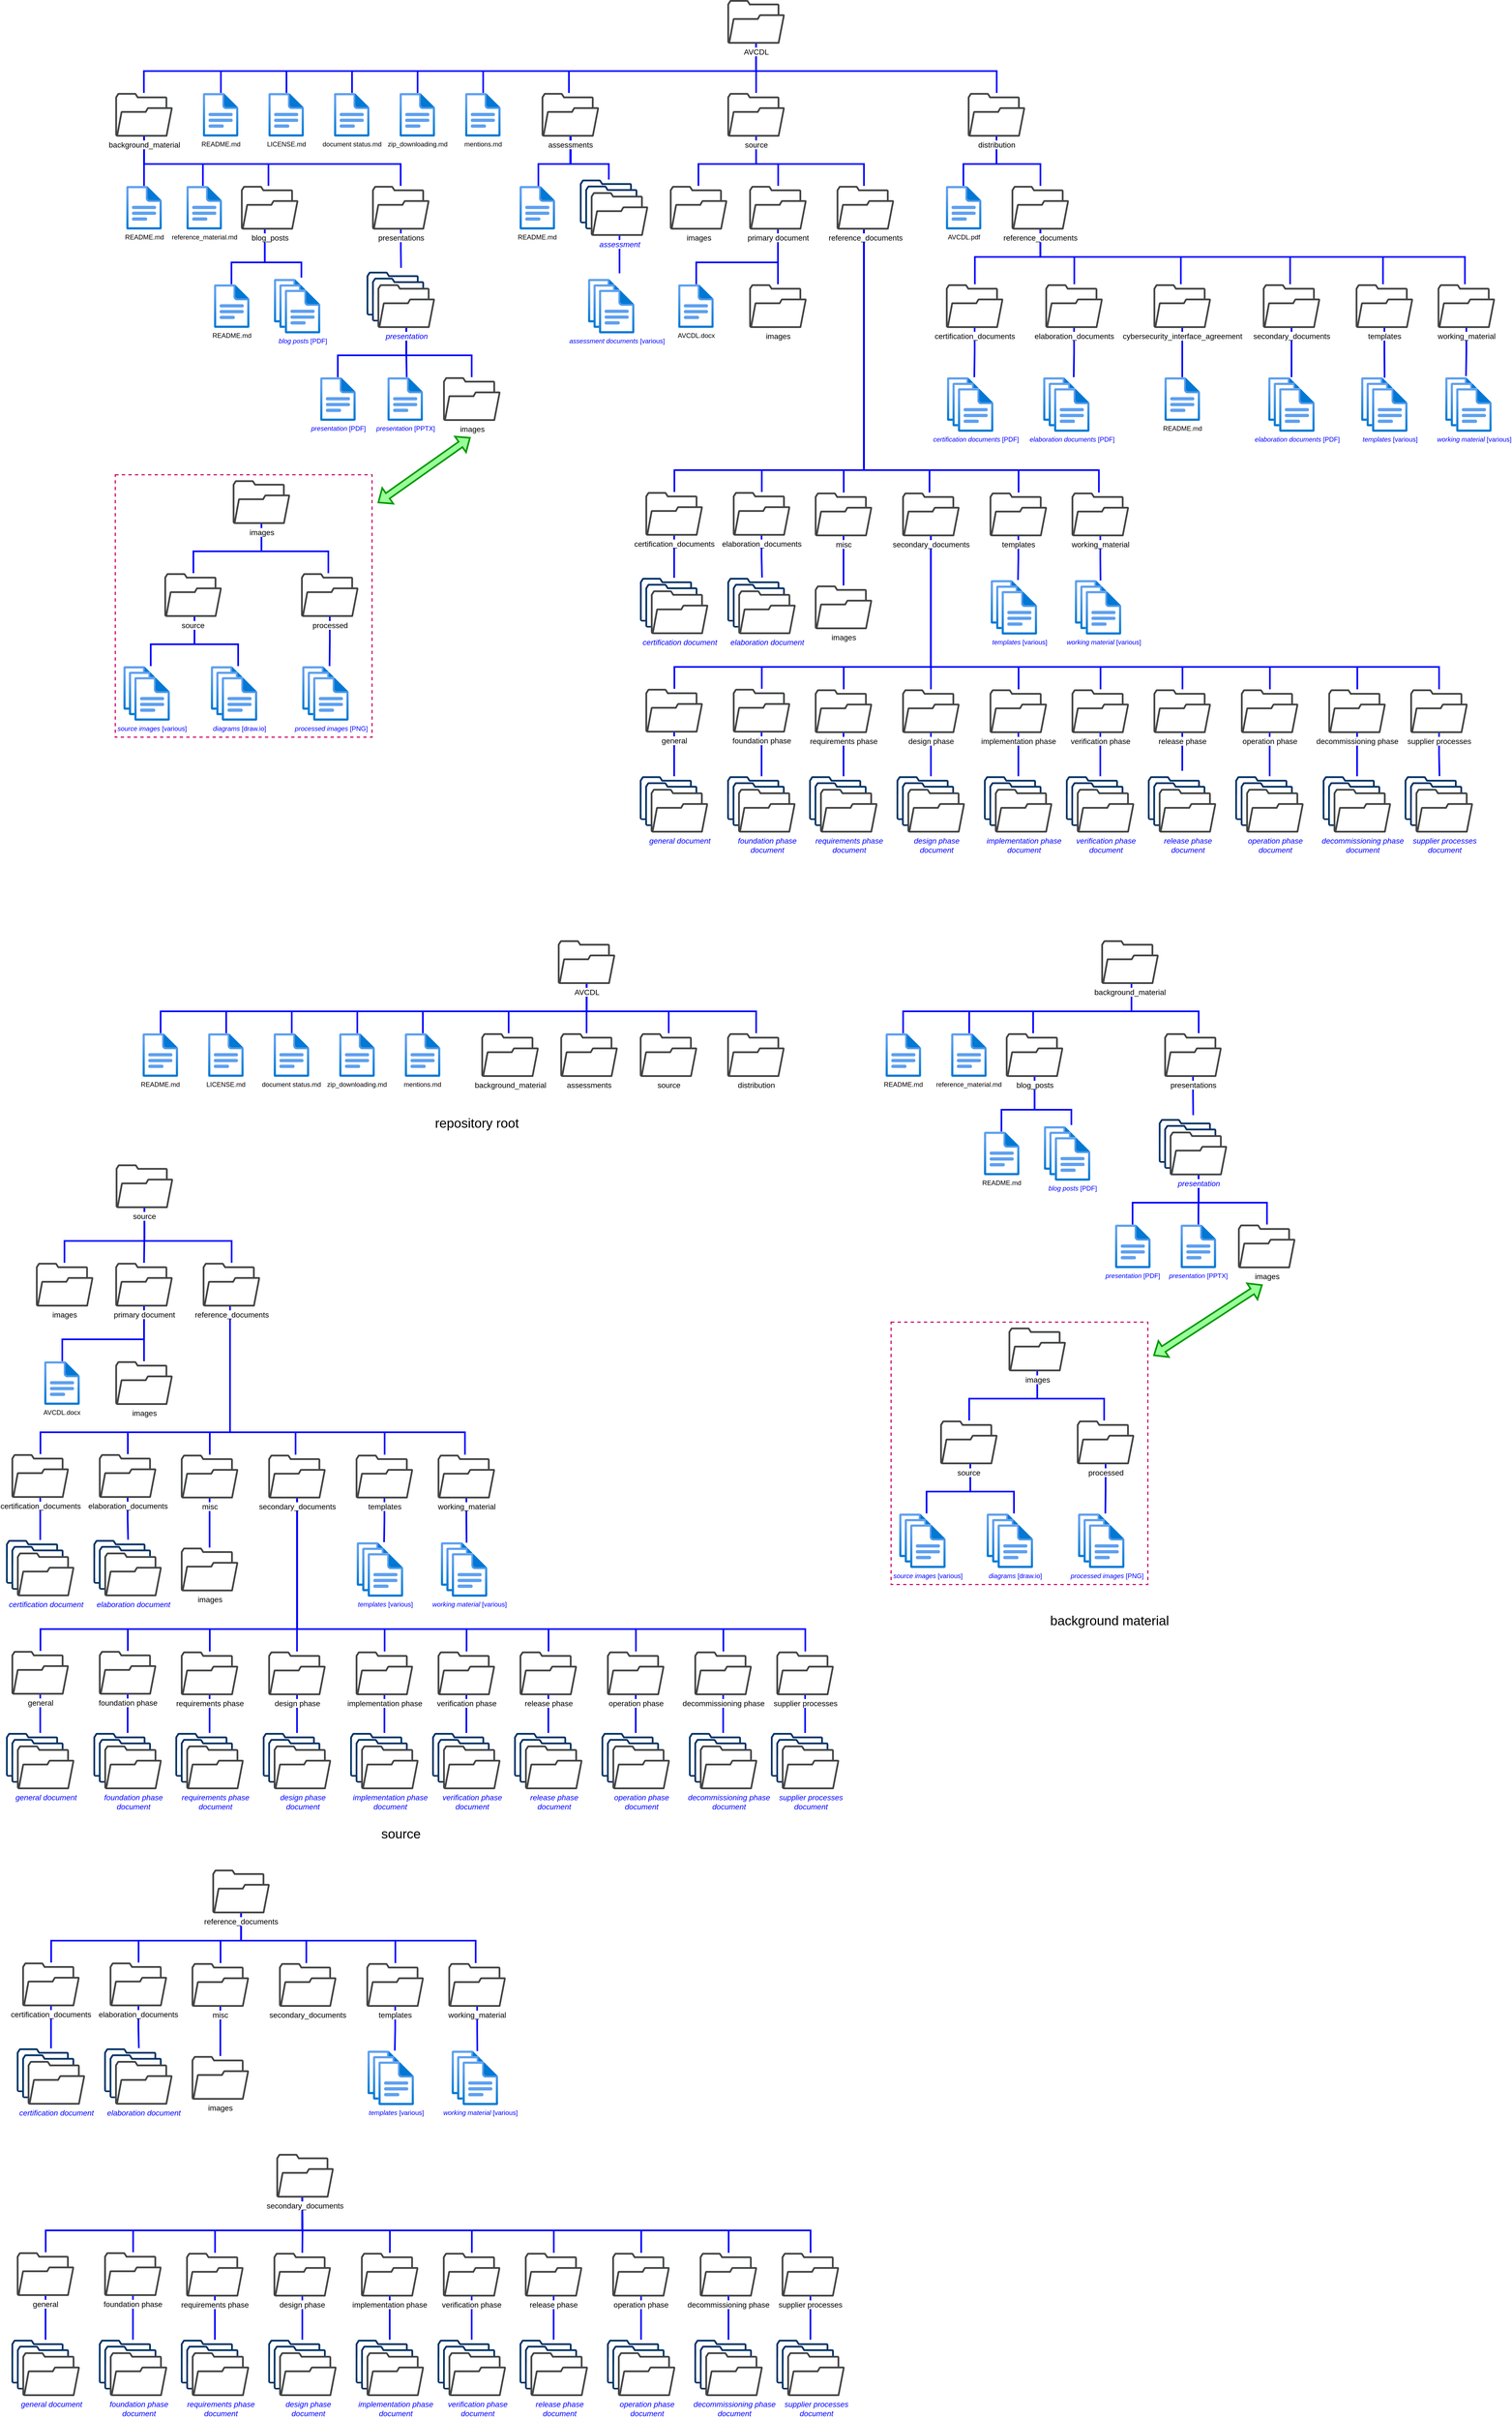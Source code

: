 <mxfile version="19.0.3" type="device" pages="3"><diagram id="e0DUMOeFAr8ernsBvalF" name="repo tree"><mxGraphModel dx="3608" dy="1573" grid="1" gridSize="10" guides="1" tooltips="1" connect="1" arrows="1" fold="1" page="0" pageScale="1" pageWidth="850" pageHeight="1100" math="0" shadow="0"><root><mxCell id="0"/><mxCell id="1" parent="0"/><mxCell id="BxRxmgEa0_2PXUVB0Zm2-93" style="edgeStyle=orthogonalEdgeStyle;rounded=0;orthogonalLoop=1;jettySize=auto;html=1;fontSize=14;fontColor=#0000FF;endArrow=none;endFill=0;strokeColor=#0000FF;strokeWidth=3;fillColor=#99FF99;" parent="1" source="BxRxmgEa0_2PXUVB0Zm2-92" edge="1"><mxGeometry relative="1" as="geometry"><mxPoint x="-47.04" y="500" as="targetPoint"/></mxGeometry></mxCell><mxCell id="BxRxmgEa0_2PXUVB0Zm2-80" style="edgeStyle=orthogonalEdgeStyle;rounded=0;orthogonalLoop=1;jettySize=auto;html=1;fontSize=14;fontColor=#0000FF;endArrow=none;endFill=0;strokeColor=#0000FF;strokeWidth=3;fillColor=#99FF99;" parent="1" source="BxRxmgEa0_2PXUVB0Zm2-61" target="BxRxmgEa0_2PXUVB0Zm2-28" edge="1"><mxGeometry relative="1" as="geometry"/></mxCell><mxCell id="BxRxmgEa0_2PXUVB0Zm2-81" style="edgeStyle=orthogonalEdgeStyle;rounded=0;orthogonalLoop=1;jettySize=auto;html=1;fontSize=14;fontColor=#0000FF;endArrow=none;endFill=0;strokeColor=#0000FF;strokeWidth=3;fillColor=#99FF99;" parent="1" target="BxRxmgEa0_2PXUVB0Zm2-29" edge="1"><mxGeometry relative="1" as="geometry"><mxPoint x="1013" y="2150" as="sourcePoint"/><Array as="points"><mxPoint x="1013" y="2200"/><mxPoint x="1138" y="2200"/></Array></mxGeometry></mxCell><mxCell id="BxRxmgEa0_2PXUVB0Zm2-82" style="edgeStyle=orthogonalEdgeStyle;rounded=0;orthogonalLoop=1;jettySize=auto;html=1;fontSize=14;fontColor=#0000FF;endArrow=none;endFill=0;strokeColor=#0000FF;strokeWidth=3;fillColor=#99FF99;" parent="1" target="BxRxmgEa0_2PXUVB0Zm2-27" edge="1"><mxGeometry relative="1" as="geometry"><mxPoint x="1013" y="2150" as="sourcePoint"/><Array as="points"><mxPoint x="1013" y="2200"/><mxPoint x="892" y="2200"/></Array></mxGeometry></mxCell><mxCell id="BxRxmgEa0_2PXUVB0Zm2-66" style="edgeStyle=orthogonalEdgeStyle;rounded=0;orthogonalLoop=1;jettySize=auto;html=1;entryX=0.543;entryY=0;entryDx=0;entryDy=0;entryPerimeter=0;fontSize=14;fontColor=#0000FF;endArrow=none;endFill=0;strokeColor=#0000FF;strokeWidth=3;fillColor=#99FF99;" parent="1" source="UFU1AJ3_WaKCGxPTee50-238" target="UFU1AJ3_WaKCGxPTee50-41" edge="1"><mxGeometry relative="1" as="geometry"/></mxCell><mxCell id="BxRxmgEa0_2PXUVB0Zm2-67" style="edgeStyle=orthogonalEdgeStyle;rounded=0;orthogonalLoop=1;jettySize=auto;html=1;fontSize=14;fontColor=#0000FF;endArrow=none;endFill=0;strokeColor=#0000FF;strokeWidth=3;fillColor=#99FF99;" parent="1" source="UFU1AJ3_WaKCGxPTee50-238" target="UFU1AJ3_WaKCGxPTee50-40" edge="1"><mxGeometry relative="1" as="geometry"><Array as="points"><mxPoint x="-437.67" y="650"/><mxPoint x="-562.67" y="650"/></Array></mxGeometry></mxCell><mxCell id="BxRxmgEa0_2PXUVB0Zm2-68" style="edgeStyle=orthogonalEdgeStyle;rounded=0;orthogonalLoop=1;jettySize=auto;html=1;fontSize=14;fontColor=#0000FF;endArrow=none;endFill=0;strokeColor=#0000FF;strokeWidth=3;fillColor=#99FF99;" parent="1" source="UFU1AJ3_WaKCGxPTee50-238" target="UFU1AJ3_WaKCGxPTee50-44" edge="1"><mxGeometry relative="1" as="geometry"><Array as="points"><mxPoint x="-437.67" y="650"/><mxPoint x="-317.67" y="650"/></Array></mxGeometry></mxCell><mxCell id="UFU1AJ3_WaKCGxPTee50-94" style="edgeStyle=orthogonalEdgeStyle;rounded=0;orthogonalLoop=1;jettySize=auto;html=1;fontSize=14;fontColor=#0000FF;endArrow=none;endFill=0;strokeColor=#0000FF;strokeWidth=3;" parent="1" source="UFU1AJ3_WaKCGxPTee50-2" target="UFU1AJ3_WaKCGxPTee50-93" edge="1"><mxGeometry relative="1" as="geometry"><Array as="points"><mxPoint x="203.33" y="300"/><mxPoint x="97.33" y="300"/></Array></mxGeometry></mxCell><mxCell id="UFU1AJ3_WaKCGxPTee50-99" style="edgeStyle=orthogonalEdgeStyle;rounded=0;orthogonalLoop=1;jettySize=auto;html=1;fontSize=14;fontColor=#0000FF;endArrow=none;endFill=0;strokeColor=#0000FF;strokeWidth=3;" parent="1" source="UFU1AJ3_WaKCGxPTee50-2" target="UFU1AJ3_WaKCGxPTee50-95" edge="1"><mxGeometry relative="1" as="geometry"><Array as="points"><mxPoint x="203.33" y="300"/><mxPoint x="243.33" y="300"/></Array></mxGeometry></mxCell><mxCell id="UFU1AJ3_WaKCGxPTee50-100" style="edgeStyle=orthogonalEdgeStyle;rounded=0;orthogonalLoop=1;jettySize=auto;html=1;fontSize=14;fontColor=#0000FF;endArrow=none;endFill=0;strokeColor=#0000FF;strokeWidth=3;" parent="1" source="UFU1AJ3_WaKCGxPTee50-2" target="UFU1AJ3_WaKCGxPTee50-96" edge="1"><mxGeometry relative="1" as="geometry"><Array as="points"><mxPoint x="203.33" y="300"/><mxPoint x="400.33" y="300"/></Array></mxGeometry></mxCell><mxCell id="UFU1AJ3_WaKCGxPTee50-2" value="&lt;font style=&quot;font-size: 14px; background-color: rgb(255, 255, 255);&quot;&gt;source&lt;/font&gt;" style="sketch=0;pointerEvents=1;shadow=0;dashed=0;html=1;strokeColor=none;fillColor=#434445;aspect=fixed;labelPosition=center;verticalLabelPosition=bottom;verticalAlign=top;align=center;outlineConnect=0;shape=mxgraph.vvd.folder;" parent="1" vertex="1"><mxGeometry x="150.33" y="170" width="105.26" height="80" as="geometry"/></mxCell><mxCell id="UFU1AJ3_WaKCGxPTee50-3" value="document status.md" style="aspect=fixed;html=1;points=[];align=center;image;fontSize=12;image=img/lib/azure2/general/File.svg;strokeColor=#003366;" parent="1" vertex="1"><mxGeometry x="-569.67" y="170" width="64.93" height="80" as="geometry"/></mxCell><mxCell id="UFU1AJ3_WaKCGxPTee50-7" style="edgeStyle=orthogonalEdgeStyle;rounded=0;orthogonalLoop=1;jettySize=auto;html=1;fontSize=14;endArrow=none;endFill=0;strokeColor=#0000FF;strokeWidth=3;" parent="1" source="UFU1AJ3_WaKCGxPTee50-4" target="UFU1AJ3_WaKCGxPTee50-2" edge="1"><mxGeometry relative="1" as="geometry"/></mxCell><mxCell id="UFU1AJ3_WaKCGxPTee50-9" style="edgeStyle=orthogonalEdgeStyle;rounded=0;orthogonalLoop=1;jettySize=auto;html=1;fontSize=14;endArrow=none;endFill=0;strokeColor=#0000FF;strokeWidth=3;" parent="1" source="UFU1AJ3_WaKCGxPTee50-4" target="UFU1AJ3_WaKCGxPTee50-8" edge="1"><mxGeometry relative="1" as="geometry"><Array as="points"><mxPoint x="203.33" y="130"/><mxPoint x="643.33" y="130"/></Array></mxGeometry></mxCell><mxCell id="UFU1AJ3_WaKCGxPTee50-11" style="edgeStyle=orthogonalEdgeStyle;rounded=0;orthogonalLoop=1;jettySize=auto;html=1;fontSize=14;endArrow=none;endFill=0;strokeColor=#0000FF;strokeWidth=3;" parent="1" source="UFU1AJ3_WaKCGxPTee50-4" target="UFU1AJ3_WaKCGxPTee50-10" edge="1"><mxGeometry relative="1" as="geometry"><Array as="points"><mxPoint x="203.33" y="130"/><mxPoint x="-917.67" y="130"/></Array></mxGeometry></mxCell><mxCell id="UFU1AJ3_WaKCGxPTee50-16" style="edgeStyle=orthogonalEdgeStyle;rounded=0;orthogonalLoop=1;jettySize=auto;html=1;fontSize=14;endArrow=none;endFill=0;strokeColor=#0000FF;strokeWidth=3;" parent="1" source="UFU1AJ3_WaKCGxPTee50-4" target="UFU1AJ3_WaKCGxPTee50-15" edge="1"><mxGeometry relative="1" as="geometry"><Array as="points"><mxPoint x="203.33" y="130"/><mxPoint x="-296.67" y="130"/></Array></mxGeometry></mxCell><mxCell id="UFU1AJ3_WaKCGxPTee50-17" style="edgeStyle=orthogonalEdgeStyle;rounded=0;orthogonalLoop=1;jettySize=auto;html=1;fontSize=14;endArrow=none;endFill=0;strokeColor=#0000FF;strokeWidth=3;" parent="1" source="UFU1AJ3_WaKCGxPTee50-4" target="UFU1AJ3_WaKCGxPTee50-14" edge="1"><mxGeometry relative="1" as="geometry"><Array as="points"><mxPoint x="203.33" y="130"/><mxPoint x="-416.67" y="130"/></Array></mxGeometry></mxCell><mxCell id="UFU1AJ3_WaKCGxPTee50-18" style="edgeStyle=orthogonalEdgeStyle;rounded=0;orthogonalLoop=1;jettySize=auto;html=1;fontSize=14;endArrow=none;endFill=0;strokeColor=#0000FF;strokeWidth=3;" parent="1" source="UFU1AJ3_WaKCGxPTee50-4" target="UFU1AJ3_WaKCGxPTee50-3" edge="1"><mxGeometry relative="1" as="geometry"><Array as="points"><mxPoint x="203.33" y="130"/><mxPoint x="-536.67" y="130"/></Array></mxGeometry></mxCell><mxCell id="UFU1AJ3_WaKCGxPTee50-19" style="edgeStyle=orthogonalEdgeStyle;rounded=0;orthogonalLoop=1;jettySize=auto;html=1;fontSize=14;endArrow=none;endFill=0;strokeColor=#0000FF;strokeWidth=3;" parent="1" source="UFU1AJ3_WaKCGxPTee50-4" target="UFU1AJ3_WaKCGxPTee50-12" edge="1"><mxGeometry relative="1" as="geometry"><Array as="points"><mxPoint x="203.33" y="130"/><mxPoint x="-656.67" y="130"/></Array></mxGeometry></mxCell><mxCell id="UFU1AJ3_WaKCGxPTee50-20" style="edgeStyle=orthogonalEdgeStyle;rounded=0;orthogonalLoop=1;jettySize=auto;html=1;fontSize=14;endArrow=none;endFill=0;strokeColor=#0000FF;strokeWidth=3;" parent="1" source="UFU1AJ3_WaKCGxPTee50-4" target="UFU1AJ3_WaKCGxPTee50-13" edge="1"><mxGeometry relative="1" as="geometry"><Array as="points"><mxPoint x="203.33" y="130"/><mxPoint x="-776.67" y="130"/></Array></mxGeometry></mxCell><mxCell id="BxRxmgEa0_2PXUVB0Zm2-75" style="edgeStyle=orthogonalEdgeStyle;rounded=0;orthogonalLoop=1;jettySize=auto;html=1;fontSize=14;fontColor=#0000FF;endArrow=none;endFill=0;strokeColor=#0000FF;strokeWidth=3;fillColor=#99FF99;" parent="1" source="UFU1AJ3_WaKCGxPTee50-4" target="BxRxmgEa0_2PXUVB0Zm2-69" edge="1"><mxGeometry relative="1" as="geometry"><Array as="points"><mxPoint x="203.33" y="130"/><mxPoint x="-139.67" y="130"/></Array></mxGeometry></mxCell><mxCell id="UFU1AJ3_WaKCGxPTee50-4" value="&lt;font style=&quot;font-size: 14px; background-color: rgb(255, 255, 255);&quot;&gt;AVCDL&lt;/font&gt;" style="sketch=0;pointerEvents=1;shadow=0;dashed=0;html=1;strokeColor=none;fillColor=#434445;aspect=fixed;labelPosition=center;verticalLabelPosition=bottom;verticalAlign=top;align=center;outlineConnect=0;shape=mxgraph.vvd.folder;" parent="1" vertex="1"><mxGeometry x="150.33" width="105.26" height="80" as="geometry"/></mxCell><mxCell id="UFU1AJ3_WaKCGxPTee50-154" style="edgeStyle=orthogonalEdgeStyle;rounded=0;orthogonalLoop=1;jettySize=auto;html=1;fontSize=14;fontColor=#0000FF;endArrow=none;endFill=0;strokeColor=#0000FF;strokeWidth=3;" parent="1" source="UFU1AJ3_WaKCGxPTee50-8" target="UFU1AJ3_WaKCGxPTee50-140" edge="1"><mxGeometry relative="1" as="geometry"><Array as="points"><mxPoint x="643.33" y="300"/><mxPoint x="582.33" y="300"/></Array></mxGeometry></mxCell><mxCell id="UFU1AJ3_WaKCGxPTee50-155" style="edgeStyle=orthogonalEdgeStyle;rounded=0;orthogonalLoop=1;jettySize=auto;html=1;fontSize=14;fontColor=#0000FF;endArrow=none;endFill=0;strokeColor=#0000FF;strokeWidth=3;" parent="1" source="UFU1AJ3_WaKCGxPTee50-8" target="UFU1AJ3_WaKCGxPTee50-147" edge="1"><mxGeometry relative="1" as="geometry"><Array as="points"><mxPoint x="643.33" y="300"/><mxPoint x="723.33" y="300"/></Array></mxGeometry></mxCell><mxCell id="UFU1AJ3_WaKCGxPTee50-8" value="&lt;font style=&quot;font-size: 14px; background-color: rgb(255, 255, 255);&quot;&gt;distribution&lt;/font&gt;" style="sketch=0;pointerEvents=1;shadow=0;dashed=0;html=1;strokeColor=none;fillColor=#434445;aspect=fixed;labelPosition=center;verticalLabelPosition=bottom;verticalAlign=top;align=center;outlineConnect=0;shape=mxgraph.vvd.folder;" parent="1" vertex="1"><mxGeometry x="590.33" y="170" width="105.26" height="80" as="geometry"/></mxCell><mxCell id="UFU1AJ3_WaKCGxPTee50-24" style="edgeStyle=orthogonalEdgeStyle;rounded=0;orthogonalLoop=1;jettySize=auto;html=1;fontSize=14;endArrow=none;endFill=0;strokeColor=#0000FF;strokeWidth=3;" parent="1" source="UFU1AJ3_WaKCGxPTee50-10" target="UFU1AJ3_WaKCGxPTee50-25" edge="1"><mxGeometry relative="1" as="geometry"><Array as="points"><mxPoint x="-917.67" y="300"/><mxPoint x="-689.67" y="300"/></Array></mxGeometry></mxCell><mxCell id="UFU1AJ3_WaKCGxPTee50-28" style="edgeStyle=orthogonalEdgeStyle;rounded=0;orthogonalLoop=1;jettySize=auto;html=1;fontSize=14;endArrow=none;endFill=0;strokeColor=#0000FF;strokeWidth=3;" parent="1" source="UFU1AJ3_WaKCGxPTee50-10" target="UFU1AJ3_WaKCGxPTee50-26" edge="1"><mxGeometry relative="1" as="geometry"><Array as="points"><mxPoint x="-917.67" y="300"/><mxPoint x="-447.67" y="300"/></Array></mxGeometry></mxCell><mxCell id="BxRxmgEa0_2PXUVB0Zm2-64" style="edgeStyle=orthogonalEdgeStyle;rounded=0;orthogonalLoop=1;jettySize=auto;html=1;fontSize=14;fontColor=#0000FF;endArrow=none;endFill=0;strokeColor=#0000FF;strokeWidth=3;fillColor=#99FF99;" parent="1" source="UFU1AJ3_WaKCGxPTee50-10" target="UFU1AJ3_WaKCGxPTee50-22" edge="1"><mxGeometry relative="1" as="geometry"><Array as="points"><mxPoint x="-917.67" y="300"/><mxPoint x="-809.67" y="300"/></Array></mxGeometry></mxCell><mxCell id="BxRxmgEa0_2PXUVB0Zm2-65" style="edgeStyle=orthogonalEdgeStyle;rounded=0;orthogonalLoop=1;jettySize=auto;html=1;fontSize=14;fontColor=#0000FF;endArrow=none;endFill=0;strokeColor=#0000FF;strokeWidth=3;fillColor=#99FF99;" parent="1" source="UFU1AJ3_WaKCGxPTee50-10" target="UFU1AJ3_WaKCGxPTee50-21" edge="1"><mxGeometry relative="1" as="geometry"/></mxCell><mxCell id="UFU1AJ3_WaKCGxPTee50-10" value="&lt;font style=&quot;font-size: 14px; background-color: rgb(255, 255, 255);&quot;&gt;background_material&lt;/font&gt;" style="sketch=0;pointerEvents=1;shadow=0;dashed=0;html=1;strokeColor=none;fillColor=#434445;aspect=fixed;labelPosition=center;verticalLabelPosition=bottom;verticalAlign=top;align=center;outlineConnect=0;shape=mxgraph.vvd.folder;" parent="1" vertex="1"><mxGeometry x="-970" y="170" width="105.26" height="80" as="geometry"/></mxCell><mxCell id="UFU1AJ3_WaKCGxPTee50-12" value="LICENSE.md" style="aspect=fixed;html=1;points=[];align=center;image;fontSize=12;image=img/lib/azure2/general/File.svg;strokeColor=#003366;" parent="1" vertex="1"><mxGeometry x="-689.67" y="170" width="64.93" height="80" as="geometry"/></mxCell><mxCell id="UFU1AJ3_WaKCGxPTee50-13" value="README.md" style="aspect=fixed;html=1;points=[];align=center;image;fontSize=12;image=img/lib/azure2/general/File.svg;strokeColor=#003366;" parent="1" vertex="1"><mxGeometry x="-809.67" y="170" width="64.93" height="80" as="geometry"/></mxCell><mxCell id="UFU1AJ3_WaKCGxPTee50-14" value="zip_downloading.md" style="aspect=fixed;html=1;points=[];align=center;image;fontSize=12;image=img/lib/azure2/general/File.svg;strokeColor=#003366;" parent="1" vertex="1"><mxGeometry x="-449.67" y="170" width="64.93" height="80" as="geometry"/></mxCell><mxCell id="UFU1AJ3_WaKCGxPTee50-15" value="mentions.md" style="aspect=fixed;html=1;points=[];align=center;image;fontSize=12;image=img/lib/azure2/general/File.svg;strokeColor=#003366;" parent="1" vertex="1"><mxGeometry x="-329.67" y="170" width="64.93" height="80" as="geometry"/></mxCell><mxCell id="UFU1AJ3_WaKCGxPTee50-21" value="README.md" style="aspect=fixed;html=1;points=[];align=center;image;fontSize=12;image=img/lib/azure2/general/File.svg;strokeColor=#003366;" parent="1" vertex="1"><mxGeometry x="-949.83" y="340" width="64.93" height="80" as="geometry"/></mxCell><mxCell id="UFU1AJ3_WaKCGxPTee50-22" value="reference_material.md" style="aspect=fixed;html=1;points=[];align=center;image;fontSize=12;image=img/lib/azure2/general/File.svg;strokeColor=#003366;" parent="1" vertex="1"><mxGeometry x="-839.67" y="340" width="64.93" height="80" as="geometry"/></mxCell><mxCell id="UFU1AJ3_WaKCGxPTee50-31" style="edgeStyle=orthogonalEdgeStyle;rounded=0;orthogonalLoop=1;jettySize=auto;html=1;fontSize=14;endArrow=none;endFill=0;strokeColor=#0000FF;strokeWidth=3;" parent="1" source="UFU1AJ3_WaKCGxPTee50-25" target="UFU1AJ3_WaKCGxPTee50-29" edge="1"><mxGeometry relative="1" as="geometry"><Array as="points"><mxPoint x="-696.34" y="480"/><mxPoint x="-757.34" y="480"/></Array></mxGeometry></mxCell><mxCell id="UFU1AJ3_WaKCGxPTee50-37" style="edgeStyle=orthogonalEdgeStyle;rounded=0;orthogonalLoop=1;jettySize=auto;html=1;fontSize=14;endArrow=none;endFill=0;strokeColor=#0000FF;strokeWidth=3;entryX=0.775;entryY=-0.025;entryDx=0;entryDy=0;entryPerimeter=0;" parent="1" source="UFU1AJ3_WaKCGxPTee50-25" target="UFU1AJ3_WaKCGxPTee50-35" edge="1"><mxGeometry relative="1" as="geometry"><mxPoint x="-429.34" y="360" as="targetPoint"/><Array as="points"><mxPoint x="-696.34" y="480"/><mxPoint x="-629.34" y="480"/></Array></mxGeometry></mxCell><mxCell id="UFU1AJ3_WaKCGxPTee50-25" value="&lt;span style=&quot;font-size: 14px; background-color: rgb(255, 255, 255);&quot;&gt;blog_posts&lt;/span&gt;" style="sketch=0;pointerEvents=1;shadow=0;dashed=0;html=1;strokeColor=none;fillColor=#434445;aspect=fixed;labelPosition=center;verticalLabelPosition=bottom;verticalAlign=top;align=center;outlineConnect=0;shape=mxgraph.vvd.folder;" parent="1" vertex="1"><mxGeometry x="-740.0" y="340" width="105.26" height="80" as="geometry"/></mxCell><mxCell id="UFU1AJ3_WaKCGxPTee50-39" style="edgeStyle=orthogonalEdgeStyle;rounded=0;orthogonalLoop=1;jettySize=auto;html=1;fontSize=14;fontColor=#0000FF;endArrow=none;endFill=0;strokeColor=#0000FF;strokeWidth=3;" parent="1" source="UFU1AJ3_WaKCGxPTee50-26" edge="1"><mxGeometry relative="1" as="geometry"><mxPoint x="-446.93" y="490" as="targetPoint"/></mxGeometry></mxCell><mxCell id="UFU1AJ3_WaKCGxPTee50-26" value="&lt;font style=&quot;font-size: 14px; background-color: rgb(255, 255, 255);&quot;&gt;presentations&lt;/font&gt;" style="sketch=0;pointerEvents=1;shadow=0;dashed=0;html=1;strokeColor=none;fillColor=#434445;aspect=fixed;labelPosition=center;verticalLabelPosition=bottom;verticalAlign=top;align=center;outlineConnect=0;shape=mxgraph.vvd.folder;" parent="1" vertex="1"><mxGeometry x="-500" y="340" width="105.26" height="80" as="geometry"/></mxCell><mxCell id="UFU1AJ3_WaKCGxPTee50-29" value="README.md" style="aspect=fixed;html=1;points=[];align=center;image;fontSize=12;image=img/lib/azure2/general/File.svg;strokeColor=#003366;" parent="1" vertex="1"><mxGeometry x="-789.34" y="520" width="64.93" height="80" as="geometry"/></mxCell><mxCell id="UFU1AJ3_WaKCGxPTee50-36" value="" style="group" parent="1" vertex="1" connectable="0"><mxGeometry x="-679.67" y="510" width="84.93" height="100" as="geometry"/></mxCell><mxCell id="UFU1AJ3_WaKCGxPTee50-35" value="" style="aspect=fixed;html=1;points=[];align=center;image;fontSize=12;image=img/lib/azure2/general/File.svg;strokeColor=#003366;" parent="UFU1AJ3_WaKCGxPTee50-36" vertex="1"><mxGeometry width="64.93" height="80" as="geometry"/></mxCell><mxCell id="UFU1AJ3_WaKCGxPTee50-34" value="" style="aspect=fixed;html=1;points=[];align=center;image;fontSize=12;image=img/lib/azure2/general/File.svg;strokeColor=#003366;" parent="UFU1AJ3_WaKCGxPTee50-36" vertex="1"><mxGeometry x="10" y="10" width="64.93" height="80" as="geometry"/></mxCell><mxCell id="UFU1AJ3_WaKCGxPTee50-33" value="&lt;font color=&quot;#0000ff&quot;&gt;&lt;i&gt;blog posts&lt;/i&gt; [PDF]&lt;/font&gt;" style="aspect=fixed;html=1;points=[];align=center;image;fontSize=12;image=img/lib/azure2/general/File.svg;strokeColor=#F19C99;imageBackground=default;" parent="UFU1AJ3_WaKCGxPTee50-36" vertex="1"><mxGeometry x="20" y="20" width="64.93" height="80" as="geometry"/></mxCell><mxCell id="UFU1AJ3_WaKCGxPTee50-40" value="&lt;font color=&quot;#0000ff&quot;&gt;&lt;i&gt;presentation&lt;/i&gt; [PDF]&lt;/font&gt;" style="aspect=fixed;html=1;points=[];align=center;image;fontSize=12;image=img/lib/azure2/general/File.svg;strokeColor=#003366;" parent="1" vertex="1"><mxGeometry x="-594.93" y="690" width="64.93" height="80" as="geometry"/></mxCell><mxCell id="UFU1AJ3_WaKCGxPTee50-41" value="&lt;font color=&quot;#0000ff&quot;&gt;&lt;i&gt;presentation&lt;/i&gt; [PPTX]&lt;/font&gt;" style="aspect=fixed;html=1;points=[];align=center;image;fontSize=12;image=img/lib/azure2/general/File.svg;strokeColor=#003366;" parent="1" vertex="1"><mxGeometry x="-471.83" y="690" width="64.93" height="80" as="geometry"/></mxCell><mxCell id="UFU1AJ3_WaKCGxPTee50-44" value="&lt;font style=&quot;font-size: 14px; background-color: rgb(255, 255, 255);&quot;&gt;images&lt;/font&gt;" style="sketch=0;pointerEvents=1;shadow=0;dashed=0;html=1;strokeColor=none;fillColor=#434445;aspect=fixed;labelPosition=center;verticalLabelPosition=bottom;verticalAlign=top;align=center;outlineConnect=0;shape=mxgraph.vvd.folder;" parent="1" vertex="1"><mxGeometry x="-370" y="690" width="105.26" height="80" as="geometry"/></mxCell><mxCell id="UFU1AJ3_WaKCGxPTee50-73" style="edgeStyle=orthogonalEdgeStyle;rounded=0;orthogonalLoop=1;jettySize=auto;html=1;fontSize=14;fontColor=#0000FF;endArrow=none;endFill=0;strokeColor=#0000FF;strokeWidth=3;" parent="1" source="UFU1AJ3_WaKCGxPTee50-75" target="UFU1AJ3_WaKCGxPTee50-78" edge="1"><mxGeometry relative="1" as="geometry"><Array as="points"><mxPoint x="-702.07" y="1008.5"/><mxPoint x="-827.07" y="1008.5"/></Array></mxGeometry></mxCell><mxCell id="UFU1AJ3_WaKCGxPTee50-74" style="edgeStyle=orthogonalEdgeStyle;rounded=0;orthogonalLoop=1;jettySize=auto;html=1;fontSize=14;fontColor=#0000FF;endArrow=none;endFill=0;strokeColor=#0000FF;strokeWidth=3;" parent="1" source="UFU1AJ3_WaKCGxPTee50-75" target="UFU1AJ3_WaKCGxPTee50-80" edge="1"><mxGeometry relative="1" as="geometry"><mxPoint x="-330.0" y="818.5" as="targetPoint"/><Array as="points"><mxPoint x="-702" y="1008.5"/><mxPoint x="-580" y="1008.5"/></Array></mxGeometry></mxCell><mxCell id="UFU1AJ3_WaKCGxPTee50-75" value="&lt;font style=&quot;font-size: 14px; background-color: rgb(255, 255, 255);&quot;&gt;images&lt;/font&gt;" style="sketch=0;pointerEvents=1;shadow=0;dashed=0;html=1;strokeColor=none;fillColor=#434445;aspect=fixed;labelPosition=center;verticalLabelPosition=bottom;verticalAlign=top;align=center;outlineConnect=0;shape=mxgraph.vvd.folder;" parent="1" vertex="1"><mxGeometry x="-755.07" y="878.5" width="105.26" height="80" as="geometry"/></mxCell><mxCell id="UFU1AJ3_WaKCGxPTee50-76" style="edgeStyle=orthogonalEdgeStyle;rounded=0;orthogonalLoop=1;jettySize=auto;html=1;entryX=0.77;entryY=0;entryDx=0;entryDy=0;entryPerimeter=0;fontSize=14;fontColor=#0000FF;endArrow=none;endFill=0;strokeColor=#0000FF;strokeWidth=3;" parent="1" source="UFU1AJ3_WaKCGxPTee50-78" target="UFU1AJ3_WaKCGxPTee50-82" edge="1"><mxGeometry relative="1" as="geometry"><Array as="points"><mxPoint x="-825.07" y="1178.5"/><mxPoint x="-905.07" y="1178.5"/></Array></mxGeometry></mxCell><mxCell id="UFU1AJ3_WaKCGxPTee50-77" style="edgeStyle=orthogonalEdgeStyle;rounded=0;orthogonalLoop=1;jettySize=auto;html=1;entryX=0.77;entryY=0;entryDx=0;entryDy=0;entryPerimeter=0;fontSize=14;fontColor=#0000FF;endArrow=none;endFill=0;strokeColor=#0000FF;strokeWidth=3;" parent="1" source="UFU1AJ3_WaKCGxPTee50-78" target="UFU1AJ3_WaKCGxPTee50-86" edge="1"><mxGeometry relative="1" as="geometry"><Array as="points"><mxPoint x="-825.07" y="1178.5"/><mxPoint x="-745.07" y="1178.5"/></Array></mxGeometry></mxCell><mxCell id="UFU1AJ3_WaKCGxPTee50-78" value="&lt;font style=&quot;font-size: 14px; background-color: rgb(255, 255, 255);&quot;&gt;source&lt;/font&gt;" style="sketch=0;pointerEvents=1;shadow=0;dashed=0;html=1;strokeColor=none;fillColor=#434445;aspect=fixed;labelPosition=center;verticalLabelPosition=bottom;verticalAlign=top;align=center;outlineConnect=0;shape=mxgraph.vvd.folder;" parent="1" vertex="1"><mxGeometry x="-880.16" y="1048.5" width="105.26" height="80" as="geometry"/></mxCell><mxCell id="UFU1AJ3_WaKCGxPTee50-79" style="edgeStyle=orthogonalEdgeStyle;rounded=0;orthogonalLoop=1;jettySize=auto;html=1;entryX=0.77;entryY=0;entryDx=0;entryDy=0;entryPerimeter=0;fontSize=14;fontColor=#0000FF;endArrow=none;endFill=0;strokeColor=#0000FF;strokeWidth=3;" parent="1" source="UFU1AJ3_WaKCGxPTee50-80" target="UFU1AJ3_WaKCGxPTee50-90" edge="1"><mxGeometry relative="1" as="geometry"/></mxCell><mxCell id="UFU1AJ3_WaKCGxPTee50-80" value="&lt;font style=&quot;font-size: 14px; background-color: rgb(255, 255, 255);&quot;&gt;processed&lt;/font&gt;" style="sketch=0;pointerEvents=1;shadow=0;dashed=0;html=1;strokeColor=none;fillColor=#434445;aspect=fixed;labelPosition=center;verticalLabelPosition=bottom;verticalAlign=top;align=center;outlineConnect=0;shape=mxgraph.vvd.folder;" parent="1" vertex="1"><mxGeometry x="-630.0" y="1048.5" width="105.26" height="80" as="geometry"/></mxCell><mxCell id="UFU1AJ3_WaKCGxPTee50-81" value="" style="group" parent="1" vertex="1" connectable="0"><mxGeometry x="-955.07" y="1218.5" width="84.93" height="100" as="geometry"/></mxCell><mxCell id="UFU1AJ3_WaKCGxPTee50-82" value="" style="aspect=fixed;html=1;points=[];align=center;image;fontSize=12;image=img/lib/azure2/general/File.svg;strokeColor=#003366;" parent="UFU1AJ3_WaKCGxPTee50-81" vertex="1"><mxGeometry width="64.93" height="80" as="geometry"/></mxCell><mxCell id="UFU1AJ3_WaKCGxPTee50-83" value="" style="aspect=fixed;html=1;points=[];align=center;image;fontSize=12;image=img/lib/azure2/general/File.svg;strokeColor=#003366;" parent="UFU1AJ3_WaKCGxPTee50-81" vertex="1"><mxGeometry x="10" y="10" width="64.93" height="80" as="geometry"/></mxCell><mxCell id="UFU1AJ3_WaKCGxPTee50-84" value="&lt;font color=&quot;#0000ff&quot;&gt;&lt;i&gt;source images&lt;/i&gt; [various]&lt;/font&gt;" style="aspect=fixed;html=1;points=[];align=center;image;fontSize=12;image=img/lib/azure2/general/File.svg;strokeColor=#F19C99;imageBackground=default;" parent="UFU1AJ3_WaKCGxPTee50-81" vertex="1"><mxGeometry x="20" y="20" width="64.93" height="80" as="geometry"/></mxCell><mxCell id="UFU1AJ3_WaKCGxPTee50-85" value="" style="group" parent="1" vertex="1" connectable="0"><mxGeometry x="-795.07" y="1218.5" width="84.93" height="100" as="geometry"/></mxCell><mxCell id="UFU1AJ3_WaKCGxPTee50-86" value="" style="aspect=fixed;html=1;points=[];align=center;image;fontSize=12;image=img/lib/azure2/general/File.svg;strokeColor=#003366;" parent="UFU1AJ3_WaKCGxPTee50-85" vertex="1"><mxGeometry width="64.93" height="80" as="geometry"/></mxCell><mxCell id="UFU1AJ3_WaKCGxPTee50-87" value="" style="aspect=fixed;html=1;points=[];align=center;image;fontSize=12;image=img/lib/azure2/general/File.svg;strokeColor=#003366;" parent="UFU1AJ3_WaKCGxPTee50-85" vertex="1"><mxGeometry x="10" y="10" width="64.93" height="80" as="geometry"/></mxCell><mxCell id="UFU1AJ3_WaKCGxPTee50-88" value="&lt;font color=&quot;#0000ff&quot;&gt;&lt;i&gt;diagrams&lt;/i&gt; [draw.io]&lt;/font&gt;" style="aspect=fixed;html=1;points=[];align=center;image;fontSize=12;image=img/lib/azure2/general/File.svg;strokeColor=#F19C99;imageBackground=default;" parent="UFU1AJ3_WaKCGxPTee50-85" vertex="1"><mxGeometry x="20" y="20" width="64.93" height="80" as="geometry"/></mxCell><mxCell id="UFU1AJ3_WaKCGxPTee50-89" value="" style="group" parent="1" vertex="1" connectable="0"><mxGeometry x="-627.83" y="1218.5" width="84.93" height="100" as="geometry"/></mxCell><mxCell id="UFU1AJ3_WaKCGxPTee50-90" value="" style="aspect=fixed;html=1;points=[];align=center;image;fontSize=12;image=img/lib/azure2/general/File.svg;strokeColor=#003366;" parent="UFU1AJ3_WaKCGxPTee50-89" vertex="1"><mxGeometry width="64.93" height="80" as="geometry"/></mxCell><mxCell id="UFU1AJ3_WaKCGxPTee50-91" value="" style="aspect=fixed;html=1;points=[];align=center;image;fontSize=12;image=img/lib/azure2/general/File.svg;strokeColor=#003366;" parent="UFU1AJ3_WaKCGxPTee50-89" vertex="1"><mxGeometry x="10" y="10" width="64.93" height="80" as="geometry"/></mxCell><mxCell id="UFU1AJ3_WaKCGxPTee50-92" value="&lt;font color=&quot;#0000ff&quot;&gt;&lt;i&gt;processed images&lt;/i&gt; [PNG]&lt;/font&gt;" style="aspect=fixed;html=1;points=[];align=center;image;fontSize=12;image=img/lib/azure2/general/File.svg;strokeColor=#F19C99;imageBackground=default;" parent="UFU1AJ3_WaKCGxPTee50-89" vertex="1"><mxGeometry x="20" y="20" width="64.93" height="80" as="geometry"/></mxCell><mxCell id="UFU1AJ3_WaKCGxPTee50-93" value="&lt;font style=&quot;font-size: 14px; background-color: rgb(255, 255, 255);&quot;&gt;images&lt;/font&gt;" style="sketch=0;pointerEvents=1;shadow=0;dashed=0;html=1;strokeColor=none;fillColor=#434445;aspect=fixed;labelPosition=center;verticalLabelPosition=bottom;verticalAlign=top;align=center;outlineConnect=0;shape=mxgraph.vvd.folder;" parent="1" vertex="1"><mxGeometry x="45.07" y="340" width="105.26" height="80" as="geometry"/></mxCell><mxCell id="UFU1AJ3_WaKCGxPTee50-98" style="edgeStyle=orthogonalEdgeStyle;rounded=0;orthogonalLoop=1;jettySize=auto;html=1;fontSize=14;fontColor=#0000FF;endArrow=none;endFill=0;strokeColor=#0000FF;strokeWidth=3;" parent="1" source="UFU1AJ3_WaKCGxPTee50-95" target="UFU1AJ3_WaKCGxPTee50-97" edge="1"><mxGeometry relative="1" as="geometry"><Array as="points"><mxPoint x="243.33" y="480"/><mxPoint x="93.33" y="480"/></Array></mxGeometry></mxCell><mxCell id="UFU1AJ3_WaKCGxPTee50-102" style="edgeStyle=orthogonalEdgeStyle;rounded=0;orthogonalLoop=1;jettySize=auto;html=1;fontSize=14;fontColor=#0000FF;endArrow=none;endFill=0;strokeColor=#0000FF;strokeWidth=3;" parent="1" source="UFU1AJ3_WaKCGxPTee50-95" target="UFU1AJ3_WaKCGxPTee50-101" edge="1"><mxGeometry relative="1" as="geometry"/></mxCell><mxCell id="UFU1AJ3_WaKCGxPTee50-95" value="&lt;font style=&quot;font-size: 14px; background-color: rgb(255, 255, 255);&quot;&gt;primary document&lt;/font&gt;" style="sketch=0;pointerEvents=1;shadow=0;dashed=0;html=1;strokeColor=none;fillColor=#434445;aspect=fixed;labelPosition=center;verticalLabelPosition=bottom;verticalAlign=top;align=center;outlineConnect=0;shape=mxgraph.vvd.folder;" parent="1" vertex="1"><mxGeometry x="190.33" y="340" width="105.26" height="80" as="geometry"/></mxCell><mxCell id="UFU1AJ3_WaKCGxPTee50-109" style="edgeStyle=orthogonalEdgeStyle;rounded=0;orthogonalLoop=1;jettySize=auto;html=1;fontSize=14;fontColor=#0000FF;endArrow=none;endFill=0;strokeColor=#0000FF;strokeWidth=3;" parent="1" source="UFU1AJ3_WaKCGxPTee50-96" target="UFU1AJ3_WaKCGxPTee50-103" edge="1"><mxGeometry relative="1" as="geometry"><Array as="points"><mxPoint x="400.33" y="860"/><mxPoint x="53.33" y="860"/></Array></mxGeometry></mxCell><mxCell id="UFU1AJ3_WaKCGxPTee50-110" style="edgeStyle=orthogonalEdgeStyle;rounded=0;orthogonalLoop=1;jettySize=auto;html=1;fontSize=14;fontColor=#0000FF;endArrow=none;endFill=0;strokeColor=#0000FF;strokeWidth=3;" parent="1" source="UFU1AJ3_WaKCGxPTee50-96" target="UFU1AJ3_WaKCGxPTee50-105" edge="1"><mxGeometry relative="1" as="geometry"><Array as="points"><mxPoint x="400.33" y="860"/><mxPoint x="213.33" y="860"/></Array></mxGeometry></mxCell><mxCell id="UFU1AJ3_WaKCGxPTee50-111" style="edgeStyle=orthogonalEdgeStyle;rounded=0;orthogonalLoop=1;jettySize=auto;html=1;fontSize=14;fontColor=#0000FF;endArrow=none;endFill=0;strokeColor=#0000FF;strokeWidth=3;" parent="1" source="UFU1AJ3_WaKCGxPTee50-96" target="UFU1AJ3_WaKCGxPTee50-106" edge="1"><mxGeometry relative="1" as="geometry"><Array as="points"><mxPoint x="400.33" y="860"/><mxPoint x="363.33" y="860"/></Array></mxGeometry></mxCell><mxCell id="UFU1AJ3_WaKCGxPTee50-112" style="edgeStyle=orthogonalEdgeStyle;rounded=0;orthogonalLoop=1;jettySize=auto;html=1;fontSize=14;fontColor=#0000FF;endArrow=none;endFill=0;strokeColor=#0000FF;strokeWidth=3;" parent="1" source="UFU1AJ3_WaKCGxPTee50-96" target="UFU1AJ3_WaKCGxPTee50-107" edge="1"><mxGeometry relative="1" as="geometry"><Array as="points"><mxPoint x="400.33" y="860"/><mxPoint x="520.33" y="860"/></Array></mxGeometry></mxCell><mxCell id="UFU1AJ3_WaKCGxPTee50-113" style="edgeStyle=orthogonalEdgeStyle;rounded=0;orthogonalLoop=1;jettySize=auto;html=1;fontSize=14;fontColor=#0000FF;endArrow=none;endFill=0;strokeColor=#0000FF;strokeWidth=3;" parent="1" source="UFU1AJ3_WaKCGxPTee50-96" target="UFU1AJ3_WaKCGxPTee50-108" edge="1"><mxGeometry relative="1" as="geometry"><Array as="points"><mxPoint x="400.33" y="860"/><mxPoint x="683.33" y="860"/></Array></mxGeometry></mxCell><mxCell id="UFU1AJ3_WaKCGxPTee50-114" style="edgeStyle=orthogonalEdgeStyle;rounded=0;orthogonalLoop=1;jettySize=auto;html=1;fontSize=14;fontColor=#0000FF;endArrow=none;endFill=0;strokeColor=#0000FF;strokeWidth=3;" parent="1" source="UFU1AJ3_WaKCGxPTee50-96" target="UFU1AJ3_WaKCGxPTee50-104" edge="1"><mxGeometry relative="1" as="geometry"><Array as="points"><mxPoint x="400.33" y="860"/><mxPoint x="830.33" y="860"/></Array></mxGeometry></mxCell><mxCell id="UFU1AJ3_WaKCGxPTee50-96" value="&lt;font style=&quot;font-size: 14px; background-color: rgb(255, 255, 255);&quot;&gt;reference_documents&lt;/font&gt;" style="sketch=0;pointerEvents=1;shadow=0;dashed=0;html=1;strokeColor=none;fillColor=#434445;aspect=fixed;labelPosition=center;verticalLabelPosition=bottom;verticalAlign=top;align=center;outlineConnect=0;shape=mxgraph.vvd.folder;" parent="1" vertex="1"><mxGeometry x="350.33" y="340" width="105.26" height="80" as="geometry"/></mxCell><mxCell id="UFU1AJ3_WaKCGxPTee50-97" value="AVCDL.docx" style="aspect=fixed;html=1;points=[];align=center;image;fontSize=12;image=img/lib/azure2/general/File.svg;strokeColor=#003366;" parent="1" vertex="1"><mxGeometry x="60.33" y="520" width="64.93" height="80" as="geometry"/></mxCell><mxCell id="UFU1AJ3_WaKCGxPTee50-101" value="&lt;font style=&quot;font-size: 14px; background-color: rgb(255, 255, 255);&quot;&gt;images&lt;/font&gt;" style="sketch=0;pointerEvents=1;shadow=0;dashed=0;html=1;strokeColor=none;fillColor=#434445;aspect=fixed;labelPosition=center;verticalLabelPosition=bottom;verticalAlign=top;align=center;outlineConnect=0;shape=mxgraph.vvd.folder;" parent="1" vertex="1"><mxGeometry x="190.33" y="520" width="105.26" height="80" as="geometry"/></mxCell><mxCell id="UFU1AJ3_WaKCGxPTee50-121" style="edgeStyle=orthogonalEdgeStyle;rounded=0;orthogonalLoop=1;jettySize=auto;html=1;fontSize=14;fontColor=#0000FF;endArrow=none;endFill=0;strokeColor=#0000FF;strokeWidth=3;" parent="1" source="UFU1AJ3_WaKCGxPTee50-103" target="UFU1AJ3_WaKCGxPTee50-192" edge="1"><mxGeometry relative="1" as="geometry"><mxPoint x="-39.67" y="1050" as="targetPoint"/><Array as="points"><mxPoint x="53.33" y="1040"/><mxPoint x="53.33" y="1040"/></Array></mxGeometry></mxCell><mxCell id="UFU1AJ3_WaKCGxPTee50-103" value="&lt;font style=&quot;font-size: 14px; background-color: rgb(255, 255, 255);&quot;&gt;certification_documents&lt;/font&gt;" style="sketch=0;pointerEvents=1;shadow=0;dashed=0;html=1;strokeColor=none;fillColor=#434445;aspect=fixed;labelPosition=center;verticalLabelPosition=bottom;verticalAlign=top;align=center;outlineConnect=0;shape=mxgraph.vvd.folder;" parent="1" vertex="1"><mxGeometry x="0.33" y="900" width="105.26" height="80" as="geometry"/></mxCell><mxCell id="UFU1AJ3_WaKCGxPTee50-138" style="edgeStyle=orthogonalEdgeStyle;rounded=0;orthogonalLoop=1;jettySize=auto;html=1;entryX=0.724;entryY=0.013;entryDx=0;entryDy=0;entryPerimeter=0;fontSize=14;fontColor=#0000FF;endArrow=none;endFill=0;strokeColor=#0000FF;strokeWidth=3;" parent="1" source="UFU1AJ3_WaKCGxPTee50-104" target="UFU1AJ3_WaKCGxPTee50-134" edge="1"><mxGeometry relative="1" as="geometry"/></mxCell><mxCell id="UFU1AJ3_WaKCGxPTee50-104" value="&lt;font style=&quot;font-size: 14px; background-color: rgb(255, 255, 255);&quot;&gt;working_material&lt;/font&gt;" style="sketch=0;pointerEvents=1;shadow=0;dashed=0;html=1;strokeColor=none;fillColor=#434445;aspect=fixed;labelPosition=center;verticalLabelPosition=bottom;verticalAlign=top;align=center;outlineConnect=0;shape=mxgraph.vvd.folder;" parent="1" vertex="1"><mxGeometry x="780.33" y="901" width="105.26" height="80" as="geometry"/></mxCell><mxCell id="UFU1AJ3_WaKCGxPTee50-139" style="edgeStyle=orthogonalEdgeStyle;rounded=0;orthogonalLoop=1;jettySize=auto;html=1;fontSize=14;fontColor=#0000FF;endArrow=none;endFill=0;strokeColor=#0000FF;strokeWidth=3;entryX=0.603;entryY=-0.006;entryDx=0;entryDy=0;entryPerimeter=0;" parent="1" source="UFU1AJ3_WaKCGxPTee50-105" target="UFU1AJ3_WaKCGxPTee50-209" edge="1"><mxGeometry relative="1" as="geometry"><mxPoint x="213.33" y="1050" as="targetPoint"/></mxGeometry></mxCell><mxCell id="UFU1AJ3_WaKCGxPTee50-105" value="&lt;font style=&quot;font-size: 14px; background-color: rgb(255, 255, 255);&quot;&gt;elaboration_documents&lt;/font&gt;" style="sketch=0;pointerEvents=1;shadow=0;dashed=0;html=1;strokeColor=none;fillColor=#434445;aspect=fixed;labelPosition=center;verticalLabelPosition=bottom;verticalAlign=top;align=center;outlineConnect=0;shape=mxgraph.vvd.folder;" parent="1" vertex="1"><mxGeometry x="160.33" y="900" width="105.26" height="80" as="geometry"/></mxCell><mxCell id="UFU1AJ3_WaKCGxPTee50-123" style="edgeStyle=orthogonalEdgeStyle;rounded=0;orthogonalLoop=1;jettySize=auto;html=1;fontSize=14;fontColor=#0000FF;endArrow=none;endFill=0;strokeColor=#0000FF;strokeWidth=3;" parent="1" source="UFU1AJ3_WaKCGxPTee50-106" target="UFU1AJ3_WaKCGxPTee50-122" edge="1"><mxGeometry relative="1" as="geometry"/></mxCell><mxCell id="UFU1AJ3_WaKCGxPTee50-106" value="&lt;font style=&quot;font-size: 14px; background-color: rgb(255, 255, 255);&quot;&gt;misc&lt;/font&gt;" style="sketch=0;pointerEvents=1;shadow=0;dashed=0;html=1;strokeColor=none;fillColor=#434445;aspect=fixed;labelPosition=center;verticalLabelPosition=bottom;verticalAlign=top;align=center;outlineConnect=0;shape=mxgraph.vvd.folder;" parent="1" vertex="1"><mxGeometry x="310.33" y="901" width="105.26" height="80" as="geometry"/></mxCell><mxCell id="P6ucdXMmr-WV7XLNTzTE-11" style="edgeStyle=orthogonalEdgeStyle;rounded=0;orthogonalLoop=1;jettySize=auto;html=1;fontSize=14;fontColor=#0000FF;endArrow=none;endFill=0;strokeColor=#0000FF;strokeWidth=3;fillColor=#99FF99;" parent="1" source="UFU1AJ3_WaKCGxPTee50-107" target="P6ucdXMmr-WV7XLNTzTE-5" edge="1"><mxGeometry relative="1" as="geometry"/></mxCell><mxCell id="P6ucdXMmr-WV7XLNTzTE-12" style="edgeStyle=orthogonalEdgeStyle;rounded=0;orthogonalLoop=1;jettySize=auto;html=1;fontSize=14;fontColor=#0000FF;endArrow=none;endFill=0;strokeColor=#0000FF;strokeWidth=3;fillColor=#99FF99;" parent="1" source="UFU1AJ3_WaKCGxPTee50-107" target="P6ucdXMmr-WV7XLNTzTE-4" edge="1"><mxGeometry relative="1" as="geometry"><Array as="points"><mxPoint x="523.33" y="1220"/><mxPoint x="363.33" y="1220"/></Array></mxGeometry></mxCell><mxCell id="P6ucdXMmr-WV7XLNTzTE-13" style="edgeStyle=orthogonalEdgeStyle;rounded=0;orthogonalLoop=1;jettySize=auto;html=1;fontSize=14;fontColor=#0000FF;endArrow=none;endFill=0;strokeColor=#0000FF;strokeWidth=3;fillColor=#99FF99;" parent="1" source="UFU1AJ3_WaKCGxPTee50-107" target="P6ucdXMmr-WV7XLNTzTE-3" edge="1"><mxGeometry relative="1" as="geometry"><Array as="points"><mxPoint x="523.33" y="1220"/><mxPoint x="213.33" y="1220"/></Array></mxGeometry></mxCell><mxCell id="P6ucdXMmr-WV7XLNTzTE-14" style="edgeStyle=orthogonalEdgeStyle;rounded=0;orthogonalLoop=1;jettySize=auto;html=1;fontSize=14;fontColor=#0000FF;endArrow=none;endFill=0;strokeColor=#0000FF;strokeWidth=3;fillColor=#99FF99;" parent="1" source="UFU1AJ3_WaKCGxPTee50-107" target="P6ucdXMmr-WV7XLNTzTE-1" edge="1"><mxGeometry relative="1" as="geometry"><Array as="points"><mxPoint x="523.33" y="1220"/><mxPoint x="53.33" y="1220"/></Array></mxGeometry></mxCell><mxCell id="P6ucdXMmr-WV7XLNTzTE-15" style="edgeStyle=orthogonalEdgeStyle;rounded=0;orthogonalLoop=1;jettySize=auto;html=1;fontSize=14;fontColor=#0000FF;endArrow=none;endFill=0;strokeColor=#0000FF;strokeWidth=3;fillColor=#99FF99;" parent="1" source="UFU1AJ3_WaKCGxPTee50-107" target="P6ucdXMmr-WV7XLNTzTE-6" edge="1"><mxGeometry relative="1" as="geometry"><Array as="points"><mxPoint x="523.33" y="1220"/><mxPoint x="683.33" y="1220"/></Array></mxGeometry></mxCell><mxCell id="P6ucdXMmr-WV7XLNTzTE-16" style="edgeStyle=orthogonalEdgeStyle;rounded=0;orthogonalLoop=1;jettySize=auto;html=1;fontSize=14;fontColor=#0000FF;endArrow=none;endFill=0;strokeColor=#0000FF;strokeWidth=3;fillColor=#99FF99;" parent="1" source="UFU1AJ3_WaKCGxPTee50-107" target="P6ucdXMmr-WV7XLNTzTE-2" edge="1"><mxGeometry relative="1" as="geometry"><Array as="points"><mxPoint x="523.33" y="1220"/><mxPoint x="833.33" y="1220"/></Array></mxGeometry></mxCell><mxCell id="P6ucdXMmr-WV7XLNTzTE-17" style="edgeStyle=orthogonalEdgeStyle;rounded=0;orthogonalLoop=1;jettySize=auto;html=1;fontSize=14;fontColor=#0000FF;endArrow=none;endFill=0;strokeColor=#0000FF;strokeWidth=3;fillColor=#99FF99;" parent="1" source="UFU1AJ3_WaKCGxPTee50-107" target="P6ucdXMmr-WV7XLNTzTE-8" edge="1"><mxGeometry relative="1" as="geometry"><Array as="points"><mxPoint x="523.33" y="1220"/><mxPoint x="983.33" y="1220"/></Array></mxGeometry></mxCell><mxCell id="P6ucdXMmr-WV7XLNTzTE-18" style="edgeStyle=orthogonalEdgeStyle;rounded=0;orthogonalLoop=1;jettySize=auto;html=1;fontSize=14;fontColor=#0000FF;endArrow=none;endFill=0;strokeColor=#0000FF;strokeWidth=3;fillColor=#99FF99;" parent="1" source="UFU1AJ3_WaKCGxPTee50-107" target="P6ucdXMmr-WV7XLNTzTE-9" edge="1"><mxGeometry relative="1" as="geometry"><Array as="points"><mxPoint x="523.33" y="1220"/><mxPoint x="1143.33" y="1220"/></Array></mxGeometry></mxCell><mxCell id="P6ucdXMmr-WV7XLNTzTE-19" style="edgeStyle=orthogonalEdgeStyle;rounded=0;orthogonalLoop=1;jettySize=auto;html=1;fontSize=14;fontColor=#0000FF;endArrow=none;endFill=0;strokeColor=#0000FF;strokeWidth=3;fillColor=#99FF99;" parent="1" source="UFU1AJ3_WaKCGxPTee50-107" target="P6ucdXMmr-WV7XLNTzTE-10" edge="1"><mxGeometry relative="1" as="geometry"><Array as="points"><mxPoint x="523.33" y="1220"/><mxPoint x="1303.33" y="1220"/></Array></mxGeometry></mxCell><mxCell id="P6ucdXMmr-WV7XLNTzTE-254" style="edgeStyle=orthogonalEdgeStyle;rounded=0;orthogonalLoop=1;jettySize=auto;html=1;fontSize=14;fontColor=#0000FF;endArrow=none;endFill=0;strokeColor=#0000FF;strokeWidth=3;fillColor=#99FF99;" parent="1" source="UFU1AJ3_WaKCGxPTee50-107" target="P6ucdXMmr-WV7XLNTzTE-7" edge="1"><mxGeometry relative="1" as="geometry"><Array as="points"><mxPoint x="523" y="1220"/><mxPoint x="1453" y="1220"/></Array></mxGeometry></mxCell><mxCell id="UFU1AJ3_WaKCGxPTee50-107" value="&lt;font style=&quot;font-size: 14px; background-color: rgb(255, 255, 255);&quot;&gt;secondary_documents&lt;/font&gt;" style="sketch=0;pointerEvents=1;shadow=0;dashed=0;html=1;strokeColor=none;fillColor=#434445;aspect=fixed;labelPosition=center;verticalLabelPosition=bottom;verticalAlign=top;align=center;outlineConnect=0;shape=mxgraph.vvd.folder;" parent="1" vertex="1"><mxGeometry x="470.33" y="901" width="105.26" height="80" as="geometry"/></mxCell><mxCell id="UFU1AJ3_WaKCGxPTee50-137" style="edgeStyle=orthogonalEdgeStyle;rounded=0;orthogonalLoop=1;jettySize=auto;html=1;entryX=0.77;entryY=0;entryDx=0;entryDy=0;entryPerimeter=0;fontSize=14;fontColor=#0000FF;endArrow=none;endFill=0;strokeColor=#0000FF;strokeWidth=3;" parent="1" source="UFU1AJ3_WaKCGxPTee50-108" target="UFU1AJ3_WaKCGxPTee50-130" edge="1"><mxGeometry relative="1" as="geometry"/></mxCell><mxCell id="UFU1AJ3_WaKCGxPTee50-108" value="&lt;font style=&quot;font-size: 14px; background-color: rgb(255, 255, 255);&quot;&gt;templates&lt;/font&gt;" style="sketch=0;pointerEvents=1;shadow=0;dashed=0;html=1;strokeColor=none;fillColor=#434445;aspect=fixed;labelPosition=center;verticalLabelPosition=bottom;verticalAlign=top;align=center;outlineConnect=0;shape=mxgraph.vvd.folder;" parent="1" vertex="1"><mxGeometry x="630.33" y="901" width="105.26" height="80" as="geometry"/></mxCell><mxCell id="UFU1AJ3_WaKCGxPTee50-122" value="&lt;font style=&quot;font-size: 14px; background-color: rgb(255, 255, 255);&quot;&gt;images&lt;/font&gt;" style="sketch=0;pointerEvents=1;shadow=0;dashed=0;html=1;strokeColor=none;fillColor=#434445;aspect=fixed;labelPosition=center;verticalLabelPosition=bottom;verticalAlign=top;align=center;outlineConnect=0;shape=mxgraph.vvd.folder;" parent="1" vertex="1"><mxGeometry x="310.33" y="1071" width="105.26" height="80" as="geometry"/></mxCell><mxCell id="UFU1AJ3_WaKCGxPTee50-129" value="" style="group" parent="1" vertex="1" connectable="0"><mxGeometry x="632.33" y="1061" width="84.93" height="100" as="geometry"/></mxCell><mxCell id="UFU1AJ3_WaKCGxPTee50-130" value="" style="aspect=fixed;html=1;points=[];align=center;image;fontSize=12;image=img/lib/azure2/general/File.svg;strokeColor=#003366;" parent="UFU1AJ3_WaKCGxPTee50-129" vertex="1"><mxGeometry width="64.93" height="80" as="geometry"/></mxCell><mxCell id="UFU1AJ3_WaKCGxPTee50-131" value="" style="aspect=fixed;html=1;points=[];align=center;image;fontSize=12;image=img/lib/azure2/general/File.svg;strokeColor=#003366;" parent="UFU1AJ3_WaKCGxPTee50-129" vertex="1"><mxGeometry x="10" y="10" width="64.93" height="80" as="geometry"/></mxCell><mxCell id="UFU1AJ3_WaKCGxPTee50-132" value="&lt;font color=&quot;#0000ff&quot;&gt;&lt;i&gt;templates&lt;/i&gt; [various]&lt;/font&gt;" style="aspect=fixed;html=1;points=[];align=center;image;fontSize=12;image=img/lib/azure2/general/File.svg;strokeColor=#F19C99;imageBackground=default;" parent="UFU1AJ3_WaKCGxPTee50-129" vertex="1"><mxGeometry x="20" y="20" width="64.93" height="80" as="geometry"/></mxCell><mxCell id="UFU1AJ3_WaKCGxPTee50-133" value="" style="group" parent="1" vertex="1" connectable="0"><mxGeometry x="786.33" y="1061" width="84.93" height="100" as="geometry"/></mxCell><mxCell id="UFU1AJ3_WaKCGxPTee50-134" value="" style="aspect=fixed;html=1;points=[];align=center;image;fontSize=12;image=img/lib/azure2/general/File.svg;strokeColor=#003366;" parent="UFU1AJ3_WaKCGxPTee50-133" vertex="1"><mxGeometry width="64.93" height="80" as="geometry"/></mxCell><mxCell id="UFU1AJ3_WaKCGxPTee50-135" value="" style="aspect=fixed;html=1;points=[];align=center;image;fontSize=12;image=img/lib/azure2/general/File.svg;strokeColor=#003366;" parent="UFU1AJ3_WaKCGxPTee50-133" vertex="1"><mxGeometry x="10" y="10" width="64.93" height="80" as="geometry"/></mxCell><mxCell id="UFU1AJ3_WaKCGxPTee50-136" value="&lt;font color=&quot;#0000ff&quot;&gt;&lt;i&gt;working material&lt;/i&gt; [various]&lt;/font&gt;" style="aspect=fixed;html=1;points=[];align=center;image;fontSize=12;image=img/lib/azure2/general/File.svg;strokeColor=#F19C99;imageBackground=default;" parent="UFU1AJ3_WaKCGxPTee50-133" vertex="1"><mxGeometry x="20" y="20" width="64.93" height="80" as="geometry"/></mxCell><mxCell id="UFU1AJ3_WaKCGxPTee50-140" value="AVCDL.pdf" style="aspect=fixed;html=1;points=[];align=center;image;fontSize=12;image=img/lib/azure2/general/File.svg;strokeColor=#003366;" parent="1" vertex="1"><mxGeometry x="550.33" y="340" width="64.93" height="80" as="geometry"/></mxCell><mxCell id="UFU1AJ3_WaKCGxPTee50-141" style="edgeStyle=orthogonalEdgeStyle;rounded=0;orthogonalLoop=1;jettySize=auto;html=1;fontSize=14;fontColor=#0000FF;endArrow=none;endFill=0;strokeColor=#0000FF;strokeWidth=3;" parent="1" source="UFU1AJ3_WaKCGxPTee50-147" target="UFU1AJ3_WaKCGxPTee50-148" edge="1"><mxGeometry relative="1" as="geometry"><Array as="points"><mxPoint x="723.33" y="470"/><mxPoint x="603.33" y="470"/></Array></mxGeometry></mxCell><mxCell id="UFU1AJ3_WaKCGxPTee50-142" style="edgeStyle=orthogonalEdgeStyle;rounded=0;orthogonalLoop=1;jettySize=auto;html=1;fontSize=14;fontColor=#0000FF;endArrow=none;endFill=0;strokeColor=#0000FF;strokeWidth=3;" parent="1" source="UFU1AJ3_WaKCGxPTee50-147" target="UFU1AJ3_WaKCGxPTee50-150" edge="1"><mxGeometry relative="1" as="geometry"><mxPoint x="1100.33" y="250" as="targetPoint"/><Array as="points"><mxPoint x="723.33" y="470"/><mxPoint x="785.33" y="470"/></Array></mxGeometry></mxCell><mxCell id="UFU1AJ3_WaKCGxPTee50-143" style="edgeStyle=orthogonalEdgeStyle;rounded=0;orthogonalLoop=1;jettySize=auto;html=1;fontSize=14;fontColor=#0000FF;endArrow=none;endFill=0;strokeColor=#0000FF;strokeWidth=3;" parent="1" source="UFU1AJ3_WaKCGxPTee50-147" target="UFU1AJ3_WaKCGxPTee50-151" edge="1"><mxGeometry relative="1" as="geometry"><Array as="points"><mxPoint x="723.33" y="470"/><mxPoint x="980.33" y="470"/></Array></mxGeometry></mxCell><mxCell id="UFU1AJ3_WaKCGxPTee50-144" style="edgeStyle=orthogonalEdgeStyle;rounded=0;orthogonalLoop=1;jettySize=auto;html=1;fontSize=14;fontColor=#0000FF;endArrow=none;endFill=0;strokeColor=#0000FF;strokeWidth=3;" parent="1" source="UFU1AJ3_WaKCGxPTee50-147" target="UFU1AJ3_WaKCGxPTee50-152" edge="1"><mxGeometry relative="1" as="geometry"><Array as="points"><mxPoint x="723.33" y="470"/><mxPoint x="1180.33" y="470"/></Array></mxGeometry></mxCell><mxCell id="UFU1AJ3_WaKCGxPTee50-145" style="edgeStyle=orthogonalEdgeStyle;rounded=0;orthogonalLoop=1;jettySize=auto;html=1;fontSize=14;fontColor=#0000FF;endArrow=none;endFill=0;strokeColor=#0000FF;strokeWidth=3;" parent="1" source="UFU1AJ3_WaKCGxPTee50-147" target="UFU1AJ3_WaKCGxPTee50-153" edge="1"><mxGeometry relative="1" as="geometry"><Array as="points"><mxPoint x="723.33" y="470"/><mxPoint x="1350.33" y="470"/></Array></mxGeometry></mxCell><mxCell id="UFU1AJ3_WaKCGxPTee50-146" style="edgeStyle=orthogonalEdgeStyle;rounded=0;orthogonalLoop=1;jettySize=auto;html=1;fontSize=14;fontColor=#0000FF;endArrow=none;endFill=0;strokeColor=#0000FF;strokeWidth=3;" parent="1" source="UFU1AJ3_WaKCGxPTee50-147" target="UFU1AJ3_WaKCGxPTee50-149" edge="1"><mxGeometry relative="1" as="geometry"><Array as="points"><mxPoint x="723.33" y="470"/><mxPoint x="1500.33" y="470"/></Array></mxGeometry></mxCell><mxCell id="UFU1AJ3_WaKCGxPTee50-147" value="&lt;font style=&quot;font-size: 14px; background-color: rgb(255, 255, 255);&quot;&gt;reference_documents&lt;/font&gt;" style="sketch=0;pointerEvents=1;shadow=0;dashed=0;html=1;strokeColor=none;fillColor=#434445;aspect=fixed;labelPosition=center;verticalLabelPosition=bottom;verticalAlign=top;align=center;outlineConnect=0;shape=mxgraph.vvd.folder;" parent="1" vertex="1"><mxGeometry x="670.49" y="340" width="105.26" height="80" as="geometry"/></mxCell><mxCell id="UFU1AJ3_WaKCGxPTee50-164" style="edgeStyle=orthogonalEdgeStyle;rounded=0;orthogonalLoop=1;jettySize=auto;html=1;entryX=0.77;entryY=0;entryDx=0;entryDy=0;entryPerimeter=0;fontSize=14;fontColor=#0000FF;endArrow=none;endFill=0;strokeColor=#0000FF;strokeWidth=3;" parent="1" source="UFU1AJ3_WaKCGxPTee50-148" target="UFU1AJ3_WaKCGxPTee50-157" edge="1"><mxGeometry relative="1" as="geometry"/></mxCell><mxCell id="UFU1AJ3_WaKCGxPTee50-148" value="&lt;font style=&quot;font-size: 14px; background-color: rgb(255, 255, 255);&quot;&gt;certification_documents&lt;/font&gt;" style="sketch=0;pointerEvents=1;shadow=0;dashed=0;html=1;strokeColor=none;fillColor=#434445;aspect=fixed;labelPosition=center;verticalLabelPosition=bottom;verticalAlign=top;align=center;outlineConnect=0;shape=mxgraph.vvd.folder;" parent="1" vertex="1"><mxGeometry x="550.33" y="520" width="105.26" height="80" as="geometry"/></mxCell><mxCell id="UFU1AJ3_WaKCGxPTee50-183" style="edgeStyle=orthogonalEdgeStyle;rounded=0;orthogonalLoop=1;jettySize=auto;html=1;entryX=0.585;entryY=-0.025;entryDx=0;entryDy=0;entryPerimeter=0;fontSize=14;fontColor=#0000FF;endArrow=none;endFill=0;strokeColor=#0000FF;strokeWidth=3;" parent="1" source="UFU1AJ3_WaKCGxPTee50-149" target="UFU1AJ3_WaKCGxPTee50-179" edge="1"><mxGeometry relative="1" as="geometry"/></mxCell><mxCell id="UFU1AJ3_WaKCGxPTee50-149" value="&lt;font style=&quot;font-size: 14px; background-color: rgb(255, 255, 255);&quot;&gt;working_material&lt;/font&gt;" style="sketch=0;pointerEvents=1;shadow=0;dashed=0;html=1;strokeColor=none;fillColor=#434445;aspect=fixed;labelPosition=center;verticalLabelPosition=bottom;verticalAlign=top;align=center;outlineConnect=0;shape=mxgraph.vvd.folder;" parent="1" vertex="1"><mxGeometry x="1450.33" y="520" width="105.26" height="80" as="geometry"/></mxCell><mxCell id="UFU1AJ3_WaKCGxPTee50-165" style="edgeStyle=orthogonalEdgeStyle;rounded=0;orthogonalLoop=1;jettySize=auto;html=1;entryX=0.862;entryY=0;entryDx=0;entryDy=0;entryPerimeter=0;fontSize=14;fontColor=#0000FF;endArrow=none;endFill=0;strokeColor=#0000FF;strokeWidth=3;" parent="1" source="UFU1AJ3_WaKCGxPTee50-150" target="UFU1AJ3_WaKCGxPTee50-161" edge="1"><mxGeometry relative="1" as="geometry"/></mxCell><mxCell id="UFU1AJ3_WaKCGxPTee50-150" value="&lt;font style=&quot;font-size: 14px; background-color: rgb(255, 255, 255);&quot;&gt;elaboration_documents&lt;/font&gt;" style="sketch=0;pointerEvents=1;shadow=0;dashed=0;html=1;strokeColor=none;fillColor=#434445;aspect=fixed;labelPosition=center;verticalLabelPosition=bottom;verticalAlign=top;align=center;outlineConnect=0;shape=mxgraph.vvd.folder;" parent="1" vertex="1"><mxGeometry x="732.33" y="520" width="105.26" height="80" as="geometry"/></mxCell><mxCell id="UFU1AJ3_WaKCGxPTee50-167" style="edgeStyle=orthogonalEdgeStyle;rounded=0;orthogonalLoop=1;jettySize=auto;html=1;fontSize=14;fontColor=#0000FF;endArrow=none;endFill=0;strokeColor=#0000FF;strokeWidth=3;" parent="1" source="UFU1AJ3_WaKCGxPTee50-151" target="UFU1AJ3_WaKCGxPTee50-166" edge="1"><mxGeometry relative="1" as="geometry"/></mxCell><mxCell id="UFU1AJ3_WaKCGxPTee50-151" value="&lt;font style=&quot;font-size: 14px; background-color: rgb(255, 255, 255);&quot;&gt;cybersecurity_interface_agreement&lt;/font&gt;" style="sketch=0;pointerEvents=1;shadow=0;dashed=0;html=1;strokeColor=none;fillColor=#434445;aspect=fixed;labelPosition=center;verticalLabelPosition=bottom;verticalAlign=top;align=center;outlineConnect=0;shape=mxgraph.vvd.folder;" parent="1" vertex="1"><mxGeometry x="930.33" y="520" width="105.26" height="80" as="geometry"/></mxCell><mxCell id="UFU1AJ3_WaKCGxPTee50-173" style="edgeStyle=orthogonalEdgeStyle;rounded=0;orthogonalLoop=1;jettySize=auto;html=1;fontSize=14;fontColor=#0000FF;endArrow=none;endFill=0;strokeColor=#0000FF;strokeWidth=3;" parent="1" source="UFU1AJ3_WaKCGxPTee50-152" edge="1"><mxGeometry relative="1" as="geometry"><mxPoint x="1182.96" y="690" as="targetPoint"/></mxGeometry></mxCell><mxCell id="UFU1AJ3_WaKCGxPTee50-152" value="&lt;font style=&quot;font-size: 14px; background-color: rgb(255, 255, 255);&quot;&gt;secondary_documents&lt;/font&gt;" style="sketch=0;pointerEvents=1;shadow=0;dashed=0;html=1;strokeColor=none;fillColor=#434445;aspect=fixed;labelPosition=center;verticalLabelPosition=bottom;verticalAlign=top;align=center;outlineConnect=0;shape=mxgraph.vvd.folder;" parent="1" vertex="1"><mxGeometry x="1130.33" y="520" width="105.26" height="80" as="geometry"/></mxCell><mxCell id="UFU1AJ3_WaKCGxPTee50-182" style="edgeStyle=orthogonalEdgeStyle;rounded=0;orthogonalLoop=1;jettySize=auto;html=1;entryX=0.662;entryY=0.013;entryDx=0;entryDy=0;entryPerimeter=0;fontSize=14;fontColor=#0000FF;endArrow=none;endFill=0;strokeColor=#0000FF;strokeWidth=3;" parent="1" source="UFU1AJ3_WaKCGxPTee50-153" target="UFU1AJ3_WaKCGxPTee50-175" edge="1"><mxGeometry relative="1" as="geometry"/></mxCell><mxCell id="UFU1AJ3_WaKCGxPTee50-153" value="&lt;font style=&quot;font-size: 14px; background-color: rgb(255, 255, 255);&quot;&gt;templates&lt;/font&gt;" style="sketch=0;pointerEvents=1;shadow=0;dashed=0;html=1;strokeColor=none;fillColor=#434445;aspect=fixed;labelPosition=center;verticalLabelPosition=bottom;verticalAlign=top;align=center;outlineConnect=0;shape=mxgraph.vvd.folder;" parent="1" vertex="1"><mxGeometry x="1300.33" y="520" width="105.26" height="80" as="geometry"/></mxCell><mxCell id="UFU1AJ3_WaKCGxPTee50-156" value="" style="group" parent="1" vertex="1" connectable="0"><mxGeometry x="552.33" y="690" width="84.93" height="100" as="geometry"/></mxCell><mxCell id="UFU1AJ3_WaKCGxPTee50-157" value="" style="aspect=fixed;html=1;points=[];align=center;image;fontSize=12;image=img/lib/azure2/general/File.svg;strokeColor=#003366;" parent="UFU1AJ3_WaKCGxPTee50-156" vertex="1"><mxGeometry width="64.93" height="80" as="geometry"/></mxCell><mxCell id="UFU1AJ3_WaKCGxPTee50-158" value="" style="aspect=fixed;html=1;points=[];align=center;image;fontSize=12;image=img/lib/azure2/general/File.svg;strokeColor=#003366;" parent="UFU1AJ3_WaKCGxPTee50-156" vertex="1"><mxGeometry x="10" y="10" width="64.93" height="80" as="geometry"/></mxCell><mxCell id="UFU1AJ3_WaKCGxPTee50-159" value="&lt;font color=&quot;#0000ff&quot;&gt;&lt;i&gt;certification documents&lt;/i&gt; [PDF]&lt;/font&gt;" style="aspect=fixed;html=1;points=[];align=center;image;fontSize=12;image=img/lib/azure2/general/File.svg;strokeColor=#F19C99;imageBackground=default;" parent="UFU1AJ3_WaKCGxPTee50-156" vertex="1"><mxGeometry x="20" y="20" width="64.93" height="80" as="geometry"/></mxCell><mxCell id="UFU1AJ3_WaKCGxPTee50-160" value="" style="group" parent="1" vertex="1" connectable="0"><mxGeometry x="728.33" y="690" width="84.93" height="100" as="geometry"/></mxCell><mxCell id="UFU1AJ3_WaKCGxPTee50-161" value="" style="aspect=fixed;html=1;points=[];align=center;image;fontSize=12;image=img/lib/azure2/general/File.svg;strokeColor=#003366;" parent="UFU1AJ3_WaKCGxPTee50-160" vertex="1"><mxGeometry width="64.93" height="80" as="geometry"/></mxCell><mxCell id="UFU1AJ3_WaKCGxPTee50-162" value="" style="aspect=fixed;html=1;points=[];align=center;image;fontSize=12;image=img/lib/azure2/general/File.svg;strokeColor=#003366;" parent="UFU1AJ3_WaKCGxPTee50-160" vertex="1"><mxGeometry x="10" y="10" width="64.93" height="80" as="geometry"/></mxCell><mxCell id="UFU1AJ3_WaKCGxPTee50-163" value="&lt;font color=&quot;#0000ff&quot;&gt;&lt;i&gt;elaboration documents&lt;/i&gt; [PDF]&lt;/font&gt;" style="aspect=fixed;html=1;points=[];align=center;image;fontSize=12;image=img/lib/azure2/general/File.svg;strokeColor=#F19C99;imageBackground=default;" parent="UFU1AJ3_WaKCGxPTee50-160" vertex="1"><mxGeometry x="20" y="20" width="64.93" height="80" as="geometry"/></mxCell><mxCell id="UFU1AJ3_WaKCGxPTee50-166" value="README.md" style="aspect=fixed;html=1;points=[];align=center;image;fontSize=12;image=img/lib/azure2/general/File.svg;strokeColor=#003366;" parent="1" vertex="1"><mxGeometry x="950.5" y="690" width="64.93" height="80" as="geometry"/></mxCell><mxCell id="UFU1AJ3_WaKCGxPTee50-168" value="" style="group" parent="1" vertex="1" connectable="0"><mxGeometry x="1140.33" y="690" width="84.93" height="100" as="geometry"/></mxCell><mxCell id="UFU1AJ3_WaKCGxPTee50-169" value="" style="aspect=fixed;html=1;points=[];align=center;image;fontSize=12;image=img/lib/azure2/general/File.svg;strokeColor=#003366;" parent="UFU1AJ3_WaKCGxPTee50-168" vertex="1"><mxGeometry width="64.93" height="80" as="geometry"/></mxCell><mxCell id="UFU1AJ3_WaKCGxPTee50-170" value="" style="aspect=fixed;html=1;points=[];align=center;image;fontSize=12;image=img/lib/azure2/general/File.svg;strokeColor=#003366;" parent="UFU1AJ3_WaKCGxPTee50-168" vertex="1"><mxGeometry x="10" y="10" width="64.93" height="80" as="geometry"/></mxCell><mxCell id="UFU1AJ3_WaKCGxPTee50-171" value="&lt;font color=&quot;#0000ff&quot;&gt;&lt;i&gt;elaboration documents&lt;/i&gt; [PDF]&lt;/font&gt;" style="aspect=fixed;html=1;points=[];align=center;image;fontSize=12;image=img/lib/azure2/general/File.svg;strokeColor=#F19C99;imageBackground=default;" parent="UFU1AJ3_WaKCGxPTee50-168" vertex="1"><mxGeometry x="20" y="20" width="64.93" height="80" as="geometry"/></mxCell><mxCell id="UFU1AJ3_WaKCGxPTee50-174" value="" style="group" parent="1" vertex="1" connectable="0"><mxGeometry x="1310.33" y="690" width="84.93" height="100" as="geometry"/></mxCell><mxCell id="UFU1AJ3_WaKCGxPTee50-175" value="" style="aspect=fixed;html=1;points=[];align=center;image;fontSize=12;image=img/lib/azure2/general/File.svg;strokeColor=#003366;" parent="UFU1AJ3_WaKCGxPTee50-174" vertex="1"><mxGeometry width="64.93" height="80" as="geometry"/></mxCell><mxCell id="UFU1AJ3_WaKCGxPTee50-176" value="" style="aspect=fixed;html=1;points=[];align=center;image;fontSize=12;image=img/lib/azure2/general/File.svg;strokeColor=#003366;" parent="UFU1AJ3_WaKCGxPTee50-174" vertex="1"><mxGeometry x="10" y="10" width="64.93" height="80" as="geometry"/></mxCell><mxCell id="UFU1AJ3_WaKCGxPTee50-177" value="&lt;font color=&quot;#0000ff&quot;&gt;&lt;i&gt;templates&lt;/i&gt; [various]&lt;/font&gt;" style="aspect=fixed;html=1;points=[];align=center;image;fontSize=12;image=img/lib/azure2/general/File.svg;strokeColor=#F19C99;imageBackground=default;" parent="UFU1AJ3_WaKCGxPTee50-174" vertex="1"><mxGeometry x="20" y="20" width="64.93" height="80" as="geometry"/></mxCell><mxCell id="UFU1AJ3_WaKCGxPTee50-178" value="" style="group" parent="1" vertex="1" connectable="0"><mxGeometry x="1464.33" y="690" width="84.93" height="100" as="geometry"/></mxCell><mxCell id="UFU1AJ3_WaKCGxPTee50-179" value="" style="aspect=fixed;html=1;points=[];align=center;image;fontSize=12;image=img/lib/azure2/general/File.svg;strokeColor=#003366;" parent="UFU1AJ3_WaKCGxPTee50-178" vertex="1"><mxGeometry width="64.93" height="80" as="geometry"/></mxCell><mxCell id="UFU1AJ3_WaKCGxPTee50-180" value="" style="aspect=fixed;html=1;points=[];align=center;image;fontSize=12;image=img/lib/azure2/general/File.svg;strokeColor=#003366;" parent="UFU1AJ3_WaKCGxPTee50-178" vertex="1"><mxGeometry x="10" y="10" width="64.93" height="80" as="geometry"/></mxCell><mxCell id="UFU1AJ3_WaKCGxPTee50-181" value="&lt;font color=&quot;#0000ff&quot;&gt;&lt;i&gt;working material&lt;/i&gt; [various]&lt;/font&gt;" style="aspect=fixed;html=1;points=[];align=center;image;fontSize=12;image=img/lib/azure2/general/File.svg;strokeColor=#F19C99;imageBackground=default;" parent="UFU1AJ3_WaKCGxPTee50-178" vertex="1"><mxGeometry x="20" y="20" width="64.93" height="80" as="geometry"/></mxCell><mxCell id="UFU1AJ3_WaKCGxPTee50-184" value="" style="rounded=0;whiteSpace=wrap;html=1;labelBackgroundColor=#FFFFFF;fontSize=14;fontColor=#0000FF;strokeColor=#CC0066;fillColor=none;dashed=1;strokeWidth=2;" parent="1" vertex="1"><mxGeometry x="-970" y="868.5" width="470" height="480" as="geometry"/></mxCell><mxCell id="UFU1AJ3_WaKCGxPTee50-186" value="" style="shape=flexArrow;endArrow=classic;startArrow=classic;html=1;rounded=0;fontSize=14;fontColor=#0000FF;strokeColor=#009900;strokeWidth=3;fillColor=#99FF99;" parent="1" edge="1"><mxGeometry width="100" height="100" relative="1" as="geometry"><mxPoint x="-489.67" y="920" as="sourcePoint"/><mxPoint x="-319.67" y="800" as="targetPoint"/></mxGeometry></mxCell><mxCell id="UFU1AJ3_WaKCGxPTee50-205" value="" style="group" parent="1" vertex="1" connectable="0"><mxGeometry x="-9.67" y="1057" width="125.26" height="103" as="geometry"/></mxCell><mxCell id="UFU1AJ3_WaKCGxPTee50-199" value="" style="group" parent="UFU1AJ3_WaKCGxPTee50-205" vertex="1" connectable="0"><mxGeometry width="110" height="90" as="geometry"/></mxCell><mxCell id="UFU1AJ3_WaKCGxPTee50-192" value="" style="sketch=0;pointerEvents=1;shadow=0;dashed=0;html=1;strokeColor=none;fillColor=#003366;aspect=fixed;labelPosition=center;verticalLabelPosition=bottom;verticalAlign=top;align=center;outlineConnect=0;shape=mxgraph.vvd.folder;" parent="UFU1AJ3_WaKCGxPTee50-199" vertex="1"><mxGeometry width="105.26" height="80" as="geometry"/></mxCell><mxCell id="UFU1AJ3_WaKCGxPTee50-193" value="" style="rounded=0;whiteSpace=wrap;html=1;dashed=1;labelBackgroundColor=#FFF2CC;fontSize=14;fontColor=#0000FF;strokeColor=none;strokeWidth=2;fillColor=#FFFFFF;" parent="UFU1AJ3_WaKCGxPTee50-199" vertex="1"><mxGeometry x="10" y="20" width="100" height="70" as="geometry"/></mxCell><mxCell id="UFU1AJ3_WaKCGxPTee50-198" value="" style="rounded=0;whiteSpace=wrap;html=1;dashed=1;labelBackgroundColor=#FFF2CC;fontSize=14;fontColor=#0000FF;strokeColor=none;strokeWidth=2;fillColor=#FFFFFF;" parent="UFU1AJ3_WaKCGxPTee50-199" vertex="1"><mxGeometry x="3.26" y="32" width="24.74" height="45" as="geometry"/></mxCell><mxCell id="UFU1AJ3_WaKCGxPTee50-200" value="" style="group" parent="UFU1AJ3_WaKCGxPTee50-205" vertex="1" connectable="0"><mxGeometry x="10" y="11" width="110" height="90" as="geometry"/></mxCell><mxCell id="UFU1AJ3_WaKCGxPTee50-201" value="" style="sketch=0;pointerEvents=1;shadow=0;dashed=0;html=1;strokeColor=none;fillColor=#003366;aspect=fixed;labelPosition=center;verticalLabelPosition=bottom;verticalAlign=top;align=center;outlineConnect=0;shape=mxgraph.vvd.folder;" parent="UFU1AJ3_WaKCGxPTee50-200" vertex="1"><mxGeometry width="105.26" height="80" as="geometry"/></mxCell><mxCell id="UFU1AJ3_WaKCGxPTee50-202" value="" style="rounded=0;whiteSpace=wrap;html=1;dashed=1;labelBackgroundColor=#FFF2CC;fontSize=14;fontColor=#0000FF;strokeColor=none;strokeWidth=2;fillColor=#FFFFFF;" parent="UFU1AJ3_WaKCGxPTee50-200" vertex="1"><mxGeometry x="10" y="20" width="100" height="70" as="geometry"/></mxCell><mxCell id="UFU1AJ3_WaKCGxPTee50-203" value="" style="rounded=0;whiteSpace=wrap;html=1;dashed=1;labelBackgroundColor=#FFF2CC;fontSize=14;fontColor=#0000FF;strokeColor=none;strokeWidth=2;fillColor=#FFFFFF;" parent="UFU1AJ3_WaKCGxPTee50-200" vertex="1"><mxGeometry x="3.26" y="32" width="24.74" height="45" as="geometry"/></mxCell><mxCell id="UFU1AJ3_WaKCGxPTee50-191" value="&lt;font color=&quot;#0000ff&quot; style=&quot;font-size: 14px;&quot;&gt;&lt;i style=&quot;background-color: rgb(255, 255, 255);&quot;&gt;certification document&lt;/i&gt;&lt;/font&gt;" style="sketch=0;pointerEvents=1;shadow=0;dashed=0;html=1;strokeColor=none;fillColor=#434445;aspect=fixed;labelPosition=center;verticalLabelPosition=bottom;verticalAlign=top;align=center;outlineConnect=0;shape=mxgraph.vvd.folder;" parent="UFU1AJ3_WaKCGxPTee50-205" vertex="1"><mxGeometry x="20" y="23" width="105.26" height="80" as="geometry"/></mxCell><mxCell id="UFU1AJ3_WaKCGxPTee50-207" value="" style="group" parent="1" vertex="1" connectable="0"><mxGeometry x="150.33" y="1057" width="125.26" height="103" as="geometry"/></mxCell><mxCell id="UFU1AJ3_WaKCGxPTee50-208" value="" style="group" parent="UFU1AJ3_WaKCGxPTee50-207" vertex="1" connectable="0"><mxGeometry width="110" height="90" as="geometry"/></mxCell><mxCell id="UFU1AJ3_WaKCGxPTee50-209" value="" style="sketch=0;pointerEvents=1;shadow=0;dashed=0;html=1;strokeColor=none;fillColor=#003366;aspect=fixed;labelPosition=center;verticalLabelPosition=bottom;verticalAlign=top;align=center;outlineConnect=0;shape=mxgraph.vvd.folder;" parent="UFU1AJ3_WaKCGxPTee50-208" vertex="1"><mxGeometry width="105.26" height="80" as="geometry"/></mxCell><mxCell id="UFU1AJ3_WaKCGxPTee50-210" value="" style="rounded=0;whiteSpace=wrap;html=1;dashed=1;labelBackgroundColor=#FFF2CC;fontSize=14;fontColor=#0000FF;strokeColor=none;strokeWidth=2;fillColor=#FFFFFF;" parent="UFU1AJ3_WaKCGxPTee50-208" vertex="1"><mxGeometry x="10" y="20" width="100" height="70" as="geometry"/></mxCell><mxCell id="UFU1AJ3_WaKCGxPTee50-211" value="" style="rounded=0;whiteSpace=wrap;html=1;dashed=1;labelBackgroundColor=#FFF2CC;fontSize=14;fontColor=#0000FF;strokeColor=none;strokeWidth=2;fillColor=#FFFFFF;" parent="UFU1AJ3_WaKCGxPTee50-208" vertex="1"><mxGeometry x="3.26" y="32" width="24.74" height="45" as="geometry"/></mxCell><mxCell id="UFU1AJ3_WaKCGxPTee50-212" value="" style="group" parent="UFU1AJ3_WaKCGxPTee50-207" vertex="1" connectable="0"><mxGeometry x="10" y="11" width="110" height="90" as="geometry"/></mxCell><mxCell id="UFU1AJ3_WaKCGxPTee50-213" value="" style="sketch=0;pointerEvents=1;shadow=0;dashed=0;html=1;strokeColor=none;fillColor=#003366;aspect=fixed;labelPosition=center;verticalLabelPosition=bottom;verticalAlign=top;align=center;outlineConnect=0;shape=mxgraph.vvd.folder;" parent="UFU1AJ3_WaKCGxPTee50-212" vertex="1"><mxGeometry width="105.26" height="80" as="geometry"/></mxCell><mxCell id="UFU1AJ3_WaKCGxPTee50-214" value="" style="rounded=0;whiteSpace=wrap;html=1;dashed=1;labelBackgroundColor=#FFF2CC;fontSize=14;fontColor=#0000FF;strokeColor=none;strokeWidth=2;fillColor=#FFFFFF;" parent="UFU1AJ3_WaKCGxPTee50-212" vertex="1"><mxGeometry x="10" y="20" width="100" height="70" as="geometry"/></mxCell><mxCell id="UFU1AJ3_WaKCGxPTee50-215" value="" style="rounded=0;whiteSpace=wrap;html=1;dashed=1;labelBackgroundColor=#FFF2CC;fontSize=14;fontColor=#0000FF;strokeColor=none;strokeWidth=2;fillColor=#FFFFFF;" parent="UFU1AJ3_WaKCGxPTee50-212" vertex="1"><mxGeometry x="3.26" y="32" width="24.74" height="45" as="geometry"/></mxCell><mxCell id="UFU1AJ3_WaKCGxPTee50-216" value="&lt;font color=&quot;#0000ff&quot; style=&quot;font-size: 14px;&quot;&gt;&lt;i style=&quot;background-color: rgb(255, 255, 255);&quot;&gt;elaboration document&lt;/i&gt;&lt;/font&gt;" style="sketch=0;pointerEvents=1;shadow=0;dashed=0;html=1;strokeColor=none;fillColor=#434445;aspect=fixed;labelPosition=center;verticalLabelPosition=bottom;verticalAlign=top;align=center;outlineConnect=0;shape=mxgraph.vvd.folder;" parent="UFU1AJ3_WaKCGxPTee50-207" vertex="1"><mxGeometry x="20" y="23" width="105.26" height="80" as="geometry"/></mxCell><mxCell id="UFU1AJ3_WaKCGxPTee50-229" value="" style="group" parent="1" vertex="1" connectable="0"><mxGeometry x="-510.0" y="497" width="125.26" height="103" as="geometry"/></mxCell><mxCell id="UFU1AJ3_WaKCGxPTee50-230" value="" style="group" parent="UFU1AJ3_WaKCGxPTee50-229" vertex="1" connectable="0"><mxGeometry width="110" height="90" as="geometry"/></mxCell><mxCell id="UFU1AJ3_WaKCGxPTee50-231" value="" style="sketch=0;pointerEvents=1;shadow=0;dashed=0;html=1;strokeColor=none;fillColor=#003366;aspect=fixed;labelPosition=center;verticalLabelPosition=bottom;verticalAlign=top;align=center;outlineConnect=0;shape=mxgraph.vvd.folder;" parent="UFU1AJ3_WaKCGxPTee50-230" vertex="1"><mxGeometry width="105.26" height="80" as="geometry"/></mxCell><mxCell id="UFU1AJ3_WaKCGxPTee50-232" value="" style="rounded=0;whiteSpace=wrap;html=1;dashed=1;labelBackgroundColor=#FFF2CC;fontSize=14;fontColor=#0000FF;strokeColor=none;strokeWidth=2;fillColor=#FFFFFF;" parent="UFU1AJ3_WaKCGxPTee50-230" vertex="1"><mxGeometry x="10" y="20" width="100" height="70" as="geometry"/></mxCell><mxCell id="UFU1AJ3_WaKCGxPTee50-233" value="" style="rounded=0;whiteSpace=wrap;html=1;dashed=1;labelBackgroundColor=#FFF2CC;fontSize=14;fontColor=#0000FF;strokeColor=none;strokeWidth=2;fillColor=#FFFFFF;" parent="UFU1AJ3_WaKCGxPTee50-230" vertex="1"><mxGeometry x="3.26" y="32" width="24.74" height="45" as="geometry"/></mxCell><mxCell id="UFU1AJ3_WaKCGxPTee50-234" value="" style="group" parent="UFU1AJ3_WaKCGxPTee50-229" vertex="1" connectable="0"><mxGeometry x="10" y="11" width="110" height="90" as="geometry"/></mxCell><mxCell id="UFU1AJ3_WaKCGxPTee50-235" value="" style="sketch=0;pointerEvents=1;shadow=0;dashed=0;html=1;strokeColor=none;fillColor=#003366;aspect=fixed;labelPosition=center;verticalLabelPosition=bottom;verticalAlign=top;align=center;outlineConnect=0;shape=mxgraph.vvd.folder;" parent="UFU1AJ3_WaKCGxPTee50-234" vertex="1"><mxGeometry width="105.26" height="80" as="geometry"/></mxCell><mxCell id="UFU1AJ3_WaKCGxPTee50-236" value="" style="rounded=0;whiteSpace=wrap;html=1;dashed=1;labelBackgroundColor=#FFF2CC;fontSize=14;fontColor=#0000FF;strokeColor=none;strokeWidth=2;fillColor=#FFFFFF;" parent="UFU1AJ3_WaKCGxPTee50-234" vertex="1"><mxGeometry x="10" y="20" width="100" height="70" as="geometry"/></mxCell><mxCell id="UFU1AJ3_WaKCGxPTee50-237" value="" style="rounded=0;whiteSpace=wrap;html=1;dashed=1;labelBackgroundColor=#FFF2CC;fontSize=14;fontColor=#0000FF;strokeColor=none;strokeWidth=2;fillColor=#FFFFFF;" parent="UFU1AJ3_WaKCGxPTee50-234" vertex="1"><mxGeometry x="3.26" y="32" width="24.74" height="45" as="geometry"/></mxCell><mxCell id="UFU1AJ3_WaKCGxPTee50-238" value="&lt;font color=&quot;#0000ff&quot; style=&quot;font-size: 14px;&quot;&gt;&lt;i style=&quot;background-color: rgb(255, 255, 255);&quot;&gt;presentation&lt;/i&gt;&lt;/font&gt;" style="sketch=0;pointerEvents=1;shadow=0;dashed=0;html=1;strokeColor=none;fillColor=#434445;aspect=fixed;labelPosition=center;verticalLabelPosition=bottom;verticalAlign=top;align=center;outlineConnect=0;shape=mxgraph.vvd.folder;" parent="UFU1AJ3_WaKCGxPTee50-229" vertex="1"><mxGeometry x="20" y="23" width="105.26" height="80" as="geometry"/></mxCell><mxCell id="RPtVSFgYA1tJWHh-EBPh-1" value="&lt;font style=&quot;font-size: 14px; background-color: rgb(255, 255, 255);&quot;&gt;source&lt;/font&gt;" style="sketch=0;pointerEvents=1;shadow=0;dashed=0;html=1;strokeColor=none;fillColor=#434445;aspect=fixed;labelPosition=center;verticalLabelPosition=bottom;verticalAlign=top;align=center;outlineConnect=0;shape=mxgraph.vvd.folder;" parent="1" vertex="1"><mxGeometry x="-10" y="1890" width="105.26" height="80" as="geometry"/></mxCell><mxCell id="RPtVSFgYA1tJWHh-EBPh-2" value="document status.md" style="aspect=fixed;html=1;points=[];align=center;image;fontSize=12;image=img/lib/azure2/general/File.svg;strokeColor=#003366;" parent="1" vertex="1"><mxGeometry x="-680" y="1890" width="64.93" height="80" as="geometry"/></mxCell><mxCell id="RPtVSFgYA1tJWHh-EBPh-3" style="edgeStyle=orthogonalEdgeStyle;rounded=0;orthogonalLoop=1;jettySize=auto;html=1;fontSize=14;endArrow=none;endFill=0;strokeColor=#0000FF;strokeWidth=3;" parent="1" source="RPtVSFgYA1tJWHh-EBPh-11" target="RPtVSFgYA1tJWHh-EBPh-1" edge="1"><mxGeometry relative="1" as="geometry"><Array as="points"><mxPoint x="-107" y="1850"/><mxPoint x="43" y="1850"/></Array></mxGeometry></mxCell><mxCell id="RPtVSFgYA1tJWHh-EBPh-4" style="edgeStyle=orthogonalEdgeStyle;rounded=0;orthogonalLoop=1;jettySize=auto;html=1;fontSize=14;endArrow=none;endFill=0;strokeColor=#0000FF;strokeWidth=3;" parent="1" source="RPtVSFgYA1tJWHh-EBPh-11" target="RPtVSFgYA1tJWHh-EBPh-12" edge="1"><mxGeometry relative="1" as="geometry"><Array as="points"><mxPoint x="-107" y="1850"/><mxPoint x="203" y="1850"/></Array></mxGeometry></mxCell><mxCell id="RPtVSFgYA1tJWHh-EBPh-5" style="edgeStyle=orthogonalEdgeStyle;rounded=0;orthogonalLoop=1;jettySize=auto;html=1;fontSize=14;endArrow=none;endFill=0;strokeColor=#0000FF;strokeWidth=3;" parent="1" source="RPtVSFgYA1tJWHh-EBPh-11" target="RPtVSFgYA1tJWHh-EBPh-13" edge="1"><mxGeometry relative="1" as="geometry"><Array as="points"><mxPoint x="-107" y="1850"/><mxPoint x="-250" y="1850"/></Array></mxGeometry></mxCell><mxCell id="RPtVSFgYA1tJWHh-EBPh-6" style="edgeStyle=orthogonalEdgeStyle;rounded=0;orthogonalLoop=1;jettySize=auto;html=1;fontSize=14;endArrow=none;endFill=0;strokeColor=#0000FF;strokeWidth=3;" parent="1" source="RPtVSFgYA1tJWHh-EBPh-11" target="RPtVSFgYA1tJWHh-EBPh-17" edge="1"><mxGeometry relative="1" as="geometry"><Array as="points"><mxPoint x="-107" y="1850"/><mxPoint x="-407" y="1850"/></Array></mxGeometry></mxCell><mxCell id="RPtVSFgYA1tJWHh-EBPh-7" style="edgeStyle=orthogonalEdgeStyle;rounded=0;orthogonalLoop=1;jettySize=auto;html=1;fontSize=14;endArrow=none;endFill=0;strokeColor=#0000FF;strokeWidth=3;" parent="1" source="RPtVSFgYA1tJWHh-EBPh-11" target="RPtVSFgYA1tJWHh-EBPh-16" edge="1"><mxGeometry relative="1" as="geometry"><Array as="points"><mxPoint x="-107" y="1850"/><mxPoint x="-527" y="1850"/></Array></mxGeometry></mxCell><mxCell id="RPtVSFgYA1tJWHh-EBPh-8" style="edgeStyle=orthogonalEdgeStyle;rounded=0;orthogonalLoop=1;jettySize=auto;html=1;fontSize=14;endArrow=none;endFill=0;strokeColor=#0000FF;strokeWidth=3;" parent="1" source="RPtVSFgYA1tJWHh-EBPh-11" target="RPtVSFgYA1tJWHh-EBPh-2" edge="1"><mxGeometry relative="1" as="geometry"><Array as="points"><mxPoint x="-107" y="1850"/><mxPoint x="-647" y="1850"/></Array></mxGeometry></mxCell><mxCell id="RPtVSFgYA1tJWHh-EBPh-9" style="edgeStyle=orthogonalEdgeStyle;rounded=0;orthogonalLoop=1;jettySize=auto;html=1;fontSize=14;endArrow=none;endFill=0;strokeColor=#0000FF;strokeWidth=3;" parent="1" source="RPtVSFgYA1tJWHh-EBPh-11" target="RPtVSFgYA1tJWHh-EBPh-14" edge="1"><mxGeometry relative="1" as="geometry"><Array as="points"><mxPoint x="-107" y="1850"/><mxPoint x="-767" y="1850"/></Array></mxGeometry></mxCell><mxCell id="RPtVSFgYA1tJWHh-EBPh-10" style="edgeStyle=orthogonalEdgeStyle;rounded=0;orthogonalLoop=1;jettySize=auto;html=1;fontSize=14;endArrow=none;endFill=0;strokeColor=#0000FF;strokeWidth=3;" parent="1" source="RPtVSFgYA1tJWHh-EBPh-11" target="RPtVSFgYA1tJWHh-EBPh-15" edge="1"><mxGeometry relative="1" as="geometry"><Array as="points"><mxPoint x="-107" y="1850"/><mxPoint x="-887" y="1850"/></Array></mxGeometry></mxCell><mxCell id="BxRxmgEa0_2PXUVB0Zm2-79" style="edgeStyle=orthogonalEdgeStyle;rounded=0;orthogonalLoop=1;jettySize=auto;html=1;fontSize=14;fontColor=#0000FF;endArrow=none;endFill=0;strokeColor=#0000FF;strokeWidth=3;fillColor=#99FF99;" parent="1" source="RPtVSFgYA1tJWHh-EBPh-11" target="BxRxmgEa0_2PXUVB0Zm2-78" edge="1"><mxGeometry relative="1" as="geometry"><Array as="points"><mxPoint x="-107" y="1880"/><mxPoint x="-107" y="1880"/></Array></mxGeometry></mxCell><mxCell id="RPtVSFgYA1tJWHh-EBPh-11" value="&lt;font style=&quot;font-size: 14px; background-color: rgb(255, 255, 255);&quot;&gt;AVCDL&lt;/font&gt;" style="sketch=0;pointerEvents=1;shadow=0;dashed=0;html=1;strokeColor=none;fillColor=#434445;aspect=fixed;labelPosition=center;verticalLabelPosition=bottom;verticalAlign=top;align=center;outlineConnect=0;shape=mxgraph.vvd.folder;" parent="1" vertex="1"><mxGeometry x="-160" y="1720" width="105.26" height="80" as="geometry"/></mxCell><mxCell id="RPtVSFgYA1tJWHh-EBPh-12" value="&lt;font style=&quot;font-size: 14px; background-color: rgb(255, 255, 255);&quot;&gt;distribution&lt;/font&gt;" style="sketch=0;pointerEvents=1;shadow=0;dashed=0;html=1;strokeColor=none;fillColor=#434445;aspect=fixed;labelPosition=center;verticalLabelPosition=bottom;verticalAlign=top;align=center;outlineConnect=0;shape=mxgraph.vvd.folder;" parent="1" vertex="1"><mxGeometry x="150" y="1890" width="105.26" height="80" as="geometry"/></mxCell><mxCell id="RPtVSFgYA1tJWHh-EBPh-13" value="&lt;font style=&quot;font-size: 14px; background-color: rgb(255, 255, 255);&quot;&gt;background_material&lt;/font&gt;" style="sketch=0;pointerEvents=1;shadow=0;dashed=0;html=1;strokeColor=none;fillColor=#434445;aspect=fixed;labelPosition=center;verticalLabelPosition=bottom;verticalAlign=top;align=center;outlineConnect=0;shape=mxgraph.vvd.folder;" parent="1" vertex="1"><mxGeometry x="-300" y="1890" width="105.26" height="80" as="geometry"/></mxCell><mxCell id="RPtVSFgYA1tJWHh-EBPh-14" value="LICENSE.md" style="aspect=fixed;html=1;points=[];align=center;image;fontSize=12;image=img/lib/azure2/general/File.svg;strokeColor=#003366;" parent="1" vertex="1"><mxGeometry x="-800" y="1890" width="64.93" height="80" as="geometry"/></mxCell><mxCell id="RPtVSFgYA1tJWHh-EBPh-15" value="README.md" style="aspect=fixed;html=1;points=[];align=center;image;fontSize=12;image=img/lib/azure2/general/File.svg;strokeColor=#003366;" parent="1" vertex="1"><mxGeometry x="-920" y="1890" width="64.93" height="80" as="geometry"/></mxCell><mxCell id="RPtVSFgYA1tJWHh-EBPh-16" value="zip_downloading.md" style="aspect=fixed;html=1;points=[];align=center;image;fontSize=12;image=img/lib/azure2/general/File.svg;strokeColor=#003366;" parent="1" vertex="1"><mxGeometry x="-560" y="1890" width="64.93" height="80" as="geometry"/></mxCell><mxCell id="RPtVSFgYA1tJWHh-EBPh-17" value="mentions.md" style="aspect=fixed;html=1;points=[];align=center;image;fontSize=12;image=img/lib/azure2/general/File.svg;strokeColor=#003366;" parent="1" vertex="1"><mxGeometry x="-440" y="1890" width="64.93" height="80" as="geometry"/></mxCell><mxCell id="BxRxmgEa0_2PXUVB0Zm2-1" value="&lt;font style=&quot;font-size: 24px&quot;&gt;repository root&lt;/font&gt;" style="text;html=1;strokeColor=none;fillColor=none;align=center;verticalAlign=middle;whiteSpace=wrap;rounded=0;" parent="1" vertex="1"><mxGeometry x="-522.7" y="2040" width="430" height="30" as="geometry"/></mxCell><mxCell id="BxRxmgEa0_2PXUVB0Zm2-3" style="edgeStyle=orthogonalEdgeStyle;rounded=0;orthogonalLoop=1;jettySize=auto;html=1;fontSize=14;endArrow=none;endFill=0;strokeColor=#0000FF;strokeWidth=3;" parent="1" source="BxRxmgEa0_2PXUVB0Zm2-7" target="BxRxmgEa0_2PXUVB0Zm2-12" edge="1"><mxGeometry relative="1" as="geometry"><mxPoint x="900" y="1860" as="targetPoint"/><Array as="points"><mxPoint x="890" y="1850"/><mxPoint x="472" y="1850"/></Array></mxGeometry></mxCell><mxCell id="BxRxmgEa0_2PXUVB0Zm2-4" style="edgeStyle=orthogonalEdgeStyle;rounded=0;orthogonalLoop=1;jettySize=auto;html=1;fontSize=14;endArrow=none;endFill=0;strokeColor=#0000FF;strokeWidth=3;" parent="1" source="BxRxmgEa0_2PXUVB0Zm2-7" target="BxRxmgEa0_2PXUVB0Zm2-13" edge="1"><mxGeometry relative="1" as="geometry"><Array as="points"><mxPoint x="890" y="1850"/><mxPoint x="593" y="1850"/></Array></mxGeometry></mxCell><mxCell id="BxRxmgEa0_2PXUVB0Zm2-5" style="edgeStyle=orthogonalEdgeStyle;rounded=0;orthogonalLoop=1;jettySize=auto;html=1;fontSize=14;endArrow=none;endFill=0;strokeColor=#0000FF;strokeWidth=3;" parent="1" source="BxRxmgEa0_2PXUVB0Zm2-7" target="BxRxmgEa0_2PXUVB0Zm2-16" edge="1"><mxGeometry relative="1" as="geometry"><Array as="points"><mxPoint x="890" y="1850"/><mxPoint x="710" y="1850"/></Array></mxGeometry></mxCell><mxCell id="BxRxmgEa0_2PXUVB0Zm2-6" style="edgeStyle=orthogonalEdgeStyle;rounded=0;orthogonalLoop=1;jettySize=auto;html=1;fontSize=14;endArrow=none;endFill=0;strokeColor=#0000FF;strokeWidth=3;" parent="1" source="BxRxmgEa0_2PXUVB0Zm2-7" target="BxRxmgEa0_2PXUVB0Zm2-18" edge="1"><mxGeometry relative="1" as="geometry"><Array as="points"><mxPoint x="890" y="1850"/><mxPoint x="1013" y="1850"/></Array></mxGeometry></mxCell><mxCell id="BxRxmgEa0_2PXUVB0Zm2-7" value="&lt;font style=&quot;font-size: 14px; background-color: rgb(255, 255, 255);&quot;&gt;background_material&lt;/font&gt;" style="sketch=0;pointerEvents=1;shadow=0;dashed=0;html=1;strokeColor=none;fillColor=#434445;aspect=fixed;labelPosition=center;verticalLabelPosition=bottom;verticalAlign=top;align=center;outlineConnect=0;shape=mxgraph.vvd.folder;" parent="1" vertex="1"><mxGeometry x="834.74" y="1720" width="105.26" height="80" as="geometry"/></mxCell><mxCell id="BxRxmgEa0_2PXUVB0Zm2-12" value="README.md" style="aspect=fixed;html=1;points=[];align=center;image;fontSize=12;image=img/lib/azure2/general/File.svg;strokeColor=#003366;" parent="1" vertex="1"><mxGeometry x="440" y="1890" width="64.93" height="80" as="geometry"/></mxCell><mxCell id="BxRxmgEa0_2PXUVB0Zm2-13" value="reference_material.md" style="aspect=fixed;html=1;points=[];align=center;image;fontSize=12;image=img/lib/azure2/general/File.svg;strokeColor=#003366;" parent="1" vertex="1"><mxGeometry x="560" y="1890" width="64.93" height="80" as="geometry"/></mxCell><mxCell id="BxRxmgEa0_2PXUVB0Zm2-14" style="edgeStyle=orthogonalEdgeStyle;rounded=0;orthogonalLoop=1;jettySize=auto;html=1;fontSize=14;endArrow=none;endFill=0;strokeColor=#0000FF;strokeWidth=3;" parent="1" source="BxRxmgEa0_2PXUVB0Zm2-16" target="BxRxmgEa0_2PXUVB0Zm2-19" edge="1"><mxGeometry relative="1" as="geometry"><Array as="points"><mxPoint x="713" y="2030"/><mxPoint x="652" y="2030"/></Array></mxGeometry></mxCell><mxCell id="BxRxmgEa0_2PXUVB0Zm2-15" style="edgeStyle=orthogonalEdgeStyle;rounded=0;orthogonalLoop=1;jettySize=auto;html=1;fontSize=14;endArrow=none;endFill=0;strokeColor=#0000FF;strokeWidth=3;entryX=0.775;entryY=-0.025;entryDx=0;entryDy=0;entryPerimeter=0;" parent="1" source="BxRxmgEa0_2PXUVB0Zm2-16" target="BxRxmgEa0_2PXUVB0Zm2-21" edge="1"><mxGeometry relative="1" as="geometry"><mxPoint x="980" y="1910" as="targetPoint"/><Array as="points"><mxPoint x="713" y="2030"/><mxPoint x="780" y="2030"/></Array></mxGeometry></mxCell><mxCell id="BxRxmgEa0_2PXUVB0Zm2-16" value="&lt;span style=&quot;font-size: 14px; background-color: rgb(255, 255, 255);&quot;&gt;blog_posts&lt;/span&gt;" style="sketch=0;pointerEvents=1;shadow=0;dashed=0;html=1;strokeColor=none;fillColor=#434445;aspect=fixed;labelPosition=center;verticalLabelPosition=bottom;verticalAlign=top;align=center;outlineConnect=0;shape=mxgraph.vvd.folder;" parent="1" vertex="1"><mxGeometry x="660" y="1890" width="105.26" height="80" as="geometry"/></mxCell><mxCell id="BxRxmgEa0_2PXUVB0Zm2-17" style="edgeStyle=orthogonalEdgeStyle;rounded=0;orthogonalLoop=1;jettySize=auto;html=1;fontSize=14;fontColor=#0000FF;endArrow=none;endFill=0;strokeColor=#0000FF;strokeWidth=3;" parent="1" source="BxRxmgEa0_2PXUVB0Zm2-18" edge="1"><mxGeometry relative="1" as="geometry"><mxPoint x="1003" y="2040" as="targetPoint"/><Array as="points"/></mxGeometry></mxCell><mxCell id="BxRxmgEa0_2PXUVB0Zm2-18" value="&lt;font style=&quot;font-size: 14px; background-color: rgb(255, 255, 255);&quot;&gt;presentations&lt;/font&gt;" style="sketch=0;pointerEvents=1;shadow=0;dashed=0;html=1;strokeColor=none;fillColor=#434445;aspect=fixed;labelPosition=center;verticalLabelPosition=bottom;verticalAlign=top;align=center;outlineConnect=0;shape=mxgraph.vvd.folder;" parent="1" vertex="1"><mxGeometry x="950.0" y="1890" width="105.26" height="80" as="geometry"/></mxCell><mxCell id="BxRxmgEa0_2PXUVB0Zm2-19" value="README.md" style="aspect=fixed;html=1;points=[];align=center;image;fontSize=12;image=img/lib/azure2/general/File.svg;strokeColor=#003366;" parent="1" vertex="1"><mxGeometry x="620" y="2070" width="64.93" height="80" as="geometry"/></mxCell><mxCell id="BxRxmgEa0_2PXUVB0Zm2-20" value="" style="group" parent="1" vertex="1" connectable="0"><mxGeometry x="729.67" y="2060" width="84.93" height="100" as="geometry"/></mxCell><mxCell id="BxRxmgEa0_2PXUVB0Zm2-21" value="" style="aspect=fixed;html=1;points=[];align=center;image;fontSize=12;image=img/lib/azure2/general/File.svg;strokeColor=#003366;" parent="BxRxmgEa0_2PXUVB0Zm2-20" vertex="1"><mxGeometry width="64.93" height="80" as="geometry"/></mxCell><mxCell id="BxRxmgEa0_2PXUVB0Zm2-22" value="" style="aspect=fixed;html=1;points=[];align=center;image;fontSize=12;image=img/lib/azure2/general/File.svg;strokeColor=#003366;" parent="BxRxmgEa0_2PXUVB0Zm2-20" vertex="1"><mxGeometry x="10" y="10" width="64.93" height="80" as="geometry"/></mxCell><mxCell id="BxRxmgEa0_2PXUVB0Zm2-23" value="&lt;font color=&quot;#0000ff&quot;&gt;&lt;i&gt;blog posts&lt;/i&gt; [PDF]&lt;/font&gt;" style="aspect=fixed;html=1;points=[];align=center;image;fontSize=12;image=img/lib/azure2/general/File.svg;strokeColor=#F19C99;imageBackground=default;" parent="BxRxmgEa0_2PXUVB0Zm2-20" vertex="1"><mxGeometry x="20" y="20" width="64.93" height="80" as="geometry"/></mxCell><mxCell id="BxRxmgEa0_2PXUVB0Zm2-27" value="&lt;font color=&quot;#0000ff&quot;&gt;&lt;i&gt;presentation&lt;/i&gt; [PDF]&lt;/font&gt;" style="aspect=fixed;html=1;points=[];align=center;image;fontSize=12;image=img/lib/azure2/general/File.svg;strokeColor=#003366;" parent="1" vertex="1"><mxGeometry x="860" y="2240" width="64.93" height="80" as="geometry"/></mxCell><mxCell id="BxRxmgEa0_2PXUVB0Zm2-28" value="&lt;font color=&quot;#0000ff&quot;&gt;&lt;i&gt;presentation&lt;/i&gt; [PPTX]&lt;/font&gt;" style="aspect=fixed;html=1;points=[];align=center;image;fontSize=12;image=img/lib/azure2/general/File.svg;strokeColor=#003366;" parent="1" vertex="1"><mxGeometry x="980" y="2240" width="64.93" height="80" as="geometry"/></mxCell><mxCell id="BxRxmgEa0_2PXUVB0Zm2-29" value="&lt;font style=&quot;font-size: 14px; background-color: rgb(255, 255, 255);&quot;&gt;images&lt;/font&gt;" style="sketch=0;pointerEvents=1;shadow=0;dashed=0;html=1;strokeColor=none;fillColor=#434445;aspect=fixed;labelPosition=center;verticalLabelPosition=bottom;verticalAlign=top;align=center;outlineConnect=0;shape=mxgraph.vvd.folder;" parent="1" vertex="1"><mxGeometry x="1084.93" y="2240" width="105.26" height="80" as="geometry"/></mxCell><mxCell id="BxRxmgEa0_2PXUVB0Zm2-30" style="edgeStyle=orthogonalEdgeStyle;rounded=0;orthogonalLoop=1;jettySize=auto;html=1;fontSize=14;fontColor=#0000FF;endArrow=none;endFill=0;strokeColor=#0000FF;strokeWidth=3;" parent="1" source="BxRxmgEa0_2PXUVB0Zm2-32" target="BxRxmgEa0_2PXUVB0Zm2-35" edge="1"><mxGeometry relative="1" as="geometry"><Array as="points"><mxPoint x="717.93" y="2558.5"/><mxPoint x="592.93" y="2558.5"/></Array></mxGeometry></mxCell><mxCell id="BxRxmgEa0_2PXUVB0Zm2-31" style="edgeStyle=orthogonalEdgeStyle;rounded=0;orthogonalLoop=1;jettySize=auto;html=1;fontSize=14;fontColor=#0000FF;endArrow=none;endFill=0;strokeColor=#0000FF;strokeWidth=3;" parent="1" source="BxRxmgEa0_2PXUVB0Zm2-32" target="BxRxmgEa0_2PXUVB0Zm2-37" edge="1"><mxGeometry relative="1" as="geometry"><mxPoint x="1090" y="2368.5" as="targetPoint"/><Array as="points"><mxPoint x="718" y="2558.5"/><mxPoint x="840" y="2558.5"/></Array></mxGeometry></mxCell><mxCell id="BxRxmgEa0_2PXUVB0Zm2-32" value="&lt;font style=&quot;font-size: 14px; background-color: rgb(255, 255, 255);&quot;&gt;images&lt;/font&gt;" style="sketch=0;pointerEvents=1;shadow=0;dashed=0;html=1;strokeColor=none;fillColor=#434445;aspect=fixed;labelPosition=center;verticalLabelPosition=bottom;verticalAlign=top;align=center;outlineConnect=0;shape=mxgraph.vvd.folder;" parent="1" vertex="1"><mxGeometry x="664.93" y="2428.5" width="105.26" height="80" as="geometry"/></mxCell><mxCell id="BxRxmgEa0_2PXUVB0Zm2-33" style="edgeStyle=orthogonalEdgeStyle;rounded=0;orthogonalLoop=1;jettySize=auto;html=1;entryX=0.77;entryY=0;entryDx=0;entryDy=0;entryPerimeter=0;fontSize=14;fontColor=#0000FF;endArrow=none;endFill=0;strokeColor=#0000FF;strokeWidth=3;" parent="1" source="BxRxmgEa0_2PXUVB0Zm2-35" target="BxRxmgEa0_2PXUVB0Zm2-39" edge="1"><mxGeometry relative="1" as="geometry"><Array as="points"><mxPoint x="594.93" y="2728.5"/><mxPoint x="514.93" y="2728.5"/></Array></mxGeometry></mxCell><mxCell id="BxRxmgEa0_2PXUVB0Zm2-34" style="edgeStyle=orthogonalEdgeStyle;rounded=0;orthogonalLoop=1;jettySize=auto;html=1;entryX=0.77;entryY=0;entryDx=0;entryDy=0;entryPerimeter=0;fontSize=14;fontColor=#0000FF;endArrow=none;endFill=0;strokeColor=#0000FF;strokeWidth=3;" parent="1" source="BxRxmgEa0_2PXUVB0Zm2-35" target="BxRxmgEa0_2PXUVB0Zm2-43" edge="1"><mxGeometry relative="1" as="geometry"><Array as="points"><mxPoint x="594.93" y="2728.5"/><mxPoint x="674.93" y="2728.5"/></Array></mxGeometry></mxCell><mxCell id="BxRxmgEa0_2PXUVB0Zm2-35" value="&lt;font style=&quot;font-size: 14px; background-color: rgb(255, 255, 255);&quot;&gt;source&lt;/font&gt;" style="sketch=0;pointerEvents=1;shadow=0;dashed=0;html=1;strokeColor=none;fillColor=#434445;aspect=fixed;labelPosition=center;verticalLabelPosition=bottom;verticalAlign=top;align=center;outlineConnect=0;shape=mxgraph.vvd.folder;" parent="1" vertex="1"><mxGeometry x="539.84" y="2598.5" width="105.26" height="80" as="geometry"/></mxCell><mxCell id="BxRxmgEa0_2PXUVB0Zm2-36" style="edgeStyle=orthogonalEdgeStyle;rounded=0;orthogonalLoop=1;jettySize=auto;html=1;entryX=0.77;entryY=0;entryDx=0;entryDy=0;entryPerimeter=0;fontSize=14;fontColor=#0000FF;endArrow=none;endFill=0;strokeColor=#0000FF;strokeWidth=3;" parent="1" source="BxRxmgEa0_2PXUVB0Zm2-37" target="BxRxmgEa0_2PXUVB0Zm2-47" edge="1"><mxGeometry relative="1" as="geometry"/></mxCell><mxCell id="BxRxmgEa0_2PXUVB0Zm2-37" value="&lt;font style=&quot;font-size: 14px; background-color: rgb(255, 255, 255);&quot;&gt;processed&lt;/font&gt;" style="sketch=0;pointerEvents=1;shadow=0;dashed=0;html=1;strokeColor=none;fillColor=#434445;aspect=fixed;labelPosition=center;verticalLabelPosition=bottom;verticalAlign=top;align=center;outlineConnect=0;shape=mxgraph.vvd.folder;" parent="1" vertex="1"><mxGeometry x="790.0" y="2598.5" width="105.26" height="80" as="geometry"/></mxCell><mxCell id="BxRxmgEa0_2PXUVB0Zm2-38" value="" style="group" parent="1" vertex="1" connectable="0"><mxGeometry x="464.93" y="2768.5" width="84.93" height="100" as="geometry"/></mxCell><mxCell id="BxRxmgEa0_2PXUVB0Zm2-39" value="" style="aspect=fixed;html=1;points=[];align=center;image;fontSize=12;image=img/lib/azure2/general/File.svg;strokeColor=#003366;" parent="BxRxmgEa0_2PXUVB0Zm2-38" vertex="1"><mxGeometry width="64.93" height="80" as="geometry"/></mxCell><mxCell id="BxRxmgEa0_2PXUVB0Zm2-40" value="" style="aspect=fixed;html=1;points=[];align=center;image;fontSize=12;image=img/lib/azure2/general/File.svg;strokeColor=#003366;" parent="BxRxmgEa0_2PXUVB0Zm2-38" vertex="1"><mxGeometry x="10" y="10" width="64.93" height="80" as="geometry"/></mxCell><mxCell id="BxRxmgEa0_2PXUVB0Zm2-41" value="&lt;font color=&quot;#0000ff&quot;&gt;&lt;i&gt;source images&lt;/i&gt; [various]&lt;/font&gt;" style="aspect=fixed;html=1;points=[];align=center;image;fontSize=12;image=img/lib/azure2/general/File.svg;strokeColor=#F19C99;imageBackground=default;" parent="BxRxmgEa0_2PXUVB0Zm2-38" vertex="1"><mxGeometry x="20" y="20" width="64.93" height="80" as="geometry"/></mxCell><mxCell id="BxRxmgEa0_2PXUVB0Zm2-42" value="" style="group" parent="1" vertex="1" connectable="0"><mxGeometry x="624.93" y="2768.5" width="84.93" height="100" as="geometry"/></mxCell><mxCell id="BxRxmgEa0_2PXUVB0Zm2-43" value="" style="aspect=fixed;html=1;points=[];align=center;image;fontSize=12;image=img/lib/azure2/general/File.svg;strokeColor=#003366;" parent="BxRxmgEa0_2PXUVB0Zm2-42" vertex="1"><mxGeometry width="64.93" height="80" as="geometry"/></mxCell><mxCell id="BxRxmgEa0_2PXUVB0Zm2-44" value="" style="aspect=fixed;html=1;points=[];align=center;image;fontSize=12;image=img/lib/azure2/general/File.svg;strokeColor=#003366;" parent="BxRxmgEa0_2PXUVB0Zm2-42" vertex="1"><mxGeometry x="10" y="10" width="64.93" height="80" as="geometry"/></mxCell><mxCell id="BxRxmgEa0_2PXUVB0Zm2-45" value="&lt;font color=&quot;#0000ff&quot;&gt;&lt;i&gt;diagrams&lt;/i&gt; [draw.io]&lt;/font&gt;" style="aspect=fixed;html=1;points=[];align=center;image;fontSize=12;image=img/lib/azure2/general/File.svg;strokeColor=#F19C99;imageBackground=default;" parent="BxRxmgEa0_2PXUVB0Zm2-42" vertex="1"><mxGeometry x="20" y="20" width="64.93" height="80" as="geometry"/></mxCell><mxCell id="BxRxmgEa0_2PXUVB0Zm2-46" value="" style="group" parent="1" vertex="1" connectable="0"><mxGeometry x="792.17" y="2768.5" width="84.93" height="100" as="geometry"/></mxCell><mxCell id="BxRxmgEa0_2PXUVB0Zm2-47" value="" style="aspect=fixed;html=1;points=[];align=center;image;fontSize=12;image=img/lib/azure2/general/File.svg;strokeColor=#003366;" parent="BxRxmgEa0_2PXUVB0Zm2-46" vertex="1"><mxGeometry width="64.93" height="80" as="geometry"/></mxCell><mxCell id="BxRxmgEa0_2PXUVB0Zm2-48" value="" style="aspect=fixed;html=1;points=[];align=center;image;fontSize=12;image=img/lib/azure2/general/File.svg;strokeColor=#003366;" parent="BxRxmgEa0_2PXUVB0Zm2-46" vertex="1"><mxGeometry x="10" y="10" width="64.93" height="80" as="geometry"/></mxCell><mxCell id="BxRxmgEa0_2PXUVB0Zm2-49" value="&lt;font color=&quot;#0000ff&quot;&gt;&lt;i&gt;processed images&lt;/i&gt; [PNG]&lt;/font&gt;" style="aspect=fixed;html=1;points=[];align=center;image;fontSize=12;image=img/lib/azure2/general/File.svg;strokeColor=#F19C99;imageBackground=default;" parent="BxRxmgEa0_2PXUVB0Zm2-46" vertex="1"><mxGeometry x="20" y="20" width="64.93" height="80" as="geometry"/></mxCell><mxCell id="BxRxmgEa0_2PXUVB0Zm2-50" value="" style="rounded=0;whiteSpace=wrap;html=1;labelBackgroundColor=#FFFFFF;fontSize=14;fontColor=#0000FF;strokeColor=#CC0066;fillColor=none;dashed=1;strokeWidth=2;" parent="1" vertex="1"><mxGeometry x="450" y="2418.5" width="470" height="480" as="geometry"/></mxCell><mxCell id="BxRxmgEa0_2PXUVB0Zm2-51" value="" style="shape=flexArrow;endArrow=classic;startArrow=classic;html=1;rounded=0;fontSize=14;fontColor=#0000FF;strokeColor=#009900;strokeWidth=3;fillColor=#99FF99;" parent="1" edge="1"><mxGeometry width="100" height="100" relative="1" as="geometry"><mxPoint x="930" y="2480.0" as="sourcePoint"/><mxPoint x="1130" y="2350.0" as="targetPoint"/></mxGeometry></mxCell><mxCell id="BxRxmgEa0_2PXUVB0Zm2-52" value="" style="group" parent="1" vertex="1" connectable="0"><mxGeometry x="940" y="2047" width="125.26" height="103" as="geometry"/></mxCell><mxCell id="BxRxmgEa0_2PXUVB0Zm2-53" value="" style="group" parent="BxRxmgEa0_2PXUVB0Zm2-52" vertex="1" connectable="0"><mxGeometry width="110" height="90" as="geometry"/></mxCell><mxCell id="BxRxmgEa0_2PXUVB0Zm2-54" value="" style="sketch=0;pointerEvents=1;shadow=0;dashed=0;html=1;strokeColor=none;fillColor=#003366;aspect=fixed;labelPosition=center;verticalLabelPosition=bottom;verticalAlign=top;align=center;outlineConnect=0;shape=mxgraph.vvd.folder;" parent="BxRxmgEa0_2PXUVB0Zm2-53" vertex="1"><mxGeometry width="105.26" height="80" as="geometry"/></mxCell><mxCell id="BxRxmgEa0_2PXUVB0Zm2-55" value="" style="rounded=0;whiteSpace=wrap;html=1;dashed=1;labelBackgroundColor=#FFF2CC;fontSize=14;fontColor=#0000FF;strokeColor=none;strokeWidth=2;fillColor=#FFFFFF;" parent="BxRxmgEa0_2PXUVB0Zm2-53" vertex="1"><mxGeometry x="10" y="20" width="100" height="70" as="geometry"/></mxCell><mxCell id="BxRxmgEa0_2PXUVB0Zm2-56" value="" style="rounded=0;whiteSpace=wrap;html=1;dashed=1;labelBackgroundColor=#FFF2CC;fontSize=14;fontColor=#0000FF;strokeColor=none;strokeWidth=2;fillColor=#FFFFFF;" parent="BxRxmgEa0_2PXUVB0Zm2-53" vertex="1"><mxGeometry x="3.26" y="32" width="24.74" height="45" as="geometry"/></mxCell><mxCell id="BxRxmgEa0_2PXUVB0Zm2-57" value="" style="group" parent="BxRxmgEa0_2PXUVB0Zm2-52" vertex="1" connectable="0"><mxGeometry x="10" y="11" width="110" height="90" as="geometry"/></mxCell><mxCell id="BxRxmgEa0_2PXUVB0Zm2-58" value="" style="sketch=0;pointerEvents=1;shadow=0;dashed=0;html=1;strokeColor=none;fillColor=#003366;aspect=fixed;labelPosition=center;verticalLabelPosition=bottom;verticalAlign=top;align=center;outlineConnect=0;shape=mxgraph.vvd.folder;" parent="BxRxmgEa0_2PXUVB0Zm2-57" vertex="1"><mxGeometry width="105.26" height="80" as="geometry"/></mxCell><mxCell id="BxRxmgEa0_2PXUVB0Zm2-59" value="" style="rounded=0;whiteSpace=wrap;html=1;dashed=1;labelBackgroundColor=#FFF2CC;fontSize=14;fontColor=#0000FF;strokeColor=none;strokeWidth=2;fillColor=#FFFFFF;" parent="BxRxmgEa0_2PXUVB0Zm2-57" vertex="1"><mxGeometry x="10" y="20" width="100" height="70" as="geometry"/></mxCell><mxCell id="BxRxmgEa0_2PXUVB0Zm2-60" value="" style="rounded=0;whiteSpace=wrap;html=1;dashed=1;labelBackgroundColor=#FFF2CC;fontSize=14;fontColor=#0000FF;strokeColor=none;strokeWidth=2;fillColor=#FFFFFF;" parent="BxRxmgEa0_2PXUVB0Zm2-57" vertex="1"><mxGeometry x="3.26" y="32" width="24.74" height="45" as="geometry"/></mxCell><mxCell id="BxRxmgEa0_2PXUVB0Zm2-61" value="&lt;font color=&quot;#0000ff&quot; style=&quot;font-size: 14px;&quot;&gt;&lt;i style=&quot;background-color: rgb(255, 255, 255);&quot;&gt;presentation&lt;/i&gt;&lt;/font&gt;" style="sketch=0;pointerEvents=1;shadow=0;dashed=0;html=1;strokeColor=none;fillColor=#434445;aspect=fixed;labelPosition=center;verticalLabelPosition=bottom;verticalAlign=top;align=center;outlineConnect=0;shape=mxgraph.vvd.folder;" parent="BxRxmgEa0_2PXUVB0Zm2-52" vertex="1"><mxGeometry x="20" y="23" width="105.26" height="80" as="geometry"/></mxCell><mxCell id="BxRxmgEa0_2PXUVB0Zm2-62" value="&lt;font style=&quot;font-size: 24px&quot;&gt;background material&lt;/font&gt;" style="text;html=1;strokeColor=none;fillColor=none;align=center;verticalAlign=middle;whiteSpace=wrap;rounded=0;" parent="1" vertex="1"><mxGeometry x="634.93" y="2950" width="430" height="30" as="geometry"/></mxCell><mxCell id="BxRxmgEa0_2PXUVB0Zm2-77" style="edgeStyle=orthogonalEdgeStyle;rounded=0;orthogonalLoop=1;jettySize=auto;html=1;entryX=0.53;entryY=0.01;entryDx=0;entryDy=0;entryPerimeter=0;fontSize=14;fontColor=#0000FF;endArrow=none;endFill=0;strokeColor=#0000FF;strokeWidth=3;fillColor=#99FF99;exitX=0.498;exitY=0.981;exitDx=0;exitDy=0;exitPerimeter=0;" parent="1" source="BxRxmgEa0_2PXUVB0Zm2-69" target="BxRxmgEa0_2PXUVB0Zm2-70" edge="1"><mxGeometry relative="1" as="geometry"><Array as="points"><mxPoint x="-137.67" y="300"/><mxPoint x="-195.67" y="300"/></Array></mxGeometry></mxCell><mxCell id="BxRxmgEa0_2PXUVB0Zm2-94" style="edgeStyle=orthogonalEdgeStyle;rounded=0;orthogonalLoop=1;jettySize=auto;html=1;fontSize=14;fontColor=#0000FF;endArrow=none;endFill=0;strokeColor=#0000FF;strokeWidth=3;fillColor=#99FF99;exitX=0.508;exitY=0.968;exitDx=0;exitDy=0;exitPerimeter=0;" parent="1" source="BxRxmgEa0_2PXUVB0Zm2-69" target="BxRxmgEa0_2PXUVB0Zm2-85" edge="1"><mxGeometry relative="1" as="geometry"><Array as="points"><mxPoint x="-135.67" y="300"/><mxPoint x="-66.67" y="300"/></Array></mxGeometry></mxCell><mxCell id="BxRxmgEa0_2PXUVB0Zm2-69" value="&lt;span style=&quot;font-size: 14px; background-color: rgb(255, 255, 255);&quot;&gt;assessments&lt;/span&gt;" style="sketch=0;pointerEvents=1;shadow=0;dashed=0;html=1;strokeColor=none;fillColor=#434445;aspect=fixed;labelPosition=center;verticalLabelPosition=bottom;verticalAlign=top;align=center;outlineConnect=0;shape=mxgraph.vvd.folder;" parent="1" vertex="1"><mxGeometry x="-189.67" y="170" width="105.26" height="80" as="geometry"/></mxCell><mxCell id="BxRxmgEa0_2PXUVB0Zm2-70" value="README.md" style="aspect=fixed;html=1;points=[];align=center;image;fontSize=12;image=img/lib/azure2/general/File.svg;strokeColor=#003366;" parent="1" vertex="1"><mxGeometry x="-230" y="340" width="64.93" height="80" as="geometry"/></mxCell><mxCell id="BxRxmgEa0_2PXUVB0Zm2-71" value="" style="group" parent="1" vertex="1" connectable="0"><mxGeometry x="-104.74" y="510" width="84.93" height="100" as="geometry"/></mxCell><mxCell id="BxRxmgEa0_2PXUVB0Zm2-72" value="" style="aspect=fixed;html=1;points=[];align=center;image;fontSize=12;image=img/lib/azure2/general/File.svg;strokeColor=#003366;" parent="BxRxmgEa0_2PXUVB0Zm2-71" vertex="1"><mxGeometry width="64.93" height="80" as="geometry"/></mxCell><mxCell id="BxRxmgEa0_2PXUVB0Zm2-73" value="" style="aspect=fixed;html=1;points=[];align=center;image;fontSize=12;image=img/lib/azure2/general/File.svg;strokeColor=#003366;" parent="BxRxmgEa0_2PXUVB0Zm2-71" vertex="1"><mxGeometry x="10" y="10" width="64.93" height="80" as="geometry"/></mxCell><mxCell id="BxRxmgEa0_2PXUVB0Zm2-74" value="&lt;font color=&quot;#0000ff&quot;&gt;&lt;i&gt;assessment documents&lt;/i&gt;&amp;nbsp;[various]&lt;/font&gt;" style="aspect=fixed;html=1;points=[];align=center;image;fontSize=12;image=img/lib/azure2/general/File.svg;strokeColor=#F19C99;imageBackground=default;" parent="BxRxmgEa0_2PXUVB0Zm2-71" vertex="1"><mxGeometry x="20" y="20" width="64.93" height="80" as="geometry"/></mxCell><mxCell id="BxRxmgEa0_2PXUVB0Zm2-78" value="&lt;span style=&quot;font-size: 14px; background-color: rgb(255, 255, 255);&quot;&gt;assessments&lt;/span&gt;" style="sketch=0;pointerEvents=1;shadow=0;dashed=0;html=1;strokeColor=none;fillColor=#434445;aspect=fixed;labelPosition=center;verticalLabelPosition=bottom;verticalAlign=top;align=center;outlineConnect=0;shape=mxgraph.vvd.folder;" parent="1" vertex="1"><mxGeometry x="-155.4" y="1890" width="105.26" height="80" as="geometry"/></mxCell><mxCell id="BxRxmgEa0_2PXUVB0Zm2-83" value="" style="group" parent="1" vertex="1" connectable="0"><mxGeometry x="-119.67" y="328.5" width="125.26" height="103" as="geometry"/></mxCell><mxCell id="BxRxmgEa0_2PXUVB0Zm2-84" value="" style="group" parent="BxRxmgEa0_2PXUVB0Zm2-83" vertex="1" connectable="0"><mxGeometry width="110" height="90" as="geometry"/></mxCell><mxCell id="BxRxmgEa0_2PXUVB0Zm2-85" value="" style="sketch=0;pointerEvents=1;shadow=0;dashed=0;html=1;strokeColor=none;fillColor=#003366;aspect=fixed;labelPosition=center;verticalLabelPosition=bottom;verticalAlign=top;align=center;outlineConnect=0;shape=mxgraph.vvd.folder;" parent="BxRxmgEa0_2PXUVB0Zm2-84" vertex="1"><mxGeometry width="105.26" height="80" as="geometry"/></mxCell><mxCell id="BxRxmgEa0_2PXUVB0Zm2-86" value="" style="rounded=0;whiteSpace=wrap;html=1;dashed=1;labelBackgroundColor=#FFF2CC;fontSize=14;fontColor=#0000FF;strokeColor=none;strokeWidth=2;fillColor=#FFFFFF;" parent="BxRxmgEa0_2PXUVB0Zm2-84" vertex="1"><mxGeometry x="10" y="20" width="100" height="70" as="geometry"/></mxCell><mxCell id="BxRxmgEa0_2PXUVB0Zm2-87" value="" style="rounded=0;whiteSpace=wrap;html=1;dashed=1;labelBackgroundColor=#FFF2CC;fontSize=14;fontColor=#0000FF;strokeColor=none;strokeWidth=2;fillColor=#FFFFFF;" parent="BxRxmgEa0_2PXUVB0Zm2-84" vertex="1"><mxGeometry x="3.26" y="32" width="24.74" height="45" as="geometry"/></mxCell><mxCell id="BxRxmgEa0_2PXUVB0Zm2-88" value="" style="group" parent="BxRxmgEa0_2PXUVB0Zm2-83" vertex="1" connectable="0"><mxGeometry x="10" y="11" width="110" height="90" as="geometry"/></mxCell><mxCell id="BxRxmgEa0_2PXUVB0Zm2-89" value="" style="sketch=0;pointerEvents=1;shadow=0;dashed=0;html=1;strokeColor=none;fillColor=#003366;aspect=fixed;labelPosition=center;verticalLabelPosition=bottom;verticalAlign=top;align=center;outlineConnect=0;shape=mxgraph.vvd.folder;" parent="BxRxmgEa0_2PXUVB0Zm2-88" vertex="1"><mxGeometry width="105.26" height="80" as="geometry"/></mxCell><mxCell id="BxRxmgEa0_2PXUVB0Zm2-90" value="" style="rounded=0;whiteSpace=wrap;html=1;dashed=1;labelBackgroundColor=#FFF2CC;fontSize=14;fontColor=#0000FF;strokeColor=none;strokeWidth=2;fillColor=#FFFFFF;" parent="BxRxmgEa0_2PXUVB0Zm2-88" vertex="1"><mxGeometry x="10" y="20" width="100" height="70" as="geometry"/></mxCell><mxCell id="BxRxmgEa0_2PXUVB0Zm2-91" value="" style="rounded=0;whiteSpace=wrap;html=1;dashed=1;labelBackgroundColor=#FFF2CC;fontSize=14;fontColor=#0000FF;strokeColor=none;strokeWidth=2;fillColor=#FFFFFF;" parent="BxRxmgEa0_2PXUVB0Zm2-88" vertex="1"><mxGeometry x="3.26" y="32" width="24.74" height="45" as="geometry"/></mxCell><mxCell id="BxRxmgEa0_2PXUVB0Zm2-92" value="&lt;font color=&quot;#0000ff&quot; style=&quot;font-size: 14px;&quot;&gt;&lt;i style=&quot;background-color: rgb(255, 255, 255);&quot;&gt;assessment&lt;/i&gt;&lt;/font&gt;" style="sketch=0;pointerEvents=1;shadow=0;dashed=0;html=1;strokeColor=none;fillColor=#434445;aspect=fixed;labelPosition=center;verticalLabelPosition=bottom;verticalAlign=top;align=center;outlineConnect=0;shape=mxgraph.vvd.folder;" parent="BxRxmgEa0_2PXUVB0Zm2-83" vertex="1"><mxGeometry x="20" y="23" width="105.26" height="80" as="geometry"/></mxCell><mxCell id="BxRxmgEa0_2PXUVB0Zm2-204" value="&lt;font style=&quot;font-size: 24px&quot;&gt;source&lt;/font&gt;" style="text;html=1;strokeColor=none;fillColor=none;align=center;verticalAlign=middle;whiteSpace=wrap;rounded=0;" parent="1" vertex="1"><mxGeometry x="-662.37" y="3340" width="430" height="30" as="geometry"/></mxCell><mxCell id="BxRxmgEa0_2PXUVB0Zm2-209" style="edgeStyle=orthogonalEdgeStyle;rounded=0;orthogonalLoop=1;jettySize=auto;html=1;fontSize=14;fontColor=#0000FF;endArrow=none;endFill=0;strokeColor=#0000FF;strokeWidth=3;" parent="1" source="BxRxmgEa0_2PXUVB0Zm2-215" target="BxRxmgEa0_2PXUVB0Zm2-219" edge="1"><mxGeometry relative="1" as="geometry"><Array as="points"><mxPoint x="-740.33" y="3550"/><mxPoint x="-1087.33" y="3550"/></Array></mxGeometry></mxCell><mxCell id="BxRxmgEa0_2PXUVB0Zm2-210" style="edgeStyle=orthogonalEdgeStyle;rounded=0;orthogonalLoop=1;jettySize=auto;html=1;fontSize=14;fontColor=#0000FF;endArrow=none;endFill=0;strokeColor=#0000FF;strokeWidth=3;" parent="1" source="BxRxmgEa0_2PXUVB0Zm2-215" target="BxRxmgEa0_2PXUVB0Zm2-223" edge="1"><mxGeometry relative="1" as="geometry"><Array as="points"><mxPoint x="-740.33" y="3550"/><mxPoint x="-927.33" y="3550"/></Array></mxGeometry></mxCell><mxCell id="BxRxmgEa0_2PXUVB0Zm2-211" style="edgeStyle=orthogonalEdgeStyle;rounded=0;orthogonalLoop=1;jettySize=auto;html=1;fontSize=14;fontColor=#0000FF;endArrow=none;endFill=0;strokeColor=#0000FF;strokeWidth=3;" parent="1" source="BxRxmgEa0_2PXUVB0Zm2-215" target="BxRxmgEa0_2PXUVB0Zm2-225" edge="1"><mxGeometry relative="1" as="geometry"><Array as="points"><mxPoint x="-740.33" y="3550"/><mxPoint x="-777.33" y="3550"/></Array></mxGeometry></mxCell><mxCell id="BxRxmgEa0_2PXUVB0Zm2-212" style="edgeStyle=orthogonalEdgeStyle;rounded=0;orthogonalLoop=1;jettySize=auto;html=1;fontSize=14;fontColor=#0000FF;endArrow=none;endFill=0;strokeColor=#0000FF;strokeWidth=3;" parent="1" source="BxRxmgEa0_2PXUVB0Zm2-215" target="BxRxmgEa0_2PXUVB0Zm2-227" edge="1"><mxGeometry relative="1" as="geometry"><Array as="points"><mxPoint x="-740.33" y="3550"/><mxPoint x="-620.33" y="3550"/></Array></mxGeometry></mxCell><mxCell id="BxRxmgEa0_2PXUVB0Zm2-213" style="edgeStyle=orthogonalEdgeStyle;rounded=0;orthogonalLoop=1;jettySize=auto;html=1;fontSize=14;fontColor=#0000FF;endArrow=none;endFill=0;strokeColor=#0000FF;strokeWidth=3;" parent="1" source="BxRxmgEa0_2PXUVB0Zm2-215" target="BxRxmgEa0_2PXUVB0Zm2-229" edge="1"><mxGeometry relative="1" as="geometry"><Array as="points"><mxPoint x="-740.33" y="3550"/><mxPoint x="-457.33" y="3550"/></Array></mxGeometry></mxCell><mxCell id="BxRxmgEa0_2PXUVB0Zm2-214" style="edgeStyle=orthogonalEdgeStyle;rounded=0;orthogonalLoop=1;jettySize=auto;html=1;fontSize=14;fontColor=#0000FF;endArrow=none;endFill=0;strokeColor=#0000FF;strokeWidth=3;" parent="1" source="BxRxmgEa0_2PXUVB0Zm2-215" target="BxRxmgEa0_2PXUVB0Zm2-221" edge="1"><mxGeometry relative="1" as="geometry"><Array as="points"><mxPoint x="-740.33" y="3550"/><mxPoint x="-310.33" y="3550"/></Array></mxGeometry></mxCell><mxCell id="BxRxmgEa0_2PXUVB0Zm2-215" value="&lt;font style=&quot;font-size: 14px; background-color: rgb(255, 255, 255);&quot;&gt;reference_documents&lt;/font&gt;" style="sketch=0;pointerEvents=1;shadow=0;dashed=0;html=1;strokeColor=none;fillColor=#434445;aspect=fixed;labelPosition=center;verticalLabelPosition=bottom;verticalAlign=top;align=center;outlineConnect=0;shape=mxgraph.vvd.folder;" parent="1" vertex="1"><mxGeometry x="-792.35" y="3420" width="105.26" height="80" as="geometry"/></mxCell><mxCell id="BxRxmgEa0_2PXUVB0Zm2-218" style="edgeStyle=orthogonalEdgeStyle;rounded=0;orthogonalLoop=1;jettySize=auto;html=1;fontSize=14;fontColor=#0000FF;endArrow=none;endFill=0;strokeColor=#0000FF;strokeWidth=3;" parent="1" source="BxRxmgEa0_2PXUVB0Zm2-219" target="BxRxmgEa0_2PXUVB0Zm2-241" edge="1"><mxGeometry relative="1" as="geometry"><mxPoint x="-1180.33" y="3740" as="targetPoint"/><Array as="points"><mxPoint x="-1087.33" y="3730"/><mxPoint x="-1087.33" y="3730"/></Array></mxGeometry></mxCell><mxCell id="BxRxmgEa0_2PXUVB0Zm2-219" value="&lt;font style=&quot;font-size: 14px; background-color: rgb(255, 255, 255);&quot;&gt;certification_documents&lt;/font&gt;" style="sketch=0;pointerEvents=1;shadow=0;dashed=0;html=1;strokeColor=none;fillColor=#434445;aspect=fixed;labelPosition=center;verticalLabelPosition=bottom;verticalAlign=top;align=center;outlineConnect=0;shape=mxgraph.vvd.folder;" parent="1" vertex="1"><mxGeometry x="-1140.33" y="3590" width="105.26" height="80" as="geometry"/></mxCell><mxCell id="BxRxmgEa0_2PXUVB0Zm2-220" style="edgeStyle=orthogonalEdgeStyle;rounded=0;orthogonalLoop=1;jettySize=auto;html=1;entryX=0.724;entryY=0.013;entryDx=0;entryDy=0;entryPerimeter=0;fontSize=14;fontColor=#0000FF;endArrow=none;endFill=0;strokeColor=#0000FF;strokeWidth=3;" parent="1" source="BxRxmgEa0_2PXUVB0Zm2-221" target="BxRxmgEa0_2PXUVB0Zm2-236" edge="1"><mxGeometry relative="1" as="geometry"/></mxCell><mxCell id="BxRxmgEa0_2PXUVB0Zm2-221" value="&lt;font style=&quot;font-size: 14px; background-color: rgb(255, 255, 255);&quot;&gt;working_material&lt;/font&gt;" style="sketch=0;pointerEvents=1;shadow=0;dashed=0;html=1;strokeColor=none;fillColor=#434445;aspect=fixed;labelPosition=center;verticalLabelPosition=bottom;verticalAlign=top;align=center;outlineConnect=0;shape=mxgraph.vvd.folder;" parent="1" vertex="1"><mxGeometry x="-360.33" y="3591" width="105.26" height="80" as="geometry"/></mxCell><mxCell id="BxRxmgEa0_2PXUVB0Zm2-222" style="edgeStyle=orthogonalEdgeStyle;rounded=0;orthogonalLoop=1;jettySize=auto;html=1;fontSize=14;fontColor=#0000FF;endArrow=none;endFill=0;strokeColor=#0000FF;strokeWidth=3;entryX=0.603;entryY=-0.006;entryDx=0;entryDy=0;entryPerimeter=0;" parent="1" source="BxRxmgEa0_2PXUVB0Zm2-223" target="BxRxmgEa0_2PXUVB0Zm2-251" edge="1"><mxGeometry relative="1" as="geometry"><mxPoint x="-927.33" y="3740" as="targetPoint"/></mxGeometry></mxCell><mxCell id="BxRxmgEa0_2PXUVB0Zm2-223" value="&lt;font style=&quot;font-size: 14px; background-color: rgb(255, 255, 255);&quot;&gt;elaboration_documents&lt;/font&gt;" style="sketch=0;pointerEvents=1;shadow=0;dashed=0;html=1;strokeColor=none;fillColor=#434445;aspect=fixed;labelPosition=center;verticalLabelPosition=bottom;verticalAlign=top;align=center;outlineConnect=0;shape=mxgraph.vvd.folder;" parent="1" vertex="1"><mxGeometry x="-980.33" y="3590" width="105.26" height="80" as="geometry"/></mxCell><mxCell id="BxRxmgEa0_2PXUVB0Zm2-224" style="edgeStyle=orthogonalEdgeStyle;rounded=0;orthogonalLoop=1;jettySize=auto;html=1;fontSize=14;fontColor=#0000FF;endArrow=none;endFill=0;strokeColor=#0000FF;strokeWidth=3;" parent="1" source="BxRxmgEa0_2PXUVB0Zm2-225" target="BxRxmgEa0_2PXUVB0Zm2-230" edge="1"><mxGeometry relative="1" as="geometry"/></mxCell><mxCell id="BxRxmgEa0_2PXUVB0Zm2-225" value="&lt;font style=&quot;font-size: 14px; background-color: rgb(255, 255, 255);&quot;&gt;misc&lt;/font&gt;" style="sketch=0;pointerEvents=1;shadow=0;dashed=0;html=1;strokeColor=none;fillColor=#434445;aspect=fixed;labelPosition=center;verticalLabelPosition=bottom;verticalAlign=top;align=center;outlineConnect=0;shape=mxgraph.vvd.folder;" parent="1" vertex="1"><mxGeometry x="-830.33" y="3591" width="105.26" height="80" as="geometry"/></mxCell><mxCell id="BxRxmgEa0_2PXUVB0Zm2-227" value="&lt;font style=&quot;font-size: 14px; background-color: rgb(255, 255, 255);&quot;&gt;secondary_documents&lt;/font&gt;" style="sketch=0;pointerEvents=1;shadow=0;dashed=0;html=1;strokeColor=none;fillColor=#434445;aspect=fixed;labelPosition=center;verticalLabelPosition=bottom;verticalAlign=top;align=center;outlineConnect=0;shape=mxgraph.vvd.folder;" parent="1" vertex="1"><mxGeometry x="-670.33" y="3591" width="105.26" height="80" as="geometry"/></mxCell><mxCell id="BxRxmgEa0_2PXUVB0Zm2-228" style="edgeStyle=orthogonalEdgeStyle;rounded=0;orthogonalLoop=1;jettySize=auto;html=1;entryX=0.77;entryY=0;entryDx=0;entryDy=0;entryPerimeter=0;fontSize=14;fontColor=#0000FF;endArrow=none;endFill=0;strokeColor=#0000FF;strokeWidth=3;" parent="1" source="BxRxmgEa0_2PXUVB0Zm2-229" target="BxRxmgEa0_2PXUVB0Zm2-232" edge="1"><mxGeometry relative="1" as="geometry"/></mxCell><mxCell id="BxRxmgEa0_2PXUVB0Zm2-229" value="&lt;font style=&quot;font-size: 14px; background-color: rgb(255, 255, 255);&quot;&gt;templates&lt;/font&gt;" style="sketch=0;pointerEvents=1;shadow=0;dashed=0;html=1;strokeColor=none;fillColor=#434445;aspect=fixed;labelPosition=center;verticalLabelPosition=bottom;verticalAlign=top;align=center;outlineConnect=0;shape=mxgraph.vvd.folder;" parent="1" vertex="1"><mxGeometry x="-510.33" y="3591" width="105.26" height="80" as="geometry"/></mxCell><mxCell id="BxRxmgEa0_2PXUVB0Zm2-230" value="&lt;font style=&quot;font-size: 14px; background-color: rgb(255, 255, 255);&quot;&gt;images&lt;/font&gt;" style="sketch=0;pointerEvents=1;shadow=0;dashed=0;html=1;strokeColor=none;fillColor=#434445;aspect=fixed;labelPosition=center;verticalLabelPosition=bottom;verticalAlign=top;align=center;outlineConnect=0;shape=mxgraph.vvd.folder;" parent="1" vertex="1"><mxGeometry x="-830.33" y="3761" width="105.26" height="80" as="geometry"/></mxCell><mxCell id="BxRxmgEa0_2PXUVB0Zm2-231" value="" style="group" parent="1" vertex="1" connectable="0"><mxGeometry x="-508.33" y="3751" width="84.93" height="100" as="geometry"/></mxCell><mxCell id="BxRxmgEa0_2PXUVB0Zm2-232" value="" style="aspect=fixed;html=1;points=[];align=center;image;fontSize=12;image=img/lib/azure2/general/File.svg;strokeColor=#003366;" parent="BxRxmgEa0_2PXUVB0Zm2-231" vertex="1"><mxGeometry width="64.93" height="80" as="geometry"/></mxCell><mxCell id="BxRxmgEa0_2PXUVB0Zm2-233" value="" style="aspect=fixed;html=1;points=[];align=center;image;fontSize=12;image=img/lib/azure2/general/File.svg;strokeColor=#003366;" parent="BxRxmgEa0_2PXUVB0Zm2-231" vertex="1"><mxGeometry x="10" y="10" width="64.93" height="80" as="geometry"/></mxCell><mxCell id="BxRxmgEa0_2PXUVB0Zm2-234" value="&lt;font color=&quot;#0000ff&quot;&gt;&lt;i&gt;templates&lt;/i&gt; [various]&lt;/font&gt;" style="aspect=fixed;html=1;points=[];align=center;image;fontSize=12;image=img/lib/azure2/general/File.svg;strokeColor=#F19C99;imageBackground=default;" parent="BxRxmgEa0_2PXUVB0Zm2-231" vertex="1"><mxGeometry x="20" y="20" width="64.93" height="80" as="geometry"/></mxCell><mxCell id="BxRxmgEa0_2PXUVB0Zm2-235" value="" style="group" parent="1" vertex="1" connectable="0"><mxGeometry x="-354.33" y="3751" width="84.93" height="100" as="geometry"/></mxCell><mxCell id="BxRxmgEa0_2PXUVB0Zm2-236" value="" style="aspect=fixed;html=1;points=[];align=center;image;fontSize=12;image=img/lib/azure2/general/File.svg;strokeColor=#003366;" parent="BxRxmgEa0_2PXUVB0Zm2-235" vertex="1"><mxGeometry width="64.93" height="80" as="geometry"/></mxCell><mxCell id="BxRxmgEa0_2PXUVB0Zm2-237" value="" style="aspect=fixed;html=1;points=[];align=center;image;fontSize=12;image=img/lib/azure2/general/File.svg;strokeColor=#003366;" parent="BxRxmgEa0_2PXUVB0Zm2-235" vertex="1"><mxGeometry x="10" y="10" width="64.93" height="80" as="geometry"/></mxCell><mxCell id="BxRxmgEa0_2PXUVB0Zm2-238" value="&lt;font color=&quot;#0000ff&quot;&gt;&lt;i&gt;working material&lt;/i&gt; [various]&lt;/font&gt;" style="aspect=fixed;html=1;points=[];align=center;image;fontSize=12;image=img/lib/azure2/general/File.svg;strokeColor=#F19C99;imageBackground=default;" parent="BxRxmgEa0_2PXUVB0Zm2-235" vertex="1"><mxGeometry x="20" y="20" width="64.93" height="80" as="geometry"/></mxCell><mxCell id="BxRxmgEa0_2PXUVB0Zm2-239" value="" style="group" parent="1" vertex="1" connectable="0"><mxGeometry x="-1150.33" y="3747" width="125.26" height="103" as="geometry"/></mxCell><mxCell id="BxRxmgEa0_2PXUVB0Zm2-240" value="" style="group" parent="BxRxmgEa0_2PXUVB0Zm2-239" vertex="1" connectable="0"><mxGeometry width="110" height="90" as="geometry"/></mxCell><mxCell id="BxRxmgEa0_2PXUVB0Zm2-241" value="" style="sketch=0;pointerEvents=1;shadow=0;dashed=0;html=1;strokeColor=none;fillColor=#003366;aspect=fixed;labelPosition=center;verticalLabelPosition=bottom;verticalAlign=top;align=center;outlineConnect=0;shape=mxgraph.vvd.folder;" parent="BxRxmgEa0_2PXUVB0Zm2-240" vertex="1"><mxGeometry width="105.26" height="80" as="geometry"/></mxCell><mxCell id="BxRxmgEa0_2PXUVB0Zm2-242" value="" style="rounded=0;whiteSpace=wrap;html=1;dashed=1;labelBackgroundColor=#FFF2CC;fontSize=14;fontColor=#0000FF;strokeColor=none;strokeWidth=2;fillColor=#FFFFFF;" parent="BxRxmgEa0_2PXUVB0Zm2-240" vertex="1"><mxGeometry x="10" y="20" width="100" height="70" as="geometry"/></mxCell><mxCell id="BxRxmgEa0_2PXUVB0Zm2-243" value="" style="rounded=0;whiteSpace=wrap;html=1;dashed=1;labelBackgroundColor=#FFF2CC;fontSize=14;fontColor=#0000FF;strokeColor=none;strokeWidth=2;fillColor=#FFFFFF;" parent="BxRxmgEa0_2PXUVB0Zm2-240" vertex="1"><mxGeometry x="3.26" y="32" width="24.74" height="45" as="geometry"/></mxCell><mxCell id="BxRxmgEa0_2PXUVB0Zm2-244" value="" style="group" parent="BxRxmgEa0_2PXUVB0Zm2-239" vertex="1" connectable="0"><mxGeometry x="10" y="11" width="110" height="90" as="geometry"/></mxCell><mxCell id="BxRxmgEa0_2PXUVB0Zm2-245" value="" style="sketch=0;pointerEvents=1;shadow=0;dashed=0;html=1;strokeColor=none;fillColor=#003366;aspect=fixed;labelPosition=center;verticalLabelPosition=bottom;verticalAlign=top;align=center;outlineConnect=0;shape=mxgraph.vvd.folder;" parent="BxRxmgEa0_2PXUVB0Zm2-244" vertex="1"><mxGeometry width="105.26" height="80" as="geometry"/></mxCell><mxCell id="BxRxmgEa0_2PXUVB0Zm2-246" value="" style="rounded=0;whiteSpace=wrap;html=1;dashed=1;labelBackgroundColor=#FFF2CC;fontSize=14;fontColor=#0000FF;strokeColor=none;strokeWidth=2;fillColor=#FFFFFF;" parent="BxRxmgEa0_2PXUVB0Zm2-244" vertex="1"><mxGeometry x="10" y="20" width="100" height="70" as="geometry"/></mxCell><mxCell id="BxRxmgEa0_2PXUVB0Zm2-247" value="" style="rounded=0;whiteSpace=wrap;html=1;dashed=1;labelBackgroundColor=#FFF2CC;fontSize=14;fontColor=#0000FF;strokeColor=none;strokeWidth=2;fillColor=#FFFFFF;" parent="BxRxmgEa0_2PXUVB0Zm2-244" vertex="1"><mxGeometry x="3.26" y="32" width="24.74" height="45" as="geometry"/></mxCell><mxCell id="BxRxmgEa0_2PXUVB0Zm2-248" value="&lt;font color=&quot;#0000ff&quot; style=&quot;font-size: 14px;&quot;&gt;&lt;i style=&quot;background-color: rgb(255, 255, 255);&quot;&gt;certification document&lt;/i&gt;&lt;/font&gt;" style="sketch=0;pointerEvents=1;shadow=0;dashed=0;html=1;strokeColor=none;fillColor=#434445;aspect=fixed;labelPosition=center;verticalLabelPosition=bottom;verticalAlign=top;align=center;outlineConnect=0;shape=mxgraph.vvd.folder;" parent="BxRxmgEa0_2PXUVB0Zm2-239" vertex="1"><mxGeometry x="20" y="23" width="105.26" height="80" as="geometry"/></mxCell><mxCell id="BxRxmgEa0_2PXUVB0Zm2-249" value="" style="group" parent="1" vertex="1" connectable="0"><mxGeometry x="-990.33" y="3747" width="125.26" height="103" as="geometry"/></mxCell><mxCell id="BxRxmgEa0_2PXUVB0Zm2-250" value="" style="group" parent="BxRxmgEa0_2PXUVB0Zm2-249" vertex="1" connectable="0"><mxGeometry width="110" height="90" as="geometry"/></mxCell><mxCell id="BxRxmgEa0_2PXUVB0Zm2-251" value="" style="sketch=0;pointerEvents=1;shadow=0;dashed=0;html=1;strokeColor=none;fillColor=#003366;aspect=fixed;labelPosition=center;verticalLabelPosition=bottom;verticalAlign=top;align=center;outlineConnect=0;shape=mxgraph.vvd.folder;" parent="BxRxmgEa0_2PXUVB0Zm2-250" vertex="1"><mxGeometry width="105.26" height="80" as="geometry"/></mxCell><mxCell id="BxRxmgEa0_2PXUVB0Zm2-252" value="" style="rounded=0;whiteSpace=wrap;html=1;dashed=1;labelBackgroundColor=#FFF2CC;fontSize=14;fontColor=#0000FF;strokeColor=none;strokeWidth=2;fillColor=#FFFFFF;" parent="BxRxmgEa0_2PXUVB0Zm2-250" vertex="1"><mxGeometry x="10" y="20" width="100" height="70" as="geometry"/></mxCell><mxCell id="BxRxmgEa0_2PXUVB0Zm2-253" value="" style="rounded=0;whiteSpace=wrap;html=1;dashed=1;labelBackgroundColor=#FFF2CC;fontSize=14;fontColor=#0000FF;strokeColor=none;strokeWidth=2;fillColor=#FFFFFF;" parent="BxRxmgEa0_2PXUVB0Zm2-250" vertex="1"><mxGeometry x="3.26" y="32" width="24.74" height="45" as="geometry"/></mxCell><mxCell id="BxRxmgEa0_2PXUVB0Zm2-254" value="" style="group" parent="BxRxmgEa0_2PXUVB0Zm2-249" vertex="1" connectable="0"><mxGeometry x="10" y="11" width="110" height="90" as="geometry"/></mxCell><mxCell id="BxRxmgEa0_2PXUVB0Zm2-255" value="" style="sketch=0;pointerEvents=1;shadow=0;dashed=0;html=1;strokeColor=none;fillColor=#003366;aspect=fixed;labelPosition=center;verticalLabelPosition=bottom;verticalAlign=top;align=center;outlineConnect=0;shape=mxgraph.vvd.folder;" parent="BxRxmgEa0_2PXUVB0Zm2-254" vertex="1"><mxGeometry width="105.26" height="80" as="geometry"/></mxCell><mxCell id="BxRxmgEa0_2PXUVB0Zm2-256" value="" style="rounded=0;whiteSpace=wrap;html=1;dashed=1;labelBackgroundColor=#FFF2CC;fontSize=14;fontColor=#0000FF;strokeColor=none;strokeWidth=2;fillColor=#FFFFFF;" parent="BxRxmgEa0_2PXUVB0Zm2-254" vertex="1"><mxGeometry x="10" y="20" width="100" height="70" as="geometry"/></mxCell><mxCell id="BxRxmgEa0_2PXUVB0Zm2-257" value="" style="rounded=0;whiteSpace=wrap;html=1;dashed=1;labelBackgroundColor=#FFF2CC;fontSize=14;fontColor=#0000FF;strokeColor=none;strokeWidth=2;fillColor=#FFFFFF;" parent="BxRxmgEa0_2PXUVB0Zm2-254" vertex="1"><mxGeometry x="3.26" y="32" width="24.74" height="45" as="geometry"/></mxCell><mxCell id="BxRxmgEa0_2PXUVB0Zm2-258" value="&lt;font color=&quot;#0000ff&quot; style=&quot;font-size: 14px;&quot;&gt;&lt;i style=&quot;background-color: rgb(255, 255, 255);&quot;&gt;elaboration document&lt;/i&gt;&lt;/font&gt;" style="sketch=0;pointerEvents=1;shadow=0;dashed=0;html=1;strokeColor=none;fillColor=#434445;aspect=fixed;labelPosition=center;verticalLabelPosition=bottom;verticalAlign=top;align=center;outlineConnect=0;shape=mxgraph.vvd.folder;" parent="BxRxmgEa0_2PXUVB0Zm2-249" vertex="1"><mxGeometry x="20" y="23" width="105.26" height="80" as="geometry"/></mxCell><mxCell id="P6ucdXMmr-WV7XLNTzTE-358" style="edgeStyle=orthogonalEdgeStyle;rounded=0;orthogonalLoop=1;jettySize=auto;html=1;fontSize=14;fontColor=#0000FF;endArrow=none;endFill=0;strokeColor=#0000FF;strokeWidth=3;fillColor=#99FF99;" parent="1" source="P6ucdXMmr-WV7XLNTzTE-1" target="P6ucdXMmr-WV7XLNTzTE-257" edge="1"><mxGeometry relative="1" as="geometry"><Array as="points"><mxPoint x="53" y="1400"/><mxPoint x="53" y="1400"/></Array></mxGeometry></mxCell><mxCell id="P6ucdXMmr-WV7XLNTzTE-1" value="&lt;font style=&quot;font-size: 14px; background-color: rgb(255, 255, 255);&quot;&gt;general&lt;/font&gt;" style="sketch=0;pointerEvents=1;shadow=0;dashed=0;html=1;strokeColor=none;fillColor=#434445;aspect=fixed;labelPosition=center;verticalLabelPosition=bottom;verticalAlign=top;align=center;outlineConnect=0;shape=mxgraph.vvd.folder;" parent="1" vertex="1"><mxGeometry x="0.33" y="1260" width="105.26" height="80" as="geometry"/></mxCell><mxCell id="P6ucdXMmr-WV7XLNTzTE-363" style="edgeStyle=orthogonalEdgeStyle;rounded=0;orthogonalLoop=1;jettySize=auto;html=1;fontSize=14;fontColor=#0000FF;endArrow=none;endFill=0;strokeColor=#0000FF;strokeWidth=3;fillColor=#99FF99;" parent="1" source="P6ucdXMmr-WV7XLNTzTE-2" target="P6ucdXMmr-WV7XLNTzTE-307" edge="1"><mxGeometry relative="1" as="geometry"><Array as="points"><mxPoint x="833" y="1400"/><mxPoint x="833" y="1400"/></Array></mxGeometry></mxCell><mxCell id="P6ucdXMmr-WV7XLNTzTE-2" value="&lt;font style=&quot;font-size: 14px; background-color: rgb(255, 255, 255);&quot;&gt;verification phase&lt;/font&gt;" style="sketch=0;pointerEvents=1;shadow=0;dashed=0;html=1;strokeColor=none;fillColor=#434445;aspect=fixed;labelPosition=center;verticalLabelPosition=bottom;verticalAlign=top;align=center;outlineConnect=0;shape=mxgraph.vvd.folder;" parent="1" vertex="1"><mxGeometry x="780.33" y="1261" width="105.26" height="80" as="geometry"/></mxCell><mxCell id="P6ucdXMmr-WV7XLNTzTE-359" style="edgeStyle=orthogonalEdgeStyle;rounded=0;orthogonalLoop=1;jettySize=auto;html=1;fontSize=14;fontColor=#0000FF;endArrow=none;endFill=0;strokeColor=#0000FF;strokeWidth=3;fillColor=#99FF99;" parent="1" source="P6ucdXMmr-WV7XLNTzTE-3" target="P6ucdXMmr-WV7XLNTzTE-267" edge="1"><mxGeometry relative="1" as="geometry"><Array as="points"><mxPoint x="213" y="1400"/><mxPoint x="213" y="1400"/></Array></mxGeometry></mxCell><mxCell id="P6ucdXMmr-WV7XLNTzTE-3" value="&lt;font style=&quot;font-size: 14px; background-color: rgb(255, 255, 255);&quot;&gt;foundation phase&lt;/font&gt;" style="sketch=0;pointerEvents=1;shadow=0;dashed=0;html=1;strokeColor=none;fillColor=#434445;aspect=fixed;labelPosition=center;verticalLabelPosition=bottom;verticalAlign=top;align=center;outlineConnect=0;shape=mxgraph.vvd.folder;" parent="1" vertex="1"><mxGeometry x="160.33" y="1260" width="105.26" height="80" as="geometry"/></mxCell><mxCell id="P6ucdXMmr-WV7XLNTzTE-360" style="edgeStyle=orthogonalEdgeStyle;rounded=0;orthogonalLoop=1;jettySize=auto;html=1;fontSize=14;fontColor=#0000FF;endArrow=none;endFill=0;strokeColor=#0000FF;strokeWidth=3;fillColor=#99FF99;" parent="1" source="P6ucdXMmr-WV7XLNTzTE-4" target="P6ucdXMmr-WV7XLNTzTE-277" edge="1"><mxGeometry relative="1" as="geometry"><Array as="points"><mxPoint x="363" y="1400"/><mxPoint x="363" y="1400"/></Array></mxGeometry></mxCell><mxCell id="P6ucdXMmr-WV7XLNTzTE-4" value="&lt;font style=&quot;font-size: 14px; background-color: rgb(255, 255, 255);&quot;&gt;requirements phase&lt;/font&gt;" style="sketch=0;pointerEvents=1;shadow=0;dashed=0;html=1;strokeColor=none;fillColor=#434445;aspect=fixed;labelPosition=center;verticalLabelPosition=bottom;verticalAlign=top;align=center;outlineConnect=0;shape=mxgraph.vvd.folder;" parent="1" vertex="1"><mxGeometry x="310.33" y="1261" width="105.26" height="80" as="geometry"/></mxCell><mxCell id="P6ucdXMmr-WV7XLNTzTE-361" style="edgeStyle=orthogonalEdgeStyle;rounded=0;orthogonalLoop=1;jettySize=auto;html=1;fontSize=14;fontColor=#0000FF;endArrow=none;endFill=0;strokeColor=#0000FF;strokeWidth=3;fillColor=#99FF99;" parent="1" source="P6ucdXMmr-WV7XLNTzTE-5" target="P6ucdXMmr-WV7XLNTzTE-287" edge="1"><mxGeometry relative="1" as="geometry"><Array as="points"><mxPoint x="523" y="1400"/><mxPoint x="523" y="1400"/></Array></mxGeometry></mxCell><mxCell id="P6ucdXMmr-WV7XLNTzTE-5" value="&lt;font style=&quot;font-size: 14px; background-color: rgb(255, 255, 255);&quot;&gt;design phase&lt;/font&gt;" style="sketch=0;pointerEvents=1;shadow=0;dashed=0;html=1;strokeColor=none;fillColor=#434445;aspect=fixed;labelPosition=center;verticalLabelPosition=bottom;verticalAlign=top;align=center;outlineConnect=0;shape=mxgraph.vvd.folder;" parent="1" vertex="1"><mxGeometry x="470.33" y="1261" width="105.26" height="80" as="geometry"/></mxCell><mxCell id="P6ucdXMmr-WV7XLNTzTE-362" style="edgeStyle=orthogonalEdgeStyle;rounded=0;orthogonalLoop=1;jettySize=auto;html=1;fontSize=14;fontColor=#0000FF;endArrow=none;endFill=0;strokeColor=#0000FF;strokeWidth=3;fillColor=#99FF99;" parent="1" source="P6ucdXMmr-WV7XLNTzTE-6" target="P6ucdXMmr-WV7XLNTzTE-297" edge="1"><mxGeometry relative="1" as="geometry"><Array as="points"><mxPoint x="683" y="1400"/><mxPoint x="683" y="1400"/></Array></mxGeometry></mxCell><mxCell id="P6ucdXMmr-WV7XLNTzTE-6" value="&lt;font style=&quot;font-size: 14px; background-color: rgb(255, 255, 255);&quot;&gt;implementation phase&lt;/font&gt;" style="sketch=0;pointerEvents=1;shadow=0;dashed=0;html=1;strokeColor=none;fillColor=#434445;aspect=fixed;labelPosition=center;verticalLabelPosition=bottom;verticalAlign=top;align=center;outlineConnect=0;shape=mxgraph.vvd.folder;" parent="1" vertex="1"><mxGeometry x="630.33" y="1261" width="105.26" height="80" as="geometry"/></mxCell><mxCell id="P6ucdXMmr-WV7XLNTzTE-355" style="edgeStyle=orthogonalEdgeStyle;rounded=0;orthogonalLoop=1;jettySize=auto;html=1;entryX=0.606;entryY=-0.003;entryDx=0;entryDy=0;entryPerimeter=0;fontSize=14;fontColor=#0000FF;endArrow=none;endFill=0;strokeColor=#0000FF;strokeWidth=3;fillColor=#99FF99;" parent="1" source="P6ucdXMmr-WV7XLNTzTE-7" target="P6ucdXMmr-WV7XLNTzTE-347" edge="1"><mxGeometry relative="1" as="geometry"/></mxCell><mxCell id="P6ucdXMmr-WV7XLNTzTE-7" value="&lt;font style=&quot;font-size: 14px; background-color: rgb(255, 255, 255);&quot;&gt;supplier processes&lt;/font&gt;" style="sketch=0;pointerEvents=1;shadow=0;dashed=0;html=1;strokeColor=none;fillColor=#434445;aspect=fixed;labelPosition=center;verticalLabelPosition=bottom;verticalAlign=top;align=center;outlineConnect=0;shape=mxgraph.vvd.folder;" parent="1" vertex="1"><mxGeometry x="1400.33" y="1261" width="105.26" height="80" as="geometry"/></mxCell><mxCell id="P6ucdXMmr-WV7XLNTzTE-364" style="edgeStyle=orthogonalEdgeStyle;rounded=0;orthogonalLoop=1;jettySize=auto;html=1;fontSize=14;fontColor=#0000FF;endArrow=none;endFill=0;strokeColor=#0000FF;strokeWidth=3;fillColor=#99FF99;" parent="1" source="P6ucdXMmr-WV7XLNTzTE-8" edge="1"><mxGeometry relative="1" as="geometry"><mxPoint x="983" y="1410" as="targetPoint"/><Array as="points"><mxPoint x="983" y="1410"/></Array></mxGeometry></mxCell><mxCell id="P6ucdXMmr-WV7XLNTzTE-8" value="&lt;font style=&quot;font-size: 14px; background-color: rgb(255, 255, 255);&quot;&gt;release phase&lt;/font&gt;" style="sketch=0;pointerEvents=1;shadow=0;dashed=0;html=1;strokeColor=none;fillColor=#434445;aspect=fixed;labelPosition=center;verticalLabelPosition=bottom;verticalAlign=top;align=center;outlineConnect=0;shape=mxgraph.vvd.folder;" parent="1" vertex="1"><mxGeometry x="930.33" y="1261" width="105.26" height="80" as="geometry"/></mxCell><mxCell id="P6ucdXMmr-WV7XLNTzTE-357" style="edgeStyle=orthogonalEdgeStyle;rounded=0;orthogonalLoop=1;jettySize=auto;html=1;fontSize=14;fontColor=#0000FF;endArrow=none;endFill=0;strokeColor=#0000FF;strokeWidth=3;fillColor=#99FF99;" parent="1" source="P6ucdXMmr-WV7XLNTzTE-9" target="P6ucdXMmr-WV7XLNTzTE-327" edge="1"><mxGeometry relative="1" as="geometry"><mxPoint x="1142.96" y="1410" as="targetPoint"/><Array as="points"><mxPoint x="1143" y="1400"/><mxPoint x="1143" y="1400"/></Array></mxGeometry></mxCell><mxCell id="P6ucdXMmr-WV7XLNTzTE-9" value="&lt;font style=&quot;font-size: 14px; background-color: rgb(255, 255, 255);&quot;&gt;operation phase&lt;/font&gt;" style="sketch=0;pointerEvents=1;shadow=0;dashed=0;html=1;strokeColor=none;fillColor=#434445;aspect=fixed;labelPosition=center;verticalLabelPosition=bottom;verticalAlign=top;align=center;outlineConnect=0;shape=mxgraph.vvd.folder;" parent="1" vertex="1"><mxGeometry x="1090.33" y="1261" width="105.26" height="80" as="geometry"/></mxCell><mxCell id="P6ucdXMmr-WV7XLNTzTE-356" style="edgeStyle=orthogonalEdgeStyle;rounded=0;orthogonalLoop=1;jettySize=auto;html=1;fontSize=14;fontColor=#0000FF;endArrow=none;endFill=0;strokeColor=#0000FF;strokeWidth=3;fillColor=#99FF99;" parent="1" source="P6ucdXMmr-WV7XLNTzTE-10" target="P6ucdXMmr-WV7XLNTzTE-337" edge="1"><mxGeometry relative="1" as="geometry"><Array as="points"><mxPoint x="1303" y="1400"/><mxPoint x="1303" y="1400"/></Array></mxGeometry></mxCell><mxCell id="P6ucdXMmr-WV7XLNTzTE-10" value="&lt;font style=&quot;font-size: 14px; background-color: rgb(255, 255, 255);&quot;&gt;decommissioning phase&lt;/font&gt;" style="sketch=0;pointerEvents=1;shadow=0;dashed=0;html=1;strokeColor=none;fillColor=#434445;aspect=fixed;labelPosition=center;verticalLabelPosition=bottom;verticalAlign=top;align=center;outlineConnect=0;shape=mxgraph.vvd.folder;" parent="1" vertex="1"><mxGeometry x="1250.33" y="1261" width="105.26" height="80" as="geometry"/></mxCell><mxCell id="P6ucdXMmr-WV7XLNTzTE-79" value="&lt;font style=&quot;font-size: 14px; background-color: rgb(255, 255, 255);&quot;&gt;images&lt;/font&gt;" style="sketch=0;pointerEvents=1;shadow=0;dashed=0;html=1;strokeColor=none;fillColor=#434445;aspect=fixed;labelPosition=center;verticalLabelPosition=bottom;verticalAlign=top;align=center;outlineConnect=0;shape=mxgraph.vvd.folder;" parent="1" vertex="1"><mxGeometry x="-1115.26" y="2310" width="105.26" height="80" as="geometry"/></mxCell><mxCell id="P6ucdXMmr-WV7XLNTzTE-80" style="edgeStyle=orthogonalEdgeStyle;rounded=0;orthogonalLoop=1;jettySize=auto;html=1;fontSize=14;fontColor=#0000FF;endArrow=none;endFill=0;strokeColor=#0000FF;strokeWidth=3;" parent="1" source="P6ucdXMmr-WV7XLNTzTE-82" target="P6ucdXMmr-WV7XLNTzTE-90" edge="1"><mxGeometry relative="1" as="geometry"><Array as="points"><mxPoint x="-917.0" y="2450"/><mxPoint x="-1067" y="2450"/></Array></mxGeometry></mxCell><mxCell id="P6ucdXMmr-WV7XLNTzTE-81" style="edgeStyle=orthogonalEdgeStyle;rounded=0;orthogonalLoop=1;jettySize=auto;html=1;fontSize=14;fontColor=#0000FF;endArrow=none;endFill=0;strokeColor=#0000FF;strokeWidth=3;" parent="1" source="P6ucdXMmr-WV7XLNTzTE-82" target="P6ucdXMmr-WV7XLNTzTE-91" edge="1"><mxGeometry relative="1" as="geometry"/></mxCell><mxCell id="P6ucdXMmr-WV7XLNTzTE-82" value="&lt;font style=&quot;font-size: 14px; background-color: rgb(255, 255, 255);&quot;&gt;primary document&lt;/font&gt;" style="sketch=0;pointerEvents=1;shadow=0;dashed=0;html=1;strokeColor=none;fillColor=#434445;aspect=fixed;labelPosition=center;verticalLabelPosition=bottom;verticalAlign=top;align=center;outlineConnect=0;shape=mxgraph.vvd.folder;" parent="1" vertex="1"><mxGeometry x="-970.0" y="2310" width="105.26" height="80" as="geometry"/></mxCell><mxCell id="P6ucdXMmr-WV7XLNTzTE-83" style="edgeStyle=orthogonalEdgeStyle;rounded=0;orthogonalLoop=1;jettySize=auto;html=1;fontSize=14;fontColor=#0000FF;endArrow=none;endFill=0;strokeColor=#0000FF;strokeWidth=3;" parent="1" source="P6ucdXMmr-WV7XLNTzTE-89" target="P6ucdXMmr-WV7XLNTzTE-93" edge="1"><mxGeometry relative="1" as="geometry"><Array as="points"><mxPoint x="-760.0" y="2620"/><mxPoint x="-1107" y="2620"/></Array></mxGeometry></mxCell><mxCell id="P6ucdXMmr-WV7XLNTzTE-84" style="edgeStyle=orthogonalEdgeStyle;rounded=0;orthogonalLoop=1;jettySize=auto;html=1;fontSize=14;fontColor=#0000FF;endArrow=none;endFill=0;strokeColor=#0000FF;strokeWidth=3;" parent="1" source="P6ucdXMmr-WV7XLNTzTE-89" target="P6ucdXMmr-WV7XLNTzTE-97" edge="1"><mxGeometry relative="1" as="geometry"><Array as="points"><mxPoint x="-760.0" y="2620"/><mxPoint x="-947.0" y="2620"/></Array></mxGeometry></mxCell><mxCell id="P6ucdXMmr-WV7XLNTzTE-85" style="edgeStyle=orthogonalEdgeStyle;rounded=0;orthogonalLoop=1;jettySize=auto;html=1;fontSize=14;fontColor=#0000FF;endArrow=none;endFill=0;strokeColor=#0000FF;strokeWidth=3;" parent="1" source="P6ucdXMmr-WV7XLNTzTE-89" target="P6ucdXMmr-WV7XLNTzTE-99" edge="1"><mxGeometry relative="1" as="geometry"><Array as="points"><mxPoint x="-760.0" y="2620"/><mxPoint x="-797.0" y="2620"/></Array></mxGeometry></mxCell><mxCell id="P6ucdXMmr-WV7XLNTzTE-86" style="edgeStyle=orthogonalEdgeStyle;rounded=0;orthogonalLoop=1;jettySize=auto;html=1;fontSize=14;fontColor=#0000FF;endArrow=none;endFill=0;strokeColor=#0000FF;strokeWidth=3;" parent="1" source="P6ucdXMmr-WV7XLNTzTE-89" target="P6ucdXMmr-WV7XLNTzTE-109" edge="1"><mxGeometry relative="1" as="geometry"><Array as="points"><mxPoint x="-760.0" y="2620"/><mxPoint x="-640.0" y="2620"/></Array></mxGeometry></mxCell><mxCell id="P6ucdXMmr-WV7XLNTzTE-87" style="edgeStyle=orthogonalEdgeStyle;rounded=0;orthogonalLoop=1;jettySize=auto;html=1;fontSize=14;fontColor=#0000FF;endArrow=none;endFill=0;strokeColor=#0000FF;strokeWidth=3;" parent="1" source="P6ucdXMmr-WV7XLNTzTE-89" target="P6ucdXMmr-WV7XLNTzTE-111" edge="1"><mxGeometry relative="1" as="geometry"><Array as="points"><mxPoint x="-760.0" y="2620"/><mxPoint x="-477.0" y="2620"/></Array></mxGeometry></mxCell><mxCell id="P6ucdXMmr-WV7XLNTzTE-88" style="edgeStyle=orthogonalEdgeStyle;rounded=0;orthogonalLoop=1;jettySize=auto;html=1;fontSize=14;fontColor=#0000FF;endArrow=none;endFill=0;strokeColor=#0000FF;strokeWidth=3;" parent="1" source="P6ucdXMmr-WV7XLNTzTE-89" target="P6ucdXMmr-WV7XLNTzTE-95" edge="1"><mxGeometry relative="1" as="geometry"><Array as="points"><mxPoint x="-760.0" y="2620"/><mxPoint x="-330.0" y="2620"/></Array></mxGeometry></mxCell><mxCell id="P6ucdXMmr-WV7XLNTzTE-89" value="&lt;font style=&quot;font-size: 14px; background-color: rgb(255, 255, 255);&quot;&gt;reference_documents&lt;/font&gt;" style="sketch=0;pointerEvents=1;shadow=0;dashed=0;html=1;strokeColor=none;fillColor=#434445;aspect=fixed;labelPosition=center;verticalLabelPosition=bottom;verticalAlign=top;align=center;outlineConnect=0;shape=mxgraph.vvd.folder;" parent="1" vertex="1"><mxGeometry x="-810" y="2310" width="105.26" height="80" as="geometry"/></mxCell><mxCell id="P6ucdXMmr-WV7XLNTzTE-90" value="AVCDL.docx" style="aspect=fixed;html=1;points=[];align=center;image;fontSize=12;image=img/lib/azure2/general/File.svg;strokeColor=#003366;" parent="1" vertex="1"><mxGeometry x="-1100" y="2490" width="64.93" height="80" as="geometry"/></mxCell><mxCell id="P6ucdXMmr-WV7XLNTzTE-91" value="&lt;font style=&quot;font-size: 14px; background-color: rgb(255, 255, 255);&quot;&gt;images&lt;/font&gt;" style="sketch=0;pointerEvents=1;shadow=0;dashed=0;html=1;strokeColor=none;fillColor=#434445;aspect=fixed;labelPosition=center;verticalLabelPosition=bottom;verticalAlign=top;align=center;outlineConnect=0;shape=mxgraph.vvd.folder;" parent="1" vertex="1"><mxGeometry x="-970.0" y="2490" width="105.26" height="80" as="geometry"/></mxCell><mxCell id="P6ucdXMmr-WV7XLNTzTE-92" style="edgeStyle=orthogonalEdgeStyle;rounded=0;orthogonalLoop=1;jettySize=auto;html=1;fontSize=14;fontColor=#0000FF;endArrow=none;endFill=0;strokeColor=#0000FF;strokeWidth=3;" parent="1" source="P6ucdXMmr-WV7XLNTzTE-93" target="P6ucdXMmr-WV7XLNTzTE-161" edge="1"><mxGeometry relative="1" as="geometry"><mxPoint x="-1200" y="2810" as="targetPoint"/><Array as="points"><mxPoint x="-1107" y="2800"/><mxPoint x="-1107" y="2800"/></Array></mxGeometry></mxCell><mxCell id="P6ucdXMmr-WV7XLNTzTE-93" value="&lt;font style=&quot;font-size: 14px; background-color: rgb(255, 255, 255);&quot;&gt;certification_documents&lt;/font&gt;" style="sketch=0;pointerEvents=1;shadow=0;dashed=0;html=1;strokeColor=none;fillColor=#434445;aspect=fixed;labelPosition=center;verticalLabelPosition=bottom;verticalAlign=top;align=center;outlineConnect=0;shape=mxgraph.vvd.folder;" parent="1" vertex="1"><mxGeometry x="-1160" y="2660" width="105.26" height="80" as="geometry"/></mxCell><mxCell id="P6ucdXMmr-WV7XLNTzTE-94" style="edgeStyle=orthogonalEdgeStyle;rounded=0;orthogonalLoop=1;jettySize=auto;html=1;entryX=0.724;entryY=0.013;entryDx=0;entryDy=0;entryPerimeter=0;fontSize=14;fontColor=#0000FF;endArrow=none;endFill=0;strokeColor=#0000FF;strokeWidth=3;" parent="1" source="P6ucdXMmr-WV7XLNTzTE-95" target="P6ucdXMmr-WV7XLNTzTE-118" edge="1"><mxGeometry relative="1" as="geometry"/></mxCell><mxCell id="P6ucdXMmr-WV7XLNTzTE-95" value="&lt;font style=&quot;font-size: 14px; background-color: rgb(255, 255, 255);&quot;&gt;working_material&lt;/font&gt;" style="sketch=0;pointerEvents=1;shadow=0;dashed=0;html=1;strokeColor=none;fillColor=#434445;aspect=fixed;labelPosition=center;verticalLabelPosition=bottom;verticalAlign=top;align=center;outlineConnect=0;shape=mxgraph.vvd.folder;" parent="1" vertex="1"><mxGeometry x="-380.0" y="2661" width="105.26" height="80" as="geometry"/></mxCell><mxCell id="P6ucdXMmr-WV7XLNTzTE-96" style="edgeStyle=orthogonalEdgeStyle;rounded=0;orthogonalLoop=1;jettySize=auto;html=1;fontSize=14;fontColor=#0000FF;endArrow=none;endFill=0;strokeColor=#0000FF;strokeWidth=3;entryX=0.603;entryY=-0.006;entryDx=0;entryDy=0;entryPerimeter=0;" parent="1" source="P6ucdXMmr-WV7XLNTzTE-97" target="P6ucdXMmr-WV7XLNTzTE-171" edge="1"><mxGeometry relative="1" as="geometry"><mxPoint x="-947.0" y="2810" as="targetPoint"/></mxGeometry></mxCell><mxCell id="P6ucdXMmr-WV7XLNTzTE-97" value="&lt;font style=&quot;font-size: 14px; background-color: rgb(255, 255, 255);&quot;&gt;elaboration_documents&lt;/font&gt;" style="sketch=0;pointerEvents=1;shadow=0;dashed=0;html=1;strokeColor=none;fillColor=#434445;aspect=fixed;labelPosition=center;verticalLabelPosition=bottom;verticalAlign=top;align=center;outlineConnect=0;shape=mxgraph.vvd.folder;" parent="1" vertex="1"><mxGeometry x="-1000.0" y="2660" width="105.26" height="80" as="geometry"/></mxCell><mxCell id="P6ucdXMmr-WV7XLNTzTE-98" style="edgeStyle=orthogonalEdgeStyle;rounded=0;orthogonalLoop=1;jettySize=auto;html=1;fontSize=14;fontColor=#0000FF;endArrow=none;endFill=0;strokeColor=#0000FF;strokeWidth=3;" parent="1" source="P6ucdXMmr-WV7XLNTzTE-99" target="P6ucdXMmr-WV7XLNTzTE-112" edge="1"><mxGeometry relative="1" as="geometry"/></mxCell><mxCell id="P6ucdXMmr-WV7XLNTzTE-99" value="&lt;font style=&quot;font-size: 14px; background-color: rgb(255, 255, 255);&quot;&gt;misc&lt;/font&gt;" style="sketch=0;pointerEvents=1;shadow=0;dashed=0;html=1;strokeColor=none;fillColor=#434445;aspect=fixed;labelPosition=center;verticalLabelPosition=bottom;verticalAlign=top;align=center;outlineConnect=0;shape=mxgraph.vvd.folder;" parent="1" vertex="1"><mxGeometry x="-850.0" y="2661" width="105.26" height="80" as="geometry"/></mxCell><mxCell id="P6ucdXMmr-WV7XLNTzTE-100" style="edgeStyle=orthogonalEdgeStyle;rounded=0;orthogonalLoop=1;jettySize=auto;html=1;fontSize=14;fontColor=#0000FF;endArrow=none;endFill=0;strokeColor=#0000FF;strokeWidth=3;fillColor=#99FF99;" parent="1" source="P6ucdXMmr-WV7XLNTzTE-109" target="P6ucdXMmr-WV7XLNTzTE-183" edge="1"><mxGeometry relative="1" as="geometry"/></mxCell><mxCell id="P6ucdXMmr-WV7XLNTzTE-101" style="edgeStyle=orthogonalEdgeStyle;rounded=0;orthogonalLoop=1;jettySize=auto;html=1;fontSize=14;fontColor=#0000FF;endArrow=none;endFill=0;strokeColor=#0000FF;strokeWidth=3;fillColor=#99FF99;" parent="1" source="P6ucdXMmr-WV7XLNTzTE-109" target="P6ucdXMmr-WV7XLNTzTE-182" edge="1"><mxGeometry relative="1" as="geometry"><Array as="points"><mxPoint x="-637.0" y="2980"/><mxPoint x="-797.0" y="2980"/></Array></mxGeometry></mxCell><mxCell id="P6ucdXMmr-WV7XLNTzTE-102" style="edgeStyle=orthogonalEdgeStyle;rounded=0;orthogonalLoop=1;jettySize=auto;html=1;fontSize=14;fontColor=#0000FF;endArrow=none;endFill=0;strokeColor=#0000FF;strokeWidth=3;fillColor=#99FF99;" parent="1" source="P6ucdXMmr-WV7XLNTzTE-109" target="P6ucdXMmr-WV7XLNTzTE-181" edge="1"><mxGeometry relative="1" as="geometry"><Array as="points"><mxPoint x="-637.0" y="2980"/><mxPoint x="-947.0" y="2980"/></Array></mxGeometry></mxCell><mxCell id="P6ucdXMmr-WV7XLNTzTE-103" style="edgeStyle=orthogonalEdgeStyle;rounded=0;orthogonalLoop=1;jettySize=auto;html=1;fontSize=14;fontColor=#0000FF;endArrow=none;endFill=0;strokeColor=#0000FF;strokeWidth=3;fillColor=#99FF99;" parent="1" source="P6ucdXMmr-WV7XLNTzTE-109" target="P6ucdXMmr-WV7XLNTzTE-179" edge="1"><mxGeometry relative="1" as="geometry"><Array as="points"><mxPoint x="-637.0" y="2980"/><mxPoint x="-1107" y="2980"/></Array></mxGeometry></mxCell><mxCell id="P6ucdXMmr-WV7XLNTzTE-104" style="edgeStyle=orthogonalEdgeStyle;rounded=0;orthogonalLoop=1;jettySize=auto;html=1;fontSize=14;fontColor=#0000FF;endArrow=none;endFill=0;strokeColor=#0000FF;strokeWidth=3;fillColor=#99FF99;" parent="1" source="P6ucdXMmr-WV7XLNTzTE-109" target="P6ucdXMmr-WV7XLNTzTE-184" edge="1"><mxGeometry relative="1" as="geometry"><Array as="points"><mxPoint x="-637.0" y="2980"/><mxPoint x="-477.0" y="2980"/></Array></mxGeometry></mxCell><mxCell id="P6ucdXMmr-WV7XLNTzTE-105" style="edgeStyle=orthogonalEdgeStyle;rounded=0;orthogonalLoop=1;jettySize=auto;html=1;fontSize=14;fontColor=#0000FF;endArrow=none;endFill=0;strokeColor=#0000FF;strokeWidth=3;fillColor=#99FF99;" parent="1" source="P6ucdXMmr-WV7XLNTzTE-109" target="P6ucdXMmr-WV7XLNTzTE-180" edge="1"><mxGeometry relative="1" as="geometry"><Array as="points"><mxPoint x="-637.0" y="2980"/><mxPoint x="-327.0" y="2980"/></Array></mxGeometry></mxCell><mxCell id="P6ucdXMmr-WV7XLNTzTE-106" style="edgeStyle=orthogonalEdgeStyle;rounded=0;orthogonalLoop=1;jettySize=auto;html=1;fontSize=14;fontColor=#0000FF;endArrow=none;endFill=0;strokeColor=#0000FF;strokeWidth=3;fillColor=#99FF99;" parent="1" source="P6ucdXMmr-WV7XLNTzTE-109" target="P6ucdXMmr-WV7XLNTzTE-186" edge="1"><mxGeometry relative="1" as="geometry"><Array as="points"><mxPoint x="-637.0" y="2980"/><mxPoint x="-177.0" y="2980"/></Array></mxGeometry></mxCell><mxCell id="P6ucdXMmr-WV7XLNTzTE-107" style="edgeStyle=orthogonalEdgeStyle;rounded=0;orthogonalLoop=1;jettySize=auto;html=1;fontSize=14;fontColor=#0000FF;endArrow=none;endFill=0;strokeColor=#0000FF;strokeWidth=3;fillColor=#99FF99;" parent="1" source="P6ucdXMmr-WV7XLNTzTE-109" target="P6ucdXMmr-WV7XLNTzTE-187" edge="1"><mxGeometry relative="1" as="geometry"><Array as="points"><mxPoint x="-637.0" y="2980"/><mxPoint x="-17.0" y="2980"/></Array></mxGeometry></mxCell><mxCell id="P6ucdXMmr-WV7XLNTzTE-108" style="edgeStyle=orthogonalEdgeStyle;rounded=0;orthogonalLoop=1;jettySize=auto;html=1;fontSize=14;fontColor=#0000FF;endArrow=none;endFill=0;strokeColor=#0000FF;strokeWidth=3;fillColor=#99FF99;" parent="1" source="P6ucdXMmr-WV7XLNTzTE-109" target="P6ucdXMmr-WV7XLNTzTE-188" edge="1"><mxGeometry relative="1" as="geometry"><Array as="points"><mxPoint x="-637.0" y="2980"/><mxPoint x="143.0" y="2980"/></Array></mxGeometry></mxCell><mxCell id="P6ucdXMmr-WV7XLNTzTE-193" style="edgeStyle=orthogonalEdgeStyle;rounded=0;orthogonalLoop=1;jettySize=auto;html=1;fontSize=14;fontColor=#0000FF;endArrow=none;endFill=0;strokeColor=#0000FF;strokeWidth=3;fillColor=#99FF99;" parent="1" source="P6ucdXMmr-WV7XLNTzTE-109" target="P6ucdXMmr-WV7XLNTzTE-185" edge="1"><mxGeometry relative="1" as="geometry"><Array as="points"><mxPoint x="-637.0" y="2980"/><mxPoint x="293.0" y="2980"/></Array></mxGeometry></mxCell><mxCell id="P6ucdXMmr-WV7XLNTzTE-109" value="&lt;font style=&quot;font-size: 14px; background-color: rgb(255, 255, 255);&quot;&gt;secondary_documents&lt;/font&gt;" style="sketch=0;pointerEvents=1;shadow=0;dashed=0;html=1;strokeColor=none;fillColor=#434445;aspect=fixed;labelPosition=center;verticalLabelPosition=bottom;verticalAlign=top;align=center;outlineConnect=0;shape=mxgraph.vvd.folder;" parent="1" vertex="1"><mxGeometry x="-690.0" y="2661" width="105.26" height="80" as="geometry"/></mxCell><mxCell id="P6ucdXMmr-WV7XLNTzTE-110" style="edgeStyle=orthogonalEdgeStyle;rounded=0;orthogonalLoop=1;jettySize=auto;html=1;entryX=0.77;entryY=0;entryDx=0;entryDy=0;entryPerimeter=0;fontSize=14;fontColor=#0000FF;endArrow=none;endFill=0;strokeColor=#0000FF;strokeWidth=3;" parent="1" source="P6ucdXMmr-WV7XLNTzTE-111" target="P6ucdXMmr-WV7XLNTzTE-114" edge="1"><mxGeometry relative="1" as="geometry"/></mxCell><mxCell id="P6ucdXMmr-WV7XLNTzTE-111" value="&lt;font style=&quot;font-size: 14px; background-color: rgb(255, 255, 255);&quot;&gt;templates&lt;/font&gt;" style="sketch=0;pointerEvents=1;shadow=0;dashed=0;html=1;strokeColor=none;fillColor=#434445;aspect=fixed;labelPosition=center;verticalLabelPosition=bottom;verticalAlign=top;align=center;outlineConnect=0;shape=mxgraph.vvd.folder;" parent="1" vertex="1"><mxGeometry x="-530.0" y="2661" width="105.26" height="80" as="geometry"/></mxCell><mxCell id="P6ucdXMmr-WV7XLNTzTE-112" value="&lt;font style=&quot;font-size: 14px; background-color: rgb(255, 255, 255);&quot;&gt;images&lt;/font&gt;" style="sketch=0;pointerEvents=1;shadow=0;dashed=0;html=1;strokeColor=none;fillColor=#434445;aspect=fixed;labelPosition=center;verticalLabelPosition=bottom;verticalAlign=top;align=center;outlineConnect=0;shape=mxgraph.vvd.folder;" parent="1" vertex="1"><mxGeometry x="-850.0" y="2831" width="105.26" height="80" as="geometry"/></mxCell><mxCell id="P6ucdXMmr-WV7XLNTzTE-113" value="" style="group" parent="1" vertex="1" connectable="0"><mxGeometry x="-528.0" y="2821" width="84.93" height="100" as="geometry"/></mxCell><mxCell id="P6ucdXMmr-WV7XLNTzTE-114" value="" style="aspect=fixed;html=1;points=[];align=center;image;fontSize=12;image=img/lib/azure2/general/File.svg;strokeColor=#003366;" parent="P6ucdXMmr-WV7XLNTzTE-113" vertex="1"><mxGeometry width="64.93" height="80" as="geometry"/></mxCell><mxCell id="P6ucdXMmr-WV7XLNTzTE-115" value="" style="aspect=fixed;html=1;points=[];align=center;image;fontSize=12;image=img/lib/azure2/general/File.svg;strokeColor=#003366;" parent="P6ucdXMmr-WV7XLNTzTE-113" vertex="1"><mxGeometry x="10" y="10" width="64.93" height="80" as="geometry"/></mxCell><mxCell id="P6ucdXMmr-WV7XLNTzTE-116" value="&lt;font color=&quot;#0000ff&quot;&gt;&lt;i&gt;templates&lt;/i&gt; [various]&lt;/font&gt;" style="aspect=fixed;html=1;points=[];align=center;image;fontSize=12;image=img/lib/azure2/general/File.svg;strokeColor=#F19C99;imageBackground=default;" parent="P6ucdXMmr-WV7XLNTzTE-113" vertex="1"><mxGeometry x="20" y="20" width="64.93" height="80" as="geometry"/></mxCell><mxCell id="P6ucdXMmr-WV7XLNTzTE-117" value="" style="group" parent="1" vertex="1" connectable="0"><mxGeometry x="-374.0" y="2821" width="84.93" height="100" as="geometry"/></mxCell><mxCell id="P6ucdXMmr-WV7XLNTzTE-118" value="" style="aspect=fixed;html=1;points=[];align=center;image;fontSize=12;image=img/lib/azure2/general/File.svg;strokeColor=#003366;" parent="P6ucdXMmr-WV7XLNTzTE-117" vertex="1"><mxGeometry width="64.93" height="80" as="geometry"/></mxCell><mxCell id="P6ucdXMmr-WV7XLNTzTE-119" value="" style="aspect=fixed;html=1;points=[];align=center;image;fontSize=12;image=img/lib/azure2/general/File.svg;strokeColor=#003366;" parent="P6ucdXMmr-WV7XLNTzTE-117" vertex="1"><mxGeometry x="10" y="10" width="64.93" height="80" as="geometry"/></mxCell><mxCell id="P6ucdXMmr-WV7XLNTzTE-120" value="&lt;font color=&quot;#0000ff&quot;&gt;&lt;i&gt;working material&lt;/i&gt; [various]&lt;/font&gt;" style="aspect=fixed;html=1;points=[];align=center;image;fontSize=12;image=img/lib/azure2/general/File.svg;strokeColor=#F19C99;imageBackground=default;" parent="P6ucdXMmr-WV7XLNTzTE-117" vertex="1"><mxGeometry x="20" y="20" width="64.93" height="80" as="geometry"/></mxCell><mxCell id="P6ucdXMmr-WV7XLNTzTE-159" value="" style="group" parent="1" vertex="1" connectable="0"><mxGeometry x="-1170" y="2817" width="125.26" height="103" as="geometry"/></mxCell><mxCell id="P6ucdXMmr-WV7XLNTzTE-160" value="" style="group" parent="P6ucdXMmr-WV7XLNTzTE-159" vertex="1" connectable="0"><mxGeometry width="110" height="90" as="geometry"/></mxCell><mxCell id="P6ucdXMmr-WV7XLNTzTE-161" value="" style="sketch=0;pointerEvents=1;shadow=0;dashed=0;html=1;strokeColor=none;fillColor=#003366;aspect=fixed;labelPosition=center;verticalLabelPosition=bottom;verticalAlign=top;align=center;outlineConnect=0;shape=mxgraph.vvd.folder;" parent="P6ucdXMmr-WV7XLNTzTE-160" vertex="1"><mxGeometry width="105.26" height="80" as="geometry"/></mxCell><mxCell id="P6ucdXMmr-WV7XLNTzTE-162" value="" style="rounded=0;whiteSpace=wrap;html=1;dashed=1;labelBackgroundColor=#FFF2CC;fontSize=14;fontColor=#0000FF;strokeColor=none;strokeWidth=2;fillColor=#FFFFFF;" parent="P6ucdXMmr-WV7XLNTzTE-160" vertex="1"><mxGeometry x="10" y="20" width="100" height="70" as="geometry"/></mxCell><mxCell id="P6ucdXMmr-WV7XLNTzTE-163" value="" style="rounded=0;whiteSpace=wrap;html=1;dashed=1;labelBackgroundColor=#FFF2CC;fontSize=14;fontColor=#0000FF;strokeColor=none;strokeWidth=2;fillColor=#FFFFFF;" parent="P6ucdXMmr-WV7XLNTzTE-160" vertex="1"><mxGeometry x="3.26" y="32" width="24.74" height="45" as="geometry"/></mxCell><mxCell id="P6ucdXMmr-WV7XLNTzTE-164" value="" style="group" parent="P6ucdXMmr-WV7XLNTzTE-159" vertex="1" connectable="0"><mxGeometry x="10" y="11" width="110" height="90" as="geometry"/></mxCell><mxCell id="P6ucdXMmr-WV7XLNTzTE-165" value="" style="sketch=0;pointerEvents=1;shadow=0;dashed=0;html=1;strokeColor=none;fillColor=#003366;aspect=fixed;labelPosition=center;verticalLabelPosition=bottom;verticalAlign=top;align=center;outlineConnect=0;shape=mxgraph.vvd.folder;" parent="P6ucdXMmr-WV7XLNTzTE-164" vertex="1"><mxGeometry width="105.26" height="80" as="geometry"/></mxCell><mxCell id="P6ucdXMmr-WV7XLNTzTE-166" value="" style="rounded=0;whiteSpace=wrap;html=1;dashed=1;labelBackgroundColor=#FFF2CC;fontSize=14;fontColor=#0000FF;strokeColor=none;strokeWidth=2;fillColor=#FFFFFF;" parent="P6ucdXMmr-WV7XLNTzTE-164" vertex="1"><mxGeometry x="10" y="20" width="100" height="70" as="geometry"/></mxCell><mxCell id="P6ucdXMmr-WV7XLNTzTE-167" value="" style="rounded=0;whiteSpace=wrap;html=1;dashed=1;labelBackgroundColor=#FFF2CC;fontSize=14;fontColor=#0000FF;strokeColor=none;strokeWidth=2;fillColor=#FFFFFF;" parent="P6ucdXMmr-WV7XLNTzTE-164" vertex="1"><mxGeometry x="3.26" y="32" width="24.74" height="45" as="geometry"/></mxCell><mxCell id="P6ucdXMmr-WV7XLNTzTE-168" value="&lt;font color=&quot;#0000ff&quot; style=&quot;font-size: 14px;&quot;&gt;&lt;i style=&quot;background-color: rgb(255, 255, 255);&quot;&gt;certification document&lt;/i&gt;&lt;/font&gt;" style="sketch=0;pointerEvents=1;shadow=0;dashed=0;html=1;strokeColor=none;fillColor=#434445;aspect=fixed;labelPosition=center;verticalLabelPosition=bottom;verticalAlign=top;align=center;outlineConnect=0;shape=mxgraph.vvd.folder;" parent="P6ucdXMmr-WV7XLNTzTE-159" vertex="1"><mxGeometry x="20" y="23" width="105.26" height="80" as="geometry"/></mxCell><mxCell id="P6ucdXMmr-WV7XLNTzTE-169" value="" style="group" parent="1" vertex="1" connectable="0"><mxGeometry x="-1010.0" y="2817" width="125.26" height="103" as="geometry"/></mxCell><mxCell id="P6ucdXMmr-WV7XLNTzTE-170" value="" style="group" parent="P6ucdXMmr-WV7XLNTzTE-169" vertex="1" connectable="0"><mxGeometry width="110" height="90" as="geometry"/></mxCell><mxCell id="P6ucdXMmr-WV7XLNTzTE-171" value="" style="sketch=0;pointerEvents=1;shadow=0;dashed=0;html=1;strokeColor=none;fillColor=#003366;aspect=fixed;labelPosition=center;verticalLabelPosition=bottom;verticalAlign=top;align=center;outlineConnect=0;shape=mxgraph.vvd.folder;" parent="P6ucdXMmr-WV7XLNTzTE-170" vertex="1"><mxGeometry width="105.26" height="80" as="geometry"/></mxCell><mxCell id="P6ucdXMmr-WV7XLNTzTE-172" value="" style="rounded=0;whiteSpace=wrap;html=1;dashed=1;labelBackgroundColor=#FFF2CC;fontSize=14;fontColor=#0000FF;strokeColor=none;strokeWidth=2;fillColor=#FFFFFF;" parent="P6ucdXMmr-WV7XLNTzTE-170" vertex="1"><mxGeometry x="10" y="20" width="100" height="70" as="geometry"/></mxCell><mxCell id="P6ucdXMmr-WV7XLNTzTE-173" value="" style="rounded=0;whiteSpace=wrap;html=1;dashed=1;labelBackgroundColor=#FFF2CC;fontSize=14;fontColor=#0000FF;strokeColor=none;strokeWidth=2;fillColor=#FFFFFF;" parent="P6ucdXMmr-WV7XLNTzTE-170" vertex="1"><mxGeometry x="3.26" y="32" width="24.74" height="45" as="geometry"/></mxCell><mxCell id="P6ucdXMmr-WV7XLNTzTE-174" value="" style="group" parent="P6ucdXMmr-WV7XLNTzTE-169" vertex="1" connectable="0"><mxGeometry x="10" y="11" width="110" height="90" as="geometry"/></mxCell><mxCell id="P6ucdXMmr-WV7XLNTzTE-175" value="" style="sketch=0;pointerEvents=1;shadow=0;dashed=0;html=1;strokeColor=none;fillColor=#003366;aspect=fixed;labelPosition=center;verticalLabelPosition=bottom;verticalAlign=top;align=center;outlineConnect=0;shape=mxgraph.vvd.folder;" parent="P6ucdXMmr-WV7XLNTzTE-174" vertex="1"><mxGeometry width="105.26" height="80" as="geometry"/></mxCell><mxCell id="P6ucdXMmr-WV7XLNTzTE-176" value="" style="rounded=0;whiteSpace=wrap;html=1;dashed=1;labelBackgroundColor=#FFF2CC;fontSize=14;fontColor=#0000FF;strokeColor=none;strokeWidth=2;fillColor=#FFFFFF;" parent="P6ucdXMmr-WV7XLNTzTE-174" vertex="1"><mxGeometry x="10" y="20" width="100" height="70" as="geometry"/></mxCell><mxCell id="P6ucdXMmr-WV7XLNTzTE-177" value="" style="rounded=0;whiteSpace=wrap;html=1;dashed=1;labelBackgroundColor=#FFF2CC;fontSize=14;fontColor=#0000FF;strokeColor=none;strokeWidth=2;fillColor=#FFFFFF;" parent="P6ucdXMmr-WV7XLNTzTE-174" vertex="1"><mxGeometry x="3.26" y="32" width="24.74" height="45" as="geometry"/></mxCell><mxCell id="P6ucdXMmr-WV7XLNTzTE-178" value="&lt;font color=&quot;#0000ff&quot; style=&quot;font-size: 14px;&quot;&gt;&lt;i style=&quot;background-color: rgb(255, 255, 255);&quot;&gt;elaboration document&lt;/i&gt;&lt;/font&gt;" style="sketch=0;pointerEvents=1;shadow=0;dashed=0;html=1;strokeColor=none;fillColor=#434445;aspect=fixed;labelPosition=center;verticalLabelPosition=bottom;verticalAlign=top;align=center;outlineConnect=0;shape=mxgraph.vvd.folder;" parent="P6ucdXMmr-WV7XLNTzTE-169" vertex="1"><mxGeometry x="20" y="23" width="105.26" height="80" as="geometry"/></mxCell><mxCell id="P6ucdXMmr-WV7XLNTzTE-565" style="edgeStyle=orthogonalEdgeStyle;rounded=0;orthogonalLoop=1;jettySize=auto;html=1;fontSize=14;fontColor=#0000FF;endArrow=none;endFill=0;strokeColor=#0000FF;strokeWidth=3;fillColor=#99FF99;" parent="1" source="P6ucdXMmr-WV7XLNTzTE-179" target="P6ucdXMmr-WV7XLNTzTE-367" edge="1"><mxGeometry relative="1" as="geometry"><Array as="points"><mxPoint x="-1107" y="3150"/><mxPoint x="-1107" y="3150"/></Array></mxGeometry></mxCell><mxCell id="P6ucdXMmr-WV7XLNTzTE-179" value="&lt;font style=&quot;font-size: 14px; background-color: rgb(255, 255, 255);&quot;&gt;general&lt;/font&gt;" style="sketch=0;pointerEvents=1;shadow=0;dashed=0;html=1;strokeColor=none;fillColor=#434445;aspect=fixed;labelPosition=center;verticalLabelPosition=bottom;verticalAlign=top;align=center;outlineConnect=0;shape=mxgraph.vvd.folder;" parent="1" vertex="1"><mxGeometry x="-1160" y="3020" width="105.26" height="80" as="geometry"/></mxCell><mxCell id="P6ucdXMmr-WV7XLNTzTE-570" style="edgeStyle=orthogonalEdgeStyle;rounded=0;orthogonalLoop=1;jettySize=auto;html=1;fontSize=14;fontColor=#0000FF;endArrow=none;endFill=0;strokeColor=#0000FF;strokeWidth=3;fillColor=#99FF99;" parent="1" source="P6ucdXMmr-WV7XLNTzTE-180" target="P6ucdXMmr-WV7XLNTzTE-417" edge="1"><mxGeometry relative="1" as="geometry"><Array as="points"><mxPoint x="-327" y="3150"/><mxPoint x="-327" y="3150"/></Array></mxGeometry></mxCell><mxCell id="P6ucdXMmr-WV7XLNTzTE-180" value="&lt;font style=&quot;font-size: 14px; background-color: rgb(255, 255, 255);&quot;&gt;verification phase&lt;/font&gt;" style="sketch=0;pointerEvents=1;shadow=0;dashed=0;html=1;strokeColor=none;fillColor=#434445;aspect=fixed;labelPosition=center;verticalLabelPosition=bottom;verticalAlign=top;align=center;outlineConnect=0;shape=mxgraph.vvd.folder;" parent="1" vertex="1"><mxGeometry x="-380.0" y="3021" width="105.26" height="80" as="geometry"/></mxCell><mxCell id="P6ucdXMmr-WV7XLNTzTE-566" style="edgeStyle=orthogonalEdgeStyle;rounded=0;orthogonalLoop=1;jettySize=auto;html=1;fontSize=14;fontColor=#0000FF;endArrow=none;endFill=0;strokeColor=#0000FF;strokeWidth=3;fillColor=#99FF99;" parent="1" source="P6ucdXMmr-WV7XLNTzTE-181" target="P6ucdXMmr-WV7XLNTzTE-377" edge="1"><mxGeometry relative="1" as="geometry"><Array as="points"><mxPoint x="-947" y="3150"/><mxPoint x="-947" y="3150"/></Array></mxGeometry></mxCell><mxCell id="P6ucdXMmr-WV7XLNTzTE-181" value="&lt;font style=&quot;font-size: 14px; background-color: rgb(255, 255, 255);&quot;&gt;foundation phase&lt;/font&gt;" style="sketch=0;pointerEvents=1;shadow=0;dashed=0;html=1;strokeColor=none;fillColor=#434445;aspect=fixed;labelPosition=center;verticalLabelPosition=bottom;verticalAlign=top;align=center;outlineConnect=0;shape=mxgraph.vvd.folder;" parent="1" vertex="1"><mxGeometry x="-1000.0" y="3020" width="105.26" height="80" as="geometry"/></mxCell><mxCell id="P6ucdXMmr-WV7XLNTzTE-567" style="edgeStyle=orthogonalEdgeStyle;rounded=0;orthogonalLoop=1;jettySize=auto;html=1;fontSize=14;fontColor=#0000FF;endArrow=none;endFill=0;strokeColor=#0000FF;strokeWidth=3;fillColor=#99FF99;" parent="1" source="P6ucdXMmr-WV7XLNTzTE-182" target="P6ucdXMmr-WV7XLNTzTE-387" edge="1"><mxGeometry relative="1" as="geometry"><Array as="points"><mxPoint x="-797" y="3150"/><mxPoint x="-797" y="3150"/></Array></mxGeometry></mxCell><mxCell id="P6ucdXMmr-WV7XLNTzTE-182" value="&lt;font style=&quot;font-size: 14px; background-color: rgb(255, 255, 255);&quot;&gt;requirements phase&lt;/font&gt;" style="sketch=0;pointerEvents=1;shadow=0;dashed=0;html=1;strokeColor=none;fillColor=#434445;aspect=fixed;labelPosition=center;verticalLabelPosition=bottom;verticalAlign=top;align=center;outlineConnect=0;shape=mxgraph.vvd.folder;" parent="1" vertex="1"><mxGeometry x="-850.0" y="3021" width="105.26" height="80" as="geometry"/></mxCell><mxCell id="P6ucdXMmr-WV7XLNTzTE-568" style="edgeStyle=orthogonalEdgeStyle;rounded=0;orthogonalLoop=1;jettySize=auto;html=1;fontSize=14;fontColor=#0000FF;endArrow=none;endFill=0;strokeColor=#0000FF;strokeWidth=3;fillColor=#99FF99;" parent="1" source="P6ucdXMmr-WV7XLNTzTE-183" target="P6ucdXMmr-WV7XLNTzTE-397" edge="1"><mxGeometry relative="1" as="geometry"><Array as="points"><mxPoint x="-637" y="3150"/><mxPoint x="-637" y="3150"/></Array></mxGeometry></mxCell><mxCell id="P6ucdXMmr-WV7XLNTzTE-183" value="&lt;font style=&quot;font-size: 14px; background-color: rgb(255, 255, 255);&quot;&gt;design phase&lt;/font&gt;" style="sketch=0;pointerEvents=1;shadow=0;dashed=0;html=1;strokeColor=none;fillColor=#434445;aspect=fixed;labelPosition=center;verticalLabelPosition=bottom;verticalAlign=top;align=center;outlineConnect=0;shape=mxgraph.vvd.folder;" parent="1" vertex="1"><mxGeometry x="-690.0" y="3021" width="105.26" height="80" as="geometry"/></mxCell><mxCell id="P6ucdXMmr-WV7XLNTzTE-569" style="edgeStyle=orthogonalEdgeStyle;rounded=0;orthogonalLoop=1;jettySize=auto;html=1;fontSize=14;fontColor=#0000FF;endArrow=none;endFill=0;strokeColor=#0000FF;strokeWidth=3;fillColor=#99FF99;" parent="1" source="P6ucdXMmr-WV7XLNTzTE-184" target="P6ucdXMmr-WV7XLNTzTE-407" edge="1"><mxGeometry relative="1" as="geometry"><Array as="points"><mxPoint x="-477" y="3150"/><mxPoint x="-477" y="3150"/></Array></mxGeometry></mxCell><mxCell id="P6ucdXMmr-WV7XLNTzTE-184" value="&lt;font style=&quot;font-size: 14px; background-color: rgb(255, 255, 255);&quot;&gt;implementation phase&lt;/font&gt;" style="sketch=0;pointerEvents=1;shadow=0;dashed=0;html=1;strokeColor=none;fillColor=#434445;aspect=fixed;labelPosition=center;verticalLabelPosition=bottom;verticalAlign=top;align=center;outlineConnect=0;shape=mxgraph.vvd.folder;" parent="1" vertex="1"><mxGeometry x="-530.0" y="3021" width="105.26" height="80" as="geometry"/></mxCell><mxCell id="P6ucdXMmr-WV7XLNTzTE-575" style="edgeStyle=orthogonalEdgeStyle;rounded=0;orthogonalLoop=1;jettySize=auto;html=1;fontSize=14;fontColor=#0000FF;endArrow=none;endFill=0;strokeColor=#0000FF;strokeWidth=3;fillColor=#99FF99;" parent="1" source="P6ucdXMmr-WV7XLNTzTE-185" target="P6ucdXMmr-WV7XLNTzTE-457" edge="1"><mxGeometry relative="1" as="geometry"><Array as="points"><mxPoint x="293" y="3150"/><mxPoint x="293" y="3150"/></Array></mxGeometry></mxCell><mxCell id="P6ucdXMmr-WV7XLNTzTE-185" value="&lt;font style=&quot;font-size: 14px; background-color: rgb(255, 255, 255);&quot;&gt;supplier processes&lt;/font&gt;" style="sketch=0;pointerEvents=1;shadow=0;dashed=0;html=1;strokeColor=none;fillColor=#434445;aspect=fixed;labelPosition=center;verticalLabelPosition=bottom;verticalAlign=top;align=center;outlineConnect=0;shape=mxgraph.vvd.folder;" parent="1" vertex="1"><mxGeometry x="240.0" y="3021" width="105.26" height="80" as="geometry"/></mxCell><mxCell id="P6ucdXMmr-WV7XLNTzTE-572" style="edgeStyle=orthogonalEdgeStyle;rounded=0;orthogonalLoop=1;jettySize=auto;html=1;fontSize=14;fontColor=#0000FF;endArrow=none;endFill=0;strokeColor=#0000FF;strokeWidth=3;fillColor=#99FF99;" parent="1" source="P6ucdXMmr-WV7XLNTzTE-186" target="P6ucdXMmr-WV7XLNTzTE-427" edge="1"><mxGeometry relative="1" as="geometry"><Array as="points"><mxPoint x="-177" y="3150"/><mxPoint x="-177" y="3150"/></Array></mxGeometry></mxCell><mxCell id="P6ucdXMmr-WV7XLNTzTE-186" value="&lt;font style=&quot;font-size: 14px; background-color: rgb(255, 255, 255);&quot;&gt;release phase&lt;/font&gt;" style="sketch=0;pointerEvents=1;shadow=0;dashed=0;html=1;strokeColor=none;fillColor=#434445;aspect=fixed;labelPosition=center;verticalLabelPosition=bottom;verticalAlign=top;align=center;outlineConnect=0;shape=mxgraph.vvd.folder;" parent="1" vertex="1"><mxGeometry x="-230.0" y="3021" width="105.26" height="80" as="geometry"/></mxCell><mxCell id="P6ucdXMmr-WV7XLNTzTE-573" style="edgeStyle=orthogonalEdgeStyle;rounded=0;orthogonalLoop=1;jettySize=auto;html=1;fontSize=14;fontColor=#0000FF;endArrow=none;endFill=0;strokeColor=#0000FF;strokeWidth=3;fillColor=#99FF99;" parent="1" source="P6ucdXMmr-WV7XLNTzTE-187" target="P6ucdXMmr-WV7XLNTzTE-437" edge="1"><mxGeometry relative="1" as="geometry"><Array as="points"><mxPoint x="-17" y="3150"/><mxPoint x="-17" y="3150"/></Array></mxGeometry></mxCell><mxCell id="P6ucdXMmr-WV7XLNTzTE-187" value="&lt;font style=&quot;font-size: 14px; background-color: rgb(255, 255, 255);&quot;&gt;operation phase&lt;/font&gt;" style="sketch=0;pointerEvents=1;shadow=0;dashed=0;html=1;strokeColor=none;fillColor=#434445;aspect=fixed;labelPosition=center;verticalLabelPosition=bottom;verticalAlign=top;align=center;outlineConnect=0;shape=mxgraph.vvd.folder;" parent="1" vertex="1"><mxGeometry x="-70.0" y="3021" width="105.26" height="80" as="geometry"/></mxCell><mxCell id="P6ucdXMmr-WV7XLNTzTE-574" style="edgeStyle=orthogonalEdgeStyle;rounded=0;orthogonalLoop=1;jettySize=auto;html=1;fontSize=14;fontColor=#0000FF;endArrow=none;endFill=0;strokeColor=#0000FF;strokeWidth=3;fillColor=#99FF99;" parent="1" source="P6ucdXMmr-WV7XLNTzTE-188" target="P6ucdXMmr-WV7XLNTzTE-447" edge="1"><mxGeometry relative="1" as="geometry"><Array as="points"><mxPoint x="143" y="3150"/><mxPoint x="143" y="3150"/></Array></mxGeometry></mxCell><mxCell id="P6ucdXMmr-WV7XLNTzTE-188" value="&lt;font style=&quot;font-size: 14px; background-color: rgb(255, 255, 255);&quot;&gt;decommissioning phase&lt;/font&gt;" style="sketch=0;pointerEvents=1;shadow=0;dashed=0;html=1;strokeColor=none;fillColor=#434445;aspect=fixed;labelPosition=center;verticalLabelPosition=bottom;verticalAlign=top;align=center;outlineConnect=0;shape=mxgraph.vvd.folder;" parent="1" vertex="1"><mxGeometry x="90.0" y="3021" width="105.26" height="80" as="geometry"/></mxCell><mxCell id="P6ucdXMmr-WV7XLNTzTE-190" style="edgeStyle=orthogonalEdgeStyle;rounded=0;orthogonalLoop=1;jettySize=auto;html=1;fontSize=14;fontColor=#0000FF;endArrow=none;endFill=0;strokeColor=#0000FF;strokeWidth=3;fillColor=#99FF99;" parent="1" source="P6ucdXMmr-WV7XLNTzTE-189" target="P6ucdXMmr-WV7XLNTzTE-82" edge="1"><mxGeometry relative="1" as="geometry"/></mxCell><mxCell id="P6ucdXMmr-WV7XLNTzTE-191" style="edgeStyle=orthogonalEdgeStyle;rounded=0;orthogonalLoop=1;jettySize=auto;html=1;fontSize=14;fontColor=#0000FF;endArrow=none;endFill=0;strokeColor=#0000FF;strokeWidth=3;fillColor=#99FF99;" parent="1" source="P6ucdXMmr-WV7XLNTzTE-189" target="P6ucdXMmr-WV7XLNTzTE-89" edge="1"><mxGeometry relative="1" as="geometry"><Array as="points"><mxPoint x="-917.0" y="2270"/><mxPoint x="-757.0" y="2270"/></Array></mxGeometry></mxCell><mxCell id="P6ucdXMmr-WV7XLNTzTE-192" style="edgeStyle=orthogonalEdgeStyle;rounded=0;orthogonalLoop=1;jettySize=auto;html=1;fontSize=14;fontColor=#0000FF;endArrow=none;endFill=0;strokeColor=#0000FF;strokeWidth=3;fillColor=#99FF99;" parent="1" source="P6ucdXMmr-WV7XLNTzTE-189" target="P6ucdXMmr-WV7XLNTzTE-79" edge="1"><mxGeometry relative="1" as="geometry"><Array as="points"><mxPoint x="-917.0" y="2270"/><mxPoint x="-1063" y="2270"/></Array></mxGeometry></mxCell><mxCell id="P6ucdXMmr-WV7XLNTzTE-189" value="&lt;font style=&quot;font-size: 14px; background-color: rgb(255, 255, 255);&quot;&gt;source&lt;/font&gt;" style="sketch=0;pointerEvents=1;shadow=0;dashed=0;html=1;strokeColor=none;fillColor=#434445;aspect=fixed;labelPosition=center;verticalLabelPosition=bottom;verticalAlign=top;align=center;outlineConnect=0;shape=mxgraph.vvd.folder;" parent="1" vertex="1"><mxGeometry x="-969.26" y="2130" width="105.26" height="80" as="geometry"/></mxCell><mxCell id="P6ucdXMmr-WV7XLNTzTE-202" style="edgeStyle=orthogonalEdgeStyle;rounded=0;orthogonalLoop=1;jettySize=auto;html=1;fontSize=14;fontColor=#0000FF;endArrow=none;endFill=0;strokeColor=#0000FF;strokeWidth=3;fillColor=#99FF99;" parent="1" target="P6ucdXMmr-WV7XLNTzTE-248" edge="1"><mxGeometry relative="1" as="geometry"><mxPoint x="-627.7" y="4020" as="sourcePoint"/></mxGeometry></mxCell><mxCell id="P6ucdXMmr-WV7XLNTzTE-203" style="edgeStyle=orthogonalEdgeStyle;rounded=0;orthogonalLoop=1;jettySize=auto;html=1;fontSize=14;fontColor=#0000FF;endArrow=none;endFill=0;strokeColor=#0000FF;strokeWidth=3;fillColor=#99FF99;" parent="1" target="P6ucdXMmr-WV7XLNTzTE-247" edge="1"><mxGeometry relative="1" as="geometry"><mxPoint x="-627.77" y="4020" as="sourcePoint"/><Array as="points"><mxPoint x="-627.33" y="4080"/><mxPoint x="-787.33" y="4080"/></Array></mxGeometry></mxCell><mxCell id="P6ucdXMmr-WV7XLNTzTE-204" style="edgeStyle=orthogonalEdgeStyle;rounded=0;orthogonalLoop=1;jettySize=auto;html=1;fontSize=14;fontColor=#0000FF;endArrow=none;endFill=0;strokeColor=#0000FF;strokeWidth=3;fillColor=#99FF99;" parent="1" target="P6ucdXMmr-WV7XLNTzTE-246" edge="1"><mxGeometry relative="1" as="geometry"><mxPoint x="-627.77" y="4020" as="sourcePoint"/><Array as="points"><mxPoint x="-627.33" y="4080"/><mxPoint x="-937.33" y="4080"/></Array></mxGeometry></mxCell><mxCell id="P6ucdXMmr-WV7XLNTzTE-205" style="edgeStyle=orthogonalEdgeStyle;rounded=0;orthogonalLoop=1;jettySize=auto;html=1;fontSize=14;fontColor=#0000FF;endArrow=none;endFill=0;strokeColor=#0000FF;strokeWidth=3;fillColor=#99FF99;" parent="1" target="P6ucdXMmr-WV7XLNTzTE-244" edge="1"><mxGeometry relative="1" as="geometry"><mxPoint x="-627.77" y="4020" as="sourcePoint"/><Array as="points"><mxPoint x="-627.33" y="4080"/><mxPoint x="-1097.33" y="4080"/></Array></mxGeometry></mxCell><mxCell id="P6ucdXMmr-WV7XLNTzTE-206" style="edgeStyle=orthogonalEdgeStyle;rounded=0;orthogonalLoop=1;jettySize=auto;html=1;fontSize=14;fontColor=#0000FF;endArrow=none;endFill=0;strokeColor=#0000FF;strokeWidth=3;fillColor=#99FF99;" parent="1" target="P6ucdXMmr-WV7XLNTzTE-249" edge="1"><mxGeometry relative="1" as="geometry"><mxPoint x="-627.77" y="4020" as="sourcePoint"/><Array as="points"><mxPoint x="-627.33" y="4080"/><mxPoint x="-467.33" y="4080"/></Array></mxGeometry></mxCell><mxCell id="P6ucdXMmr-WV7XLNTzTE-207" style="edgeStyle=orthogonalEdgeStyle;rounded=0;orthogonalLoop=1;jettySize=auto;html=1;fontSize=14;fontColor=#0000FF;endArrow=none;endFill=0;strokeColor=#0000FF;strokeWidth=3;fillColor=#99FF99;" parent="1" target="P6ucdXMmr-WV7XLNTzTE-245" edge="1"><mxGeometry relative="1" as="geometry"><mxPoint x="-627.77" y="4020" as="sourcePoint"/><Array as="points"><mxPoint x="-627.33" y="4080"/><mxPoint x="-317.33" y="4080"/></Array></mxGeometry></mxCell><mxCell id="P6ucdXMmr-WV7XLNTzTE-208" style="edgeStyle=orthogonalEdgeStyle;rounded=0;orthogonalLoop=1;jettySize=auto;html=1;fontSize=14;fontColor=#0000FF;endArrow=none;endFill=0;strokeColor=#0000FF;strokeWidth=3;fillColor=#99FF99;" parent="1" target="P6ucdXMmr-WV7XLNTzTE-251" edge="1"><mxGeometry relative="1" as="geometry"><mxPoint x="-627.77" y="4020" as="sourcePoint"/><Array as="points"><mxPoint x="-627.33" y="4080"/><mxPoint x="-167.33" y="4080"/></Array></mxGeometry></mxCell><mxCell id="P6ucdXMmr-WV7XLNTzTE-209" style="edgeStyle=orthogonalEdgeStyle;rounded=0;orthogonalLoop=1;jettySize=auto;html=1;fontSize=14;fontColor=#0000FF;endArrow=none;endFill=0;strokeColor=#0000FF;strokeWidth=3;fillColor=#99FF99;" parent="1" target="P6ucdXMmr-WV7XLNTzTE-252" edge="1"><mxGeometry relative="1" as="geometry"><mxPoint x="-627.77" y="4020" as="sourcePoint"/><Array as="points"><mxPoint x="-627.33" y="4080"/><mxPoint x="-7.33" y="4080"/></Array></mxGeometry></mxCell><mxCell id="P6ucdXMmr-WV7XLNTzTE-210" style="edgeStyle=orthogonalEdgeStyle;rounded=0;orthogonalLoop=1;jettySize=auto;html=1;fontSize=14;fontColor=#0000FF;endArrow=none;endFill=0;strokeColor=#0000FF;strokeWidth=3;fillColor=#99FF99;" parent="1" target="P6ucdXMmr-WV7XLNTzTE-253" edge="1"><mxGeometry relative="1" as="geometry"><mxPoint x="-627.77" y="4020" as="sourcePoint"/><Array as="points"><mxPoint x="-627.33" y="4080"/><mxPoint x="152.67" y="4080"/></Array></mxGeometry></mxCell><mxCell id="P6ucdXMmr-WV7XLNTzTE-211" style="edgeStyle=orthogonalEdgeStyle;rounded=0;orthogonalLoop=1;jettySize=auto;html=1;fontSize=14;fontColor=#0000FF;endArrow=none;endFill=0;strokeColor=#0000FF;strokeWidth=3;fillColor=#99FF99;" parent="1" target="P6ucdXMmr-WV7XLNTzTE-250" edge="1"><mxGeometry relative="1" as="geometry"><mxPoint x="-627.77" y="4020" as="sourcePoint"/><Array as="points"><mxPoint x="-627.33" y="4080"/><mxPoint x="302.67" y="4080"/></Array></mxGeometry></mxCell><mxCell id="P6ucdXMmr-WV7XLNTzTE-212" value="&lt;font style=&quot;font-size: 14px; background-color: rgb(255, 255, 255);&quot;&gt;secondary_documents&lt;/font&gt;" style="sketch=0;pointerEvents=1;shadow=0;dashed=0;html=1;strokeColor=none;fillColor=#434445;aspect=fixed;labelPosition=center;verticalLabelPosition=bottom;verticalAlign=top;align=center;outlineConnect=0;shape=mxgraph.vvd.folder;" parent="1" vertex="1"><mxGeometry x="-675.16" y="3940" width="105.26" height="80" as="geometry"/></mxCell><mxCell id="P6ucdXMmr-WV7XLNTzTE-576" style="edgeStyle=orthogonalEdgeStyle;rounded=0;orthogonalLoop=1;jettySize=auto;html=1;fontSize=14;fontColor=#0000FF;endArrow=none;endFill=0;strokeColor=#0000FF;strokeWidth=3;fillColor=#99FF99;" parent="1" source="P6ucdXMmr-WV7XLNTzTE-244" target="P6ucdXMmr-WV7XLNTzTE-467" edge="1"><mxGeometry relative="1" as="geometry"><Array as="points"><mxPoint x="-1098" y="4260"/><mxPoint x="-1098" y="4260"/></Array></mxGeometry></mxCell><mxCell id="P6ucdXMmr-WV7XLNTzTE-244" value="&lt;font style=&quot;font-size: 14px; background-color: rgb(255, 255, 255);&quot;&gt;general&lt;/font&gt;" style="sketch=0;pointerEvents=1;shadow=0;dashed=0;html=1;strokeColor=none;fillColor=#434445;aspect=fixed;labelPosition=center;verticalLabelPosition=bottom;verticalAlign=top;align=center;outlineConnect=0;shape=mxgraph.vvd.folder;" parent="1" vertex="1"><mxGeometry x="-1150.33" y="4120" width="105.26" height="80" as="geometry"/></mxCell><mxCell id="P6ucdXMmr-WV7XLNTzTE-581" style="edgeStyle=orthogonalEdgeStyle;rounded=0;orthogonalLoop=1;jettySize=auto;html=1;fontSize=14;fontColor=#0000FF;endArrow=none;endFill=0;strokeColor=#0000FF;strokeWidth=3;fillColor=#99FF99;" parent="1" source="P6ucdXMmr-WV7XLNTzTE-245" target="P6ucdXMmr-WV7XLNTzTE-517" edge="1"><mxGeometry relative="1" as="geometry"><Array as="points"><mxPoint x="-318" y="4260"/><mxPoint x="-318" y="4260"/></Array></mxGeometry></mxCell><mxCell id="P6ucdXMmr-WV7XLNTzTE-245" value="&lt;font style=&quot;font-size: 14px; background-color: rgb(255, 255, 255);&quot;&gt;verification phase&lt;/font&gt;" style="sketch=0;pointerEvents=1;shadow=0;dashed=0;html=1;strokeColor=none;fillColor=#434445;aspect=fixed;labelPosition=center;verticalLabelPosition=bottom;verticalAlign=top;align=center;outlineConnect=0;shape=mxgraph.vvd.folder;" parent="1" vertex="1"><mxGeometry x="-370.33" y="4121" width="105.26" height="80" as="geometry"/></mxCell><mxCell id="P6ucdXMmr-WV7XLNTzTE-577" style="edgeStyle=orthogonalEdgeStyle;rounded=0;orthogonalLoop=1;jettySize=auto;html=1;fontSize=14;fontColor=#0000FF;endArrow=none;endFill=0;strokeColor=#0000FF;strokeWidth=3;fillColor=#99FF99;" parent="1" source="P6ucdXMmr-WV7XLNTzTE-246" target="P6ucdXMmr-WV7XLNTzTE-477" edge="1"><mxGeometry relative="1" as="geometry"><Array as="points"><mxPoint x="-938" y="4270"/><mxPoint x="-938" y="4270"/></Array></mxGeometry></mxCell><mxCell id="P6ucdXMmr-WV7XLNTzTE-246" value="&lt;font style=&quot;font-size: 14px; background-color: rgb(255, 255, 255);&quot;&gt;foundation phase&lt;/font&gt;" style="sketch=0;pointerEvents=1;shadow=0;dashed=0;html=1;strokeColor=none;fillColor=#434445;aspect=fixed;labelPosition=center;verticalLabelPosition=bottom;verticalAlign=top;align=center;outlineConnect=0;shape=mxgraph.vvd.folder;" parent="1" vertex="1"><mxGeometry x="-990.33" y="4120" width="105.26" height="80" as="geometry"/></mxCell><mxCell id="P6ucdXMmr-WV7XLNTzTE-578" style="edgeStyle=orthogonalEdgeStyle;rounded=0;orthogonalLoop=1;jettySize=auto;html=1;fontSize=14;fontColor=#0000FF;endArrow=none;endFill=0;strokeColor=#0000FF;strokeWidth=3;fillColor=#99FF99;" parent="1" source="P6ucdXMmr-WV7XLNTzTE-247" target="P6ucdXMmr-WV7XLNTzTE-487" edge="1"><mxGeometry relative="1" as="geometry"><Array as="points"><mxPoint x="-788" y="4270"/><mxPoint x="-788" y="4270"/></Array></mxGeometry></mxCell><mxCell id="P6ucdXMmr-WV7XLNTzTE-247" value="&lt;font style=&quot;font-size: 14px; background-color: rgb(255, 255, 255);&quot;&gt;requirements phase&lt;/font&gt;" style="sketch=0;pointerEvents=1;shadow=0;dashed=0;html=1;strokeColor=none;fillColor=#434445;aspect=fixed;labelPosition=center;verticalLabelPosition=bottom;verticalAlign=top;align=center;outlineConnect=0;shape=mxgraph.vvd.folder;" parent="1" vertex="1"><mxGeometry x="-840.33" y="4121" width="105.26" height="80" as="geometry"/></mxCell><mxCell id="P6ucdXMmr-WV7XLNTzTE-579" style="edgeStyle=orthogonalEdgeStyle;rounded=0;orthogonalLoop=1;jettySize=auto;html=1;fontSize=14;fontColor=#0000FF;endArrow=none;endFill=0;strokeColor=#0000FF;strokeWidth=3;fillColor=#99FF99;" parent="1" source="P6ucdXMmr-WV7XLNTzTE-248" target="P6ucdXMmr-WV7XLNTzTE-497" edge="1"><mxGeometry relative="1" as="geometry"><Array as="points"><mxPoint x="-628" y="4270"/><mxPoint x="-628" y="4270"/></Array></mxGeometry></mxCell><mxCell id="P6ucdXMmr-WV7XLNTzTE-248" value="&lt;font style=&quot;font-size: 14px; background-color: rgb(255, 255, 255);&quot;&gt;design phase&lt;/font&gt;" style="sketch=0;pointerEvents=1;shadow=0;dashed=0;html=1;strokeColor=none;fillColor=#434445;aspect=fixed;labelPosition=center;verticalLabelPosition=bottom;verticalAlign=top;align=center;outlineConnect=0;shape=mxgraph.vvd.folder;" parent="1" vertex="1"><mxGeometry x="-680.33" y="4121" width="105.26" height="80" as="geometry"/></mxCell><mxCell id="P6ucdXMmr-WV7XLNTzTE-580" style="edgeStyle=orthogonalEdgeStyle;rounded=0;orthogonalLoop=1;jettySize=auto;html=1;fontSize=14;fontColor=#0000FF;endArrow=none;endFill=0;strokeColor=#0000FF;strokeWidth=3;fillColor=#99FF99;" parent="1" source="P6ucdXMmr-WV7XLNTzTE-249" target="P6ucdXMmr-WV7XLNTzTE-507" edge="1"><mxGeometry relative="1" as="geometry"><Array as="points"><mxPoint x="-468" y="4260"/><mxPoint x="-468" y="4260"/></Array></mxGeometry></mxCell><mxCell id="P6ucdXMmr-WV7XLNTzTE-249" value="&lt;font style=&quot;font-size: 14px; background-color: rgb(255, 255, 255);&quot;&gt;implementation phase&lt;/font&gt;" style="sketch=0;pointerEvents=1;shadow=0;dashed=0;html=1;strokeColor=none;fillColor=#434445;aspect=fixed;labelPosition=center;verticalLabelPosition=bottom;verticalAlign=top;align=center;outlineConnect=0;shape=mxgraph.vvd.folder;" parent="1" vertex="1"><mxGeometry x="-520.33" y="4121" width="105.26" height="80" as="geometry"/></mxCell><mxCell id="P6ucdXMmr-WV7XLNTzTE-585" style="edgeStyle=orthogonalEdgeStyle;rounded=0;orthogonalLoop=1;jettySize=auto;html=1;fontSize=14;fontColor=#0000FF;endArrow=none;endFill=0;strokeColor=#0000FF;strokeWidth=3;fillColor=#99FF99;" parent="1" source="P6ucdXMmr-WV7XLNTzTE-250" target="P6ucdXMmr-WV7XLNTzTE-557" edge="1"><mxGeometry relative="1" as="geometry"><Array as="points"><mxPoint x="302" y="4260"/><mxPoint x="302" y="4260"/></Array></mxGeometry></mxCell><mxCell id="P6ucdXMmr-WV7XLNTzTE-250" value="&lt;font style=&quot;font-size: 14px; background-color: rgb(255, 255, 255);&quot;&gt;supplier processes&lt;/font&gt;" style="sketch=0;pointerEvents=1;shadow=0;dashed=0;html=1;strokeColor=none;fillColor=#434445;aspect=fixed;labelPosition=center;verticalLabelPosition=bottom;verticalAlign=top;align=center;outlineConnect=0;shape=mxgraph.vvd.folder;" parent="1" vertex="1"><mxGeometry x="249.67" y="4121" width="105.26" height="80" as="geometry"/></mxCell><mxCell id="P6ucdXMmr-WV7XLNTzTE-582" style="edgeStyle=orthogonalEdgeStyle;rounded=0;orthogonalLoop=1;jettySize=auto;html=1;fontSize=14;fontColor=#0000FF;endArrow=none;endFill=0;strokeColor=#0000FF;strokeWidth=3;fillColor=#99FF99;" parent="1" source="P6ucdXMmr-WV7XLNTzTE-251" target="P6ucdXMmr-WV7XLNTzTE-527" edge="1"><mxGeometry relative="1" as="geometry"><Array as="points"><mxPoint x="-168" y="4260"/><mxPoint x="-168" y="4260"/></Array></mxGeometry></mxCell><mxCell id="P6ucdXMmr-WV7XLNTzTE-251" value="&lt;font style=&quot;font-size: 14px; background-color: rgb(255, 255, 255);&quot;&gt;release phase&lt;/font&gt;" style="sketch=0;pointerEvents=1;shadow=0;dashed=0;html=1;strokeColor=none;fillColor=#434445;aspect=fixed;labelPosition=center;verticalLabelPosition=bottom;verticalAlign=top;align=center;outlineConnect=0;shape=mxgraph.vvd.folder;" parent="1" vertex="1"><mxGeometry x="-220.33" y="4121" width="105.26" height="80" as="geometry"/></mxCell><mxCell id="P6ucdXMmr-WV7XLNTzTE-583" style="edgeStyle=orthogonalEdgeStyle;rounded=0;orthogonalLoop=1;jettySize=auto;html=1;fontSize=14;fontColor=#0000FF;endArrow=none;endFill=0;strokeColor=#0000FF;strokeWidth=3;fillColor=#99FF99;" parent="1" source="P6ucdXMmr-WV7XLNTzTE-252" target="P6ucdXMmr-WV7XLNTzTE-537" edge="1"><mxGeometry relative="1" as="geometry"><Array as="points"><mxPoint x="-8" y="4260"/><mxPoint x="-8" y="4260"/></Array></mxGeometry></mxCell><mxCell id="P6ucdXMmr-WV7XLNTzTE-252" value="&lt;font style=&quot;font-size: 14px; background-color: rgb(255, 255, 255);&quot;&gt;operation phase&lt;/font&gt;" style="sketch=0;pointerEvents=1;shadow=0;dashed=0;html=1;strokeColor=none;fillColor=#434445;aspect=fixed;labelPosition=center;verticalLabelPosition=bottom;verticalAlign=top;align=center;outlineConnect=0;shape=mxgraph.vvd.folder;" parent="1" vertex="1"><mxGeometry x="-60.33" y="4121" width="105.26" height="80" as="geometry"/></mxCell><mxCell id="P6ucdXMmr-WV7XLNTzTE-584" style="edgeStyle=orthogonalEdgeStyle;rounded=0;orthogonalLoop=1;jettySize=auto;html=1;fontSize=14;fontColor=#0000FF;endArrow=none;endFill=0;strokeColor=#0000FF;strokeWidth=3;fillColor=#99FF99;" parent="1" source="P6ucdXMmr-WV7XLNTzTE-253" target="P6ucdXMmr-WV7XLNTzTE-547" edge="1"><mxGeometry relative="1" as="geometry"><Array as="points"><mxPoint x="152" y="4260"/><mxPoint x="152" y="4260"/></Array></mxGeometry></mxCell><mxCell id="P6ucdXMmr-WV7XLNTzTE-253" value="&lt;font style=&quot;font-size: 14px; background-color: rgb(255, 255, 255);&quot;&gt;decommissioning phase&lt;/font&gt;" style="sketch=0;pointerEvents=1;shadow=0;dashed=0;html=1;strokeColor=none;fillColor=#434445;aspect=fixed;labelPosition=center;verticalLabelPosition=bottom;verticalAlign=top;align=center;outlineConnect=0;shape=mxgraph.vvd.folder;" parent="1" vertex="1"><mxGeometry x="99.67" y="4121" width="105.26" height="80" as="geometry"/></mxCell><mxCell id="P6ucdXMmr-WV7XLNTzTE-255" value="" style="group" parent="1" vertex="1" connectable="0"><mxGeometry x="-10" y="1420" width="125.26" height="103" as="geometry"/></mxCell><mxCell id="P6ucdXMmr-WV7XLNTzTE-256" value="" style="group" parent="P6ucdXMmr-WV7XLNTzTE-255" vertex="1" connectable="0"><mxGeometry width="110" height="90" as="geometry"/></mxCell><mxCell id="P6ucdXMmr-WV7XLNTzTE-257" value="" style="sketch=0;pointerEvents=1;shadow=0;dashed=0;html=1;strokeColor=none;fillColor=#003366;aspect=fixed;labelPosition=center;verticalLabelPosition=bottom;verticalAlign=top;align=center;outlineConnect=0;shape=mxgraph.vvd.folder;" parent="P6ucdXMmr-WV7XLNTzTE-256" vertex="1"><mxGeometry width="105.26" height="80" as="geometry"/></mxCell><mxCell id="P6ucdXMmr-WV7XLNTzTE-258" value="" style="rounded=0;whiteSpace=wrap;html=1;dashed=1;labelBackgroundColor=#FFF2CC;fontSize=14;fontColor=#0000FF;strokeColor=none;strokeWidth=2;fillColor=#FFFFFF;" parent="P6ucdXMmr-WV7XLNTzTE-256" vertex="1"><mxGeometry x="10" y="20" width="100" height="70" as="geometry"/></mxCell><mxCell id="P6ucdXMmr-WV7XLNTzTE-259" value="" style="rounded=0;whiteSpace=wrap;html=1;dashed=1;labelBackgroundColor=#FFF2CC;fontSize=14;fontColor=#0000FF;strokeColor=none;strokeWidth=2;fillColor=#FFFFFF;" parent="P6ucdXMmr-WV7XLNTzTE-256" vertex="1"><mxGeometry x="3.26" y="32" width="24.74" height="45" as="geometry"/></mxCell><mxCell id="P6ucdXMmr-WV7XLNTzTE-260" value="" style="group" parent="P6ucdXMmr-WV7XLNTzTE-255" vertex="1" connectable="0"><mxGeometry x="10" y="11" width="110" height="90" as="geometry"/></mxCell><mxCell id="P6ucdXMmr-WV7XLNTzTE-261" value="" style="sketch=0;pointerEvents=1;shadow=0;dashed=0;html=1;strokeColor=none;fillColor=#003366;aspect=fixed;labelPosition=center;verticalLabelPosition=bottom;verticalAlign=top;align=center;outlineConnect=0;shape=mxgraph.vvd.folder;" parent="P6ucdXMmr-WV7XLNTzTE-260" vertex="1"><mxGeometry width="105.26" height="80" as="geometry"/></mxCell><mxCell id="P6ucdXMmr-WV7XLNTzTE-262" value="" style="rounded=0;whiteSpace=wrap;html=1;dashed=1;labelBackgroundColor=#FFF2CC;fontSize=14;fontColor=#0000FF;strokeColor=none;strokeWidth=2;fillColor=#FFFFFF;" parent="P6ucdXMmr-WV7XLNTzTE-260" vertex="1"><mxGeometry x="10" y="20" width="100" height="70" as="geometry"/></mxCell><mxCell id="P6ucdXMmr-WV7XLNTzTE-263" value="" style="rounded=0;whiteSpace=wrap;html=1;dashed=1;labelBackgroundColor=#FFF2CC;fontSize=14;fontColor=#0000FF;strokeColor=none;strokeWidth=2;fillColor=#FFFFFF;" parent="P6ucdXMmr-WV7XLNTzTE-260" vertex="1"><mxGeometry x="3.26" y="32" width="24.74" height="45" as="geometry"/></mxCell><mxCell id="P6ucdXMmr-WV7XLNTzTE-264" value="&lt;font color=&quot;#0000ff&quot; style=&quot;font-size: 14px;&quot;&gt;&lt;i style=&quot;background-color: rgb(255, 255, 255);&quot;&gt;general document&lt;/i&gt;&lt;/font&gt;" style="sketch=0;pointerEvents=1;shadow=0;dashed=0;html=1;strokeColor=none;fillColor=#434445;aspect=fixed;labelPosition=center;verticalLabelPosition=bottom;verticalAlign=top;align=center;outlineConnect=0;shape=mxgraph.vvd.folder;" parent="P6ucdXMmr-WV7XLNTzTE-255" vertex="1"><mxGeometry x="20" y="23" width="105.26" height="80" as="geometry"/></mxCell><mxCell id="P6ucdXMmr-WV7XLNTzTE-265" value="" style="group" parent="1" vertex="1" connectable="0"><mxGeometry x="150" y="1420" width="125.26" height="103" as="geometry"/></mxCell><mxCell id="P6ucdXMmr-WV7XLNTzTE-266" value="" style="group" parent="P6ucdXMmr-WV7XLNTzTE-265" vertex="1" connectable="0"><mxGeometry width="110" height="90" as="geometry"/></mxCell><mxCell id="P6ucdXMmr-WV7XLNTzTE-267" value="" style="sketch=0;pointerEvents=1;shadow=0;dashed=0;html=1;strokeColor=none;fillColor=#003366;aspect=fixed;labelPosition=center;verticalLabelPosition=bottom;verticalAlign=top;align=center;outlineConnect=0;shape=mxgraph.vvd.folder;" parent="P6ucdXMmr-WV7XLNTzTE-266" vertex="1"><mxGeometry width="105.26" height="80" as="geometry"/></mxCell><mxCell id="P6ucdXMmr-WV7XLNTzTE-268" value="" style="rounded=0;whiteSpace=wrap;html=1;dashed=1;labelBackgroundColor=#FFF2CC;fontSize=14;fontColor=#0000FF;strokeColor=none;strokeWidth=2;fillColor=#FFFFFF;" parent="P6ucdXMmr-WV7XLNTzTE-266" vertex="1"><mxGeometry x="10" y="20" width="100" height="70" as="geometry"/></mxCell><mxCell id="P6ucdXMmr-WV7XLNTzTE-269" value="" style="rounded=0;whiteSpace=wrap;html=1;dashed=1;labelBackgroundColor=#FFF2CC;fontSize=14;fontColor=#0000FF;strokeColor=none;strokeWidth=2;fillColor=#FFFFFF;" parent="P6ucdXMmr-WV7XLNTzTE-266" vertex="1"><mxGeometry x="3.26" y="32" width="24.74" height="45" as="geometry"/></mxCell><mxCell id="P6ucdXMmr-WV7XLNTzTE-270" value="" style="group" parent="P6ucdXMmr-WV7XLNTzTE-265" vertex="1" connectable="0"><mxGeometry x="10" y="11" width="110" height="90" as="geometry"/></mxCell><mxCell id="P6ucdXMmr-WV7XLNTzTE-271" value="" style="sketch=0;pointerEvents=1;shadow=0;dashed=0;html=1;strokeColor=none;fillColor=#003366;aspect=fixed;labelPosition=center;verticalLabelPosition=bottom;verticalAlign=top;align=center;outlineConnect=0;shape=mxgraph.vvd.folder;" parent="P6ucdXMmr-WV7XLNTzTE-270" vertex="1"><mxGeometry width="105.26" height="80" as="geometry"/></mxCell><mxCell id="P6ucdXMmr-WV7XLNTzTE-272" value="" style="rounded=0;whiteSpace=wrap;html=1;dashed=1;labelBackgroundColor=#FFF2CC;fontSize=14;fontColor=#0000FF;strokeColor=none;strokeWidth=2;fillColor=#FFFFFF;" parent="P6ucdXMmr-WV7XLNTzTE-270" vertex="1"><mxGeometry x="10" y="20" width="100" height="70" as="geometry"/></mxCell><mxCell id="P6ucdXMmr-WV7XLNTzTE-273" value="" style="rounded=0;whiteSpace=wrap;html=1;dashed=1;labelBackgroundColor=#FFF2CC;fontSize=14;fontColor=#0000FF;strokeColor=none;strokeWidth=2;fillColor=#FFFFFF;" parent="P6ucdXMmr-WV7XLNTzTE-270" vertex="1"><mxGeometry x="3.26" y="32" width="24.74" height="45" as="geometry"/></mxCell><mxCell id="P6ucdXMmr-WV7XLNTzTE-274" value="&lt;font color=&quot;#0000ff&quot; style=&quot;font-size: 14px;&quot;&gt;&lt;i style=&quot;background-color: rgb(255, 255, 255);&quot;&gt;foundation phase&lt;br&gt;document&lt;/i&gt;&lt;/font&gt;" style="sketch=0;pointerEvents=1;shadow=0;dashed=0;html=1;strokeColor=none;fillColor=#434445;aspect=fixed;labelPosition=center;verticalLabelPosition=bottom;verticalAlign=top;align=center;outlineConnect=0;shape=mxgraph.vvd.folder;" parent="P6ucdXMmr-WV7XLNTzTE-265" vertex="1"><mxGeometry x="20" y="23" width="105.26" height="80" as="geometry"/></mxCell><mxCell id="P6ucdXMmr-WV7XLNTzTE-275" value="" style="group" parent="1" vertex="1" connectable="0"><mxGeometry x="300" y="1420" width="125.26" height="103" as="geometry"/></mxCell><mxCell id="P6ucdXMmr-WV7XLNTzTE-276" value="" style="group" parent="P6ucdXMmr-WV7XLNTzTE-275" vertex="1" connectable="0"><mxGeometry width="110" height="90" as="geometry"/></mxCell><mxCell id="P6ucdXMmr-WV7XLNTzTE-277" value="" style="sketch=0;pointerEvents=1;shadow=0;dashed=0;html=1;strokeColor=none;fillColor=#003366;aspect=fixed;labelPosition=center;verticalLabelPosition=bottom;verticalAlign=top;align=center;outlineConnect=0;shape=mxgraph.vvd.folder;" parent="P6ucdXMmr-WV7XLNTzTE-276" vertex="1"><mxGeometry width="105.26" height="80" as="geometry"/></mxCell><mxCell id="P6ucdXMmr-WV7XLNTzTE-278" value="" style="rounded=0;whiteSpace=wrap;html=1;dashed=1;labelBackgroundColor=#FFF2CC;fontSize=14;fontColor=#0000FF;strokeColor=none;strokeWidth=2;fillColor=#FFFFFF;" parent="P6ucdXMmr-WV7XLNTzTE-276" vertex="1"><mxGeometry x="10" y="20" width="100" height="70" as="geometry"/></mxCell><mxCell id="P6ucdXMmr-WV7XLNTzTE-279" value="" style="rounded=0;whiteSpace=wrap;html=1;dashed=1;labelBackgroundColor=#FFF2CC;fontSize=14;fontColor=#0000FF;strokeColor=none;strokeWidth=2;fillColor=#FFFFFF;" parent="P6ucdXMmr-WV7XLNTzTE-276" vertex="1"><mxGeometry x="3.26" y="32" width="24.74" height="45" as="geometry"/></mxCell><mxCell id="P6ucdXMmr-WV7XLNTzTE-280" value="" style="group" parent="P6ucdXMmr-WV7XLNTzTE-275" vertex="1" connectable="0"><mxGeometry x="10" y="11" width="110" height="90" as="geometry"/></mxCell><mxCell id="P6ucdXMmr-WV7XLNTzTE-281" value="" style="sketch=0;pointerEvents=1;shadow=0;dashed=0;html=1;strokeColor=none;fillColor=#003366;aspect=fixed;labelPosition=center;verticalLabelPosition=bottom;verticalAlign=top;align=center;outlineConnect=0;shape=mxgraph.vvd.folder;" parent="P6ucdXMmr-WV7XLNTzTE-280" vertex="1"><mxGeometry width="105.26" height="80" as="geometry"/></mxCell><mxCell id="P6ucdXMmr-WV7XLNTzTE-282" value="" style="rounded=0;whiteSpace=wrap;html=1;dashed=1;labelBackgroundColor=#FFF2CC;fontSize=14;fontColor=#0000FF;strokeColor=none;strokeWidth=2;fillColor=#FFFFFF;" parent="P6ucdXMmr-WV7XLNTzTE-280" vertex="1"><mxGeometry x="10" y="20" width="100" height="70" as="geometry"/></mxCell><mxCell id="P6ucdXMmr-WV7XLNTzTE-283" value="" style="rounded=0;whiteSpace=wrap;html=1;dashed=1;labelBackgroundColor=#FFF2CC;fontSize=14;fontColor=#0000FF;strokeColor=none;strokeWidth=2;fillColor=#FFFFFF;" parent="P6ucdXMmr-WV7XLNTzTE-280" vertex="1"><mxGeometry x="3.26" y="32" width="24.74" height="45" as="geometry"/></mxCell><mxCell id="P6ucdXMmr-WV7XLNTzTE-284" value="&lt;font color=&quot;#0000ff&quot; style=&quot;font-size: 14px;&quot;&gt;&lt;i style=&quot;background-color: rgb(255, 255, 255);&quot;&gt;requirements phase&lt;br&gt;document&lt;/i&gt;&lt;/font&gt;" style="sketch=0;pointerEvents=1;shadow=0;dashed=0;html=1;strokeColor=none;fillColor=#434445;aspect=fixed;labelPosition=center;verticalLabelPosition=bottom;verticalAlign=top;align=center;outlineConnect=0;shape=mxgraph.vvd.folder;" parent="P6ucdXMmr-WV7XLNTzTE-275" vertex="1"><mxGeometry x="20" y="23" width="105.26" height="80" as="geometry"/></mxCell><mxCell id="P6ucdXMmr-WV7XLNTzTE-285" value="" style="group" parent="1" vertex="1" connectable="0"><mxGeometry x="460" y="1420" width="125.26" height="103" as="geometry"/></mxCell><mxCell id="P6ucdXMmr-WV7XLNTzTE-286" value="" style="group" parent="P6ucdXMmr-WV7XLNTzTE-285" vertex="1" connectable="0"><mxGeometry width="110" height="90" as="geometry"/></mxCell><mxCell id="P6ucdXMmr-WV7XLNTzTE-287" value="" style="sketch=0;pointerEvents=1;shadow=0;dashed=0;html=1;strokeColor=none;fillColor=#003366;aspect=fixed;labelPosition=center;verticalLabelPosition=bottom;verticalAlign=top;align=center;outlineConnect=0;shape=mxgraph.vvd.folder;" parent="P6ucdXMmr-WV7XLNTzTE-286" vertex="1"><mxGeometry width="105.26" height="80" as="geometry"/></mxCell><mxCell id="P6ucdXMmr-WV7XLNTzTE-288" value="" style="rounded=0;whiteSpace=wrap;html=1;dashed=1;labelBackgroundColor=#FFF2CC;fontSize=14;fontColor=#0000FF;strokeColor=none;strokeWidth=2;fillColor=#FFFFFF;" parent="P6ucdXMmr-WV7XLNTzTE-286" vertex="1"><mxGeometry x="10" y="20" width="100" height="70" as="geometry"/></mxCell><mxCell id="P6ucdXMmr-WV7XLNTzTE-289" value="" style="rounded=0;whiteSpace=wrap;html=1;dashed=1;labelBackgroundColor=#FFF2CC;fontSize=14;fontColor=#0000FF;strokeColor=none;strokeWidth=2;fillColor=#FFFFFF;" parent="P6ucdXMmr-WV7XLNTzTE-286" vertex="1"><mxGeometry x="3.26" y="32" width="24.74" height="45" as="geometry"/></mxCell><mxCell id="P6ucdXMmr-WV7XLNTzTE-290" value="" style="group" parent="P6ucdXMmr-WV7XLNTzTE-285" vertex="1" connectable="0"><mxGeometry x="10" y="11" width="110" height="90" as="geometry"/></mxCell><mxCell id="P6ucdXMmr-WV7XLNTzTE-291" value="" style="sketch=0;pointerEvents=1;shadow=0;dashed=0;html=1;strokeColor=none;fillColor=#003366;aspect=fixed;labelPosition=center;verticalLabelPosition=bottom;verticalAlign=top;align=center;outlineConnect=0;shape=mxgraph.vvd.folder;" parent="P6ucdXMmr-WV7XLNTzTE-290" vertex="1"><mxGeometry width="105.26" height="80" as="geometry"/></mxCell><mxCell id="P6ucdXMmr-WV7XLNTzTE-292" value="" style="rounded=0;whiteSpace=wrap;html=1;dashed=1;labelBackgroundColor=#FFF2CC;fontSize=14;fontColor=#0000FF;strokeColor=none;strokeWidth=2;fillColor=#FFFFFF;" parent="P6ucdXMmr-WV7XLNTzTE-290" vertex="1"><mxGeometry x="10" y="20" width="100" height="70" as="geometry"/></mxCell><mxCell id="P6ucdXMmr-WV7XLNTzTE-293" value="" style="rounded=0;whiteSpace=wrap;html=1;dashed=1;labelBackgroundColor=#FFF2CC;fontSize=14;fontColor=#0000FF;strokeColor=none;strokeWidth=2;fillColor=#FFFFFF;" parent="P6ucdXMmr-WV7XLNTzTE-290" vertex="1"><mxGeometry x="3.26" y="32" width="24.74" height="45" as="geometry"/></mxCell><mxCell id="P6ucdXMmr-WV7XLNTzTE-294" value="&lt;font color=&quot;#0000ff&quot; style=&quot;font-size: 14px;&quot;&gt;&lt;i style=&quot;background-color: rgb(255, 255, 255);&quot;&gt;design phase&lt;br&gt;document&lt;/i&gt;&lt;/font&gt;" style="sketch=0;pointerEvents=1;shadow=0;dashed=0;html=1;strokeColor=none;fillColor=#434445;aspect=fixed;labelPosition=center;verticalLabelPosition=bottom;verticalAlign=top;align=center;outlineConnect=0;shape=mxgraph.vvd.folder;" parent="P6ucdXMmr-WV7XLNTzTE-285" vertex="1"><mxGeometry x="20" y="23" width="105.26" height="80" as="geometry"/></mxCell><mxCell id="P6ucdXMmr-WV7XLNTzTE-295" value="" style="group" parent="1" vertex="1" connectable="0"><mxGeometry x="620" y="1420" width="125.26" height="103" as="geometry"/></mxCell><mxCell id="P6ucdXMmr-WV7XLNTzTE-296" value="" style="group" parent="P6ucdXMmr-WV7XLNTzTE-295" vertex="1" connectable="0"><mxGeometry width="110" height="90" as="geometry"/></mxCell><mxCell id="P6ucdXMmr-WV7XLNTzTE-297" value="" style="sketch=0;pointerEvents=1;shadow=0;dashed=0;html=1;strokeColor=none;fillColor=#003366;aspect=fixed;labelPosition=center;verticalLabelPosition=bottom;verticalAlign=top;align=center;outlineConnect=0;shape=mxgraph.vvd.folder;" parent="P6ucdXMmr-WV7XLNTzTE-296" vertex="1"><mxGeometry width="105.26" height="80" as="geometry"/></mxCell><mxCell id="P6ucdXMmr-WV7XLNTzTE-298" value="" style="rounded=0;whiteSpace=wrap;html=1;dashed=1;labelBackgroundColor=#FFF2CC;fontSize=14;fontColor=#0000FF;strokeColor=none;strokeWidth=2;fillColor=#FFFFFF;" parent="P6ucdXMmr-WV7XLNTzTE-296" vertex="1"><mxGeometry x="10" y="20" width="100" height="70" as="geometry"/></mxCell><mxCell id="P6ucdXMmr-WV7XLNTzTE-299" value="" style="rounded=0;whiteSpace=wrap;html=1;dashed=1;labelBackgroundColor=#FFF2CC;fontSize=14;fontColor=#0000FF;strokeColor=none;strokeWidth=2;fillColor=#FFFFFF;" parent="P6ucdXMmr-WV7XLNTzTE-296" vertex="1"><mxGeometry x="3.26" y="32" width="24.74" height="45" as="geometry"/></mxCell><mxCell id="P6ucdXMmr-WV7XLNTzTE-300" value="" style="group" parent="P6ucdXMmr-WV7XLNTzTE-295" vertex="1" connectable="0"><mxGeometry x="10" y="11" width="110" height="90" as="geometry"/></mxCell><mxCell id="P6ucdXMmr-WV7XLNTzTE-301" value="" style="sketch=0;pointerEvents=1;shadow=0;dashed=0;html=1;strokeColor=none;fillColor=#003366;aspect=fixed;labelPosition=center;verticalLabelPosition=bottom;verticalAlign=top;align=center;outlineConnect=0;shape=mxgraph.vvd.folder;" parent="P6ucdXMmr-WV7XLNTzTE-300" vertex="1"><mxGeometry width="105.26" height="80" as="geometry"/></mxCell><mxCell id="P6ucdXMmr-WV7XLNTzTE-302" value="" style="rounded=0;whiteSpace=wrap;html=1;dashed=1;labelBackgroundColor=#FFF2CC;fontSize=14;fontColor=#0000FF;strokeColor=none;strokeWidth=2;fillColor=#FFFFFF;" parent="P6ucdXMmr-WV7XLNTzTE-300" vertex="1"><mxGeometry x="10" y="20" width="100" height="70" as="geometry"/></mxCell><mxCell id="P6ucdXMmr-WV7XLNTzTE-303" value="" style="rounded=0;whiteSpace=wrap;html=1;dashed=1;labelBackgroundColor=#FFF2CC;fontSize=14;fontColor=#0000FF;strokeColor=none;strokeWidth=2;fillColor=#FFFFFF;" parent="P6ucdXMmr-WV7XLNTzTE-300" vertex="1"><mxGeometry x="3.26" y="32" width="24.74" height="45" as="geometry"/></mxCell><mxCell id="P6ucdXMmr-WV7XLNTzTE-304" value="&lt;font color=&quot;#0000ff&quot; style=&quot;font-size: 14px;&quot;&gt;&lt;i style=&quot;background-color: rgb(255, 255, 255);&quot;&gt;implementation phase&lt;br&gt;document&lt;/i&gt;&lt;/font&gt;" style="sketch=0;pointerEvents=1;shadow=0;dashed=0;html=1;strokeColor=none;fillColor=#434445;aspect=fixed;labelPosition=center;verticalLabelPosition=bottom;verticalAlign=top;align=center;outlineConnect=0;shape=mxgraph.vvd.folder;" parent="P6ucdXMmr-WV7XLNTzTE-295" vertex="1"><mxGeometry x="20" y="23" width="105.26" height="80" as="geometry"/></mxCell><mxCell id="P6ucdXMmr-WV7XLNTzTE-305" value="" style="group" parent="1" vertex="1" connectable="0"><mxGeometry x="770" y="1420" width="125.26" height="103" as="geometry"/></mxCell><mxCell id="P6ucdXMmr-WV7XLNTzTE-306" value="" style="group" parent="P6ucdXMmr-WV7XLNTzTE-305" vertex="1" connectable="0"><mxGeometry width="110" height="90" as="geometry"/></mxCell><mxCell id="P6ucdXMmr-WV7XLNTzTE-307" value="" style="sketch=0;pointerEvents=1;shadow=0;dashed=0;html=1;strokeColor=none;fillColor=#003366;aspect=fixed;labelPosition=center;verticalLabelPosition=bottom;verticalAlign=top;align=center;outlineConnect=0;shape=mxgraph.vvd.folder;" parent="P6ucdXMmr-WV7XLNTzTE-306" vertex="1"><mxGeometry width="105.26" height="80" as="geometry"/></mxCell><mxCell id="P6ucdXMmr-WV7XLNTzTE-308" value="" style="rounded=0;whiteSpace=wrap;html=1;dashed=1;labelBackgroundColor=#FFF2CC;fontSize=14;fontColor=#0000FF;strokeColor=none;strokeWidth=2;fillColor=#FFFFFF;" parent="P6ucdXMmr-WV7XLNTzTE-306" vertex="1"><mxGeometry x="10" y="20" width="100" height="70" as="geometry"/></mxCell><mxCell id="P6ucdXMmr-WV7XLNTzTE-309" value="" style="rounded=0;whiteSpace=wrap;html=1;dashed=1;labelBackgroundColor=#FFF2CC;fontSize=14;fontColor=#0000FF;strokeColor=none;strokeWidth=2;fillColor=#FFFFFF;" parent="P6ucdXMmr-WV7XLNTzTE-306" vertex="1"><mxGeometry x="3.26" y="32" width="24.74" height="45" as="geometry"/></mxCell><mxCell id="P6ucdXMmr-WV7XLNTzTE-310" value="" style="group" parent="P6ucdXMmr-WV7XLNTzTE-305" vertex="1" connectable="0"><mxGeometry x="10" y="11" width="110" height="90" as="geometry"/></mxCell><mxCell id="P6ucdXMmr-WV7XLNTzTE-311" value="" style="sketch=0;pointerEvents=1;shadow=0;dashed=0;html=1;strokeColor=none;fillColor=#003366;aspect=fixed;labelPosition=center;verticalLabelPosition=bottom;verticalAlign=top;align=center;outlineConnect=0;shape=mxgraph.vvd.folder;" parent="P6ucdXMmr-WV7XLNTzTE-310" vertex="1"><mxGeometry width="105.26" height="80" as="geometry"/></mxCell><mxCell id="P6ucdXMmr-WV7XLNTzTE-312" value="" style="rounded=0;whiteSpace=wrap;html=1;dashed=1;labelBackgroundColor=#FFF2CC;fontSize=14;fontColor=#0000FF;strokeColor=none;strokeWidth=2;fillColor=#FFFFFF;" parent="P6ucdXMmr-WV7XLNTzTE-310" vertex="1"><mxGeometry x="10" y="20" width="100" height="70" as="geometry"/></mxCell><mxCell id="P6ucdXMmr-WV7XLNTzTE-313" value="" style="rounded=0;whiteSpace=wrap;html=1;dashed=1;labelBackgroundColor=#FFF2CC;fontSize=14;fontColor=#0000FF;strokeColor=none;strokeWidth=2;fillColor=#FFFFFF;" parent="P6ucdXMmr-WV7XLNTzTE-310" vertex="1"><mxGeometry x="3.26" y="32" width="24.74" height="45" as="geometry"/></mxCell><mxCell id="P6ucdXMmr-WV7XLNTzTE-314" value="&lt;font color=&quot;#0000ff&quot; style=&quot;font-size: 14px;&quot;&gt;&lt;i style=&quot;background-color: rgb(255, 255, 255);&quot;&gt;verification phase&lt;br&gt;document&lt;/i&gt;&lt;/font&gt;" style="sketch=0;pointerEvents=1;shadow=0;dashed=0;html=1;strokeColor=none;fillColor=#434445;aspect=fixed;labelPosition=center;verticalLabelPosition=bottom;verticalAlign=top;align=center;outlineConnect=0;shape=mxgraph.vvd.folder;" parent="P6ucdXMmr-WV7XLNTzTE-305" vertex="1"><mxGeometry x="20" y="23" width="105.26" height="80" as="geometry"/></mxCell><mxCell id="P6ucdXMmr-WV7XLNTzTE-315" value="" style="group" parent="1" vertex="1" connectable="0"><mxGeometry x="920" y="1420" width="125.26" height="103" as="geometry"/></mxCell><mxCell id="P6ucdXMmr-WV7XLNTzTE-316" value="" style="group" parent="P6ucdXMmr-WV7XLNTzTE-315" vertex="1" connectable="0"><mxGeometry width="110" height="90" as="geometry"/></mxCell><mxCell id="P6ucdXMmr-WV7XLNTzTE-317" value="" style="sketch=0;pointerEvents=1;shadow=0;dashed=0;html=1;strokeColor=none;fillColor=#003366;aspect=fixed;labelPosition=center;verticalLabelPosition=bottom;verticalAlign=top;align=center;outlineConnect=0;shape=mxgraph.vvd.folder;" parent="P6ucdXMmr-WV7XLNTzTE-316" vertex="1"><mxGeometry width="105.26" height="80" as="geometry"/></mxCell><mxCell id="P6ucdXMmr-WV7XLNTzTE-318" value="" style="rounded=0;whiteSpace=wrap;html=1;dashed=1;labelBackgroundColor=#FFF2CC;fontSize=14;fontColor=#0000FF;strokeColor=none;strokeWidth=2;fillColor=#FFFFFF;" parent="P6ucdXMmr-WV7XLNTzTE-316" vertex="1"><mxGeometry x="10" y="20" width="100" height="70" as="geometry"/></mxCell><mxCell id="P6ucdXMmr-WV7XLNTzTE-319" value="" style="rounded=0;whiteSpace=wrap;html=1;dashed=1;labelBackgroundColor=#FFF2CC;fontSize=14;fontColor=#0000FF;strokeColor=none;strokeWidth=2;fillColor=#FFFFFF;" parent="P6ucdXMmr-WV7XLNTzTE-316" vertex="1"><mxGeometry x="3.26" y="32" width="24.74" height="45" as="geometry"/></mxCell><mxCell id="P6ucdXMmr-WV7XLNTzTE-320" value="" style="group" parent="P6ucdXMmr-WV7XLNTzTE-315" vertex="1" connectable="0"><mxGeometry x="10" y="11" width="110" height="90" as="geometry"/></mxCell><mxCell id="P6ucdXMmr-WV7XLNTzTE-321" value="" style="sketch=0;pointerEvents=1;shadow=0;dashed=0;html=1;strokeColor=none;fillColor=#003366;aspect=fixed;labelPosition=center;verticalLabelPosition=bottom;verticalAlign=top;align=center;outlineConnect=0;shape=mxgraph.vvd.folder;" parent="P6ucdXMmr-WV7XLNTzTE-320" vertex="1"><mxGeometry width="105.26" height="80" as="geometry"/></mxCell><mxCell id="P6ucdXMmr-WV7XLNTzTE-322" value="" style="rounded=0;whiteSpace=wrap;html=1;dashed=1;labelBackgroundColor=#FFF2CC;fontSize=14;fontColor=#0000FF;strokeColor=none;strokeWidth=2;fillColor=#FFFFFF;" parent="P6ucdXMmr-WV7XLNTzTE-320" vertex="1"><mxGeometry x="10" y="20" width="100" height="70" as="geometry"/></mxCell><mxCell id="P6ucdXMmr-WV7XLNTzTE-323" value="" style="rounded=0;whiteSpace=wrap;html=1;dashed=1;labelBackgroundColor=#FFF2CC;fontSize=14;fontColor=#0000FF;strokeColor=none;strokeWidth=2;fillColor=#FFFFFF;" parent="P6ucdXMmr-WV7XLNTzTE-320" vertex="1"><mxGeometry x="3.26" y="32" width="24.74" height="45" as="geometry"/></mxCell><mxCell id="P6ucdXMmr-WV7XLNTzTE-324" value="&lt;font color=&quot;#0000ff&quot; style=&quot;font-size: 14px;&quot;&gt;&lt;i style=&quot;background-color: rgb(255, 255, 255);&quot;&gt;release phase&lt;br&gt;document&lt;/i&gt;&lt;/font&gt;" style="sketch=0;pointerEvents=1;shadow=0;dashed=0;html=1;strokeColor=none;fillColor=#434445;aspect=fixed;labelPosition=center;verticalLabelPosition=bottom;verticalAlign=top;align=center;outlineConnect=0;shape=mxgraph.vvd.folder;" parent="P6ucdXMmr-WV7XLNTzTE-315" vertex="1"><mxGeometry x="20" y="23" width="105.26" height="80" as="geometry"/></mxCell><mxCell id="P6ucdXMmr-WV7XLNTzTE-325" value="" style="group" parent="1" vertex="1" connectable="0"><mxGeometry x="1080" y="1420" width="125.26" height="103" as="geometry"/></mxCell><mxCell id="P6ucdXMmr-WV7XLNTzTE-326" value="" style="group" parent="P6ucdXMmr-WV7XLNTzTE-325" vertex="1" connectable="0"><mxGeometry width="110" height="90" as="geometry"/></mxCell><mxCell id="P6ucdXMmr-WV7XLNTzTE-327" value="" style="sketch=0;pointerEvents=1;shadow=0;dashed=0;html=1;strokeColor=none;fillColor=#003366;aspect=fixed;labelPosition=center;verticalLabelPosition=bottom;verticalAlign=top;align=center;outlineConnect=0;shape=mxgraph.vvd.folder;" parent="P6ucdXMmr-WV7XLNTzTE-326" vertex="1"><mxGeometry width="105.26" height="80" as="geometry"/></mxCell><mxCell id="P6ucdXMmr-WV7XLNTzTE-328" value="" style="rounded=0;whiteSpace=wrap;html=1;dashed=1;labelBackgroundColor=#FFF2CC;fontSize=14;fontColor=#0000FF;strokeColor=none;strokeWidth=2;fillColor=#FFFFFF;" parent="P6ucdXMmr-WV7XLNTzTE-326" vertex="1"><mxGeometry x="10" y="20" width="100" height="70" as="geometry"/></mxCell><mxCell id="P6ucdXMmr-WV7XLNTzTE-329" value="" style="rounded=0;whiteSpace=wrap;html=1;dashed=1;labelBackgroundColor=#FFF2CC;fontSize=14;fontColor=#0000FF;strokeColor=none;strokeWidth=2;fillColor=#FFFFFF;" parent="P6ucdXMmr-WV7XLNTzTE-326" vertex="1"><mxGeometry x="3.26" y="32" width="24.74" height="45" as="geometry"/></mxCell><mxCell id="P6ucdXMmr-WV7XLNTzTE-330" value="" style="group" parent="P6ucdXMmr-WV7XLNTzTE-325" vertex="1" connectable="0"><mxGeometry x="10" y="11" width="110" height="90" as="geometry"/></mxCell><mxCell id="P6ucdXMmr-WV7XLNTzTE-331" value="" style="sketch=0;pointerEvents=1;shadow=0;dashed=0;html=1;strokeColor=none;fillColor=#003366;aspect=fixed;labelPosition=center;verticalLabelPosition=bottom;verticalAlign=top;align=center;outlineConnect=0;shape=mxgraph.vvd.folder;" parent="P6ucdXMmr-WV7XLNTzTE-330" vertex="1"><mxGeometry width="105.26" height="80" as="geometry"/></mxCell><mxCell id="P6ucdXMmr-WV7XLNTzTE-332" value="" style="rounded=0;whiteSpace=wrap;html=1;dashed=1;labelBackgroundColor=#FFF2CC;fontSize=14;fontColor=#0000FF;strokeColor=none;strokeWidth=2;fillColor=#FFFFFF;" parent="P6ucdXMmr-WV7XLNTzTE-330" vertex="1"><mxGeometry x="10" y="20" width="100" height="70" as="geometry"/></mxCell><mxCell id="P6ucdXMmr-WV7XLNTzTE-333" value="" style="rounded=0;whiteSpace=wrap;html=1;dashed=1;labelBackgroundColor=#FFF2CC;fontSize=14;fontColor=#0000FF;strokeColor=none;strokeWidth=2;fillColor=#FFFFFF;" parent="P6ucdXMmr-WV7XLNTzTE-330" vertex="1"><mxGeometry x="3.26" y="32" width="24.74" height="45" as="geometry"/></mxCell><mxCell id="P6ucdXMmr-WV7XLNTzTE-334" value="&lt;font color=&quot;#0000ff&quot; style=&quot;font-size: 14px;&quot;&gt;&lt;i style=&quot;background-color: rgb(255, 255, 255);&quot;&gt;operation phase&lt;br&gt;document&lt;/i&gt;&lt;/font&gt;" style="sketch=0;pointerEvents=1;shadow=0;dashed=0;html=1;strokeColor=none;fillColor=#434445;aspect=fixed;labelPosition=center;verticalLabelPosition=bottom;verticalAlign=top;align=center;outlineConnect=0;shape=mxgraph.vvd.folder;" parent="P6ucdXMmr-WV7XLNTzTE-325" vertex="1"><mxGeometry x="20" y="23" width="105.26" height="80" as="geometry"/></mxCell><mxCell id="P6ucdXMmr-WV7XLNTzTE-335" value="" style="group" parent="1" vertex="1" connectable="0"><mxGeometry x="1240" y="1420" width="125.26" height="103" as="geometry"/></mxCell><mxCell id="P6ucdXMmr-WV7XLNTzTE-336" value="" style="group" parent="P6ucdXMmr-WV7XLNTzTE-335" vertex="1" connectable="0"><mxGeometry width="110" height="90" as="geometry"/></mxCell><mxCell id="P6ucdXMmr-WV7XLNTzTE-337" value="" style="sketch=0;pointerEvents=1;shadow=0;dashed=0;html=1;strokeColor=none;fillColor=#003366;aspect=fixed;labelPosition=center;verticalLabelPosition=bottom;verticalAlign=top;align=center;outlineConnect=0;shape=mxgraph.vvd.folder;" parent="P6ucdXMmr-WV7XLNTzTE-336" vertex="1"><mxGeometry width="105.26" height="80" as="geometry"/></mxCell><mxCell id="P6ucdXMmr-WV7XLNTzTE-338" value="" style="rounded=0;whiteSpace=wrap;html=1;dashed=1;labelBackgroundColor=#FFF2CC;fontSize=14;fontColor=#0000FF;strokeColor=none;strokeWidth=2;fillColor=#FFFFFF;" parent="P6ucdXMmr-WV7XLNTzTE-336" vertex="1"><mxGeometry x="10" y="20" width="100" height="70" as="geometry"/></mxCell><mxCell id="P6ucdXMmr-WV7XLNTzTE-339" value="" style="rounded=0;whiteSpace=wrap;html=1;dashed=1;labelBackgroundColor=#FFF2CC;fontSize=14;fontColor=#0000FF;strokeColor=none;strokeWidth=2;fillColor=#FFFFFF;" parent="P6ucdXMmr-WV7XLNTzTE-336" vertex="1"><mxGeometry x="3.26" y="32" width="24.74" height="45" as="geometry"/></mxCell><mxCell id="P6ucdXMmr-WV7XLNTzTE-340" value="" style="group" parent="P6ucdXMmr-WV7XLNTzTE-335" vertex="1" connectable="0"><mxGeometry x="10" y="11" width="110" height="90" as="geometry"/></mxCell><mxCell id="P6ucdXMmr-WV7XLNTzTE-341" value="" style="sketch=0;pointerEvents=1;shadow=0;dashed=0;html=1;strokeColor=none;fillColor=#003366;aspect=fixed;labelPosition=center;verticalLabelPosition=bottom;verticalAlign=top;align=center;outlineConnect=0;shape=mxgraph.vvd.folder;" parent="P6ucdXMmr-WV7XLNTzTE-340" vertex="1"><mxGeometry width="105.26" height="80" as="geometry"/></mxCell><mxCell id="P6ucdXMmr-WV7XLNTzTE-342" value="" style="rounded=0;whiteSpace=wrap;html=1;dashed=1;labelBackgroundColor=#FFF2CC;fontSize=14;fontColor=#0000FF;strokeColor=none;strokeWidth=2;fillColor=#FFFFFF;" parent="P6ucdXMmr-WV7XLNTzTE-340" vertex="1"><mxGeometry x="10" y="20" width="100" height="70" as="geometry"/></mxCell><mxCell id="P6ucdXMmr-WV7XLNTzTE-343" value="" style="rounded=0;whiteSpace=wrap;html=1;dashed=1;labelBackgroundColor=#FFF2CC;fontSize=14;fontColor=#0000FF;strokeColor=none;strokeWidth=2;fillColor=#FFFFFF;" parent="P6ucdXMmr-WV7XLNTzTE-340" vertex="1"><mxGeometry x="3.26" y="32" width="24.74" height="45" as="geometry"/></mxCell><mxCell id="P6ucdXMmr-WV7XLNTzTE-344" value="&lt;font color=&quot;#0000ff&quot; style=&quot;font-size: 14px;&quot;&gt;&lt;i style=&quot;background-color: rgb(255, 255, 255);&quot;&gt;decommissioning phase&lt;br&gt;document&lt;/i&gt;&lt;/font&gt;" style="sketch=0;pointerEvents=1;shadow=0;dashed=0;html=1;strokeColor=none;fillColor=#434445;aspect=fixed;labelPosition=center;verticalLabelPosition=bottom;verticalAlign=top;align=center;outlineConnect=0;shape=mxgraph.vvd.folder;" parent="P6ucdXMmr-WV7XLNTzTE-335" vertex="1"><mxGeometry x="20" y="23" width="105.26" height="80" as="geometry"/></mxCell><mxCell id="P6ucdXMmr-WV7XLNTzTE-345" value="" style="group" parent="1" vertex="1" connectable="0"><mxGeometry x="1390" y="1420" width="125.26" height="103" as="geometry"/></mxCell><mxCell id="P6ucdXMmr-WV7XLNTzTE-346" value="" style="group" parent="P6ucdXMmr-WV7XLNTzTE-345" vertex="1" connectable="0"><mxGeometry width="110" height="90" as="geometry"/></mxCell><mxCell id="P6ucdXMmr-WV7XLNTzTE-347" value="" style="sketch=0;pointerEvents=1;shadow=0;dashed=0;html=1;strokeColor=none;fillColor=#003366;aspect=fixed;labelPosition=center;verticalLabelPosition=bottom;verticalAlign=top;align=center;outlineConnect=0;shape=mxgraph.vvd.folder;" parent="P6ucdXMmr-WV7XLNTzTE-346" vertex="1"><mxGeometry width="105.26" height="80" as="geometry"/></mxCell><mxCell id="P6ucdXMmr-WV7XLNTzTE-348" value="" style="rounded=0;whiteSpace=wrap;html=1;dashed=1;labelBackgroundColor=#FFF2CC;fontSize=14;fontColor=#0000FF;strokeColor=none;strokeWidth=2;fillColor=#FFFFFF;" parent="P6ucdXMmr-WV7XLNTzTE-346" vertex="1"><mxGeometry x="10" y="20" width="100" height="70" as="geometry"/></mxCell><mxCell id="P6ucdXMmr-WV7XLNTzTE-349" value="" style="rounded=0;whiteSpace=wrap;html=1;dashed=1;labelBackgroundColor=#FFF2CC;fontSize=14;fontColor=#0000FF;strokeColor=none;strokeWidth=2;fillColor=#FFFFFF;" parent="P6ucdXMmr-WV7XLNTzTE-346" vertex="1"><mxGeometry x="3.26" y="32" width="24.74" height="45" as="geometry"/></mxCell><mxCell id="P6ucdXMmr-WV7XLNTzTE-350" value="" style="group" parent="P6ucdXMmr-WV7XLNTzTE-345" vertex="1" connectable="0"><mxGeometry x="10" y="11" width="110" height="90" as="geometry"/></mxCell><mxCell id="P6ucdXMmr-WV7XLNTzTE-351" value="" style="sketch=0;pointerEvents=1;shadow=0;dashed=0;html=1;strokeColor=none;fillColor=#003366;aspect=fixed;labelPosition=center;verticalLabelPosition=bottom;verticalAlign=top;align=center;outlineConnect=0;shape=mxgraph.vvd.folder;" parent="P6ucdXMmr-WV7XLNTzTE-350" vertex="1"><mxGeometry width="105.26" height="80" as="geometry"/></mxCell><mxCell id="P6ucdXMmr-WV7XLNTzTE-352" value="" style="rounded=0;whiteSpace=wrap;html=1;dashed=1;labelBackgroundColor=#FFF2CC;fontSize=14;fontColor=#0000FF;strokeColor=none;strokeWidth=2;fillColor=#FFFFFF;" parent="P6ucdXMmr-WV7XLNTzTE-350" vertex="1"><mxGeometry x="10" y="20" width="100" height="70" as="geometry"/></mxCell><mxCell id="P6ucdXMmr-WV7XLNTzTE-353" value="" style="rounded=0;whiteSpace=wrap;html=1;dashed=1;labelBackgroundColor=#FFF2CC;fontSize=14;fontColor=#0000FF;strokeColor=none;strokeWidth=2;fillColor=#FFFFFF;" parent="P6ucdXMmr-WV7XLNTzTE-350" vertex="1"><mxGeometry x="3.26" y="32" width="24.74" height="45" as="geometry"/></mxCell><mxCell id="P6ucdXMmr-WV7XLNTzTE-354" value="&lt;font color=&quot;#0000ff&quot; style=&quot;font-size: 14px;&quot;&gt;&lt;i style=&quot;background-color: rgb(255, 255, 255);&quot;&gt;supplier processes&lt;br&gt;document&lt;/i&gt;&lt;/font&gt;" style="sketch=0;pointerEvents=1;shadow=0;dashed=0;html=1;strokeColor=none;fillColor=#434445;aspect=fixed;labelPosition=center;verticalLabelPosition=bottom;verticalAlign=top;align=center;outlineConnect=0;shape=mxgraph.vvd.folder;" parent="P6ucdXMmr-WV7XLNTzTE-345" vertex="1"><mxGeometry x="20" y="23" width="105.26" height="80" as="geometry"/></mxCell><mxCell id="P6ucdXMmr-WV7XLNTzTE-365" value="" style="group" parent="1" vertex="1" connectable="0"><mxGeometry x="-1170" y="3170" width="125.26" height="103" as="geometry"/></mxCell><mxCell id="P6ucdXMmr-WV7XLNTzTE-366" value="" style="group" parent="P6ucdXMmr-WV7XLNTzTE-365" vertex="1" connectable="0"><mxGeometry width="110" height="90" as="geometry"/></mxCell><mxCell id="P6ucdXMmr-WV7XLNTzTE-367" value="" style="sketch=0;pointerEvents=1;shadow=0;dashed=0;html=1;strokeColor=none;fillColor=#003366;aspect=fixed;labelPosition=center;verticalLabelPosition=bottom;verticalAlign=top;align=center;outlineConnect=0;shape=mxgraph.vvd.folder;" parent="P6ucdXMmr-WV7XLNTzTE-366" vertex="1"><mxGeometry width="105.26" height="80" as="geometry"/></mxCell><mxCell id="P6ucdXMmr-WV7XLNTzTE-368" value="" style="rounded=0;whiteSpace=wrap;html=1;dashed=1;labelBackgroundColor=#FFF2CC;fontSize=14;fontColor=#0000FF;strokeColor=none;strokeWidth=2;fillColor=#FFFFFF;" parent="P6ucdXMmr-WV7XLNTzTE-366" vertex="1"><mxGeometry x="10" y="20" width="100" height="70" as="geometry"/></mxCell><mxCell id="P6ucdXMmr-WV7XLNTzTE-369" value="" style="rounded=0;whiteSpace=wrap;html=1;dashed=1;labelBackgroundColor=#FFF2CC;fontSize=14;fontColor=#0000FF;strokeColor=none;strokeWidth=2;fillColor=#FFFFFF;" parent="P6ucdXMmr-WV7XLNTzTE-366" vertex="1"><mxGeometry x="3.26" y="32" width="24.74" height="45" as="geometry"/></mxCell><mxCell id="P6ucdXMmr-WV7XLNTzTE-370" value="" style="group" parent="P6ucdXMmr-WV7XLNTzTE-365" vertex="1" connectable="0"><mxGeometry x="10" y="11" width="110" height="90" as="geometry"/></mxCell><mxCell id="P6ucdXMmr-WV7XLNTzTE-371" value="" style="sketch=0;pointerEvents=1;shadow=0;dashed=0;html=1;strokeColor=none;fillColor=#003366;aspect=fixed;labelPosition=center;verticalLabelPosition=bottom;verticalAlign=top;align=center;outlineConnect=0;shape=mxgraph.vvd.folder;" parent="P6ucdXMmr-WV7XLNTzTE-370" vertex="1"><mxGeometry width="105.26" height="80" as="geometry"/></mxCell><mxCell id="P6ucdXMmr-WV7XLNTzTE-372" value="" style="rounded=0;whiteSpace=wrap;html=1;dashed=1;labelBackgroundColor=#FFF2CC;fontSize=14;fontColor=#0000FF;strokeColor=none;strokeWidth=2;fillColor=#FFFFFF;" parent="P6ucdXMmr-WV7XLNTzTE-370" vertex="1"><mxGeometry x="10" y="20" width="100" height="70" as="geometry"/></mxCell><mxCell id="P6ucdXMmr-WV7XLNTzTE-373" value="" style="rounded=0;whiteSpace=wrap;html=1;dashed=1;labelBackgroundColor=#FFF2CC;fontSize=14;fontColor=#0000FF;strokeColor=none;strokeWidth=2;fillColor=#FFFFFF;" parent="P6ucdXMmr-WV7XLNTzTE-370" vertex="1"><mxGeometry x="3.26" y="32" width="24.74" height="45" as="geometry"/></mxCell><mxCell id="P6ucdXMmr-WV7XLNTzTE-374" value="&lt;font color=&quot;#0000ff&quot; style=&quot;font-size: 14px;&quot;&gt;&lt;i style=&quot;background-color: rgb(255, 255, 255);&quot;&gt;general document&lt;/i&gt;&lt;/font&gt;" style="sketch=0;pointerEvents=1;shadow=0;dashed=0;html=1;strokeColor=none;fillColor=#434445;aspect=fixed;labelPosition=center;verticalLabelPosition=bottom;verticalAlign=top;align=center;outlineConnect=0;shape=mxgraph.vvd.folder;" parent="P6ucdXMmr-WV7XLNTzTE-365" vertex="1"><mxGeometry x="20" y="23" width="105.26" height="80" as="geometry"/></mxCell><mxCell id="P6ucdXMmr-WV7XLNTzTE-375" value="" style="group" parent="1" vertex="1" connectable="0"><mxGeometry x="-1010" y="3170" width="125.26" height="103" as="geometry"/></mxCell><mxCell id="P6ucdXMmr-WV7XLNTzTE-376" value="" style="group" parent="P6ucdXMmr-WV7XLNTzTE-375" vertex="1" connectable="0"><mxGeometry width="110" height="90" as="geometry"/></mxCell><mxCell id="P6ucdXMmr-WV7XLNTzTE-377" value="" style="sketch=0;pointerEvents=1;shadow=0;dashed=0;html=1;strokeColor=none;fillColor=#003366;aspect=fixed;labelPosition=center;verticalLabelPosition=bottom;verticalAlign=top;align=center;outlineConnect=0;shape=mxgraph.vvd.folder;" parent="P6ucdXMmr-WV7XLNTzTE-376" vertex="1"><mxGeometry width="105.26" height="80" as="geometry"/></mxCell><mxCell id="P6ucdXMmr-WV7XLNTzTE-378" value="" style="rounded=0;whiteSpace=wrap;html=1;dashed=1;labelBackgroundColor=#FFF2CC;fontSize=14;fontColor=#0000FF;strokeColor=none;strokeWidth=2;fillColor=#FFFFFF;" parent="P6ucdXMmr-WV7XLNTzTE-376" vertex="1"><mxGeometry x="10" y="20" width="100" height="70" as="geometry"/></mxCell><mxCell id="P6ucdXMmr-WV7XLNTzTE-379" value="" style="rounded=0;whiteSpace=wrap;html=1;dashed=1;labelBackgroundColor=#FFF2CC;fontSize=14;fontColor=#0000FF;strokeColor=none;strokeWidth=2;fillColor=#FFFFFF;" parent="P6ucdXMmr-WV7XLNTzTE-376" vertex="1"><mxGeometry x="3.26" y="32" width="24.74" height="45" as="geometry"/></mxCell><mxCell id="P6ucdXMmr-WV7XLNTzTE-380" value="" style="group" parent="P6ucdXMmr-WV7XLNTzTE-375" vertex="1" connectable="0"><mxGeometry x="10" y="11" width="110" height="90" as="geometry"/></mxCell><mxCell id="P6ucdXMmr-WV7XLNTzTE-381" value="" style="sketch=0;pointerEvents=1;shadow=0;dashed=0;html=1;strokeColor=none;fillColor=#003366;aspect=fixed;labelPosition=center;verticalLabelPosition=bottom;verticalAlign=top;align=center;outlineConnect=0;shape=mxgraph.vvd.folder;" parent="P6ucdXMmr-WV7XLNTzTE-380" vertex="1"><mxGeometry width="105.26" height="80" as="geometry"/></mxCell><mxCell id="P6ucdXMmr-WV7XLNTzTE-382" value="" style="rounded=0;whiteSpace=wrap;html=1;dashed=1;labelBackgroundColor=#FFF2CC;fontSize=14;fontColor=#0000FF;strokeColor=none;strokeWidth=2;fillColor=#FFFFFF;" parent="P6ucdXMmr-WV7XLNTzTE-380" vertex="1"><mxGeometry x="10" y="20" width="100" height="70" as="geometry"/></mxCell><mxCell id="P6ucdXMmr-WV7XLNTzTE-383" value="" style="rounded=0;whiteSpace=wrap;html=1;dashed=1;labelBackgroundColor=#FFF2CC;fontSize=14;fontColor=#0000FF;strokeColor=none;strokeWidth=2;fillColor=#FFFFFF;" parent="P6ucdXMmr-WV7XLNTzTE-380" vertex="1"><mxGeometry x="3.26" y="32" width="24.74" height="45" as="geometry"/></mxCell><mxCell id="P6ucdXMmr-WV7XLNTzTE-384" value="&lt;font color=&quot;#0000ff&quot; style=&quot;font-size: 14px;&quot;&gt;&lt;i style=&quot;background-color: rgb(255, 255, 255);&quot;&gt;foundation phase&lt;br&gt;document&lt;/i&gt;&lt;/font&gt;" style="sketch=0;pointerEvents=1;shadow=0;dashed=0;html=1;strokeColor=none;fillColor=#434445;aspect=fixed;labelPosition=center;verticalLabelPosition=bottom;verticalAlign=top;align=center;outlineConnect=0;shape=mxgraph.vvd.folder;" parent="P6ucdXMmr-WV7XLNTzTE-375" vertex="1"><mxGeometry x="20" y="23" width="105.26" height="80" as="geometry"/></mxCell><mxCell id="P6ucdXMmr-WV7XLNTzTE-385" value="" style="group" parent="1" vertex="1" connectable="0"><mxGeometry x="-860" y="3170" width="125.26" height="103" as="geometry"/></mxCell><mxCell id="P6ucdXMmr-WV7XLNTzTE-386" value="" style="group" parent="P6ucdXMmr-WV7XLNTzTE-385" vertex="1" connectable="0"><mxGeometry width="110" height="90" as="geometry"/></mxCell><mxCell id="P6ucdXMmr-WV7XLNTzTE-387" value="" style="sketch=0;pointerEvents=1;shadow=0;dashed=0;html=1;strokeColor=none;fillColor=#003366;aspect=fixed;labelPosition=center;verticalLabelPosition=bottom;verticalAlign=top;align=center;outlineConnect=0;shape=mxgraph.vvd.folder;" parent="P6ucdXMmr-WV7XLNTzTE-386" vertex="1"><mxGeometry width="105.26" height="80" as="geometry"/></mxCell><mxCell id="P6ucdXMmr-WV7XLNTzTE-388" value="" style="rounded=0;whiteSpace=wrap;html=1;dashed=1;labelBackgroundColor=#FFF2CC;fontSize=14;fontColor=#0000FF;strokeColor=none;strokeWidth=2;fillColor=#FFFFFF;" parent="P6ucdXMmr-WV7XLNTzTE-386" vertex="1"><mxGeometry x="10" y="20" width="100" height="70" as="geometry"/></mxCell><mxCell id="P6ucdXMmr-WV7XLNTzTE-389" value="" style="rounded=0;whiteSpace=wrap;html=1;dashed=1;labelBackgroundColor=#FFF2CC;fontSize=14;fontColor=#0000FF;strokeColor=none;strokeWidth=2;fillColor=#FFFFFF;" parent="P6ucdXMmr-WV7XLNTzTE-386" vertex="1"><mxGeometry x="3.26" y="32" width="24.74" height="45" as="geometry"/></mxCell><mxCell id="P6ucdXMmr-WV7XLNTzTE-390" value="" style="group" parent="P6ucdXMmr-WV7XLNTzTE-385" vertex="1" connectable="0"><mxGeometry x="10" y="11" width="110" height="90" as="geometry"/></mxCell><mxCell id="P6ucdXMmr-WV7XLNTzTE-391" value="" style="sketch=0;pointerEvents=1;shadow=0;dashed=0;html=1;strokeColor=none;fillColor=#003366;aspect=fixed;labelPosition=center;verticalLabelPosition=bottom;verticalAlign=top;align=center;outlineConnect=0;shape=mxgraph.vvd.folder;" parent="P6ucdXMmr-WV7XLNTzTE-390" vertex="1"><mxGeometry width="105.26" height="80" as="geometry"/></mxCell><mxCell id="P6ucdXMmr-WV7XLNTzTE-392" value="" style="rounded=0;whiteSpace=wrap;html=1;dashed=1;labelBackgroundColor=#FFF2CC;fontSize=14;fontColor=#0000FF;strokeColor=none;strokeWidth=2;fillColor=#FFFFFF;" parent="P6ucdXMmr-WV7XLNTzTE-390" vertex="1"><mxGeometry x="10" y="20" width="100" height="70" as="geometry"/></mxCell><mxCell id="P6ucdXMmr-WV7XLNTzTE-393" value="" style="rounded=0;whiteSpace=wrap;html=1;dashed=1;labelBackgroundColor=#FFF2CC;fontSize=14;fontColor=#0000FF;strokeColor=none;strokeWidth=2;fillColor=#FFFFFF;" parent="P6ucdXMmr-WV7XLNTzTE-390" vertex="1"><mxGeometry x="3.26" y="32" width="24.74" height="45" as="geometry"/></mxCell><mxCell id="P6ucdXMmr-WV7XLNTzTE-394" value="&lt;font color=&quot;#0000ff&quot; style=&quot;font-size: 14px;&quot;&gt;&lt;i style=&quot;background-color: rgb(255, 255, 255);&quot;&gt;requirements phase&lt;br&gt;document&lt;/i&gt;&lt;/font&gt;" style="sketch=0;pointerEvents=1;shadow=0;dashed=0;html=1;strokeColor=none;fillColor=#434445;aspect=fixed;labelPosition=center;verticalLabelPosition=bottom;verticalAlign=top;align=center;outlineConnect=0;shape=mxgraph.vvd.folder;" parent="P6ucdXMmr-WV7XLNTzTE-385" vertex="1"><mxGeometry x="20" y="23" width="105.26" height="80" as="geometry"/></mxCell><mxCell id="P6ucdXMmr-WV7XLNTzTE-395" value="" style="group" parent="1" vertex="1" connectable="0"><mxGeometry x="-700" y="3170" width="125.26" height="103" as="geometry"/></mxCell><mxCell id="P6ucdXMmr-WV7XLNTzTE-396" value="" style="group" parent="P6ucdXMmr-WV7XLNTzTE-395" vertex="1" connectable="0"><mxGeometry width="110" height="90" as="geometry"/></mxCell><mxCell id="P6ucdXMmr-WV7XLNTzTE-397" value="" style="sketch=0;pointerEvents=1;shadow=0;dashed=0;html=1;strokeColor=none;fillColor=#003366;aspect=fixed;labelPosition=center;verticalLabelPosition=bottom;verticalAlign=top;align=center;outlineConnect=0;shape=mxgraph.vvd.folder;" parent="P6ucdXMmr-WV7XLNTzTE-396" vertex="1"><mxGeometry width="105.26" height="80" as="geometry"/></mxCell><mxCell id="P6ucdXMmr-WV7XLNTzTE-398" value="" style="rounded=0;whiteSpace=wrap;html=1;dashed=1;labelBackgroundColor=#FFF2CC;fontSize=14;fontColor=#0000FF;strokeColor=none;strokeWidth=2;fillColor=#FFFFFF;" parent="P6ucdXMmr-WV7XLNTzTE-396" vertex="1"><mxGeometry x="10" y="20" width="100" height="70" as="geometry"/></mxCell><mxCell id="P6ucdXMmr-WV7XLNTzTE-399" value="" style="rounded=0;whiteSpace=wrap;html=1;dashed=1;labelBackgroundColor=#FFF2CC;fontSize=14;fontColor=#0000FF;strokeColor=none;strokeWidth=2;fillColor=#FFFFFF;" parent="P6ucdXMmr-WV7XLNTzTE-396" vertex="1"><mxGeometry x="3.26" y="32" width="24.74" height="45" as="geometry"/></mxCell><mxCell id="P6ucdXMmr-WV7XLNTzTE-400" value="" style="group" parent="P6ucdXMmr-WV7XLNTzTE-395" vertex="1" connectable="0"><mxGeometry x="10" y="11" width="110" height="90" as="geometry"/></mxCell><mxCell id="P6ucdXMmr-WV7XLNTzTE-401" value="" style="sketch=0;pointerEvents=1;shadow=0;dashed=0;html=1;strokeColor=none;fillColor=#003366;aspect=fixed;labelPosition=center;verticalLabelPosition=bottom;verticalAlign=top;align=center;outlineConnect=0;shape=mxgraph.vvd.folder;" parent="P6ucdXMmr-WV7XLNTzTE-400" vertex="1"><mxGeometry width="105.26" height="80" as="geometry"/></mxCell><mxCell id="P6ucdXMmr-WV7XLNTzTE-402" value="" style="rounded=0;whiteSpace=wrap;html=1;dashed=1;labelBackgroundColor=#FFF2CC;fontSize=14;fontColor=#0000FF;strokeColor=none;strokeWidth=2;fillColor=#FFFFFF;" parent="P6ucdXMmr-WV7XLNTzTE-400" vertex="1"><mxGeometry x="10" y="20" width="100" height="70" as="geometry"/></mxCell><mxCell id="P6ucdXMmr-WV7XLNTzTE-403" value="" style="rounded=0;whiteSpace=wrap;html=1;dashed=1;labelBackgroundColor=#FFF2CC;fontSize=14;fontColor=#0000FF;strokeColor=none;strokeWidth=2;fillColor=#FFFFFF;" parent="P6ucdXMmr-WV7XLNTzTE-400" vertex="1"><mxGeometry x="3.26" y="32" width="24.74" height="45" as="geometry"/></mxCell><mxCell id="P6ucdXMmr-WV7XLNTzTE-404" value="&lt;font color=&quot;#0000ff&quot; style=&quot;font-size: 14px;&quot;&gt;&lt;i style=&quot;background-color: rgb(255, 255, 255);&quot;&gt;design phase&lt;br&gt;document&lt;/i&gt;&lt;/font&gt;" style="sketch=0;pointerEvents=1;shadow=0;dashed=0;html=1;strokeColor=none;fillColor=#434445;aspect=fixed;labelPosition=center;verticalLabelPosition=bottom;verticalAlign=top;align=center;outlineConnect=0;shape=mxgraph.vvd.folder;" parent="P6ucdXMmr-WV7XLNTzTE-395" vertex="1"><mxGeometry x="20" y="23" width="105.26" height="80" as="geometry"/></mxCell><mxCell id="P6ucdXMmr-WV7XLNTzTE-405" value="" style="group" parent="1" vertex="1" connectable="0"><mxGeometry x="-540" y="3170" width="125.26" height="103" as="geometry"/></mxCell><mxCell id="P6ucdXMmr-WV7XLNTzTE-406" value="" style="group" parent="P6ucdXMmr-WV7XLNTzTE-405" vertex="1" connectable="0"><mxGeometry width="110" height="90" as="geometry"/></mxCell><mxCell id="P6ucdXMmr-WV7XLNTzTE-407" value="" style="sketch=0;pointerEvents=1;shadow=0;dashed=0;html=1;strokeColor=none;fillColor=#003366;aspect=fixed;labelPosition=center;verticalLabelPosition=bottom;verticalAlign=top;align=center;outlineConnect=0;shape=mxgraph.vvd.folder;" parent="P6ucdXMmr-WV7XLNTzTE-406" vertex="1"><mxGeometry width="105.26" height="80" as="geometry"/></mxCell><mxCell id="P6ucdXMmr-WV7XLNTzTE-408" value="" style="rounded=0;whiteSpace=wrap;html=1;dashed=1;labelBackgroundColor=#FFF2CC;fontSize=14;fontColor=#0000FF;strokeColor=none;strokeWidth=2;fillColor=#FFFFFF;" parent="P6ucdXMmr-WV7XLNTzTE-406" vertex="1"><mxGeometry x="10" y="20" width="100" height="70" as="geometry"/></mxCell><mxCell id="P6ucdXMmr-WV7XLNTzTE-409" value="" style="rounded=0;whiteSpace=wrap;html=1;dashed=1;labelBackgroundColor=#FFF2CC;fontSize=14;fontColor=#0000FF;strokeColor=none;strokeWidth=2;fillColor=#FFFFFF;" parent="P6ucdXMmr-WV7XLNTzTE-406" vertex="1"><mxGeometry x="3.26" y="32" width="24.74" height="45" as="geometry"/></mxCell><mxCell id="P6ucdXMmr-WV7XLNTzTE-410" value="" style="group" parent="P6ucdXMmr-WV7XLNTzTE-405" vertex="1" connectable="0"><mxGeometry x="10" y="11" width="110" height="90" as="geometry"/></mxCell><mxCell id="P6ucdXMmr-WV7XLNTzTE-411" value="" style="sketch=0;pointerEvents=1;shadow=0;dashed=0;html=1;strokeColor=none;fillColor=#003366;aspect=fixed;labelPosition=center;verticalLabelPosition=bottom;verticalAlign=top;align=center;outlineConnect=0;shape=mxgraph.vvd.folder;" parent="P6ucdXMmr-WV7XLNTzTE-410" vertex="1"><mxGeometry width="105.26" height="80" as="geometry"/></mxCell><mxCell id="P6ucdXMmr-WV7XLNTzTE-412" value="" style="rounded=0;whiteSpace=wrap;html=1;dashed=1;labelBackgroundColor=#FFF2CC;fontSize=14;fontColor=#0000FF;strokeColor=none;strokeWidth=2;fillColor=#FFFFFF;" parent="P6ucdXMmr-WV7XLNTzTE-410" vertex="1"><mxGeometry x="10" y="20" width="100" height="70" as="geometry"/></mxCell><mxCell id="P6ucdXMmr-WV7XLNTzTE-413" value="" style="rounded=0;whiteSpace=wrap;html=1;dashed=1;labelBackgroundColor=#FFF2CC;fontSize=14;fontColor=#0000FF;strokeColor=none;strokeWidth=2;fillColor=#FFFFFF;" parent="P6ucdXMmr-WV7XLNTzTE-410" vertex="1"><mxGeometry x="3.26" y="32" width="24.74" height="45" as="geometry"/></mxCell><mxCell id="P6ucdXMmr-WV7XLNTzTE-414" value="&lt;font color=&quot;#0000ff&quot; style=&quot;font-size: 14px;&quot;&gt;&lt;i style=&quot;background-color: rgb(255, 255, 255);&quot;&gt;implementation phase&lt;br&gt;document&lt;/i&gt;&lt;/font&gt;" style="sketch=0;pointerEvents=1;shadow=0;dashed=0;html=1;strokeColor=none;fillColor=#434445;aspect=fixed;labelPosition=center;verticalLabelPosition=bottom;verticalAlign=top;align=center;outlineConnect=0;shape=mxgraph.vvd.folder;" parent="P6ucdXMmr-WV7XLNTzTE-405" vertex="1"><mxGeometry x="20" y="23" width="105.26" height="80" as="geometry"/></mxCell><mxCell id="P6ucdXMmr-WV7XLNTzTE-415" value="" style="group" parent="1" vertex="1" connectable="0"><mxGeometry x="-390" y="3170" width="125.26" height="103" as="geometry"/></mxCell><mxCell id="P6ucdXMmr-WV7XLNTzTE-416" value="" style="group" parent="P6ucdXMmr-WV7XLNTzTE-415" vertex="1" connectable="0"><mxGeometry width="110" height="90" as="geometry"/></mxCell><mxCell id="P6ucdXMmr-WV7XLNTzTE-417" value="" style="sketch=0;pointerEvents=1;shadow=0;dashed=0;html=1;strokeColor=none;fillColor=#003366;aspect=fixed;labelPosition=center;verticalLabelPosition=bottom;verticalAlign=top;align=center;outlineConnect=0;shape=mxgraph.vvd.folder;" parent="P6ucdXMmr-WV7XLNTzTE-416" vertex="1"><mxGeometry width="105.26" height="80" as="geometry"/></mxCell><mxCell id="P6ucdXMmr-WV7XLNTzTE-418" value="" style="rounded=0;whiteSpace=wrap;html=1;dashed=1;labelBackgroundColor=#FFF2CC;fontSize=14;fontColor=#0000FF;strokeColor=none;strokeWidth=2;fillColor=#FFFFFF;" parent="P6ucdXMmr-WV7XLNTzTE-416" vertex="1"><mxGeometry x="10" y="20" width="100" height="70" as="geometry"/></mxCell><mxCell id="P6ucdXMmr-WV7XLNTzTE-419" value="" style="rounded=0;whiteSpace=wrap;html=1;dashed=1;labelBackgroundColor=#FFF2CC;fontSize=14;fontColor=#0000FF;strokeColor=none;strokeWidth=2;fillColor=#FFFFFF;" parent="P6ucdXMmr-WV7XLNTzTE-416" vertex="1"><mxGeometry x="3.26" y="32" width="24.74" height="45" as="geometry"/></mxCell><mxCell id="P6ucdXMmr-WV7XLNTzTE-420" value="" style="group" parent="P6ucdXMmr-WV7XLNTzTE-415" vertex="1" connectable="0"><mxGeometry x="10" y="11" width="110" height="90" as="geometry"/></mxCell><mxCell id="P6ucdXMmr-WV7XLNTzTE-421" value="" style="sketch=0;pointerEvents=1;shadow=0;dashed=0;html=1;strokeColor=none;fillColor=#003366;aspect=fixed;labelPosition=center;verticalLabelPosition=bottom;verticalAlign=top;align=center;outlineConnect=0;shape=mxgraph.vvd.folder;" parent="P6ucdXMmr-WV7XLNTzTE-420" vertex="1"><mxGeometry width="105.26" height="80" as="geometry"/></mxCell><mxCell id="P6ucdXMmr-WV7XLNTzTE-422" value="" style="rounded=0;whiteSpace=wrap;html=1;dashed=1;labelBackgroundColor=#FFF2CC;fontSize=14;fontColor=#0000FF;strokeColor=none;strokeWidth=2;fillColor=#FFFFFF;" parent="P6ucdXMmr-WV7XLNTzTE-420" vertex="1"><mxGeometry x="10" y="20" width="100" height="70" as="geometry"/></mxCell><mxCell id="P6ucdXMmr-WV7XLNTzTE-423" value="" style="rounded=0;whiteSpace=wrap;html=1;dashed=1;labelBackgroundColor=#FFF2CC;fontSize=14;fontColor=#0000FF;strokeColor=none;strokeWidth=2;fillColor=#FFFFFF;" parent="P6ucdXMmr-WV7XLNTzTE-420" vertex="1"><mxGeometry x="3.26" y="32" width="24.74" height="45" as="geometry"/></mxCell><mxCell id="P6ucdXMmr-WV7XLNTzTE-424" value="&lt;font color=&quot;#0000ff&quot; style=&quot;font-size: 14px;&quot;&gt;&lt;i style=&quot;background-color: rgb(255, 255, 255);&quot;&gt;verification phase&lt;br&gt;document&lt;/i&gt;&lt;/font&gt;" style="sketch=0;pointerEvents=1;shadow=0;dashed=0;html=1;strokeColor=none;fillColor=#434445;aspect=fixed;labelPosition=center;verticalLabelPosition=bottom;verticalAlign=top;align=center;outlineConnect=0;shape=mxgraph.vvd.folder;" parent="P6ucdXMmr-WV7XLNTzTE-415" vertex="1"><mxGeometry x="20" y="23" width="105.26" height="80" as="geometry"/></mxCell><mxCell id="P6ucdXMmr-WV7XLNTzTE-425" value="" style="group" parent="1" vertex="1" connectable="0"><mxGeometry x="-240" y="3170" width="125.26" height="103" as="geometry"/></mxCell><mxCell id="P6ucdXMmr-WV7XLNTzTE-426" value="" style="group" parent="P6ucdXMmr-WV7XLNTzTE-425" vertex="1" connectable="0"><mxGeometry width="110" height="90" as="geometry"/></mxCell><mxCell id="P6ucdXMmr-WV7XLNTzTE-427" value="" style="sketch=0;pointerEvents=1;shadow=0;dashed=0;html=1;strokeColor=none;fillColor=#003366;aspect=fixed;labelPosition=center;verticalLabelPosition=bottom;verticalAlign=top;align=center;outlineConnect=0;shape=mxgraph.vvd.folder;" parent="P6ucdXMmr-WV7XLNTzTE-426" vertex="1"><mxGeometry width="105.26" height="80" as="geometry"/></mxCell><mxCell id="P6ucdXMmr-WV7XLNTzTE-428" value="" style="rounded=0;whiteSpace=wrap;html=1;dashed=1;labelBackgroundColor=#FFF2CC;fontSize=14;fontColor=#0000FF;strokeColor=none;strokeWidth=2;fillColor=#FFFFFF;" parent="P6ucdXMmr-WV7XLNTzTE-426" vertex="1"><mxGeometry x="10" y="20" width="100" height="70" as="geometry"/></mxCell><mxCell id="P6ucdXMmr-WV7XLNTzTE-429" value="" style="rounded=0;whiteSpace=wrap;html=1;dashed=1;labelBackgroundColor=#FFF2CC;fontSize=14;fontColor=#0000FF;strokeColor=none;strokeWidth=2;fillColor=#FFFFFF;" parent="P6ucdXMmr-WV7XLNTzTE-426" vertex="1"><mxGeometry x="3.26" y="32" width="24.74" height="45" as="geometry"/></mxCell><mxCell id="P6ucdXMmr-WV7XLNTzTE-430" value="" style="group" parent="P6ucdXMmr-WV7XLNTzTE-425" vertex="1" connectable="0"><mxGeometry x="10" y="11" width="110" height="90" as="geometry"/></mxCell><mxCell id="P6ucdXMmr-WV7XLNTzTE-431" value="" style="sketch=0;pointerEvents=1;shadow=0;dashed=0;html=1;strokeColor=none;fillColor=#003366;aspect=fixed;labelPosition=center;verticalLabelPosition=bottom;verticalAlign=top;align=center;outlineConnect=0;shape=mxgraph.vvd.folder;" parent="P6ucdXMmr-WV7XLNTzTE-430" vertex="1"><mxGeometry width="105.26" height="80" as="geometry"/></mxCell><mxCell id="P6ucdXMmr-WV7XLNTzTE-432" value="" style="rounded=0;whiteSpace=wrap;html=1;dashed=1;labelBackgroundColor=#FFF2CC;fontSize=14;fontColor=#0000FF;strokeColor=none;strokeWidth=2;fillColor=#FFFFFF;" parent="P6ucdXMmr-WV7XLNTzTE-430" vertex="1"><mxGeometry x="10" y="20" width="100" height="70" as="geometry"/></mxCell><mxCell id="P6ucdXMmr-WV7XLNTzTE-433" value="" style="rounded=0;whiteSpace=wrap;html=1;dashed=1;labelBackgroundColor=#FFF2CC;fontSize=14;fontColor=#0000FF;strokeColor=none;strokeWidth=2;fillColor=#FFFFFF;" parent="P6ucdXMmr-WV7XLNTzTE-430" vertex="1"><mxGeometry x="3.26" y="32" width="24.74" height="45" as="geometry"/></mxCell><mxCell id="P6ucdXMmr-WV7XLNTzTE-434" value="&lt;font color=&quot;#0000ff&quot; style=&quot;font-size: 14px;&quot;&gt;&lt;i style=&quot;background-color: rgb(255, 255, 255);&quot;&gt;release phase&lt;br&gt;document&lt;/i&gt;&lt;/font&gt;" style="sketch=0;pointerEvents=1;shadow=0;dashed=0;html=1;strokeColor=none;fillColor=#434445;aspect=fixed;labelPosition=center;verticalLabelPosition=bottom;verticalAlign=top;align=center;outlineConnect=0;shape=mxgraph.vvd.folder;" parent="P6ucdXMmr-WV7XLNTzTE-425" vertex="1"><mxGeometry x="20" y="23" width="105.26" height="80" as="geometry"/></mxCell><mxCell id="P6ucdXMmr-WV7XLNTzTE-435" value="" style="group" parent="1" vertex="1" connectable="0"><mxGeometry x="-80" y="3170" width="125.26" height="103" as="geometry"/></mxCell><mxCell id="P6ucdXMmr-WV7XLNTzTE-436" value="" style="group" parent="P6ucdXMmr-WV7XLNTzTE-435" vertex="1" connectable="0"><mxGeometry width="110" height="90" as="geometry"/></mxCell><mxCell id="P6ucdXMmr-WV7XLNTzTE-437" value="" style="sketch=0;pointerEvents=1;shadow=0;dashed=0;html=1;strokeColor=none;fillColor=#003366;aspect=fixed;labelPosition=center;verticalLabelPosition=bottom;verticalAlign=top;align=center;outlineConnect=0;shape=mxgraph.vvd.folder;" parent="P6ucdXMmr-WV7XLNTzTE-436" vertex="1"><mxGeometry width="105.26" height="80" as="geometry"/></mxCell><mxCell id="P6ucdXMmr-WV7XLNTzTE-438" value="" style="rounded=0;whiteSpace=wrap;html=1;dashed=1;labelBackgroundColor=#FFF2CC;fontSize=14;fontColor=#0000FF;strokeColor=none;strokeWidth=2;fillColor=#FFFFFF;" parent="P6ucdXMmr-WV7XLNTzTE-436" vertex="1"><mxGeometry x="10" y="20" width="100" height="70" as="geometry"/></mxCell><mxCell id="P6ucdXMmr-WV7XLNTzTE-439" value="" style="rounded=0;whiteSpace=wrap;html=1;dashed=1;labelBackgroundColor=#FFF2CC;fontSize=14;fontColor=#0000FF;strokeColor=none;strokeWidth=2;fillColor=#FFFFFF;" parent="P6ucdXMmr-WV7XLNTzTE-436" vertex="1"><mxGeometry x="3.26" y="32" width="24.74" height="45" as="geometry"/></mxCell><mxCell id="P6ucdXMmr-WV7XLNTzTE-440" value="" style="group" parent="P6ucdXMmr-WV7XLNTzTE-435" vertex="1" connectable="0"><mxGeometry x="10" y="11" width="110" height="90" as="geometry"/></mxCell><mxCell id="P6ucdXMmr-WV7XLNTzTE-441" value="" style="sketch=0;pointerEvents=1;shadow=0;dashed=0;html=1;strokeColor=none;fillColor=#003366;aspect=fixed;labelPosition=center;verticalLabelPosition=bottom;verticalAlign=top;align=center;outlineConnect=0;shape=mxgraph.vvd.folder;" parent="P6ucdXMmr-WV7XLNTzTE-440" vertex="1"><mxGeometry width="105.26" height="80" as="geometry"/></mxCell><mxCell id="P6ucdXMmr-WV7XLNTzTE-442" value="" style="rounded=0;whiteSpace=wrap;html=1;dashed=1;labelBackgroundColor=#FFF2CC;fontSize=14;fontColor=#0000FF;strokeColor=none;strokeWidth=2;fillColor=#FFFFFF;" parent="P6ucdXMmr-WV7XLNTzTE-440" vertex="1"><mxGeometry x="10" y="20" width="100" height="70" as="geometry"/></mxCell><mxCell id="P6ucdXMmr-WV7XLNTzTE-443" value="" style="rounded=0;whiteSpace=wrap;html=1;dashed=1;labelBackgroundColor=#FFF2CC;fontSize=14;fontColor=#0000FF;strokeColor=none;strokeWidth=2;fillColor=#FFFFFF;" parent="P6ucdXMmr-WV7XLNTzTE-440" vertex="1"><mxGeometry x="3.26" y="32" width="24.74" height="45" as="geometry"/></mxCell><mxCell id="P6ucdXMmr-WV7XLNTzTE-444" value="&lt;font color=&quot;#0000ff&quot; style=&quot;font-size: 14px;&quot;&gt;&lt;i style=&quot;background-color: rgb(255, 255, 255);&quot;&gt;operation phase&lt;br&gt;document&lt;/i&gt;&lt;/font&gt;" style="sketch=0;pointerEvents=1;shadow=0;dashed=0;html=1;strokeColor=none;fillColor=#434445;aspect=fixed;labelPosition=center;verticalLabelPosition=bottom;verticalAlign=top;align=center;outlineConnect=0;shape=mxgraph.vvd.folder;" parent="P6ucdXMmr-WV7XLNTzTE-435" vertex="1"><mxGeometry x="20" y="23" width="105.26" height="80" as="geometry"/></mxCell><mxCell id="P6ucdXMmr-WV7XLNTzTE-445" value="" style="group" parent="1" vertex="1" connectable="0"><mxGeometry x="80" y="3170" width="125.26" height="103" as="geometry"/></mxCell><mxCell id="P6ucdXMmr-WV7XLNTzTE-446" value="" style="group" parent="P6ucdXMmr-WV7XLNTzTE-445" vertex="1" connectable="0"><mxGeometry width="110" height="90" as="geometry"/></mxCell><mxCell id="P6ucdXMmr-WV7XLNTzTE-447" value="" style="sketch=0;pointerEvents=1;shadow=0;dashed=0;html=1;strokeColor=none;fillColor=#003366;aspect=fixed;labelPosition=center;verticalLabelPosition=bottom;verticalAlign=top;align=center;outlineConnect=0;shape=mxgraph.vvd.folder;" parent="P6ucdXMmr-WV7XLNTzTE-446" vertex="1"><mxGeometry width="105.26" height="80" as="geometry"/></mxCell><mxCell id="P6ucdXMmr-WV7XLNTzTE-448" value="" style="rounded=0;whiteSpace=wrap;html=1;dashed=1;labelBackgroundColor=#FFF2CC;fontSize=14;fontColor=#0000FF;strokeColor=none;strokeWidth=2;fillColor=#FFFFFF;" parent="P6ucdXMmr-WV7XLNTzTE-446" vertex="1"><mxGeometry x="10" y="20" width="100" height="70" as="geometry"/></mxCell><mxCell id="P6ucdXMmr-WV7XLNTzTE-449" value="" style="rounded=0;whiteSpace=wrap;html=1;dashed=1;labelBackgroundColor=#FFF2CC;fontSize=14;fontColor=#0000FF;strokeColor=none;strokeWidth=2;fillColor=#FFFFFF;" parent="P6ucdXMmr-WV7XLNTzTE-446" vertex="1"><mxGeometry x="3.26" y="32" width="24.74" height="45" as="geometry"/></mxCell><mxCell id="P6ucdXMmr-WV7XLNTzTE-450" value="" style="group" parent="P6ucdXMmr-WV7XLNTzTE-445" vertex="1" connectable="0"><mxGeometry x="10" y="11" width="110" height="90" as="geometry"/></mxCell><mxCell id="P6ucdXMmr-WV7XLNTzTE-451" value="" style="sketch=0;pointerEvents=1;shadow=0;dashed=0;html=1;strokeColor=none;fillColor=#003366;aspect=fixed;labelPosition=center;verticalLabelPosition=bottom;verticalAlign=top;align=center;outlineConnect=0;shape=mxgraph.vvd.folder;" parent="P6ucdXMmr-WV7XLNTzTE-450" vertex="1"><mxGeometry width="105.26" height="80" as="geometry"/></mxCell><mxCell id="P6ucdXMmr-WV7XLNTzTE-452" value="" style="rounded=0;whiteSpace=wrap;html=1;dashed=1;labelBackgroundColor=#FFF2CC;fontSize=14;fontColor=#0000FF;strokeColor=none;strokeWidth=2;fillColor=#FFFFFF;" parent="P6ucdXMmr-WV7XLNTzTE-450" vertex="1"><mxGeometry x="10" y="20" width="100" height="70" as="geometry"/></mxCell><mxCell id="P6ucdXMmr-WV7XLNTzTE-453" value="" style="rounded=0;whiteSpace=wrap;html=1;dashed=1;labelBackgroundColor=#FFF2CC;fontSize=14;fontColor=#0000FF;strokeColor=none;strokeWidth=2;fillColor=#FFFFFF;" parent="P6ucdXMmr-WV7XLNTzTE-450" vertex="1"><mxGeometry x="3.26" y="32" width="24.74" height="45" as="geometry"/></mxCell><mxCell id="P6ucdXMmr-WV7XLNTzTE-454" value="&lt;font color=&quot;#0000ff&quot; style=&quot;font-size: 14px;&quot;&gt;&lt;i style=&quot;background-color: rgb(255, 255, 255);&quot;&gt;decommissioning phase&lt;br&gt;document&lt;/i&gt;&lt;/font&gt;" style="sketch=0;pointerEvents=1;shadow=0;dashed=0;html=1;strokeColor=none;fillColor=#434445;aspect=fixed;labelPosition=center;verticalLabelPosition=bottom;verticalAlign=top;align=center;outlineConnect=0;shape=mxgraph.vvd.folder;" parent="P6ucdXMmr-WV7XLNTzTE-445" vertex="1"><mxGeometry x="20" y="23" width="105.26" height="80" as="geometry"/></mxCell><mxCell id="P6ucdXMmr-WV7XLNTzTE-455" value="" style="group" parent="1" vertex="1" connectable="0"><mxGeometry x="230" y="3170" width="125.26" height="103" as="geometry"/></mxCell><mxCell id="P6ucdXMmr-WV7XLNTzTE-456" value="" style="group" parent="P6ucdXMmr-WV7XLNTzTE-455" vertex="1" connectable="0"><mxGeometry width="110" height="90" as="geometry"/></mxCell><mxCell id="P6ucdXMmr-WV7XLNTzTE-457" value="" style="sketch=0;pointerEvents=1;shadow=0;dashed=0;html=1;strokeColor=none;fillColor=#003366;aspect=fixed;labelPosition=center;verticalLabelPosition=bottom;verticalAlign=top;align=center;outlineConnect=0;shape=mxgraph.vvd.folder;" parent="P6ucdXMmr-WV7XLNTzTE-456" vertex="1"><mxGeometry width="105.26" height="80" as="geometry"/></mxCell><mxCell id="P6ucdXMmr-WV7XLNTzTE-458" value="" style="rounded=0;whiteSpace=wrap;html=1;dashed=1;labelBackgroundColor=#FFF2CC;fontSize=14;fontColor=#0000FF;strokeColor=none;strokeWidth=2;fillColor=#FFFFFF;" parent="P6ucdXMmr-WV7XLNTzTE-456" vertex="1"><mxGeometry x="10" y="20" width="100" height="70" as="geometry"/></mxCell><mxCell id="P6ucdXMmr-WV7XLNTzTE-459" value="" style="rounded=0;whiteSpace=wrap;html=1;dashed=1;labelBackgroundColor=#FFF2CC;fontSize=14;fontColor=#0000FF;strokeColor=none;strokeWidth=2;fillColor=#FFFFFF;" parent="P6ucdXMmr-WV7XLNTzTE-456" vertex="1"><mxGeometry x="3.26" y="32" width="24.74" height="45" as="geometry"/></mxCell><mxCell id="P6ucdXMmr-WV7XLNTzTE-460" value="" style="group" parent="P6ucdXMmr-WV7XLNTzTE-455" vertex="1" connectable="0"><mxGeometry x="10" y="11" width="110" height="90" as="geometry"/></mxCell><mxCell id="P6ucdXMmr-WV7XLNTzTE-461" value="" style="sketch=0;pointerEvents=1;shadow=0;dashed=0;html=1;strokeColor=none;fillColor=#003366;aspect=fixed;labelPosition=center;verticalLabelPosition=bottom;verticalAlign=top;align=center;outlineConnect=0;shape=mxgraph.vvd.folder;" parent="P6ucdXMmr-WV7XLNTzTE-460" vertex="1"><mxGeometry width="105.26" height="80" as="geometry"/></mxCell><mxCell id="P6ucdXMmr-WV7XLNTzTE-462" value="" style="rounded=0;whiteSpace=wrap;html=1;dashed=1;labelBackgroundColor=#FFF2CC;fontSize=14;fontColor=#0000FF;strokeColor=none;strokeWidth=2;fillColor=#FFFFFF;" parent="P6ucdXMmr-WV7XLNTzTE-460" vertex="1"><mxGeometry x="10" y="20" width="100" height="70" as="geometry"/></mxCell><mxCell id="P6ucdXMmr-WV7XLNTzTE-463" value="" style="rounded=0;whiteSpace=wrap;html=1;dashed=1;labelBackgroundColor=#FFF2CC;fontSize=14;fontColor=#0000FF;strokeColor=none;strokeWidth=2;fillColor=#FFFFFF;" parent="P6ucdXMmr-WV7XLNTzTE-460" vertex="1"><mxGeometry x="3.26" y="32" width="24.74" height="45" as="geometry"/></mxCell><mxCell id="P6ucdXMmr-WV7XLNTzTE-464" value="&lt;font color=&quot;#0000ff&quot; style=&quot;font-size: 14px;&quot;&gt;&lt;i style=&quot;background-color: rgb(255, 255, 255);&quot;&gt;supplier processes&lt;br&gt;document&lt;/i&gt;&lt;/font&gt;" style="sketch=0;pointerEvents=1;shadow=0;dashed=0;html=1;strokeColor=none;fillColor=#434445;aspect=fixed;labelPosition=center;verticalLabelPosition=bottom;verticalAlign=top;align=center;outlineConnect=0;shape=mxgraph.vvd.folder;" parent="P6ucdXMmr-WV7XLNTzTE-455" vertex="1"><mxGeometry x="20" y="23" width="105.26" height="80" as="geometry"/></mxCell><mxCell id="P6ucdXMmr-WV7XLNTzTE-465" value="" style="group" parent="1" vertex="1" connectable="0"><mxGeometry x="-1160" y="4280" width="125.26" height="103" as="geometry"/></mxCell><mxCell id="P6ucdXMmr-WV7XLNTzTE-466" value="" style="group" parent="P6ucdXMmr-WV7XLNTzTE-465" vertex="1" connectable="0"><mxGeometry width="110" height="90" as="geometry"/></mxCell><mxCell id="P6ucdXMmr-WV7XLNTzTE-467" value="" style="sketch=0;pointerEvents=1;shadow=0;dashed=0;html=1;strokeColor=none;fillColor=#003366;aspect=fixed;labelPosition=center;verticalLabelPosition=bottom;verticalAlign=top;align=center;outlineConnect=0;shape=mxgraph.vvd.folder;" parent="P6ucdXMmr-WV7XLNTzTE-466" vertex="1"><mxGeometry width="105.26" height="80" as="geometry"/></mxCell><mxCell id="P6ucdXMmr-WV7XLNTzTE-468" value="" style="rounded=0;whiteSpace=wrap;html=1;dashed=1;labelBackgroundColor=#FFF2CC;fontSize=14;fontColor=#0000FF;strokeColor=none;strokeWidth=2;fillColor=#FFFFFF;" parent="P6ucdXMmr-WV7XLNTzTE-466" vertex="1"><mxGeometry x="10" y="20" width="100" height="70" as="geometry"/></mxCell><mxCell id="P6ucdXMmr-WV7XLNTzTE-469" value="" style="rounded=0;whiteSpace=wrap;html=1;dashed=1;labelBackgroundColor=#FFF2CC;fontSize=14;fontColor=#0000FF;strokeColor=none;strokeWidth=2;fillColor=#FFFFFF;" parent="P6ucdXMmr-WV7XLNTzTE-466" vertex="1"><mxGeometry x="3.26" y="32" width="24.74" height="45" as="geometry"/></mxCell><mxCell id="P6ucdXMmr-WV7XLNTzTE-470" value="" style="group" parent="P6ucdXMmr-WV7XLNTzTE-465" vertex="1" connectable="0"><mxGeometry x="10" y="11" width="110" height="90" as="geometry"/></mxCell><mxCell id="P6ucdXMmr-WV7XLNTzTE-471" value="" style="sketch=0;pointerEvents=1;shadow=0;dashed=0;html=1;strokeColor=none;fillColor=#003366;aspect=fixed;labelPosition=center;verticalLabelPosition=bottom;verticalAlign=top;align=center;outlineConnect=0;shape=mxgraph.vvd.folder;" parent="P6ucdXMmr-WV7XLNTzTE-470" vertex="1"><mxGeometry width="105.26" height="80" as="geometry"/></mxCell><mxCell id="P6ucdXMmr-WV7XLNTzTE-472" value="" style="rounded=0;whiteSpace=wrap;html=1;dashed=1;labelBackgroundColor=#FFF2CC;fontSize=14;fontColor=#0000FF;strokeColor=none;strokeWidth=2;fillColor=#FFFFFF;" parent="P6ucdXMmr-WV7XLNTzTE-470" vertex="1"><mxGeometry x="10" y="20" width="100" height="70" as="geometry"/></mxCell><mxCell id="P6ucdXMmr-WV7XLNTzTE-473" value="" style="rounded=0;whiteSpace=wrap;html=1;dashed=1;labelBackgroundColor=#FFF2CC;fontSize=14;fontColor=#0000FF;strokeColor=none;strokeWidth=2;fillColor=#FFFFFF;" parent="P6ucdXMmr-WV7XLNTzTE-470" vertex="1"><mxGeometry x="3.26" y="32" width="24.74" height="45" as="geometry"/></mxCell><mxCell id="P6ucdXMmr-WV7XLNTzTE-474" value="&lt;font color=&quot;#0000ff&quot; style=&quot;font-size: 14px;&quot;&gt;&lt;i style=&quot;background-color: rgb(255, 255, 255);&quot;&gt;general document&lt;/i&gt;&lt;/font&gt;" style="sketch=0;pointerEvents=1;shadow=0;dashed=0;html=1;strokeColor=none;fillColor=#434445;aspect=fixed;labelPosition=center;verticalLabelPosition=bottom;verticalAlign=top;align=center;outlineConnect=0;shape=mxgraph.vvd.folder;" parent="P6ucdXMmr-WV7XLNTzTE-465" vertex="1"><mxGeometry x="20" y="23" width="105.26" height="80" as="geometry"/></mxCell><mxCell id="P6ucdXMmr-WV7XLNTzTE-475" value="" style="group" parent="1" vertex="1" connectable="0"><mxGeometry x="-1000" y="4280" width="125.26" height="103" as="geometry"/></mxCell><mxCell id="P6ucdXMmr-WV7XLNTzTE-476" value="" style="group" parent="P6ucdXMmr-WV7XLNTzTE-475" vertex="1" connectable="0"><mxGeometry width="110" height="90" as="geometry"/></mxCell><mxCell id="P6ucdXMmr-WV7XLNTzTE-477" value="" style="sketch=0;pointerEvents=1;shadow=0;dashed=0;html=1;strokeColor=none;fillColor=#003366;aspect=fixed;labelPosition=center;verticalLabelPosition=bottom;verticalAlign=top;align=center;outlineConnect=0;shape=mxgraph.vvd.folder;" parent="P6ucdXMmr-WV7XLNTzTE-476" vertex="1"><mxGeometry width="105.26" height="80" as="geometry"/></mxCell><mxCell id="P6ucdXMmr-WV7XLNTzTE-478" value="" style="rounded=0;whiteSpace=wrap;html=1;dashed=1;labelBackgroundColor=#FFF2CC;fontSize=14;fontColor=#0000FF;strokeColor=none;strokeWidth=2;fillColor=#FFFFFF;" parent="P6ucdXMmr-WV7XLNTzTE-476" vertex="1"><mxGeometry x="10" y="20" width="100" height="70" as="geometry"/></mxCell><mxCell id="P6ucdXMmr-WV7XLNTzTE-479" value="" style="rounded=0;whiteSpace=wrap;html=1;dashed=1;labelBackgroundColor=#FFF2CC;fontSize=14;fontColor=#0000FF;strokeColor=none;strokeWidth=2;fillColor=#FFFFFF;" parent="P6ucdXMmr-WV7XLNTzTE-476" vertex="1"><mxGeometry x="3.26" y="32" width="24.74" height="45" as="geometry"/></mxCell><mxCell id="P6ucdXMmr-WV7XLNTzTE-480" value="" style="group" parent="P6ucdXMmr-WV7XLNTzTE-475" vertex="1" connectable="0"><mxGeometry x="10" y="11" width="110" height="90" as="geometry"/></mxCell><mxCell id="P6ucdXMmr-WV7XLNTzTE-481" value="" style="sketch=0;pointerEvents=1;shadow=0;dashed=0;html=1;strokeColor=none;fillColor=#003366;aspect=fixed;labelPosition=center;verticalLabelPosition=bottom;verticalAlign=top;align=center;outlineConnect=0;shape=mxgraph.vvd.folder;" parent="P6ucdXMmr-WV7XLNTzTE-480" vertex="1"><mxGeometry width="105.26" height="80" as="geometry"/></mxCell><mxCell id="P6ucdXMmr-WV7XLNTzTE-482" value="" style="rounded=0;whiteSpace=wrap;html=1;dashed=1;labelBackgroundColor=#FFF2CC;fontSize=14;fontColor=#0000FF;strokeColor=none;strokeWidth=2;fillColor=#FFFFFF;" parent="P6ucdXMmr-WV7XLNTzTE-480" vertex="1"><mxGeometry x="10" y="20" width="100" height="70" as="geometry"/></mxCell><mxCell id="P6ucdXMmr-WV7XLNTzTE-483" value="" style="rounded=0;whiteSpace=wrap;html=1;dashed=1;labelBackgroundColor=#FFF2CC;fontSize=14;fontColor=#0000FF;strokeColor=none;strokeWidth=2;fillColor=#FFFFFF;" parent="P6ucdXMmr-WV7XLNTzTE-480" vertex="1"><mxGeometry x="3.26" y="32" width="24.74" height="45" as="geometry"/></mxCell><mxCell id="P6ucdXMmr-WV7XLNTzTE-484" value="&lt;font color=&quot;#0000ff&quot; style=&quot;font-size: 14px;&quot;&gt;&lt;i style=&quot;background-color: rgb(255, 255, 255);&quot;&gt;foundation phase&lt;br&gt;document&lt;/i&gt;&lt;/font&gt;" style="sketch=0;pointerEvents=1;shadow=0;dashed=0;html=1;strokeColor=none;fillColor=#434445;aspect=fixed;labelPosition=center;verticalLabelPosition=bottom;verticalAlign=top;align=center;outlineConnect=0;shape=mxgraph.vvd.folder;" parent="P6ucdXMmr-WV7XLNTzTE-475" vertex="1"><mxGeometry x="20" y="23" width="105.26" height="80" as="geometry"/></mxCell><mxCell id="P6ucdXMmr-WV7XLNTzTE-485" value="" style="group" parent="1" vertex="1" connectable="0"><mxGeometry x="-850" y="4280" width="125.26" height="103" as="geometry"/></mxCell><mxCell id="P6ucdXMmr-WV7XLNTzTE-486" value="" style="group" parent="P6ucdXMmr-WV7XLNTzTE-485" vertex="1" connectable="0"><mxGeometry width="110" height="90" as="geometry"/></mxCell><mxCell id="P6ucdXMmr-WV7XLNTzTE-487" value="" style="sketch=0;pointerEvents=1;shadow=0;dashed=0;html=1;strokeColor=none;fillColor=#003366;aspect=fixed;labelPosition=center;verticalLabelPosition=bottom;verticalAlign=top;align=center;outlineConnect=0;shape=mxgraph.vvd.folder;" parent="P6ucdXMmr-WV7XLNTzTE-486" vertex="1"><mxGeometry width="105.26" height="80" as="geometry"/></mxCell><mxCell id="P6ucdXMmr-WV7XLNTzTE-488" value="" style="rounded=0;whiteSpace=wrap;html=1;dashed=1;labelBackgroundColor=#FFF2CC;fontSize=14;fontColor=#0000FF;strokeColor=none;strokeWidth=2;fillColor=#FFFFFF;" parent="P6ucdXMmr-WV7XLNTzTE-486" vertex="1"><mxGeometry x="10" y="20" width="100" height="70" as="geometry"/></mxCell><mxCell id="P6ucdXMmr-WV7XLNTzTE-489" value="" style="rounded=0;whiteSpace=wrap;html=1;dashed=1;labelBackgroundColor=#FFF2CC;fontSize=14;fontColor=#0000FF;strokeColor=none;strokeWidth=2;fillColor=#FFFFFF;" parent="P6ucdXMmr-WV7XLNTzTE-486" vertex="1"><mxGeometry x="3.26" y="32" width="24.74" height="45" as="geometry"/></mxCell><mxCell id="P6ucdXMmr-WV7XLNTzTE-490" value="" style="group" parent="P6ucdXMmr-WV7XLNTzTE-485" vertex="1" connectable="0"><mxGeometry x="10" y="11" width="110" height="90" as="geometry"/></mxCell><mxCell id="P6ucdXMmr-WV7XLNTzTE-491" value="" style="sketch=0;pointerEvents=1;shadow=0;dashed=0;html=1;strokeColor=none;fillColor=#003366;aspect=fixed;labelPosition=center;verticalLabelPosition=bottom;verticalAlign=top;align=center;outlineConnect=0;shape=mxgraph.vvd.folder;" parent="P6ucdXMmr-WV7XLNTzTE-490" vertex="1"><mxGeometry width="105.26" height="80" as="geometry"/></mxCell><mxCell id="P6ucdXMmr-WV7XLNTzTE-492" value="" style="rounded=0;whiteSpace=wrap;html=1;dashed=1;labelBackgroundColor=#FFF2CC;fontSize=14;fontColor=#0000FF;strokeColor=none;strokeWidth=2;fillColor=#FFFFFF;" parent="P6ucdXMmr-WV7XLNTzTE-490" vertex="1"><mxGeometry x="10" y="20" width="100" height="70" as="geometry"/></mxCell><mxCell id="P6ucdXMmr-WV7XLNTzTE-493" value="" style="rounded=0;whiteSpace=wrap;html=1;dashed=1;labelBackgroundColor=#FFF2CC;fontSize=14;fontColor=#0000FF;strokeColor=none;strokeWidth=2;fillColor=#FFFFFF;" parent="P6ucdXMmr-WV7XLNTzTE-490" vertex="1"><mxGeometry x="3.26" y="32" width="24.74" height="45" as="geometry"/></mxCell><mxCell id="P6ucdXMmr-WV7XLNTzTE-494" value="&lt;font color=&quot;#0000ff&quot; style=&quot;font-size: 14px;&quot;&gt;&lt;i style=&quot;background-color: rgb(255, 255, 255);&quot;&gt;requirements phase&lt;br&gt;document&lt;/i&gt;&lt;/font&gt;" style="sketch=0;pointerEvents=1;shadow=0;dashed=0;html=1;strokeColor=none;fillColor=#434445;aspect=fixed;labelPosition=center;verticalLabelPosition=bottom;verticalAlign=top;align=center;outlineConnect=0;shape=mxgraph.vvd.folder;" parent="P6ucdXMmr-WV7XLNTzTE-485" vertex="1"><mxGeometry x="20" y="23" width="105.26" height="80" as="geometry"/></mxCell><mxCell id="P6ucdXMmr-WV7XLNTzTE-495" value="" style="group" parent="1" vertex="1" connectable="0"><mxGeometry x="-690" y="4280" width="125.26" height="103" as="geometry"/></mxCell><mxCell id="P6ucdXMmr-WV7XLNTzTE-496" value="" style="group" parent="P6ucdXMmr-WV7XLNTzTE-495" vertex="1" connectable="0"><mxGeometry width="110" height="90" as="geometry"/></mxCell><mxCell id="P6ucdXMmr-WV7XLNTzTE-497" value="" style="sketch=0;pointerEvents=1;shadow=0;dashed=0;html=1;strokeColor=none;fillColor=#003366;aspect=fixed;labelPosition=center;verticalLabelPosition=bottom;verticalAlign=top;align=center;outlineConnect=0;shape=mxgraph.vvd.folder;" parent="P6ucdXMmr-WV7XLNTzTE-496" vertex="1"><mxGeometry width="105.26" height="80" as="geometry"/></mxCell><mxCell id="P6ucdXMmr-WV7XLNTzTE-498" value="" style="rounded=0;whiteSpace=wrap;html=1;dashed=1;labelBackgroundColor=#FFF2CC;fontSize=14;fontColor=#0000FF;strokeColor=none;strokeWidth=2;fillColor=#FFFFFF;" parent="P6ucdXMmr-WV7XLNTzTE-496" vertex="1"><mxGeometry x="10" y="20" width="100" height="70" as="geometry"/></mxCell><mxCell id="P6ucdXMmr-WV7XLNTzTE-499" value="" style="rounded=0;whiteSpace=wrap;html=1;dashed=1;labelBackgroundColor=#FFF2CC;fontSize=14;fontColor=#0000FF;strokeColor=none;strokeWidth=2;fillColor=#FFFFFF;" parent="P6ucdXMmr-WV7XLNTzTE-496" vertex="1"><mxGeometry x="3.26" y="32" width="24.74" height="45" as="geometry"/></mxCell><mxCell id="P6ucdXMmr-WV7XLNTzTE-500" value="" style="group" parent="P6ucdXMmr-WV7XLNTzTE-495" vertex="1" connectable="0"><mxGeometry x="10" y="11" width="110" height="90" as="geometry"/></mxCell><mxCell id="P6ucdXMmr-WV7XLNTzTE-501" value="" style="sketch=0;pointerEvents=1;shadow=0;dashed=0;html=1;strokeColor=none;fillColor=#003366;aspect=fixed;labelPosition=center;verticalLabelPosition=bottom;verticalAlign=top;align=center;outlineConnect=0;shape=mxgraph.vvd.folder;" parent="P6ucdXMmr-WV7XLNTzTE-500" vertex="1"><mxGeometry width="105.26" height="80" as="geometry"/></mxCell><mxCell id="P6ucdXMmr-WV7XLNTzTE-502" value="" style="rounded=0;whiteSpace=wrap;html=1;dashed=1;labelBackgroundColor=#FFF2CC;fontSize=14;fontColor=#0000FF;strokeColor=none;strokeWidth=2;fillColor=#FFFFFF;" parent="P6ucdXMmr-WV7XLNTzTE-500" vertex="1"><mxGeometry x="10" y="20" width="100" height="70" as="geometry"/></mxCell><mxCell id="P6ucdXMmr-WV7XLNTzTE-503" value="" style="rounded=0;whiteSpace=wrap;html=1;dashed=1;labelBackgroundColor=#FFF2CC;fontSize=14;fontColor=#0000FF;strokeColor=none;strokeWidth=2;fillColor=#FFFFFF;" parent="P6ucdXMmr-WV7XLNTzTE-500" vertex="1"><mxGeometry x="3.26" y="32" width="24.74" height="45" as="geometry"/></mxCell><mxCell id="P6ucdXMmr-WV7XLNTzTE-504" value="&lt;font color=&quot;#0000ff&quot; style=&quot;font-size: 14px;&quot;&gt;&lt;i style=&quot;background-color: rgb(255, 255, 255);&quot;&gt;design phase&lt;br&gt;document&lt;/i&gt;&lt;/font&gt;" style="sketch=0;pointerEvents=1;shadow=0;dashed=0;html=1;strokeColor=none;fillColor=#434445;aspect=fixed;labelPosition=center;verticalLabelPosition=bottom;verticalAlign=top;align=center;outlineConnect=0;shape=mxgraph.vvd.folder;" parent="P6ucdXMmr-WV7XLNTzTE-495" vertex="1"><mxGeometry x="20" y="23" width="105.26" height="80" as="geometry"/></mxCell><mxCell id="P6ucdXMmr-WV7XLNTzTE-505" value="" style="group" parent="1" vertex="1" connectable="0"><mxGeometry x="-530" y="4280" width="125.26" height="103" as="geometry"/></mxCell><mxCell id="P6ucdXMmr-WV7XLNTzTE-506" value="" style="group" parent="P6ucdXMmr-WV7XLNTzTE-505" vertex="1" connectable="0"><mxGeometry width="110" height="90" as="geometry"/></mxCell><mxCell id="P6ucdXMmr-WV7XLNTzTE-507" value="" style="sketch=0;pointerEvents=1;shadow=0;dashed=0;html=1;strokeColor=none;fillColor=#003366;aspect=fixed;labelPosition=center;verticalLabelPosition=bottom;verticalAlign=top;align=center;outlineConnect=0;shape=mxgraph.vvd.folder;" parent="P6ucdXMmr-WV7XLNTzTE-506" vertex="1"><mxGeometry width="105.26" height="80" as="geometry"/></mxCell><mxCell id="P6ucdXMmr-WV7XLNTzTE-508" value="" style="rounded=0;whiteSpace=wrap;html=1;dashed=1;labelBackgroundColor=#FFF2CC;fontSize=14;fontColor=#0000FF;strokeColor=none;strokeWidth=2;fillColor=#FFFFFF;" parent="P6ucdXMmr-WV7XLNTzTE-506" vertex="1"><mxGeometry x="10" y="20" width="100" height="70" as="geometry"/></mxCell><mxCell id="P6ucdXMmr-WV7XLNTzTE-509" value="" style="rounded=0;whiteSpace=wrap;html=1;dashed=1;labelBackgroundColor=#FFF2CC;fontSize=14;fontColor=#0000FF;strokeColor=none;strokeWidth=2;fillColor=#FFFFFF;" parent="P6ucdXMmr-WV7XLNTzTE-506" vertex="1"><mxGeometry x="3.26" y="32" width="24.74" height="45" as="geometry"/></mxCell><mxCell id="P6ucdXMmr-WV7XLNTzTE-510" value="" style="group" parent="P6ucdXMmr-WV7XLNTzTE-505" vertex="1" connectable="0"><mxGeometry x="10" y="11" width="110" height="90" as="geometry"/></mxCell><mxCell id="P6ucdXMmr-WV7XLNTzTE-511" value="" style="sketch=0;pointerEvents=1;shadow=0;dashed=0;html=1;strokeColor=none;fillColor=#003366;aspect=fixed;labelPosition=center;verticalLabelPosition=bottom;verticalAlign=top;align=center;outlineConnect=0;shape=mxgraph.vvd.folder;" parent="P6ucdXMmr-WV7XLNTzTE-510" vertex="1"><mxGeometry width="105.26" height="80" as="geometry"/></mxCell><mxCell id="P6ucdXMmr-WV7XLNTzTE-512" value="" style="rounded=0;whiteSpace=wrap;html=1;dashed=1;labelBackgroundColor=#FFF2CC;fontSize=14;fontColor=#0000FF;strokeColor=none;strokeWidth=2;fillColor=#FFFFFF;" parent="P6ucdXMmr-WV7XLNTzTE-510" vertex="1"><mxGeometry x="10" y="20" width="100" height="70" as="geometry"/></mxCell><mxCell id="P6ucdXMmr-WV7XLNTzTE-513" value="" style="rounded=0;whiteSpace=wrap;html=1;dashed=1;labelBackgroundColor=#FFF2CC;fontSize=14;fontColor=#0000FF;strokeColor=none;strokeWidth=2;fillColor=#FFFFFF;" parent="P6ucdXMmr-WV7XLNTzTE-510" vertex="1"><mxGeometry x="3.26" y="32" width="24.74" height="45" as="geometry"/></mxCell><mxCell id="P6ucdXMmr-WV7XLNTzTE-514" value="&lt;font color=&quot;#0000ff&quot; style=&quot;font-size: 14px;&quot;&gt;&lt;i style=&quot;background-color: rgb(255, 255, 255);&quot;&gt;implementation phase&lt;br&gt;document&lt;/i&gt;&lt;/font&gt;" style="sketch=0;pointerEvents=1;shadow=0;dashed=0;html=1;strokeColor=none;fillColor=#434445;aspect=fixed;labelPosition=center;verticalLabelPosition=bottom;verticalAlign=top;align=center;outlineConnect=0;shape=mxgraph.vvd.folder;" parent="P6ucdXMmr-WV7XLNTzTE-505" vertex="1"><mxGeometry x="20" y="23" width="105.26" height="80" as="geometry"/></mxCell><mxCell id="P6ucdXMmr-WV7XLNTzTE-515" value="" style="group" parent="1" vertex="1" connectable="0"><mxGeometry x="-380" y="4280" width="125.26" height="103" as="geometry"/></mxCell><mxCell id="P6ucdXMmr-WV7XLNTzTE-516" value="" style="group" parent="P6ucdXMmr-WV7XLNTzTE-515" vertex="1" connectable="0"><mxGeometry width="110" height="90" as="geometry"/></mxCell><mxCell id="P6ucdXMmr-WV7XLNTzTE-517" value="" style="sketch=0;pointerEvents=1;shadow=0;dashed=0;html=1;strokeColor=none;fillColor=#003366;aspect=fixed;labelPosition=center;verticalLabelPosition=bottom;verticalAlign=top;align=center;outlineConnect=0;shape=mxgraph.vvd.folder;" parent="P6ucdXMmr-WV7XLNTzTE-516" vertex="1"><mxGeometry width="105.26" height="80" as="geometry"/></mxCell><mxCell id="P6ucdXMmr-WV7XLNTzTE-518" value="" style="rounded=0;whiteSpace=wrap;html=1;dashed=1;labelBackgroundColor=#FFF2CC;fontSize=14;fontColor=#0000FF;strokeColor=none;strokeWidth=2;fillColor=#FFFFFF;" parent="P6ucdXMmr-WV7XLNTzTE-516" vertex="1"><mxGeometry x="10" y="20" width="100" height="70" as="geometry"/></mxCell><mxCell id="P6ucdXMmr-WV7XLNTzTE-519" value="" style="rounded=0;whiteSpace=wrap;html=1;dashed=1;labelBackgroundColor=#FFF2CC;fontSize=14;fontColor=#0000FF;strokeColor=none;strokeWidth=2;fillColor=#FFFFFF;" parent="P6ucdXMmr-WV7XLNTzTE-516" vertex="1"><mxGeometry x="3.26" y="32" width="24.74" height="45" as="geometry"/></mxCell><mxCell id="P6ucdXMmr-WV7XLNTzTE-520" value="" style="group" parent="P6ucdXMmr-WV7XLNTzTE-515" vertex="1" connectable="0"><mxGeometry x="10" y="11" width="110" height="90" as="geometry"/></mxCell><mxCell id="P6ucdXMmr-WV7XLNTzTE-521" value="" style="sketch=0;pointerEvents=1;shadow=0;dashed=0;html=1;strokeColor=none;fillColor=#003366;aspect=fixed;labelPosition=center;verticalLabelPosition=bottom;verticalAlign=top;align=center;outlineConnect=0;shape=mxgraph.vvd.folder;" parent="P6ucdXMmr-WV7XLNTzTE-520" vertex="1"><mxGeometry width="105.26" height="80" as="geometry"/></mxCell><mxCell id="P6ucdXMmr-WV7XLNTzTE-522" value="" style="rounded=0;whiteSpace=wrap;html=1;dashed=1;labelBackgroundColor=#FFF2CC;fontSize=14;fontColor=#0000FF;strokeColor=none;strokeWidth=2;fillColor=#FFFFFF;" parent="P6ucdXMmr-WV7XLNTzTE-520" vertex="1"><mxGeometry x="10" y="20" width="100" height="70" as="geometry"/></mxCell><mxCell id="P6ucdXMmr-WV7XLNTzTE-523" value="" style="rounded=0;whiteSpace=wrap;html=1;dashed=1;labelBackgroundColor=#FFF2CC;fontSize=14;fontColor=#0000FF;strokeColor=none;strokeWidth=2;fillColor=#FFFFFF;" parent="P6ucdXMmr-WV7XLNTzTE-520" vertex="1"><mxGeometry x="3.26" y="32" width="24.74" height="45" as="geometry"/></mxCell><mxCell id="P6ucdXMmr-WV7XLNTzTE-524" value="&lt;font color=&quot;#0000ff&quot; style=&quot;font-size: 14px;&quot;&gt;&lt;i style=&quot;background-color: rgb(255, 255, 255);&quot;&gt;verification phase&lt;br&gt;document&lt;/i&gt;&lt;/font&gt;" style="sketch=0;pointerEvents=1;shadow=0;dashed=0;html=1;strokeColor=none;fillColor=#434445;aspect=fixed;labelPosition=center;verticalLabelPosition=bottom;verticalAlign=top;align=center;outlineConnect=0;shape=mxgraph.vvd.folder;" parent="P6ucdXMmr-WV7XLNTzTE-515" vertex="1"><mxGeometry x="20" y="23" width="105.26" height="80" as="geometry"/></mxCell><mxCell id="P6ucdXMmr-WV7XLNTzTE-525" value="" style="group" parent="1" vertex="1" connectable="0"><mxGeometry x="-230" y="4280" width="125.26" height="103" as="geometry"/></mxCell><mxCell id="P6ucdXMmr-WV7XLNTzTE-526" value="" style="group" parent="P6ucdXMmr-WV7XLNTzTE-525" vertex="1" connectable="0"><mxGeometry width="110" height="90" as="geometry"/></mxCell><mxCell id="P6ucdXMmr-WV7XLNTzTE-527" value="" style="sketch=0;pointerEvents=1;shadow=0;dashed=0;html=1;strokeColor=none;fillColor=#003366;aspect=fixed;labelPosition=center;verticalLabelPosition=bottom;verticalAlign=top;align=center;outlineConnect=0;shape=mxgraph.vvd.folder;" parent="P6ucdXMmr-WV7XLNTzTE-526" vertex="1"><mxGeometry width="105.26" height="80" as="geometry"/></mxCell><mxCell id="P6ucdXMmr-WV7XLNTzTE-528" value="" style="rounded=0;whiteSpace=wrap;html=1;dashed=1;labelBackgroundColor=#FFF2CC;fontSize=14;fontColor=#0000FF;strokeColor=none;strokeWidth=2;fillColor=#FFFFFF;" parent="P6ucdXMmr-WV7XLNTzTE-526" vertex="1"><mxGeometry x="10" y="20" width="100" height="70" as="geometry"/></mxCell><mxCell id="P6ucdXMmr-WV7XLNTzTE-529" value="" style="rounded=0;whiteSpace=wrap;html=1;dashed=1;labelBackgroundColor=#FFF2CC;fontSize=14;fontColor=#0000FF;strokeColor=none;strokeWidth=2;fillColor=#FFFFFF;" parent="P6ucdXMmr-WV7XLNTzTE-526" vertex="1"><mxGeometry x="3.26" y="32" width="24.74" height="45" as="geometry"/></mxCell><mxCell id="P6ucdXMmr-WV7XLNTzTE-530" value="" style="group" parent="P6ucdXMmr-WV7XLNTzTE-525" vertex="1" connectable="0"><mxGeometry x="10" y="11" width="110" height="90" as="geometry"/></mxCell><mxCell id="P6ucdXMmr-WV7XLNTzTE-531" value="" style="sketch=0;pointerEvents=1;shadow=0;dashed=0;html=1;strokeColor=none;fillColor=#003366;aspect=fixed;labelPosition=center;verticalLabelPosition=bottom;verticalAlign=top;align=center;outlineConnect=0;shape=mxgraph.vvd.folder;" parent="P6ucdXMmr-WV7XLNTzTE-530" vertex="1"><mxGeometry width="105.26" height="80" as="geometry"/></mxCell><mxCell id="P6ucdXMmr-WV7XLNTzTE-532" value="" style="rounded=0;whiteSpace=wrap;html=1;dashed=1;labelBackgroundColor=#FFF2CC;fontSize=14;fontColor=#0000FF;strokeColor=none;strokeWidth=2;fillColor=#FFFFFF;" parent="P6ucdXMmr-WV7XLNTzTE-530" vertex="1"><mxGeometry x="10" y="20" width="100" height="70" as="geometry"/></mxCell><mxCell id="P6ucdXMmr-WV7XLNTzTE-533" value="" style="rounded=0;whiteSpace=wrap;html=1;dashed=1;labelBackgroundColor=#FFF2CC;fontSize=14;fontColor=#0000FF;strokeColor=none;strokeWidth=2;fillColor=#FFFFFF;" parent="P6ucdXMmr-WV7XLNTzTE-530" vertex="1"><mxGeometry x="3.26" y="32" width="24.74" height="45" as="geometry"/></mxCell><mxCell id="P6ucdXMmr-WV7XLNTzTE-534" value="&lt;font color=&quot;#0000ff&quot; style=&quot;font-size: 14px;&quot;&gt;&lt;i style=&quot;background-color: rgb(255, 255, 255);&quot;&gt;release phase&lt;br&gt;document&lt;/i&gt;&lt;/font&gt;" style="sketch=0;pointerEvents=1;shadow=0;dashed=0;html=1;strokeColor=none;fillColor=#434445;aspect=fixed;labelPosition=center;verticalLabelPosition=bottom;verticalAlign=top;align=center;outlineConnect=0;shape=mxgraph.vvd.folder;" parent="P6ucdXMmr-WV7XLNTzTE-525" vertex="1"><mxGeometry x="20" y="23" width="105.26" height="80" as="geometry"/></mxCell><mxCell id="P6ucdXMmr-WV7XLNTzTE-535" value="" style="group" parent="1" vertex="1" connectable="0"><mxGeometry x="-70" y="4280" width="125.26" height="103" as="geometry"/></mxCell><mxCell id="P6ucdXMmr-WV7XLNTzTE-536" value="" style="group" parent="P6ucdXMmr-WV7XLNTzTE-535" vertex="1" connectable="0"><mxGeometry width="110" height="90" as="geometry"/></mxCell><mxCell id="P6ucdXMmr-WV7XLNTzTE-537" value="" style="sketch=0;pointerEvents=1;shadow=0;dashed=0;html=1;strokeColor=none;fillColor=#003366;aspect=fixed;labelPosition=center;verticalLabelPosition=bottom;verticalAlign=top;align=center;outlineConnect=0;shape=mxgraph.vvd.folder;" parent="P6ucdXMmr-WV7XLNTzTE-536" vertex="1"><mxGeometry width="105.26" height="80" as="geometry"/></mxCell><mxCell id="P6ucdXMmr-WV7XLNTzTE-538" value="" style="rounded=0;whiteSpace=wrap;html=1;dashed=1;labelBackgroundColor=#FFF2CC;fontSize=14;fontColor=#0000FF;strokeColor=none;strokeWidth=2;fillColor=#FFFFFF;" parent="P6ucdXMmr-WV7XLNTzTE-536" vertex="1"><mxGeometry x="10" y="20" width="100" height="70" as="geometry"/></mxCell><mxCell id="P6ucdXMmr-WV7XLNTzTE-539" value="" style="rounded=0;whiteSpace=wrap;html=1;dashed=1;labelBackgroundColor=#FFF2CC;fontSize=14;fontColor=#0000FF;strokeColor=none;strokeWidth=2;fillColor=#FFFFFF;" parent="P6ucdXMmr-WV7XLNTzTE-536" vertex="1"><mxGeometry x="3.26" y="32" width="24.74" height="45" as="geometry"/></mxCell><mxCell id="P6ucdXMmr-WV7XLNTzTE-540" value="" style="group" parent="P6ucdXMmr-WV7XLNTzTE-535" vertex="1" connectable="0"><mxGeometry x="10" y="11" width="110" height="90" as="geometry"/></mxCell><mxCell id="P6ucdXMmr-WV7XLNTzTE-541" value="" style="sketch=0;pointerEvents=1;shadow=0;dashed=0;html=1;strokeColor=none;fillColor=#003366;aspect=fixed;labelPosition=center;verticalLabelPosition=bottom;verticalAlign=top;align=center;outlineConnect=0;shape=mxgraph.vvd.folder;" parent="P6ucdXMmr-WV7XLNTzTE-540" vertex="1"><mxGeometry width="105.26" height="80" as="geometry"/></mxCell><mxCell id="P6ucdXMmr-WV7XLNTzTE-542" value="" style="rounded=0;whiteSpace=wrap;html=1;dashed=1;labelBackgroundColor=#FFF2CC;fontSize=14;fontColor=#0000FF;strokeColor=none;strokeWidth=2;fillColor=#FFFFFF;" parent="P6ucdXMmr-WV7XLNTzTE-540" vertex="1"><mxGeometry x="10" y="20" width="100" height="70" as="geometry"/></mxCell><mxCell id="P6ucdXMmr-WV7XLNTzTE-543" value="" style="rounded=0;whiteSpace=wrap;html=1;dashed=1;labelBackgroundColor=#FFF2CC;fontSize=14;fontColor=#0000FF;strokeColor=none;strokeWidth=2;fillColor=#FFFFFF;" parent="P6ucdXMmr-WV7XLNTzTE-540" vertex="1"><mxGeometry x="3.26" y="32" width="24.74" height="45" as="geometry"/></mxCell><mxCell id="P6ucdXMmr-WV7XLNTzTE-544" value="&lt;font color=&quot;#0000ff&quot; style=&quot;font-size: 14px;&quot;&gt;&lt;i style=&quot;background-color: rgb(255, 255, 255);&quot;&gt;operation phase&lt;br&gt;document&lt;/i&gt;&lt;/font&gt;" style="sketch=0;pointerEvents=1;shadow=0;dashed=0;html=1;strokeColor=none;fillColor=#434445;aspect=fixed;labelPosition=center;verticalLabelPosition=bottom;verticalAlign=top;align=center;outlineConnect=0;shape=mxgraph.vvd.folder;" parent="P6ucdXMmr-WV7XLNTzTE-535" vertex="1"><mxGeometry x="20" y="23" width="105.26" height="80" as="geometry"/></mxCell><mxCell id="P6ucdXMmr-WV7XLNTzTE-545" value="" style="group" parent="1" vertex="1" connectable="0"><mxGeometry x="90" y="4280" width="125.26" height="103" as="geometry"/></mxCell><mxCell id="P6ucdXMmr-WV7XLNTzTE-546" value="" style="group" parent="P6ucdXMmr-WV7XLNTzTE-545" vertex="1" connectable="0"><mxGeometry width="110" height="90" as="geometry"/></mxCell><mxCell id="P6ucdXMmr-WV7XLNTzTE-547" value="" style="sketch=0;pointerEvents=1;shadow=0;dashed=0;html=1;strokeColor=none;fillColor=#003366;aspect=fixed;labelPosition=center;verticalLabelPosition=bottom;verticalAlign=top;align=center;outlineConnect=0;shape=mxgraph.vvd.folder;" parent="P6ucdXMmr-WV7XLNTzTE-546" vertex="1"><mxGeometry width="105.26" height="80" as="geometry"/></mxCell><mxCell id="P6ucdXMmr-WV7XLNTzTE-548" value="" style="rounded=0;whiteSpace=wrap;html=1;dashed=1;labelBackgroundColor=#FFF2CC;fontSize=14;fontColor=#0000FF;strokeColor=none;strokeWidth=2;fillColor=#FFFFFF;" parent="P6ucdXMmr-WV7XLNTzTE-546" vertex="1"><mxGeometry x="10" y="20" width="100" height="70" as="geometry"/></mxCell><mxCell id="P6ucdXMmr-WV7XLNTzTE-549" value="" style="rounded=0;whiteSpace=wrap;html=1;dashed=1;labelBackgroundColor=#FFF2CC;fontSize=14;fontColor=#0000FF;strokeColor=none;strokeWidth=2;fillColor=#FFFFFF;" parent="P6ucdXMmr-WV7XLNTzTE-546" vertex="1"><mxGeometry x="3.26" y="32" width="24.74" height="45" as="geometry"/></mxCell><mxCell id="P6ucdXMmr-WV7XLNTzTE-550" value="" style="group" parent="P6ucdXMmr-WV7XLNTzTE-545" vertex="1" connectable="0"><mxGeometry x="10" y="11" width="110" height="90" as="geometry"/></mxCell><mxCell id="P6ucdXMmr-WV7XLNTzTE-551" value="" style="sketch=0;pointerEvents=1;shadow=0;dashed=0;html=1;strokeColor=none;fillColor=#003366;aspect=fixed;labelPosition=center;verticalLabelPosition=bottom;verticalAlign=top;align=center;outlineConnect=0;shape=mxgraph.vvd.folder;" parent="P6ucdXMmr-WV7XLNTzTE-550" vertex="1"><mxGeometry width="105.26" height="80" as="geometry"/></mxCell><mxCell id="P6ucdXMmr-WV7XLNTzTE-552" value="" style="rounded=0;whiteSpace=wrap;html=1;dashed=1;labelBackgroundColor=#FFF2CC;fontSize=14;fontColor=#0000FF;strokeColor=none;strokeWidth=2;fillColor=#FFFFFF;" parent="P6ucdXMmr-WV7XLNTzTE-550" vertex="1"><mxGeometry x="10" y="20" width="100" height="70" as="geometry"/></mxCell><mxCell id="P6ucdXMmr-WV7XLNTzTE-553" value="" style="rounded=0;whiteSpace=wrap;html=1;dashed=1;labelBackgroundColor=#FFF2CC;fontSize=14;fontColor=#0000FF;strokeColor=none;strokeWidth=2;fillColor=#FFFFFF;" parent="P6ucdXMmr-WV7XLNTzTE-550" vertex="1"><mxGeometry x="3.26" y="32" width="24.74" height="45" as="geometry"/></mxCell><mxCell id="P6ucdXMmr-WV7XLNTzTE-554" value="&lt;font color=&quot;#0000ff&quot; style=&quot;font-size: 14px;&quot;&gt;&lt;i style=&quot;background-color: rgb(255, 255, 255);&quot;&gt;decommissioning phase&lt;br&gt;document&lt;/i&gt;&lt;/font&gt;" style="sketch=0;pointerEvents=1;shadow=0;dashed=0;html=1;strokeColor=none;fillColor=#434445;aspect=fixed;labelPosition=center;verticalLabelPosition=bottom;verticalAlign=top;align=center;outlineConnect=0;shape=mxgraph.vvd.folder;" parent="P6ucdXMmr-WV7XLNTzTE-545" vertex="1"><mxGeometry x="20" y="23" width="105.26" height="80" as="geometry"/></mxCell><mxCell id="P6ucdXMmr-WV7XLNTzTE-555" value="" style="group" parent="1" vertex="1" connectable="0"><mxGeometry x="240" y="4280" width="125.26" height="103" as="geometry"/></mxCell><mxCell id="P6ucdXMmr-WV7XLNTzTE-556" value="" style="group" parent="P6ucdXMmr-WV7XLNTzTE-555" vertex="1" connectable="0"><mxGeometry width="110" height="90" as="geometry"/></mxCell><mxCell id="P6ucdXMmr-WV7XLNTzTE-557" value="" style="sketch=0;pointerEvents=1;shadow=0;dashed=0;html=1;strokeColor=none;fillColor=#003366;aspect=fixed;labelPosition=center;verticalLabelPosition=bottom;verticalAlign=top;align=center;outlineConnect=0;shape=mxgraph.vvd.folder;" parent="P6ucdXMmr-WV7XLNTzTE-556" vertex="1"><mxGeometry width="105.26" height="80" as="geometry"/></mxCell><mxCell id="P6ucdXMmr-WV7XLNTzTE-558" value="" style="rounded=0;whiteSpace=wrap;html=1;dashed=1;labelBackgroundColor=#FFF2CC;fontSize=14;fontColor=#0000FF;strokeColor=none;strokeWidth=2;fillColor=#FFFFFF;" parent="P6ucdXMmr-WV7XLNTzTE-556" vertex="1"><mxGeometry x="10" y="20" width="100" height="70" as="geometry"/></mxCell><mxCell id="P6ucdXMmr-WV7XLNTzTE-559" value="" style="rounded=0;whiteSpace=wrap;html=1;dashed=1;labelBackgroundColor=#FFF2CC;fontSize=14;fontColor=#0000FF;strokeColor=none;strokeWidth=2;fillColor=#FFFFFF;" parent="P6ucdXMmr-WV7XLNTzTE-556" vertex="1"><mxGeometry x="3.26" y="32" width="24.74" height="45" as="geometry"/></mxCell><mxCell id="P6ucdXMmr-WV7XLNTzTE-560" value="" style="group" parent="P6ucdXMmr-WV7XLNTzTE-555" vertex="1" connectable="0"><mxGeometry x="10" y="11" width="110" height="90" as="geometry"/></mxCell><mxCell id="P6ucdXMmr-WV7XLNTzTE-561" value="" style="sketch=0;pointerEvents=1;shadow=0;dashed=0;html=1;strokeColor=none;fillColor=#003366;aspect=fixed;labelPosition=center;verticalLabelPosition=bottom;verticalAlign=top;align=center;outlineConnect=0;shape=mxgraph.vvd.folder;" parent="P6ucdXMmr-WV7XLNTzTE-560" vertex="1"><mxGeometry width="105.26" height="80" as="geometry"/></mxCell><mxCell id="P6ucdXMmr-WV7XLNTzTE-562" value="" style="rounded=0;whiteSpace=wrap;html=1;dashed=1;labelBackgroundColor=#FFF2CC;fontSize=14;fontColor=#0000FF;strokeColor=none;strokeWidth=2;fillColor=#FFFFFF;" parent="P6ucdXMmr-WV7XLNTzTE-560" vertex="1"><mxGeometry x="10" y="20" width="100" height="70" as="geometry"/></mxCell><mxCell id="P6ucdXMmr-WV7XLNTzTE-563" value="" style="rounded=0;whiteSpace=wrap;html=1;dashed=1;labelBackgroundColor=#FFF2CC;fontSize=14;fontColor=#0000FF;strokeColor=none;strokeWidth=2;fillColor=#FFFFFF;" parent="P6ucdXMmr-WV7XLNTzTE-560" vertex="1"><mxGeometry x="3.26" y="32" width="24.74" height="45" as="geometry"/></mxCell><mxCell id="P6ucdXMmr-WV7XLNTzTE-564" value="&lt;font color=&quot;#0000ff&quot; style=&quot;font-size: 14px;&quot;&gt;&lt;i style=&quot;background-color: rgb(255, 255, 255);&quot;&gt;supplier processes&lt;br&gt;document&lt;/i&gt;&lt;/font&gt;" style="sketch=0;pointerEvents=1;shadow=0;dashed=0;html=1;strokeColor=none;fillColor=#434445;aspect=fixed;labelPosition=center;verticalLabelPosition=bottom;verticalAlign=top;align=center;outlineConnect=0;shape=mxgraph.vvd.folder;" parent="P6ucdXMmr-WV7XLNTzTE-555" vertex="1"><mxGeometry x="20" y="23" width="105.26" height="80" as="geometry"/></mxCell></root></mxGraphModel></diagram><diagram id="UFBpZcc5HEq_2wloeewL" name="source -&gt; distribution mapping"><mxGraphModel dx="2008" dy="1573" grid="1" gridSize="10" guides="1" tooltips="1" connect="1" arrows="1" fold="1" page="0" pageScale="1" pageWidth="850" pageHeight="1100" math="0" shadow="0"><root><mxCell id="0"/><mxCell id="1" parent="0"/><mxCell id="6cKkf4SEOeBnrM4lZvoF-6" style="edgeStyle=orthogonalEdgeStyle;rounded=0;orthogonalLoop=1;jettySize=auto;html=1;fontSize=14;fontColor=#0000FF;endArrow=none;endFill=0;strokeColor=#0000FF;strokeWidth=3;" parent="1" source="6cKkf4SEOeBnrM4lZvoF-8" target="6cKkf4SEOeBnrM4lZvoF-70" edge="1"><mxGeometry relative="1" as="geometry"><Array as="points"><mxPoint x="755.26" y="350"/><mxPoint x="905.26" y="350"/></Array></mxGeometry></mxCell><mxCell id="6cKkf4SEOeBnrM4lZvoF-7" style="edgeStyle=orthogonalEdgeStyle;rounded=0;orthogonalLoop=1;jettySize=auto;html=1;fontSize=14;fontColor=#0000FF;endArrow=none;endFill=0;strokeColor=#0000FF;strokeWidth=3;" parent="1" source="6cKkf4SEOeBnrM4lZvoF-8" target="6cKkf4SEOeBnrM4lZvoF-77" edge="1"><mxGeometry relative="1" as="geometry"><Array as="points"><mxPoint x="755.26" y="320"/><mxPoint x="755.26" y="320"/></Array></mxGeometry></mxCell><mxCell id="6cKkf4SEOeBnrM4lZvoF-8" value="&lt;font style=&quot;font-size: 14px; background-color: rgb(255, 255, 255);&quot;&gt;source&lt;/font&gt;" style="sketch=0;pointerEvents=1;shadow=0;dashed=0;html=1;strokeColor=none;fillColor=#434445;aspect=fixed;labelPosition=center;verticalLabelPosition=bottom;verticalAlign=top;align=center;outlineConnect=0;shape=mxgraph.vvd.folder;" parent="1" vertex="1"><mxGeometry x="700" y="230" width="105.26" height="80" as="geometry"/></mxCell><mxCell id="6cKkf4SEOeBnrM4lZvoF-10" style="edgeStyle=orthogonalEdgeStyle;rounded=0;orthogonalLoop=1;jettySize=auto;html=1;fontSize=14;endArrow=none;endFill=0;strokeColor=#0000FF;strokeWidth=3;" parent="1" source="6cKkf4SEOeBnrM4lZvoF-19" target="6cKkf4SEOeBnrM4lZvoF-8" edge="1"><mxGeometry relative="1" as="geometry"/></mxCell><mxCell id="6cKkf4SEOeBnrM4lZvoF-11" style="edgeStyle=orthogonalEdgeStyle;rounded=0;orthogonalLoop=1;jettySize=auto;html=1;fontSize=14;endArrow=none;endFill=0;strokeColor=#0000FF;strokeWidth=3;" parent="1" source="6cKkf4SEOeBnrM4lZvoF-19" target="6cKkf4SEOeBnrM4lZvoF-22" edge="1"><mxGeometry relative="1" as="geometry"><Array as="points"><mxPoint x="753" y="180"/><mxPoint x="1120" y="180"/></Array></mxGeometry></mxCell><mxCell id="6cKkf4SEOeBnrM4lZvoF-19" value="&lt;font style=&quot;font-size: 14px; background-color: rgb(255, 255, 255);&quot;&gt;AVCDL&lt;/font&gt;" style="sketch=0;pointerEvents=1;shadow=0;dashed=0;html=1;strokeColor=none;fillColor=#434445;aspect=fixed;labelPosition=center;verticalLabelPosition=bottom;verticalAlign=top;align=center;outlineConnect=0;shape=mxgraph.vvd.folder;" parent="1" vertex="1"><mxGeometry x="700" y="60" width="105.26" height="80" as="geometry"/></mxCell><mxCell id="6cKkf4SEOeBnrM4lZvoF-20" style="edgeStyle=orthogonalEdgeStyle;rounded=0;orthogonalLoop=1;jettySize=auto;html=1;fontSize=14;fontColor=#0000FF;endArrow=none;endFill=0;strokeColor=#0000FF;strokeWidth=3;" parent="1" source="6cKkf4SEOeBnrM4lZvoF-22" target="6cKkf4SEOeBnrM4lZvoF-110" edge="1"><mxGeometry relative="1" as="geometry"><Array as="points"><mxPoint x="1127" y="390"/></Array></mxGeometry></mxCell><mxCell id="6cKkf4SEOeBnrM4lZvoF-21" style="edgeStyle=orthogonalEdgeStyle;rounded=0;orthogonalLoop=1;jettySize=auto;html=1;fontSize=14;fontColor=#0000FF;endArrow=none;endFill=0;strokeColor=#0000FF;strokeWidth=3;" parent="1" source="6cKkf4SEOeBnrM4lZvoF-22" target="6cKkf4SEOeBnrM4lZvoF-117" edge="1"><mxGeometry relative="1" as="geometry"><Array as="points"><mxPoint x="1127" y="510"/></Array></mxGeometry></mxCell><mxCell id="6cKkf4SEOeBnrM4lZvoF-22" value="&lt;font style=&quot;font-size: 14px; background-color: rgb(255, 255, 255);&quot;&gt;distribution&lt;/font&gt;" style="sketch=0;pointerEvents=1;shadow=0;dashed=0;html=1;strokeColor=none;fillColor=#434445;aspect=fixed;labelPosition=center;verticalLabelPosition=bottom;verticalAlign=top;align=center;outlineConnect=0;shape=mxgraph.vvd.folder;" parent="1" vertex="1"><mxGeometry x="1074.74" y="230" width="105.26" height="80" as="geometry"/></mxCell><mxCell id="6cKkf4SEOeBnrM4lZvoF-70" value="&lt;font style=&quot;font-size: 14px; background-color: rgb(255, 255, 255);&quot;&gt;primary document&lt;/font&gt;" style="sketch=0;pointerEvents=1;shadow=0;dashed=0;html=1;strokeColor=none;fillColor=#434445;aspect=fixed;labelPosition=center;verticalLabelPosition=bottom;verticalAlign=top;align=center;outlineConnect=0;shape=mxgraph.vvd.folder;" parent="1" vertex="1"><mxGeometry x="855.42" y="380" width="105.26" height="80" as="geometry"/></mxCell><mxCell id="6cKkf4SEOeBnrM4lZvoF-71" style="edgeStyle=orthogonalEdgeStyle;rounded=0;orthogonalLoop=1;jettySize=auto;html=1;fontSize=14;fontColor=#0000FF;endArrow=none;endFill=0;strokeColor=#0000FF;strokeWidth=3;" parent="1" source="6cKkf4SEOeBnrM4lZvoF-77" target="6cKkf4SEOeBnrM4lZvoF-81" edge="1"><mxGeometry relative="1" as="geometry"><Array as="points"><mxPoint x="755.26" y="640"/></Array></mxGeometry></mxCell><mxCell id="6cKkf4SEOeBnrM4lZvoF-72" style="edgeStyle=orthogonalEdgeStyle;rounded=0;orthogonalLoop=1;jettySize=auto;html=1;fontSize=14;fontColor=#0000FF;endArrow=none;endFill=0;strokeColor=#0000FF;strokeWidth=3;" parent="1" source="6cKkf4SEOeBnrM4lZvoF-77" target="6cKkf4SEOeBnrM4lZvoF-85" edge="1"><mxGeometry relative="1" as="geometry"><Array as="points"><mxPoint x="755.26" y="760"/></Array></mxGeometry></mxCell><mxCell id="6cKkf4SEOeBnrM4lZvoF-74" style="edgeStyle=orthogonalEdgeStyle;rounded=0;orthogonalLoop=1;jettySize=auto;html=1;fontSize=14;fontColor=#0000FF;endArrow=none;endFill=0;strokeColor=#0000FF;strokeWidth=3;" parent="1" source="6cKkf4SEOeBnrM4lZvoF-77" target="6cKkf4SEOeBnrM4lZvoF-98" edge="1"><mxGeometry relative="1" as="geometry"><Array as="points"><mxPoint x="755.59" y="860"/><mxPoint x="875.59" y="860"/></Array></mxGeometry></mxCell><mxCell id="6cKkf4SEOeBnrM4lZvoF-75" style="edgeStyle=orthogonalEdgeStyle;rounded=0;orthogonalLoop=1;jettySize=auto;html=1;fontSize=14;fontColor=#0000FF;endArrow=none;endFill=0;strokeColor=#0000FF;strokeWidth=3;" parent="1" source="6cKkf4SEOeBnrM4lZvoF-77" target="6cKkf4SEOeBnrM4lZvoF-100" edge="1"><mxGeometry relative="1" as="geometry"><Array as="points"><mxPoint x="755.26" y="1000"/></Array></mxGeometry></mxCell><mxCell id="6cKkf4SEOeBnrM4lZvoF-76" style="edgeStyle=orthogonalEdgeStyle;rounded=0;orthogonalLoop=1;jettySize=auto;html=1;fontSize=14;fontColor=#0000FF;endArrow=none;endFill=0;strokeColor=#0000FF;strokeWidth=3;" parent="1" source="6cKkf4SEOeBnrM4lZvoF-77" target="6cKkf4SEOeBnrM4lZvoF-83" edge="1"><mxGeometry relative="1" as="geometry"><Array as="points"><mxPoint x="755.26" y="1121"/></Array></mxGeometry></mxCell><mxCell id="6cKkf4SEOeBnrM4lZvoF-77" value="&lt;font style=&quot;font-size: 14px; background-color: rgb(255, 255, 255);&quot;&gt;reference_documents&lt;/font&gt;" style="sketch=0;pointerEvents=1;shadow=0;dashed=0;html=1;strokeColor=none;fillColor=#434445;aspect=fixed;labelPosition=center;verticalLabelPosition=bottom;verticalAlign=top;align=center;outlineConnect=0;shape=mxgraph.vvd.folder;" parent="1" vertex="1"><mxGeometry x="705.59" y="470" width="105.26" height="80" as="geometry"/></mxCell><mxCell id="6cKkf4SEOeBnrM4lZvoF-323" style="edgeStyle=orthogonalEdgeStyle;rounded=0;orthogonalLoop=1;jettySize=auto;html=1;entryX=0.01;entryY=0.677;entryDx=0;entryDy=0;entryPerimeter=0;fontSize=14;fontColor=#0000FF;endArrow=openThin;endFill=0;strokeColor=#009900;strokeWidth=3;fillColor=#99FF99;" parent="1" source="6cKkf4SEOeBnrM4lZvoF-70" target="6cKkf4SEOeBnrM4lZvoF-110" edge="1"><mxGeometry relative="1" as="geometry"/></mxCell><mxCell id="6cKkf4SEOeBnrM4lZvoF-325" style="edgeStyle=orthogonalEdgeStyle;rounded=0;orthogonalLoop=1;jettySize=auto;html=1;entryX=0.015;entryY=0.748;entryDx=0;entryDy=0;entryPerimeter=0;fontSize=14;fontColor=#0000FF;endArrow=openThin;endFill=0;strokeColor=#009900;strokeWidth=3;fillColor=#99FF99;" parent="1" source="6cKkf4SEOeBnrM4lZvoF-81" target="6cKkf4SEOeBnrM4lZvoF-119" edge="1"><mxGeometry relative="1" as="geometry"/></mxCell><mxCell id="6cKkf4SEOeBnrM4lZvoF-81" value="&lt;font style=&quot;font-size: 14px; background-color: rgb(255, 255, 255);&quot;&gt;certification_documents&lt;/font&gt;" style="sketch=0;pointerEvents=1;shadow=0;dashed=0;html=1;strokeColor=none;fillColor=#434445;aspect=fixed;labelPosition=center;verticalLabelPosition=bottom;verticalAlign=top;align=center;outlineConnect=0;shape=mxgraph.vvd.folder;" parent="1" vertex="1"><mxGeometry x="805.26" y="600" width="105.26" height="80" as="geometry"/></mxCell><mxCell id="6cKkf4SEOeBnrM4lZvoF-333" style="edgeStyle=orthogonalEdgeStyle;rounded=0;orthogonalLoop=1;jettySize=auto;html=1;entryX=-0.001;entryY=0.755;entryDx=0;entryDy=0;entryPerimeter=0;fontSize=14;fontColor=#0000FF;endArrow=openThin;endFill=0;strokeColor=#990099;strokeWidth=3;fillColor=#99FF99;" parent="1" source="6cKkf4SEOeBnrM4lZvoF-83" target="6cKkf4SEOeBnrM4lZvoF-121" edge="1"><mxGeometry relative="1" as="geometry"/></mxCell><mxCell id="6cKkf4SEOeBnrM4lZvoF-83" value="&lt;font style=&quot;font-size: 14px; background-color: rgb(255, 255, 255);&quot;&gt;working_material&lt;/font&gt;" style="sketch=0;pointerEvents=1;shadow=0;dashed=0;html=1;strokeColor=none;fillColor=#434445;aspect=fixed;labelPosition=center;verticalLabelPosition=bottom;verticalAlign=top;align=center;outlineConnect=0;shape=mxgraph.vvd.folder;" parent="1" vertex="1"><mxGeometry x="805.26" y="1081" width="105.26" height="80" as="geometry"/></mxCell><mxCell id="6cKkf4SEOeBnrM4lZvoF-328" style="edgeStyle=orthogonalEdgeStyle;rounded=0;orthogonalLoop=1;jettySize=auto;html=1;entryX=0.055;entryY=0.768;entryDx=0;entryDy=0;entryPerimeter=0;fontSize=14;fontColor=#0000FF;endArrow=openThin;endFill=0;strokeColor=#009900;strokeWidth=3;fillColor=#99FF99;" parent="1" source="6cKkf4SEOeBnrM4lZvoF-85" target="6cKkf4SEOeBnrM4lZvoF-123" edge="1"><mxGeometry relative="1" as="geometry"/></mxCell><mxCell id="6cKkf4SEOeBnrM4lZvoF-85" value="&lt;font style=&quot;font-size: 14px; background-color: rgb(255, 255, 255);&quot;&gt;elaboration_documents&lt;/font&gt;" style="sketch=0;pointerEvents=1;shadow=0;dashed=0;html=1;strokeColor=none;fillColor=#434445;aspect=fixed;labelPosition=center;verticalLabelPosition=bottom;verticalAlign=top;align=center;outlineConnect=0;shape=mxgraph.vvd.folder;" parent="1" vertex="1"><mxGeometry x="805.26" y="720" width="105.26" height="80" as="geometry"/></mxCell><mxCell id="6cKkf4SEOeBnrM4lZvoF-329" style="edgeStyle=orthogonalEdgeStyle;rounded=0;orthogonalLoop=1;jettySize=auto;html=1;entryX=0.011;entryY=0.738;entryDx=0;entryDy=0;entryPerimeter=0;fontSize=14;fontColor=#0000FF;endArrow=openThin;endFill=0;strokeColor=#009900;strokeWidth=3;fillColor=#99FF99;" parent="1" source="6cKkf4SEOeBnrM4lZvoF-98" target="6cKkf4SEOeBnrM4lZvoF-127" edge="1"><mxGeometry relative="1" as="geometry"/></mxCell><mxCell id="6cKkf4SEOeBnrM4lZvoF-98" value="&lt;font style=&quot;font-size: 14px; background-color: rgb(255, 255, 255);&quot;&gt;secondary_documents&lt;/font&gt;" style="sketch=0;pointerEvents=1;shadow=0;dashed=0;html=1;strokeColor=none;fillColor=#434445;aspect=fixed;labelPosition=center;verticalLabelPosition=bottom;verticalAlign=top;align=center;outlineConnect=0;shape=mxgraph.vvd.folder;" parent="1" vertex="1"><mxGeometry x="805.26" y="840" width="105.26" height="80" as="geometry"/></mxCell><mxCell id="6cKkf4SEOeBnrM4lZvoF-332" style="edgeStyle=orthogonalEdgeStyle;rounded=0;orthogonalLoop=1;jettySize=auto;html=1;entryX=0.011;entryY=0.768;entryDx=0;entryDy=0;entryPerimeter=0;fontSize=14;fontColor=#0000FF;endArrow=openThin;endFill=0;strokeColor=#990099;strokeWidth=3;fillColor=#99FF99;" parent="1" source="6cKkf4SEOeBnrM4lZvoF-100" target="6cKkf4SEOeBnrM4lZvoF-129" edge="1"><mxGeometry relative="1" as="geometry"/></mxCell><mxCell id="6cKkf4SEOeBnrM4lZvoF-100" value="&lt;font style=&quot;font-size: 14px; background-color: rgb(255, 255, 255);&quot;&gt;templates&lt;/font&gt;" style="sketch=0;pointerEvents=1;shadow=0;dashed=0;html=1;strokeColor=none;fillColor=#434445;aspect=fixed;labelPosition=center;verticalLabelPosition=bottom;verticalAlign=top;align=center;outlineConnect=0;shape=mxgraph.vvd.folder;" parent="1" vertex="1"><mxGeometry x="805.26" y="960" width="105.26" height="80" as="geometry"/></mxCell><mxCell id="6cKkf4SEOeBnrM4lZvoF-110" value="AVCDL.pdf" style="aspect=fixed;html=1;points=[];align=center;image;fontSize=12;image=img/lib/azure2/general/File.svg;strokeColor=#003366;" parent="1" vertex="1"><mxGeometry x="1162.33" y="350" width="64.93" height="80" as="geometry"/></mxCell><mxCell id="6cKkf4SEOeBnrM4lZvoF-111" style="edgeStyle=orthogonalEdgeStyle;rounded=0;orthogonalLoop=1;jettySize=auto;html=1;fontSize=14;fontColor=#0000FF;endArrow=none;endFill=0;strokeColor=#0000FF;strokeWidth=3;" parent="1" source="6cKkf4SEOeBnrM4lZvoF-117" target="6cKkf4SEOeBnrM4lZvoF-119" edge="1"><mxGeometry relative="1" as="geometry"><Array as="points"><mxPoint x="1215" y="640"/></Array></mxGeometry></mxCell><mxCell id="6cKkf4SEOeBnrM4lZvoF-112" style="edgeStyle=orthogonalEdgeStyle;rounded=0;orthogonalLoop=1;jettySize=auto;html=1;fontSize=14;fontColor=#0000FF;endArrow=none;endFill=0;strokeColor=#0000FF;strokeWidth=3;" parent="1" source="6cKkf4SEOeBnrM4lZvoF-117" target="6cKkf4SEOeBnrM4lZvoF-123" edge="1"><mxGeometry relative="1" as="geometry"><mxPoint x="1595.26" y="350" as="targetPoint"/><Array as="points"><mxPoint x="1215" y="760"/></Array></mxGeometry></mxCell><mxCell id="6cKkf4SEOeBnrM4lZvoF-114" style="edgeStyle=orthogonalEdgeStyle;rounded=0;orthogonalLoop=1;jettySize=auto;html=1;fontSize=14;fontColor=#0000FF;endArrow=none;endFill=0;strokeColor=#0000FF;strokeWidth=3;" parent="1" source="6cKkf4SEOeBnrM4lZvoF-117" target="6cKkf4SEOeBnrM4lZvoF-127" edge="1"><mxGeometry relative="1" as="geometry"><Array as="points"><mxPoint x="1215" y="880"/></Array></mxGeometry></mxCell><mxCell id="6cKkf4SEOeBnrM4lZvoF-115" style="edgeStyle=orthogonalEdgeStyle;rounded=0;orthogonalLoop=1;jettySize=auto;html=1;fontSize=14;fontColor=#0000FF;endArrow=none;endFill=0;strokeColor=#0000FF;strokeWidth=3;" parent="1" source="6cKkf4SEOeBnrM4lZvoF-117" target="6cKkf4SEOeBnrM4lZvoF-129" edge="1"><mxGeometry relative="1" as="geometry"><Array as="points"><mxPoint x="1215" y="1000"/></Array></mxGeometry></mxCell><mxCell id="6cKkf4SEOeBnrM4lZvoF-116" style="edgeStyle=orthogonalEdgeStyle;rounded=0;orthogonalLoop=1;jettySize=auto;html=1;fontSize=14;fontColor=#0000FF;endArrow=none;endFill=0;strokeColor=#0000FF;strokeWidth=3;" parent="1" source="6cKkf4SEOeBnrM4lZvoF-117" target="6cKkf4SEOeBnrM4lZvoF-121" edge="1"><mxGeometry relative="1" as="geometry"><Array as="points"><mxPoint x="1215" y="1121"/></Array></mxGeometry></mxCell><mxCell id="6cKkf4SEOeBnrM4lZvoF-117" value="&lt;font style=&quot;font-size: 14px; background-color: rgb(255, 255, 255);&quot;&gt;reference_documents&lt;/font&gt;" style="sketch=0;pointerEvents=1;shadow=0;dashed=0;html=1;strokeColor=none;fillColor=#434445;aspect=fixed;labelPosition=center;verticalLabelPosition=bottom;verticalAlign=top;align=center;outlineConnect=0;shape=mxgraph.vvd.folder;" parent="1" vertex="1"><mxGeometry x="1162.33" y="470" width="105.26" height="80" as="geometry"/></mxCell><mxCell id="6cKkf4SEOeBnrM4lZvoF-119" value="&lt;font style=&quot;font-size: 14px; background-color: rgb(255, 255, 255);&quot;&gt;certification_documents&lt;/font&gt;" style="sketch=0;pointerEvents=1;shadow=0;dashed=0;html=1;strokeColor=none;fillColor=#434445;aspect=fixed;labelPosition=center;verticalLabelPosition=bottom;verticalAlign=top;align=center;outlineConnect=0;shape=mxgraph.vvd.folder;" parent="1" vertex="1"><mxGeometry x="1260" y="600" width="105.26" height="80" as="geometry"/></mxCell><mxCell id="6cKkf4SEOeBnrM4lZvoF-121" value="&lt;font style=&quot;font-size: 14px; background-color: rgb(255, 255, 255);&quot;&gt;working_material&lt;/font&gt;" style="sketch=0;pointerEvents=1;shadow=0;dashed=0;html=1;strokeColor=none;fillColor=#434445;aspect=fixed;labelPosition=center;verticalLabelPosition=bottom;verticalAlign=top;align=center;outlineConnect=0;shape=mxgraph.vvd.folder;" parent="1" vertex="1"><mxGeometry x="1260" y="1081" width="105.26" height="80" as="geometry"/></mxCell><mxCell id="6cKkf4SEOeBnrM4lZvoF-123" value="&lt;font style=&quot;font-size: 14px; background-color: rgb(255, 255, 255);&quot;&gt;elaboration_documents&lt;/font&gt;" style="sketch=0;pointerEvents=1;shadow=0;dashed=0;html=1;strokeColor=none;fillColor=#434445;aspect=fixed;labelPosition=center;verticalLabelPosition=bottom;verticalAlign=top;align=center;outlineConnect=0;shape=mxgraph.vvd.folder;" parent="1" vertex="1"><mxGeometry x="1260" y="720" width="105.26" height="80" as="geometry"/></mxCell><mxCell id="6cKkf4SEOeBnrM4lZvoF-127" value="&lt;font style=&quot;font-size: 14px; background-color: rgb(255, 255, 255);&quot;&gt;secondary_documents&lt;/font&gt;" style="sketch=0;pointerEvents=1;shadow=0;dashed=0;html=1;strokeColor=none;fillColor=#434445;aspect=fixed;labelPosition=center;verticalLabelPosition=bottom;verticalAlign=top;align=center;outlineConnect=0;shape=mxgraph.vvd.folder;" parent="1" vertex="1"><mxGeometry x="1260" y="840" width="105.26" height="80" as="geometry"/></mxCell><mxCell id="6cKkf4SEOeBnrM4lZvoF-129" value="&lt;font style=&quot;font-size: 14px; background-color: rgb(255, 255, 255);&quot;&gt;templates&lt;/font&gt;" style="sketch=0;pointerEvents=1;shadow=0;dashed=0;html=1;strokeColor=none;fillColor=#434445;aspect=fixed;labelPosition=center;verticalLabelPosition=bottom;verticalAlign=top;align=center;outlineConnect=0;shape=mxgraph.vvd.folder;" parent="1" vertex="1"><mxGeometry x="1260" y="960" width="105.26" height="80" as="geometry"/></mxCell><mxCell id="6cKkf4SEOeBnrM4lZvoF-324" value="generated PDF" style="text;html=1;strokeColor=none;fillColor=none;align=center;verticalAlign=middle;whiteSpace=wrap;rounded=0;dashed=1;labelBackgroundColor=#FFFFFF;fontSize=14;fontColor=#0000FF;" parent="1" vertex="1"><mxGeometry x="990" y="380" width="60" height="30" as="geometry"/></mxCell><mxCell id="6cKkf4SEOeBnrM4lZvoF-326" value="generated PDFs" style="text;html=1;strokeColor=none;fillColor=none;align=center;verticalAlign=middle;whiteSpace=wrap;rounded=0;dashed=1;labelBackgroundColor=#FFFFFF;fontSize=14;fontColor=#0000FF;" parent="1" vertex="1"><mxGeometry x="990" y="600" width="60" height="30" as="geometry"/></mxCell><mxCell id="6cKkf4SEOeBnrM4lZvoF-330" value="generated PDFs" style="text;html=1;strokeColor=none;fillColor=none;align=center;verticalAlign=middle;whiteSpace=wrap;rounded=0;dashed=1;labelBackgroundColor=#FFFFFF;fontSize=14;fontColor=#0000FF;" parent="1" vertex="1"><mxGeometry x="990" y="720" width="60" height="30" as="geometry"/></mxCell><mxCell id="6cKkf4SEOeBnrM4lZvoF-331" value="generated PDFs" style="text;html=1;strokeColor=none;fillColor=none;align=center;verticalAlign=middle;whiteSpace=wrap;rounded=0;dashed=1;labelBackgroundColor=#FFFFFF;fontSize=14;fontColor=#0000FF;" parent="1" vertex="1"><mxGeometry x="990" y="840" width="60" height="30" as="geometry"/></mxCell><mxCell id="6cKkf4SEOeBnrM4lZvoF-334" value="copied" style="text;html=1;strokeColor=none;fillColor=none;align=center;verticalAlign=middle;whiteSpace=wrap;rounded=0;dashed=1;labelBackgroundColor=#FFFFFF;fontSize=14;fontColor=#0000FF;" parent="1" vertex="1"><mxGeometry x="990" y="970" width="60" height="30" as="geometry"/></mxCell><mxCell id="6cKkf4SEOeBnrM4lZvoF-335" value="copied" style="text;html=1;strokeColor=none;fillColor=none;align=center;verticalAlign=middle;whiteSpace=wrap;rounded=0;dashed=1;labelBackgroundColor=#FFFFFF;fontSize=14;fontColor=#0000FF;" parent="1" vertex="1"><mxGeometry x="990" y="1090" width="60" height="30" as="geometry"/></mxCell></root></mxGraphModel></diagram><diagram id="Oz4VHGN1nNMEp_QaT7qJ" name="workflows"><mxGraphModel dx="1440" dy="1847" grid="1" gridSize="10" guides="1" tooltips="1" connect="1" arrows="1" fold="1" page="0" pageScale="1" pageWidth="850" pageHeight="1100" math="0" shadow="0"><root><mxCell id="0"/><mxCell id="1" value="overall flow" style="" parent="0"/><mxCell id="zYXbqyecAeWLrRMbFMhl-41" value="" style="rounded=0;whiteSpace=wrap;html=1;strokeColor=none;fillColor=#FFE6CC;" parent="1" vertex="1"><mxGeometry x="3000" y="2105" width="330" height="530" as="geometry"/></mxCell><mxCell id="zYXbqyecAeWLrRMbFMhl-30" value="" style="rounded=0;whiteSpace=wrap;html=1;strokeColor=none;fillColor=#D4E1F5;" parent="1" vertex="1"><mxGeometry x="2520" y="2400" width="309.5" height="530" as="geometry"/></mxCell><mxCell id="YAg5169erbKYhWYCetlM-130" value="" style="rounded=0;whiteSpace=wrap;html=1;strokeColor=none;fillColor=#F9F7ED;" parent="1" vertex="1"><mxGeometry x="2520" y="1318" width="310" height="530" as="geometry"/></mxCell><mxCell id="YAg5169erbKYhWYCetlM-138" style="edgeStyle=orthogonalEdgeStyle;rounded=0;orthogonalLoop=1;jettySize=auto;html=1;exitX=1;exitY=0.5;exitDx=0;exitDy=0;entryX=-0.003;entryY=0.3;entryDx=0;entryDy=0;entryPerimeter=0;" parent="1" source="YAg5169erbKYhWYCetlM-139" target="zYXbqyecAeWLrRMbFMhl-10" edge="1"><mxGeometry relative="1" as="geometry"><Array as="points"><mxPoint x="2810" y="1583"/><mxPoint x="2810" y="1820"/></Array></mxGeometry></mxCell><mxCell id="YAg5169erbKYhWYCetlM-139" value="transcode images" style="shape=process;whiteSpace=wrap;html=1;backgroundOutline=1;" parent="1" vertex="1"><mxGeometry x="2614.75" y="1553" width="120" height="60" as="geometry"/></mxCell><mxCell id="YAg5169erbKYhWYCetlM-140" value="transcode images" style="text;html=1;align=center;verticalAlign=middle;resizable=0;points=[];autosize=1;" parent="1" vertex="1"><mxGeometry x="2620" y="1828" width="110" height="20" as="geometry"/></mxCell><mxCell id="YAg5169erbKYhWYCetlM-141" style="edgeStyle=orthogonalEdgeStyle;rounded=0;orthogonalLoop=1;jettySize=auto;html=1;entryX=0;entryY=0.5;entryDx=0;entryDy=0;strokeColor=#FF8000;exitX=0.999;exitY=0.496;exitDx=0;exitDy=0;exitPerimeter=0;" parent="1" source="zYXbqyecAeWLrRMbFMhl-18" target="YAg5169erbKYhWYCetlM-139" edge="1"><mxGeometry relative="1" as="geometry"><mxPoint x="2489.75" y="1502" as="sourcePoint"/><Array as="points"><mxPoint x="2500" y="1850"/><mxPoint x="2500" y="1583"/></Array></mxGeometry></mxCell><mxCell id="YAg5169erbKYhWYCetlM-146" style="edgeStyle=orthogonalEdgeStyle;rounded=0;orthogonalLoop=1;jettySize=auto;html=1;strokeColor=#FF8000;exitX=0.994;exitY=0.5;exitDx=0;exitDy=0;exitPerimeter=0;entryX=0;entryY=0.25;entryDx=0;entryDy=0;" parent="1" source="zYXbqyecAeWLrRMbFMhl-9" target="zYXbqyecAeWLrRMbFMhl-45" edge="1"><mxGeometry relative="1" as="geometry"><mxPoint x="1890" y="2299" as="sourcePoint"/><mxPoint x="1899" y="1585" as="targetPoint"/><Array as="points"><mxPoint x="2980" y="1850"/><mxPoint x="2980" y="2375"/></Array></mxGeometry></mxCell><mxCell id="lnrxjNFZU3uZvi3UB_ph-90" value="&lt;font style=&quot;font-size: 24px&quot;&gt;Code Signing&lt;/font&gt;" style="text;html=1;strokeColor=none;fillColor=none;align=center;verticalAlign=middle;whiteSpace=wrap;rounded=0;" parent="1" vertex="1"><mxGeometry x="3610" y="1120" width="370" height="30" as="geometry"/></mxCell><mxCell id="jHgee8zqpr1ZmV6XvJI5-32" style="edgeStyle=orthogonalEdgeStyle;rounded=0;orthogonalLoop=1;jettySize=auto;html=1;entryX=-0.025;entryY=0.3;entryDx=0;entryDy=0;entryPerimeter=0;fontSize=14;fontColor=#0000FF;endArrow=openThin;endFill=0;strokeColor=#0000FF;strokeWidth=3;fillColor=#99FF99;" parent="1" source="jHgee8zqpr1ZmV6XvJI5-7" target="jHgee8zqpr1ZmV6XvJI5-10" edge="1"><mxGeometry relative="1" as="geometry"/></mxCell><mxCell id="jHgee8zqpr1ZmV6XvJI5-7" value="transcode images&lt;br&gt;[Preview]" style="shape=process;whiteSpace=wrap;html=1;backgroundOutline=1;" parent="1" vertex="1"><mxGeometry x="2320" y="740" width="120" height="60" as="geometry"/></mxCell><mxCell id="jHgee8zqpr1ZmV6XvJI5-31" style="edgeStyle=orthogonalEdgeStyle;rounded=0;orthogonalLoop=1;jettySize=auto;html=1;entryX=0.013;entryY=0.72;entryDx=0;entryDy=0;entryPerimeter=0;fontSize=14;fontColor=#0000FF;endArrow=openThin;endFill=0;strokeColor=#0000FF;strokeWidth=3;fillColor=#99FF99;exitX=1;exitY=0.25;exitDx=0;exitDy=0;" parent="1" source="jHgee8zqpr1ZmV6XvJI5-11" target="jHgee8zqpr1ZmV6XvJI5-10" edge="1"><mxGeometry relative="1" as="geometry"/></mxCell><mxCell id="jHgee8zqpr1ZmV6XvJI5-40" style="edgeStyle=orthogonalEdgeStyle;rounded=0;orthogonalLoop=1;jettySize=auto;html=1;entryX=0;entryY=0.5;entryDx=0;entryDy=0;entryPerimeter=0;fontSize=14;fontColor=#0000FF;endArrow=openThin;endFill=0;strokeColor=#0000FF;strokeWidth=3;fillColor=#99FF99;exitX=1;exitY=0.75;exitDx=0;exitDy=0;" parent="1" source="jHgee8zqpr1ZmV6XvJI5-11" target="jHgee8zqpr1ZmV6XvJI5-19" edge="1"><mxGeometry relative="1" as="geometry"><Array as="points"><mxPoint x="2480" y="965"/><mxPoint x="2480" y="1030"/></Array></mxGeometry></mxCell><mxCell id="jHgee8zqpr1ZmV6XvJI5-11" value="create&lt;br&gt;diagrams&lt;br&gt;[Draw IO]" style="shape=process;whiteSpace=wrap;html=1;backgroundOutline=1;" parent="1" vertex="1"><mxGeometry x="2320" y="920" width="120" height="60" as="geometry"/></mxCell><mxCell id="jHgee8zqpr1ZmV6XvJI5-27" style="edgeStyle=orthogonalEdgeStyle;rounded=0;orthogonalLoop=1;jettySize=auto;html=1;entryX=0;entryY=0.5;entryDx=0;entryDy=0;entryPerimeter=0;fontSize=14;fontColor=#0000FF;endArrow=openThin;endFill=0;strokeColor=#0000FF;strokeWidth=3;fillColor=#99FF99;exitX=1;exitY=0.75;exitDx=0;exitDy=0;" parent="1" source="jHgee8zqpr1ZmV6XvJI5-12" target="jHgee8zqpr1ZmV6XvJI5-14" edge="1"><mxGeometry relative="1" as="geometry"/></mxCell><mxCell id="jHgee8zqpr1ZmV6XvJI5-28" style="edgeStyle=orthogonalEdgeStyle;rounded=0;orthogonalLoop=1;jettySize=auto;html=1;entryX=0;entryY=0.5;entryDx=0;entryDy=0;entryPerimeter=0;fontSize=14;fontColor=#0000FF;endArrow=openThin;endFill=0;strokeColor=#0000FF;strokeWidth=3;fillColor=#99FF99;exitX=1;exitY=0.25;exitDx=0;exitDy=0;" parent="1" source="jHgee8zqpr1ZmV6XvJI5-12" target="jHgee8zqpr1ZmV6XvJI5-15" edge="1"><mxGeometry relative="1" as="geometry"/></mxCell><mxCell id="jHgee8zqpr1ZmV6XvJI5-12" value="create&lt;br&gt;document&lt;br&gt;[MS Word]" style="shape=process;whiteSpace=wrap;html=1;backgroundOutline=1;" parent="1" vertex="1"><mxGeometry x="2690" y="1080" width="120" height="60" as="geometry"/></mxCell><mxCell id="jHgee8zqpr1ZmV6XvJI5-38" style="edgeStyle=orthogonalEdgeStyle;rounded=0;orthogonalLoop=1;jettySize=auto;html=1;entryX=0;entryY=0.5;entryDx=0;entryDy=0;entryPerimeter=0;fontSize=14;fontColor=#0000FF;endArrow=openThin;endFill=0;strokeColor=#0000FF;strokeWidth=3;fillColor=#99FF99;" parent="1" source="jHgee8zqpr1ZmV6XvJI5-13" target="jHgee8zqpr1ZmV6XvJI5-16" edge="1"><mxGeometry relative="1" as="geometry"/></mxCell><mxCell id="jHgee8zqpr1ZmV6XvJI5-13" value="create&lt;br&gt;spreadsheet&lt;br&gt;[MS Excel]" style="shape=process;whiteSpace=wrap;html=1;backgroundOutline=1;" parent="1" vertex="1"><mxGeometry x="2320" y="1160" width="120" height="60" as="geometry"/></mxCell><mxCell id="jHgee8zqpr1ZmV6XvJI5-14" value="source document (DOCX)" style="shape=note;whiteSpace=wrap;html=1;backgroundOutline=1;darkOpacity=0.05;size=26;" parent="1" vertex="1"><mxGeometry x="2890" y="1140" width="79.5" height="100" as="geometry"/></mxCell><mxCell id="jHgee8zqpr1ZmV6XvJI5-24" style="edgeStyle=orthogonalEdgeStyle;rounded=0;orthogonalLoop=1;jettySize=auto;html=1;entryX=0;entryY=0.75;entryDx=0;entryDy=0;fontSize=14;fontColor=#0000FF;endArrow=openThin;endFill=0;strokeColor=#0000FF;strokeWidth=3;fillColor=#99FF99;" parent="1" source="jHgee8zqpr1ZmV6XvJI5-15" target="jHgee8zqpr1ZmV6XvJI5-17" edge="1"><mxGeometry relative="1" as="geometry"><Array as="points"><mxPoint x="3010" y="1030"/><mxPoint x="3010" y="965"/></Array></mxGeometry></mxCell><mxCell id="jHgee8zqpr1ZmV6XvJI5-15" value="rough document (PDF)" style="shape=note;whiteSpace=wrap;html=1;backgroundOutline=1;darkOpacity=0.05;size=26;" parent="1" vertex="1"><mxGeometry x="2890" y="980" width="79.5" height="100" as="geometry"/></mxCell><mxCell id="jHgee8zqpr1ZmV6XvJI5-39" style="edgeStyle=orthogonalEdgeStyle;rounded=0;orthogonalLoop=1;jettySize=auto;html=1;entryX=0;entryY=0.75;entryDx=0;entryDy=0;fontSize=14;fontColor=#0000FF;endArrow=openThin;endFill=0;strokeColor=#0000FF;strokeWidth=3;fillColor=#99FF99;" parent="1" source="jHgee8zqpr1ZmV6XvJI5-16" target="jHgee8zqpr1ZmV6XvJI5-12" edge="1"><mxGeometry relative="1" as="geometry"><Array as="points"><mxPoint x="2650" y="1190"/><mxPoint x="2650" y="1125"/></Array></mxGeometry></mxCell><mxCell id="jHgee8zqpr1ZmV6XvJI5-16" value="spreadsheet (XLSX)" style="shape=note;whiteSpace=wrap;html=1;backgroundOutline=1;darkOpacity=0.05;size=26;" parent="1" vertex="1"><mxGeometry x="2520" y="1140" width="79.5" height="100" as="geometry"/></mxCell><mxCell id="jHgee8zqpr1ZmV6XvJI5-23" style="edgeStyle=orthogonalEdgeStyle;rounded=0;orthogonalLoop=1;jettySize=auto;html=1;entryX=0;entryY=0.5;entryDx=0;entryDy=0;entryPerimeter=0;fontSize=14;fontColor=#0000FF;endArrow=openThin;endFill=0;strokeColor=#0000FF;strokeWidth=3;fillColor=#99FF99;" parent="1" source="jHgee8zqpr1ZmV6XvJI5-17" target="jHgee8zqpr1ZmV6XvJI5-18" edge="1"><mxGeometry relative="1" as="geometry"/></mxCell><mxCell id="jHgee8zqpr1ZmV6XvJI5-17" value="clean up document&lt;br&gt;[PDF Expert]" style="shape=process;whiteSpace=wrap;html=1;backgroundOutline=1;" parent="1" vertex="1"><mxGeometry x="3055.25" y="920" width="120" height="60" as="geometry"/></mxCell><mxCell id="jHgee8zqpr1ZmV6XvJI5-18" value="final document (PDF)" style="shape=note;whiteSpace=wrap;html=1;backgroundOutline=1;darkOpacity=0.05;size=26;" parent="1" vertex="1"><mxGeometry x="3225.25" y="900" width="79.5" height="100" as="geometry"/></mxCell><mxCell id="jHgee8zqpr1ZmV6XvJI5-19" value="source diagram (.drawio)" style="shape=note;whiteSpace=wrap;html=1;backgroundOutline=1;darkOpacity=0.05;size=26;" parent="1" vertex="1"><mxGeometry x="2520" y="980" width="79.5" height="100" as="geometry"/></mxCell><mxCell id="jHgee8zqpr1ZmV6XvJI5-20" value="" style="group" parent="1" vertex="1" connectable="0"><mxGeometry x="2160" y="710" width="99.5" height="120" as="geometry"/></mxCell><mxCell id="jHgee8zqpr1ZmV6XvJI5-3" value="raw images&lt;br&gt;(various)" style="shape=note;whiteSpace=wrap;html=1;backgroundOutline=1;darkOpacity=0.05;size=26;" parent="jHgee8zqpr1ZmV6XvJI5-20" vertex="1"><mxGeometry x="20" y="20" width="79.5" height="100" as="geometry"/></mxCell><mxCell id="jHgee8zqpr1ZmV6XvJI5-2" value="raw images&lt;br&gt;(various)" style="shape=note;whiteSpace=wrap;html=1;backgroundOutline=1;darkOpacity=0.05;size=26;" parent="jHgee8zqpr1ZmV6XvJI5-20" vertex="1"><mxGeometry x="10" y="10" width="79.5" height="100" as="geometry"/></mxCell><mxCell id="jHgee8zqpr1ZmV6XvJI5-1" value="raw images&lt;br&gt;(various)" style="shape=note;whiteSpace=wrap;html=1;backgroundOutline=1;darkOpacity=0.05;size=26;" parent="jHgee8zqpr1ZmV6XvJI5-20" vertex="1"><mxGeometry width="79.5" height="100" as="geometry"/></mxCell><mxCell id="jHgee8zqpr1ZmV6XvJI5-21" value="" style="group" parent="1" vertex="1" connectable="0"><mxGeometry x="2160" y="1050" width="99.5" height="120" as="geometry"/></mxCell><mxCell id="jHgee8zqpr1ZmV6XvJI5-4" value="raw images&lt;br&gt;(various)" style="shape=note;whiteSpace=wrap;html=1;backgroundOutline=1;darkOpacity=0.05;size=26;" parent="jHgee8zqpr1ZmV6XvJI5-21" vertex="1"><mxGeometry x="20" y="20" width="79.5" height="100" as="geometry"/></mxCell><mxCell id="jHgee8zqpr1ZmV6XvJI5-5" value="raw images&lt;br&gt;(various)" style="shape=note;whiteSpace=wrap;html=1;backgroundOutline=1;darkOpacity=0.05;size=26;" parent="jHgee8zqpr1ZmV6XvJI5-21" vertex="1"><mxGeometry x="10" y="10" width="79.5" height="100" as="geometry"/></mxCell><mxCell id="jHgee8zqpr1ZmV6XvJI5-6" value="references" style="shape=note;whiteSpace=wrap;html=1;backgroundOutline=1;darkOpacity=0.05;size=26;" parent="jHgee8zqpr1ZmV6XvJI5-21" vertex="1"><mxGeometry width="79.5" height="100" as="geometry"/></mxCell><mxCell id="jHgee8zqpr1ZmV6XvJI5-22" value="" style="group" parent="1" vertex="1" connectable="0"><mxGeometry x="2520" y="800" width="99.5" height="120" as="geometry"/></mxCell><mxCell id="jHgee8zqpr1ZmV6XvJI5-8" value="raw images&lt;br&gt;(various)" style="shape=note;whiteSpace=wrap;html=1;backgroundOutline=1;darkOpacity=0.05;size=26;" parent="jHgee8zqpr1ZmV6XvJI5-22" vertex="1"><mxGeometry x="20" y="20" width="79.5" height="100" as="geometry"/></mxCell><mxCell id="jHgee8zqpr1ZmV6XvJI5-9" value="raw images&lt;br&gt;(various)" style="shape=note;whiteSpace=wrap;html=1;backgroundOutline=1;darkOpacity=0.05;size=26;" parent="jHgee8zqpr1ZmV6XvJI5-22" vertex="1"><mxGeometry x="10" y="10" width="79.5" height="100" as="geometry"/></mxCell><mxCell id="jHgee8zqpr1ZmV6XvJI5-10" value="processed images&lt;br&gt;(PNG)" style="shape=note;whiteSpace=wrap;html=1;backgroundOutline=1;darkOpacity=0.05;size=26;" parent="jHgee8zqpr1ZmV6XvJI5-22" vertex="1"><mxGeometry width="79.5" height="100" as="geometry"/></mxCell><mxCell id="jHgee8zqpr1ZmV6XvJI5-25" style="edgeStyle=orthogonalEdgeStyle;rounded=0;orthogonalLoop=1;jettySize=auto;html=1;entryX=0;entryY=0.25;entryDx=0;entryDy=0;fontSize=14;fontColor=#0000FF;endArrow=openThin;endFill=0;strokeColor=#0000FF;strokeWidth=3;fillColor=#99FF99;" parent="1" source="jHgee8zqpr1ZmV6XvJI5-9" target="jHgee8zqpr1ZmV6XvJI5-17" edge="1"><mxGeometry relative="1" as="geometry"><Array as="points"><mxPoint x="3010" y="860"/><mxPoint x="3010" y="935"/></Array></mxGeometry></mxCell><mxCell id="jHgee8zqpr1ZmV6XvJI5-29" style="edgeStyle=orthogonalEdgeStyle;rounded=0;orthogonalLoop=1;jettySize=auto;html=1;entryX=0;entryY=0.5;entryDx=0;entryDy=0;fontSize=14;fontColor=#0000FF;endArrow=openThin;endFill=0;strokeColor=#0000FF;strokeWidth=3;fillColor=#99FF99;" parent="1" source="jHgee8zqpr1ZmV6XvJI5-5" target="jHgee8zqpr1ZmV6XvJI5-12" edge="1"><mxGeometry relative="1" as="geometry"><Array as="points"><mxPoint x="2250" y="1110"/><mxPoint x="2250" y="1110"/></Array></mxGeometry></mxCell><mxCell id="jHgee8zqpr1ZmV6XvJI5-30" style="edgeStyle=orthogonalEdgeStyle;rounded=0;orthogonalLoop=1;jettySize=auto;html=1;entryX=0;entryY=0.25;entryDx=0;entryDy=0;fontSize=14;fontColor=#0000FF;endArrow=openThin;endFill=0;strokeColor=#0000FF;strokeWidth=3;fillColor=#99FF99;" parent="1" source="jHgee8zqpr1ZmV6XvJI5-9" target="jHgee8zqpr1ZmV6XvJI5-12" edge="1"><mxGeometry relative="1" as="geometry"><Array as="points"><mxPoint x="2650" y="860"/><mxPoint x="2650" y="1095"/></Array></mxGeometry></mxCell><mxCell id="jHgee8zqpr1ZmV6XvJI5-34" style="edgeStyle=orthogonalEdgeStyle;rounded=0;orthogonalLoop=1;jettySize=auto;html=1;entryX=0;entryY=0.75;entryDx=0;entryDy=0;fontSize=14;fontColor=#0000FF;endArrow=openThin;endFill=0;strokeColor=#0000FF;strokeWidth=3;fillColor=#99FF99;" parent="1" source="jHgee8zqpr1ZmV6XvJI5-5" target="jHgee8zqpr1ZmV6XvJI5-11" edge="1"><mxGeometry relative="1" as="geometry"><Array as="points"><mxPoint x="2280" y="1110"/><mxPoint x="2280" y="965"/></Array></mxGeometry></mxCell><mxCell id="jHgee8zqpr1ZmV6XvJI5-35" style="edgeStyle=orthogonalEdgeStyle;rounded=0;orthogonalLoop=1;jettySize=auto;html=1;entryX=0;entryY=0.25;entryDx=0;entryDy=0;fontSize=14;fontColor=#0000FF;endArrow=openThin;endFill=0;strokeColor=#0000FF;strokeWidth=3;fillColor=#99FF99;" parent="1" source="jHgee8zqpr1ZmV6XvJI5-2" target="jHgee8zqpr1ZmV6XvJI5-11" edge="1"><mxGeometry relative="1" as="geometry"><Array as="points"><mxPoint x="2280" y="770"/><mxPoint x="2280" y="935"/></Array></mxGeometry></mxCell><mxCell id="jHgee8zqpr1ZmV6XvJI5-36" style="edgeStyle=orthogonalEdgeStyle;rounded=0;orthogonalLoop=1;jettySize=auto;html=1;entryX=0;entryY=0.5;entryDx=0;entryDy=0;fontSize=14;fontColor=#0000FF;endArrow=openThin;endFill=0;strokeColor=#0000FF;strokeWidth=3;fillColor=#99FF99;" parent="1" source="jHgee8zqpr1ZmV6XvJI5-2" target="jHgee8zqpr1ZmV6XvJI5-7" edge="1"><mxGeometry relative="1" as="geometry"/></mxCell><mxCell id="jHgee8zqpr1ZmV6XvJI5-37" style="edgeStyle=orthogonalEdgeStyle;rounded=0;orthogonalLoop=1;jettySize=auto;html=1;entryX=0;entryY=0.5;entryDx=0;entryDy=0;fontSize=14;fontColor=#0000FF;endArrow=openThin;endFill=0;strokeColor=#0000FF;strokeWidth=3;fillColor=#99FF99;" parent="1" source="jHgee8zqpr1ZmV6XvJI5-5" target="jHgee8zqpr1ZmV6XvJI5-13" edge="1"><mxGeometry relative="1" as="geometry"><Array as="points"><mxPoint x="2280" y="1110"/><mxPoint x="2280" y="1190"/></Array></mxGeometry></mxCell><mxCell id="zYXbqyecAeWLrRMbFMhl-1" value="&lt;font style=&quot;font-size: 24px&quot;&gt;unified workflow&lt;/font&gt;" style="text;html=1;strokeColor=none;fillColor=none;align=center;verticalAlign=middle;whiteSpace=wrap;rounded=0;" parent="1" vertex="1"><mxGeometry x="2500" y="1260" width="370" height="30" as="geometry"/></mxCell><mxCell id="zYXbqyecAeWLrRMbFMhl-7" value="" style="group" parent="1" vertex="1" connectable="0"><mxGeometry x="2860" y="1790" width="99.5" height="120" as="geometry"/></mxCell><mxCell id="zYXbqyecAeWLrRMbFMhl-8" value="raw images&lt;br&gt;(various)" style="shape=note;whiteSpace=wrap;html=1;backgroundOutline=1;darkOpacity=0.05;size=26;" parent="zYXbqyecAeWLrRMbFMhl-7" vertex="1"><mxGeometry x="20" y="20" width="79.5" height="100" as="geometry"/></mxCell><mxCell id="zYXbqyecAeWLrRMbFMhl-9" value="raw images&lt;br&gt;(various)" style="shape=note;whiteSpace=wrap;html=1;backgroundOutline=1;darkOpacity=0.05;size=26;" parent="zYXbqyecAeWLrRMbFMhl-7" vertex="1"><mxGeometry x="10" y="10" width="79.5" height="100" as="geometry"/></mxCell><mxCell id="zYXbqyecAeWLrRMbFMhl-10" value="processed images&lt;br&gt;(PNG)" style="shape=note;whiteSpace=wrap;html=1;backgroundOutline=1;darkOpacity=0.05;size=26;" parent="zYXbqyecAeWLrRMbFMhl-7" vertex="1"><mxGeometry width="79.5" height="100" as="geometry"/></mxCell><mxCell id="zYXbqyecAeWLrRMbFMhl-11" value="" style="rounded=0;whiteSpace=wrap;html=1;strokeColor=none;fillColor=#D5E8D4;" parent="1" vertex="1"><mxGeometry x="2520" y="1848" width="310" height="530" as="geometry"/></mxCell><mxCell id="zYXbqyecAeWLrRMbFMhl-12" value="create diagrams" style="text;html=1;align=center;verticalAlign=middle;resizable=0;points=[];autosize=1;" parent="1" vertex="1"><mxGeometry x="2625" y="2358" width="100" height="20" as="geometry"/></mxCell><mxCell id="zYXbqyecAeWLrRMbFMhl-13" style="edgeStyle=orthogonalEdgeStyle;rounded=0;orthogonalLoop=1;jettySize=auto;html=1;entryX=0.007;entryY=0.766;entryDx=0;entryDy=0;entryPerimeter=0;" parent="1" target="zYXbqyecAeWLrRMbFMhl-10" edge="1"><mxGeometry relative="1" as="geometry"><mxPoint x="2670" y="2100" as="sourcePoint"/><Array as="points"><mxPoint x="2810" y="2100"/><mxPoint x="2810" y="1867"/></Array></mxGeometry></mxCell><mxCell id="zYXbqyecAeWLrRMbFMhl-40" style="edgeStyle=orthogonalEdgeStyle;rounded=0;orthogonalLoop=1;jettySize=auto;html=1;entryX=0;entryY=0.5;entryDx=0;entryDy=0;entryPerimeter=0;fontSize=14;fontColor=#0000FF;endArrow=classic;endFill=1;strokeColor=#000000;strokeWidth=1;fillColor=#99FF99;" parent="1" target="zYXbqyecAeWLrRMbFMhl-39" edge="1"><mxGeometry relative="1" as="geometry"><mxPoint x="2670" y="2120" as="sourcePoint"/><Array as="points"><mxPoint x="2690" y="2120"/><mxPoint x="2690" y="2193"/></Array></mxGeometry></mxCell><mxCell id="zYXbqyecAeWLrRMbFMhl-14" value="create&lt;br&gt;diagrams" style="shape=process;whiteSpace=wrap;html=1;backgroundOutline=1;" parent="1" vertex="1"><mxGeometry x="2550.25" y="2083" width="120" height="60" as="geometry"/></mxCell><mxCell id="zYXbqyecAeWLrRMbFMhl-28" style="edgeStyle=orthogonalEdgeStyle;rounded=0;orthogonalLoop=1;jettySize=auto;html=1;entryX=0;entryY=0.75;entryDx=0;entryDy=0;fontSize=14;fontColor=#0000FF;endArrow=classic;endFill=1;strokeColor=#FF8000;strokeWidth=1;fillColor=#99FF99;exitX=0.998;exitY=0.502;exitDx=0;exitDy=0;exitPerimeter=0;" parent="1" source="zYXbqyecAeWLrRMbFMhl-54" target="zYXbqyecAeWLrRMbFMhl-14" edge="1"><mxGeometry relative="1" as="geometry"><Array as="points"><mxPoint x="2500" y="2390"/><mxPoint x="2500" y="2128"/></Array></mxGeometry></mxCell><mxCell id="zYXbqyecAeWLrRMbFMhl-38" style="edgeStyle=orthogonalEdgeStyle;rounded=0;orthogonalLoop=1;jettySize=auto;html=1;entryX=0;entryY=0.5;entryDx=0;entryDy=0;entryPerimeter=0;fontSize=14;fontColor=#0000FF;endArrow=classic;endFill=1;strokeColor=#FF8000;strokeWidth=1;fillColor=#99FF99;" parent="1" source="zYXbqyecAeWLrRMbFMhl-29" target="zYXbqyecAeWLrRMbFMhl-37" edge="1"><mxGeometry relative="1" as="geometry"/></mxCell><mxCell id="zYXbqyecAeWLrRMbFMhl-29" value="create spreadsheet" style="shape=process;whiteSpace=wrap;html=1;backgroundOutline=1;" parent="1" vertex="1"><mxGeometry x="2549.5" y="2635" width="120" height="60" as="geometry"/></mxCell><mxCell id="zYXbqyecAeWLrRMbFMhl-31" value="create spreadsheet" style="text;html=1;align=center;verticalAlign=middle;resizable=0;points=[];autosize=1;" parent="1" vertex="1"><mxGeometry x="2615" y="2910" width="120" height="20" as="geometry"/></mxCell><mxCell id="zYXbqyecAeWLrRMbFMhl-36" style="edgeStyle=orthogonalEdgeStyle;rounded=0;orthogonalLoop=1;jettySize=auto;html=1;fontSize=14;fontColor=#0000FF;endArrow=classic;endFill=1;strokeColor=#FF8000;strokeWidth=1;fillColor=#99FF99;entryX=0;entryY=0.5;entryDx=0;entryDy=0;exitX=0.996;exitY=0.501;exitDx=0;exitDy=0;exitPerimeter=0;" parent="1" source="zYXbqyecAeWLrRMbFMhl-54" target="zYXbqyecAeWLrRMbFMhl-29" edge="1"><mxGeometry relative="1" as="geometry"><mxPoint x="2210" y="2590" as="sourcePoint"/><mxPoint x="2549.25" y="2682" as="targetPoint"/><Array as="points"><mxPoint x="2500" y="2390"/><mxPoint x="2500" y="2665"/></Array></mxGeometry></mxCell><mxCell id="zYXbqyecAeWLrRMbFMhl-57" style="edgeStyle=orthogonalEdgeStyle;rounded=0;orthogonalLoop=1;jettySize=auto;html=1;entryX=0;entryY=0.75;entryDx=0;entryDy=0;fontSize=14;fontColor=#0000FF;endArrow=classic;endFill=1;strokeColor=#FF8000;strokeWidth=1;fillColor=#99FF99;" parent="1" source="zYXbqyecAeWLrRMbFMhl-37" target="zYXbqyecAeWLrRMbFMhl-45" edge="1"><mxGeometry relative="1" as="geometry"><Array as="points"><mxPoint x="2810" y="2665"/><mxPoint x="2810" y="2405"/></Array></mxGeometry></mxCell><mxCell id="zYXbqyecAeWLrRMbFMhl-37" value="spreadsheet (XLSX)" style="shape=note;whiteSpace=wrap;html=1;backgroundOutline=1;darkOpacity=0.05;size=26;" parent="1" vertex="1"><mxGeometry x="2710" y="2615" width="79.5" height="100" as="geometry"/></mxCell><mxCell id="zYXbqyecAeWLrRMbFMhl-39" value="source diagram (.drawio)" style="shape=note;whiteSpace=wrap;html=1;backgroundOutline=1;darkOpacity=0.05;size=26;" parent="1" vertex="1"><mxGeometry x="2720.25" y="2143" width="79.5" height="100" as="geometry"/></mxCell><mxCell id="zYXbqyecAeWLrRMbFMhl-50" style="edgeStyle=orthogonalEdgeStyle;rounded=0;orthogonalLoop=1;jettySize=auto;html=1;entryX=0;entryY=0.5;entryDx=0;entryDy=0;entryPerimeter=0;fontSize=14;fontColor=#0000FF;endArrow=classic;endFill=1;strokeColor=#000000;strokeWidth=1;fillColor=#99FF99;exitX=1;exitY=0.25;exitDx=0;exitDy=0;" parent="1" source="zYXbqyecAeWLrRMbFMhl-45" target="zYXbqyecAeWLrRMbFMhl-48" edge="1"><mxGeometry relative="1" as="geometry"/></mxCell><mxCell id="zYXbqyecAeWLrRMbFMhl-51" style="edgeStyle=orthogonalEdgeStyle;rounded=0;orthogonalLoop=1;jettySize=auto;html=1;entryX=0;entryY=0.5;entryDx=0;entryDy=0;entryPerimeter=0;fontSize=14;fontColor=#0000FF;endArrow=classic;endFill=1;strokeColor=#000000;strokeWidth=1;fillColor=#99FF99;exitX=1;exitY=0.75;exitDx=0;exitDy=0;" parent="1" source="zYXbqyecAeWLrRMbFMhl-45" target="zYXbqyecAeWLrRMbFMhl-49" edge="1"><mxGeometry relative="1" as="geometry"/></mxCell><mxCell id="zYXbqyecAeWLrRMbFMhl-45" value="create&lt;br&gt;document" style="shape=process;whiteSpace=wrap;html=1;backgroundOutline=1;" parent="1" vertex="1"><mxGeometry x="3040" y="2360" width="120" height="60" as="geometry"/></mxCell><mxCell id="zYXbqyecAeWLrRMbFMhl-46" value="create document" style="text;html=1;strokeColor=none;fillColor=none;align=center;verticalAlign=middle;whiteSpace=wrap;rounded=0;" parent="1" vertex="1"><mxGeometry x="3000" y="2615" width="330" height="20" as="geometry"/></mxCell><mxCell id="zYXbqyecAeWLrRMbFMhl-48" value="rough document (PDF)" style="shape=note;whiteSpace=wrap;html=1;backgroundOutline=1;darkOpacity=0.05;size=26;" parent="1" vertex="1"><mxGeometry x="3210" y="2260" width="79.5" height="100" as="geometry"/></mxCell><mxCell id="zYXbqyecAeWLrRMbFMhl-49" value="source document (DOCX)" style="shape=note;whiteSpace=wrap;html=1;backgroundOutline=1;darkOpacity=0.05;size=26;" parent="1" vertex="1"><mxGeometry x="3210" y="2420" width="79.5" height="100" as="geometry"/></mxCell><mxCell id="zYXbqyecAeWLrRMbFMhl-56" style="edgeStyle=orthogonalEdgeStyle;rounded=0;orthogonalLoop=1;jettySize=auto;html=1;entryX=0;entryY=0.5;entryDx=0;entryDy=0;fontSize=14;fontColor=#0000FF;endArrow=classic;endFill=1;strokeColor=#FF8000;strokeWidth=1;fillColor=#99FF99;" parent="1" source="zYXbqyecAeWLrRMbFMhl-54" target="zYXbqyecAeWLrRMbFMhl-45" edge="1"><mxGeometry relative="1" as="geometry"/></mxCell><mxCell id="zYXbqyecAeWLrRMbFMhl-52" value="" style="group" parent="1" vertex="1" connectable="0"><mxGeometry x="2380" y="2330" width="99.5" height="120" as="geometry"/></mxCell><mxCell id="zYXbqyecAeWLrRMbFMhl-53" value="raw images&lt;br&gt;(various)" style="shape=note;whiteSpace=wrap;html=1;backgroundOutline=1;darkOpacity=0.05;size=26;" parent="zYXbqyecAeWLrRMbFMhl-52" vertex="1"><mxGeometry x="20" y="20" width="79.5" height="100" as="geometry"/></mxCell><mxCell id="zYXbqyecAeWLrRMbFMhl-54" value="raw images&lt;br&gt;(various)" style="shape=note;whiteSpace=wrap;html=1;backgroundOutline=1;darkOpacity=0.05;size=26;" parent="zYXbqyecAeWLrRMbFMhl-52" vertex="1"><mxGeometry x="10" y="10" width="79.5" height="100" as="geometry"/></mxCell><mxCell id="zYXbqyecAeWLrRMbFMhl-55" value="references" style="shape=note;whiteSpace=wrap;html=1;backgroundOutline=1;darkOpacity=0.05;size=26;" parent="zYXbqyecAeWLrRMbFMhl-52" vertex="1"><mxGeometry width="79.5" height="100" as="geometry"/></mxCell><mxCell id="zYXbqyecAeWLrRMbFMhl-58" value="" style="rounded=0;whiteSpace=wrap;html=1;strokeColor=none;fillColor=#F9F7ED;" parent="1" vertex="1"><mxGeometry x="3330" y="1837" width="300" height="530" as="geometry"/></mxCell><mxCell id="zYXbqyecAeWLrRMbFMhl-59" value="clean up document" style="shape=process;whiteSpace=wrap;html=1;backgroundOutline=1;" parent="1" vertex="1"><mxGeometry x="3360.64" y="2072" width="120" height="60" as="geometry"/></mxCell><mxCell id="zYXbqyecAeWLrRMbFMhl-62" style="edgeStyle=orthogonalEdgeStyle;rounded=0;orthogonalLoop=1;jettySize=auto;html=1;exitX=1;exitY=0.5;exitDx=0;exitDy=0;entryX=0;entryY=0.5;entryDx=0;entryDy=0;entryPerimeter=0;" parent="1" source="zYXbqyecAeWLrRMbFMhl-59" target="zYXbqyecAeWLrRMbFMhl-63" edge="1"><mxGeometry relative="1" as="geometry"/></mxCell><mxCell id="zYXbqyecAeWLrRMbFMhl-63" value="final document" style="shape=note;whiteSpace=wrap;html=1;backgroundOutline=1;darkOpacity=0.05;size=31;" parent="1" vertex="1"><mxGeometry x="3530.64" y="2052" width="80" height="100" as="geometry"/></mxCell><mxCell id="zYXbqyecAeWLrRMbFMhl-64" style="edgeStyle=orthogonalEdgeStyle;rounded=0;orthogonalLoop=1;jettySize=auto;html=1;strokeColor=#FF8000;entryX=0;entryY=0.75;entryDx=0;entryDy=0;exitX=0.998;exitY=0.502;exitDx=0;exitDy=0;exitPerimeter=0;" parent="1" source="zYXbqyecAeWLrRMbFMhl-48" target="zYXbqyecAeWLrRMbFMhl-59" edge="1"><mxGeometry relative="1" as="geometry"><Array as="points"><mxPoint x="3310" y="2310"/><mxPoint x="3310" y="2117"/></Array><mxPoint x="3470" y="2390.2" as="sourcePoint"/><mxPoint x="3591.04" y="2932" as="targetPoint"/></mxGeometry></mxCell><mxCell id="zYXbqyecAeWLrRMbFMhl-65" value="clean up document" style="text;html=1;strokeColor=none;fillColor=none;align=center;verticalAlign=middle;whiteSpace=wrap;rounded=0;" parent="1" vertex="1"><mxGeometry x="3330" y="2347" width="300.64" height="20" as="geometry"/></mxCell><mxCell id="zYXbqyecAeWLrRMbFMhl-66" style="edgeStyle=orthogonalEdgeStyle;rounded=0;orthogonalLoop=1;jettySize=auto;html=1;entryX=0;entryY=0.25;entryDx=0;entryDy=0;fontSize=14;fontColor=#0000FF;endArrow=classic;endFill=1;strokeColor=#FF8000;strokeWidth=1;fillColor=#99FF99;" parent="1" source="zYXbqyecAeWLrRMbFMhl-9" target="zYXbqyecAeWLrRMbFMhl-59" edge="1"><mxGeometry relative="1" as="geometry"><Array as="points"><mxPoint x="2980" y="1850"/><mxPoint x="2980" y="2087"/></Array></mxGeometry></mxCell><mxCell id="zYXbqyecAeWLrRMbFMhl-67" value="" style="rounded=0;whiteSpace=wrap;html=1;strokeColor=none;fillColor=#F9F7ED;" parent="1" vertex="1"><mxGeometry x="3760" y="1318" width="440" height="530" as="geometry"/></mxCell><mxCell id="zYXbqyecAeWLrRMbFMhl-68" style="edgeStyle=orthogonalEdgeStyle;rounded=0;orthogonalLoop=1;jettySize=auto;html=1;exitX=1;exitY=0.5;exitDx=0;exitDy=0;entryX=-0.003;entryY=0.6;entryDx=0;entryDy=0;entryPerimeter=0;" parent="1" source="zYXbqyecAeWLrRMbFMhl-69" target="zYXbqyecAeWLrRMbFMhl-79" edge="1"><mxGeometry relative="1" as="geometry"/></mxCell><mxCell id="zYXbqyecAeWLrRMbFMhl-69" value="transcode images" style="shape=process;whiteSpace=wrap;html=1;backgroundOutline=1;" parent="1" vertex="1"><mxGeometry x="3920.25" y="1553" width="120" height="60" as="geometry"/></mxCell><mxCell id="zYXbqyecAeWLrRMbFMhl-70" value="transcode images" style="text;html=1;align=center;verticalAlign=middle;resizable=0;points=[];autosize=1;" parent="1" vertex="1"><mxGeometry x="3925" y="1828" width="110" height="20" as="geometry"/></mxCell><mxCell id="zYXbqyecAeWLrRMbFMhl-71" style="edgeStyle=orthogonalEdgeStyle;rounded=0;orthogonalLoop=1;jettySize=auto;html=1;entryX=0;entryY=0.5;entryDx=0;entryDy=0;strokeColor=#FF8000;exitX=1;exitY=0.5;exitDx=0;exitDy=0;exitPerimeter=0;" parent="1" source="zYXbqyecAeWLrRMbFMhl-74" target="zYXbqyecAeWLrRMbFMhl-69" edge="1"><mxGeometry relative="1" as="geometry"><mxPoint x="3859.75" y="1502" as="sourcePoint"/></mxGeometry></mxCell><mxCell id="zYXbqyecAeWLrRMbFMhl-72" value="" style="group" parent="1" vertex="1" connectable="0"><mxGeometry x="3780.25" y="1523" width="99.5" height="120" as="geometry"/></mxCell><mxCell id="zYXbqyecAeWLrRMbFMhl-73" value="raw images&lt;br&gt;(various)" style="shape=note;whiteSpace=wrap;html=1;backgroundOutline=1;darkOpacity=0.05;size=26;" parent="zYXbqyecAeWLrRMbFMhl-72" vertex="1"><mxGeometry x="20" y="20" width="79.5" height="100" as="geometry"/></mxCell><mxCell id="zYXbqyecAeWLrRMbFMhl-74" value="raw images&lt;br&gt;(various)" style="shape=note;whiteSpace=wrap;html=1;backgroundOutline=1;darkOpacity=0.05;size=26;" parent="zYXbqyecAeWLrRMbFMhl-72" vertex="1"><mxGeometry x="10" y="10" width="79.5" height="100" as="geometry"/></mxCell><mxCell id="zYXbqyecAeWLrRMbFMhl-75" value="raw images&lt;br&gt;(various)" style="shape=note;whiteSpace=wrap;html=1;backgroundOutline=1;darkOpacity=0.05;size=26;" parent="zYXbqyecAeWLrRMbFMhl-72" vertex="1"><mxGeometry width="79.5" height="100" as="geometry"/></mxCell><mxCell id="zYXbqyecAeWLrRMbFMhl-76" value="" style="group" parent="1" vertex="1" connectable="0"><mxGeometry x="4080.25" y="1523" width="99.5" height="120" as="geometry"/></mxCell><mxCell id="zYXbqyecAeWLrRMbFMhl-77" value="raw images&lt;br&gt;(various)" style="shape=note;whiteSpace=wrap;html=1;backgroundOutline=1;darkOpacity=0.05;size=26;" parent="zYXbqyecAeWLrRMbFMhl-76" vertex="1"><mxGeometry x="20" y="20" width="79.5" height="100" as="geometry"/></mxCell><mxCell id="zYXbqyecAeWLrRMbFMhl-78" value="raw images&lt;br&gt;(various)" style="shape=note;whiteSpace=wrap;html=1;backgroundOutline=1;darkOpacity=0.05;size=26;" parent="zYXbqyecAeWLrRMbFMhl-76" vertex="1"><mxGeometry x="10" y="10" width="79.5" height="100" as="geometry"/></mxCell><mxCell id="zYXbqyecAeWLrRMbFMhl-79" value="processed images&lt;br&gt;(PNG)" style="shape=note;whiteSpace=wrap;html=1;backgroundOutline=1;darkOpacity=0.05;size=26;" parent="zYXbqyecAeWLrRMbFMhl-76" vertex="1"><mxGeometry width="79.5" height="100" as="geometry"/></mxCell><mxCell id="zYXbqyecAeWLrRMbFMhl-80" value="" style="rounded=0;whiteSpace=wrap;html=1;strokeColor=none;fillColor=#D5E8D4;" parent="1" vertex="1"><mxGeometry x="3760" y="1920" width="440" height="530" as="geometry"/></mxCell><mxCell id="zYXbqyecAeWLrRMbFMhl-81" value="create diagrams" style="text;html=1;align=center;verticalAlign=middle;resizable=0;points=[];autosize=1;" parent="1" vertex="1"><mxGeometry x="3930" y="2430" width="100" height="20" as="geometry"/></mxCell><mxCell id="zYXbqyecAeWLrRMbFMhl-82" style="edgeStyle=orthogonalEdgeStyle;rounded=0;orthogonalLoop=1;jettySize=auto;html=1;entryX=-0.003;entryY=0.6;entryDx=0;entryDy=0;entryPerimeter=0;" parent="1" target="zYXbqyecAeWLrRMbFMhl-93" edge="1"><mxGeometry relative="1" as="geometry"><mxPoint x="4040.0" y="2172" as="sourcePoint"/></mxGeometry></mxCell><mxCell id="zYXbqyecAeWLrRMbFMhl-83" style="edgeStyle=orthogonalEdgeStyle;rounded=0;orthogonalLoop=1;jettySize=auto;html=1;entryX=0;entryY=0.5;entryDx=0;entryDy=0;entryPerimeter=0;fontSize=14;fontColor=#0000FF;endArrow=classic;endFill=1;strokeColor=#000000;strokeWidth=1;fillColor=#99FF99;" parent="1" target="zYXbqyecAeWLrRMbFMhl-99" edge="1"><mxGeometry relative="1" as="geometry"><mxPoint x="4040.0" y="2192" as="sourcePoint"/><Array as="points"><mxPoint x="4060" y="2192"/><mxPoint x="4060" y="2265"/></Array></mxGeometry></mxCell><mxCell id="zYXbqyecAeWLrRMbFMhl-84" value="create&lt;br&gt;diagrams" style="shape=process;whiteSpace=wrap;html=1;backgroundOutline=1;" parent="1" vertex="1"><mxGeometry x="3920.25" y="2155" width="120" height="60" as="geometry"/></mxCell><mxCell id="zYXbqyecAeWLrRMbFMhl-85" style="edgeStyle=orthogonalEdgeStyle;rounded=0;orthogonalLoop=1;jettySize=auto;html=1;strokeColor=#FF8000;exitX=1;exitY=0.5;exitDx=0;exitDy=0;exitPerimeter=0;" parent="1" source="zYXbqyecAeWLrRMbFMhl-88" edge="1"><mxGeometry relative="1" as="geometry"><mxPoint x="3859.75" y="2104" as="sourcePoint"/><mxPoint x="3920.0" y="2172" as="targetPoint"/><Array as="points"><mxPoint x="3900" y="2092"/><mxPoint x="3900" y="2172"/></Array></mxGeometry></mxCell><mxCell id="zYXbqyecAeWLrRMbFMhl-86" value="" style="group" parent="1" vertex="1" connectable="0"><mxGeometry x="3780.25" y="2032" width="99.5" height="120" as="geometry"/></mxCell><mxCell id="zYXbqyecAeWLrRMbFMhl-87" value="raw images&lt;br&gt;(various)" style="shape=note;whiteSpace=wrap;html=1;backgroundOutline=1;darkOpacity=0.05;size=26;" parent="zYXbqyecAeWLrRMbFMhl-86" vertex="1"><mxGeometry x="20" y="20" width="79.5" height="100" as="geometry"/></mxCell><mxCell id="zYXbqyecAeWLrRMbFMhl-88" value="raw images&lt;br&gt;(various)" style="shape=note;whiteSpace=wrap;html=1;backgroundOutline=1;darkOpacity=0.05;size=26;" parent="zYXbqyecAeWLrRMbFMhl-86" vertex="1"><mxGeometry x="10" y="10" width="79.5" height="100" as="geometry"/></mxCell><mxCell id="zYXbqyecAeWLrRMbFMhl-89" value="raw images&lt;br&gt;(various)" style="shape=note;whiteSpace=wrap;html=1;backgroundOutline=1;darkOpacity=0.05;size=26;" parent="zYXbqyecAeWLrRMbFMhl-86" vertex="1"><mxGeometry width="79.5" height="100" as="geometry"/></mxCell><mxCell id="zYXbqyecAeWLrRMbFMhl-90" value="" style="group" parent="1" vertex="1" connectable="0"><mxGeometry x="4080.25" y="2035" width="99.5" height="120" as="geometry"/></mxCell><mxCell id="zYXbqyecAeWLrRMbFMhl-91" value="raw images&lt;br&gt;(various)" style="shape=note;whiteSpace=wrap;html=1;backgroundOutline=1;darkOpacity=0.05;size=26;" parent="zYXbqyecAeWLrRMbFMhl-90" vertex="1"><mxGeometry x="20" y="20" width="79.5" height="100" as="geometry"/></mxCell><mxCell id="zYXbqyecAeWLrRMbFMhl-92" value="raw images&lt;br&gt;(various)" style="shape=note;whiteSpace=wrap;html=1;backgroundOutline=1;darkOpacity=0.05;size=26;" parent="zYXbqyecAeWLrRMbFMhl-90" vertex="1"><mxGeometry x="10" y="10" width="79.5" height="100" as="geometry"/></mxCell><mxCell id="zYXbqyecAeWLrRMbFMhl-93" value="processed images&lt;br&gt;(PNG)" style="shape=note;whiteSpace=wrap;html=1;backgroundOutline=1;darkOpacity=0.05;size=26;" parent="zYXbqyecAeWLrRMbFMhl-90" vertex="1"><mxGeometry width="79.5" height="100" as="geometry"/></mxCell><mxCell id="zYXbqyecAeWLrRMbFMhl-94" style="edgeStyle=orthogonalEdgeStyle;rounded=0;orthogonalLoop=1;jettySize=auto;html=1;entryX=0;entryY=0.75;entryDx=0;entryDy=0;fontSize=14;fontColor=#0000FF;endArrow=classic;endFill=1;strokeColor=#FF8000;strokeWidth=1;fillColor=#99FF99;" parent="1" source="zYXbqyecAeWLrRMbFMhl-97" target="zYXbqyecAeWLrRMbFMhl-84" edge="1"><mxGeometry relative="1" as="geometry"><Array as="points"><mxPoint x="3900" y="2282"/><mxPoint x="3900" y="2200"/></Array></mxGeometry></mxCell><mxCell id="zYXbqyecAeWLrRMbFMhl-95" value="" style="group" parent="1" vertex="1" connectable="0"><mxGeometry x="3780" y="2222" width="99.5" height="120" as="geometry"/></mxCell><mxCell id="zYXbqyecAeWLrRMbFMhl-96" value="raw images&lt;br&gt;(various)" style="shape=note;whiteSpace=wrap;html=1;backgroundOutline=1;darkOpacity=0.05;size=26;" parent="zYXbqyecAeWLrRMbFMhl-95" vertex="1"><mxGeometry x="20" y="20" width="79.5" height="100" as="geometry"/></mxCell><mxCell id="zYXbqyecAeWLrRMbFMhl-97" value="raw images&lt;br&gt;(various)" style="shape=note;whiteSpace=wrap;html=1;backgroundOutline=1;darkOpacity=0.05;size=26;" parent="zYXbqyecAeWLrRMbFMhl-95" vertex="1"><mxGeometry x="10" y="10" width="79.5" height="100" as="geometry"/></mxCell><mxCell id="zYXbqyecAeWLrRMbFMhl-98" value="references" style="shape=note;whiteSpace=wrap;html=1;backgroundOutline=1;darkOpacity=0.05;size=26;" parent="zYXbqyecAeWLrRMbFMhl-95" vertex="1"><mxGeometry width="79.5" height="100" as="geometry"/></mxCell><mxCell id="zYXbqyecAeWLrRMbFMhl-99" value="source diagram (.drawio)" style="shape=note;whiteSpace=wrap;html=1;backgroundOutline=1;darkOpacity=0.05;size=26;" parent="1" vertex="1"><mxGeometry x="4090.25" y="2215" width="79.5" height="100" as="geometry"/></mxCell><mxCell id="zYXbqyecAeWLrRMbFMhl-100" value="" style="rounded=0;whiteSpace=wrap;html=1;strokeColor=none;fillColor=#D4E1F5;" parent="1" vertex="1"><mxGeometry x="3760" y="2520" width="440" height="530" as="geometry"/></mxCell><mxCell id="zYXbqyecAeWLrRMbFMhl-101" style="edgeStyle=orthogonalEdgeStyle;rounded=0;orthogonalLoop=1;jettySize=auto;html=1;entryX=0;entryY=0.5;entryDx=0;entryDy=0;entryPerimeter=0;fontSize=14;fontColor=#0000FF;endArrow=classic;endFill=1;strokeColor=#FF8000;strokeWidth=1;fillColor=#99FF99;" parent="1" source="zYXbqyecAeWLrRMbFMhl-102" target="zYXbqyecAeWLrRMbFMhl-109" edge="1"><mxGeometry relative="1" as="geometry"/></mxCell><mxCell id="zYXbqyecAeWLrRMbFMhl-102" value="create spreadsheet" style="shape=process;whiteSpace=wrap;html=1;backgroundOutline=1;" parent="1" vertex="1"><mxGeometry x="3920" y="2755" width="120" height="60" as="geometry"/></mxCell><mxCell id="zYXbqyecAeWLrRMbFMhl-103" value="create spreadsheet" style="text;html=1;align=center;verticalAlign=middle;resizable=0;points=[];autosize=1;" parent="1" vertex="1"><mxGeometry x="3920" y="3030" width="120" height="20" as="geometry"/></mxCell><mxCell id="zYXbqyecAeWLrRMbFMhl-104" style="edgeStyle=orthogonalEdgeStyle;rounded=0;orthogonalLoop=1;jettySize=auto;html=1;fontSize=14;fontColor=#0000FF;endArrow=classic;endFill=1;strokeColor=#FF8000;strokeWidth=1;fillColor=#99FF99;entryX=0;entryY=0.5;entryDx=0;entryDy=0;" parent="1" source="zYXbqyecAeWLrRMbFMhl-107" target="zYXbqyecAeWLrRMbFMhl-102" edge="1"><mxGeometry relative="1" as="geometry"><mxPoint x="3919.75" y="2802" as="targetPoint"/><Array as="points"><mxPoint x="3899.75" y="2785"/><mxPoint x="3899.75" y="2785"/></Array></mxGeometry></mxCell><mxCell id="zYXbqyecAeWLrRMbFMhl-105" value="" style="group" parent="1" vertex="1" connectable="0"><mxGeometry x="3779.75" y="2722" width="99.5" height="120" as="geometry"/></mxCell><mxCell id="zYXbqyecAeWLrRMbFMhl-106" value="raw images&lt;br&gt;(various)" style="shape=note;whiteSpace=wrap;html=1;backgroundOutline=1;darkOpacity=0.05;size=26;" parent="zYXbqyecAeWLrRMbFMhl-105" vertex="1"><mxGeometry x="20" y="20" width="79.5" height="100" as="geometry"/></mxCell><mxCell id="zYXbqyecAeWLrRMbFMhl-107" value="raw images&lt;br&gt;(various)" style="shape=note;whiteSpace=wrap;html=1;backgroundOutline=1;darkOpacity=0.05;size=26;" parent="zYXbqyecAeWLrRMbFMhl-105" vertex="1"><mxGeometry x="10" y="10" width="79.5" height="100" as="geometry"/></mxCell><mxCell id="zYXbqyecAeWLrRMbFMhl-108" value="references" style="shape=note;whiteSpace=wrap;html=1;backgroundOutline=1;darkOpacity=0.05;size=26;" parent="zYXbqyecAeWLrRMbFMhl-105" vertex="1"><mxGeometry width="79.5" height="100" as="geometry"/></mxCell><mxCell id="zYXbqyecAeWLrRMbFMhl-109" value="spreadsheet (XLSX)" style="shape=note;whiteSpace=wrap;html=1;backgroundOutline=1;darkOpacity=0.05;size=26;" parent="1" vertex="1"><mxGeometry x="4080.5" y="2735" width="79.5" height="100" as="geometry"/></mxCell><mxCell id="zYXbqyecAeWLrRMbFMhl-110" value="rough document (PDF)" style="shape=note;whiteSpace=wrap;html=1;backgroundOutline=1;darkOpacity=0.05;size=26;" parent="1" vertex="1"><mxGeometry x="4320" y="2819" width="79.5" height="100" as="geometry"/></mxCell><mxCell id="zYXbqyecAeWLrRMbFMhl-111" value="" style="rounded=0;whiteSpace=wrap;html=1;strokeColor=none;fillColor=#F9F7ED;" parent="1" vertex="1"><mxGeometry x="4440" y="2517" width="300" height="530" as="geometry"/></mxCell><mxCell id="zYXbqyecAeWLrRMbFMhl-112" value="clean up document" style="shape=process;whiteSpace=wrap;html=1;backgroundOutline=1;" parent="1" vertex="1"><mxGeometry x="4470.64" y="2752" width="120" height="60" as="geometry"/></mxCell><mxCell id="zYXbqyecAeWLrRMbFMhl-113" style="edgeStyle=orthogonalEdgeStyle;rounded=0;orthogonalLoop=1;jettySize=auto;html=1;exitX=1;exitY=0.5;exitDx=0;exitDy=0;entryX=0;entryY=0.5;entryDx=0;entryDy=0;entryPerimeter=0;" parent="1" source="zYXbqyecAeWLrRMbFMhl-112" target="zYXbqyecAeWLrRMbFMhl-114" edge="1"><mxGeometry relative="1" as="geometry"/></mxCell><mxCell id="zYXbqyecAeWLrRMbFMhl-114" value="final document" style="shape=note;whiteSpace=wrap;html=1;backgroundOutline=1;darkOpacity=0.05;size=31;" parent="1" vertex="1"><mxGeometry x="4640.64" y="2732" width="80" height="100" as="geometry"/></mxCell><mxCell id="zYXbqyecAeWLrRMbFMhl-115" style="edgeStyle=orthogonalEdgeStyle;rounded=0;orthogonalLoop=1;jettySize=auto;html=1;strokeColor=#FF8000;entryX=0;entryY=0.75;entryDx=0;entryDy=0;exitX=0.998;exitY=0.502;exitDx=0;exitDy=0;exitPerimeter=0;" parent="1" source="zYXbqyecAeWLrRMbFMhl-110" target="zYXbqyecAeWLrRMbFMhl-112" edge="1"><mxGeometry relative="1" as="geometry"><Array as="points"><mxPoint x="4399.25" y="2867"/><mxPoint x="4420.25" y="2867"/><mxPoint x="4420.25" y="2797"/></Array><mxPoint x="4580" y="3070.2" as="sourcePoint"/><mxPoint x="4701.04" y="3612" as="targetPoint"/></mxGeometry></mxCell><mxCell id="zYXbqyecAeWLrRMbFMhl-116" value="clean up document" style="text;html=1;strokeColor=none;fillColor=none;align=center;verticalAlign=middle;whiteSpace=wrap;rounded=0;" parent="1" vertex="1"><mxGeometry x="4440" y="3027" width="300.64" height="20" as="geometry"/></mxCell><mxCell id="zYXbqyecAeWLrRMbFMhl-117" style="edgeStyle=orthogonalEdgeStyle;rounded=0;orthogonalLoop=1;jettySize=auto;html=1;entryX=0;entryY=0.25;entryDx=0;entryDy=0;fontSize=14;fontColor=#0000FF;endArrow=classic;endFill=1;strokeColor=#FF8000;strokeWidth=1;fillColor=#99FF99;" parent="1" source="zYXbqyecAeWLrRMbFMhl-120" target="zYXbqyecAeWLrRMbFMhl-112" edge="1"><mxGeometry relative="1" as="geometry"><Array as="points"><mxPoint x="4420.25" y="2687"/><mxPoint x="4420.25" y="2767"/></Array></mxGeometry></mxCell><mxCell id="zYXbqyecAeWLrRMbFMhl-118" value="" style="group" parent="1" vertex="1" connectable="0"><mxGeometry x="4300" y="2632" width="99.5" height="120" as="geometry"/></mxCell><mxCell id="zYXbqyecAeWLrRMbFMhl-119" value="raw images&lt;br&gt;(various)" style="shape=note;whiteSpace=wrap;html=1;backgroundOutline=1;darkOpacity=0.05;size=26;" parent="zYXbqyecAeWLrRMbFMhl-118" vertex="1"><mxGeometry x="20" y="20" width="79.5" height="100" as="geometry"/></mxCell><mxCell id="zYXbqyecAeWLrRMbFMhl-120" value="raw images&lt;br&gt;(various)" style="shape=note;whiteSpace=wrap;html=1;backgroundOutline=1;darkOpacity=0.05;size=26;" parent="zYXbqyecAeWLrRMbFMhl-118" vertex="1"><mxGeometry x="10" y="10" width="79.5" height="100" as="geometry"/></mxCell><mxCell id="zYXbqyecAeWLrRMbFMhl-121" value="processed images&lt;br&gt;(PNG)" style="shape=note;whiteSpace=wrap;html=1;backgroundOutline=1;darkOpacity=0.05;size=26;" parent="zYXbqyecAeWLrRMbFMhl-118" vertex="1"><mxGeometry width="79.5" height="100" as="geometry"/></mxCell><mxCell id="zYXbqyecAeWLrRMbFMhl-122" value="" style="rounded=0;whiteSpace=wrap;html=1;strokeColor=none;fillColor=#FFE6CC;" parent="1" vertex="1"><mxGeometry x="4420.64" y="1920" width="320" height="530" as="geometry"/></mxCell><mxCell id="zYXbqyecAeWLrRMbFMhl-123" style="edgeStyle=orthogonalEdgeStyle;rounded=0;orthogonalLoop=1;jettySize=auto;html=1;entryX=0;entryY=0.5;entryDx=0;entryDy=0;entryPerimeter=0;fontSize=14;fontColor=#0000FF;endArrow=classic;endFill=1;strokeColor=#000000;strokeWidth=1;fillColor=#99FF99;exitX=1;exitY=0.25;exitDx=0;exitDy=0;" parent="1" source="zYXbqyecAeWLrRMbFMhl-125" target="zYXbqyecAeWLrRMbFMhl-126" edge="1"><mxGeometry relative="1" as="geometry"/></mxCell><mxCell id="zYXbqyecAeWLrRMbFMhl-124" style="edgeStyle=orthogonalEdgeStyle;rounded=0;orthogonalLoop=1;jettySize=auto;html=1;entryX=0;entryY=0.5;entryDx=0;entryDy=0;entryPerimeter=0;fontSize=14;fontColor=#0000FF;endArrow=classic;endFill=1;strokeColor=#000000;strokeWidth=1;fillColor=#99FF99;exitX=1;exitY=0.75;exitDx=0;exitDy=0;" parent="1" source="zYXbqyecAeWLrRMbFMhl-125" target="zYXbqyecAeWLrRMbFMhl-127" edge="1"><mxGeometry relative="1" as="geometry"/></mxCell><mxCell id="zYXbqyecAeWLrRMbFMhl-125" value="create&lt;br&gt;document" style="shape=process;whiteSpace=wrap;html=1;backgroundOutline=1;" parent="1" vertex="1"><mxGeometry x="4450.64" y="2175" width="120" height="60" as="geometry"/></mxCell><mxCell id="zYXbqyecAeWLrRMbFMhl-126" value="rough document (PDF)" style="shape=note;whiteSpace=wrap;html=1;backgroundOutline=1;darkOpacity=0.05;size=26;" parent="1" vertex="1"><mxGeometry x="4620.64" y="2075" width="79.5" height="100" as="geometry"/></mxCell><mxCell id="zYXbqyecAeWLrRMbFMhl-127" value="source document (DOCX)" style="shape=note;whiteSpace=wrap;html=1;backgroundOutline=1;darkOpacity=0.05;size=26;" parent="1" vertex="1"><mxGeometry x="4620.64" y="2235" width="79.5" height="100" as="geometry"/></mxCell><mxCell id="zYXbqyecAeWLrRMbFMhl-128" style="edgeStyle=orthogonalEdgeStyle;rounded=0;orthogonalLoop=1;jettySize=auto;html=1;entryX=0;entryY=0.75;entryDx=0;entryDy=0;fontSize=14;fontColor=#0000FF;endArrow=classic;endFill=1;strokeColor=#FF8000;strokeWidth=1;fillColor=#99FF99;" parent="1" source="zYXbqyecAeWLrRMbFMhl-129" target="zYXbqyecAeWLrRMbFMhl-125" edge="1"><mxGeometry relative="1" as="geometry"><Array as="points"><mxPoint x="4400.64" y="2348"/><mxPoint x="4400.64" y="2220"/></Array></mxGeometry></mxCell><mxCell id="zYXbqyecAeWLrRMbFMhl-129" value="spreadsheet (XSLX)" style="shape=note;whiteSpace=wrap;html=1;backgroundOutline=1;darkOpacity=0.05;size=26;" parent="1" vertex="1"><mxGeometry x="4291.53" y="2298" width="79.5" height="100" as="geometry"/></mxCell><mxCell id="zYXbqyecAeWLrRMbFMhl-130" style="edgeStyle=orthogonalEdgeStyle;rounded=0;orthogonalLoop=1;jettySize=auto;html=1;entryX=0;entryY=0.5;entryDx=0;entryDy=0;fontSize=14;fontColor=#0000FF;endArrow=classic;endFill=1;strokeColor=#FF8000;strokeWidth=1;fillColor=#99FF99;" parent="1" source="zYXbqyecAeWLrRMbFMhl-133" target="zYXbqyecAeWLrRMbFMhl-125" edge="1"><mxGeometry relative="1" as="geometry"/></mxCell><mxCell id="zYXbqyecAeWLrRMbFMhl-131" value="" style="group" parent="1" vertex="1" connectable="0"><mxGeometry x="4280.64" y="2145" width="99.5" height="120" as="geometry"/></mxCell><mxCell id="zYXbqyecAeWLrRMbFMhl-132" value="raw images&lt;br&gt;(various)" style="shape=note;whiteSpace=wrap;html=1;backgroundOutline=1;darkOpacity=0.05;size=26;" parent="zYXbqyecAeWLrRMbFMhl-131" vertex="1"><mxGeometry x="20" y="20" width="79.5" height="100" as="geometry"/></mxCell><mxCell id="zYXbqyecAeWLrRMbFMhl-133" value="raw images&lt;br&gt;(various)" style="shape=note;whiteSpace=wrap;html=1;backgroundOutline=1;darkOpacity=0.05;size=26;" parent="zYXbqyecAeWLrRMbFMhl-131" vertex="1"><mxGeometry x="10" y="10" width="79.5" height="100" as="geometry"/></mxCell><mxCell id="zYXbqyecAeWLrRMbFMhl-134" value="references" style="shape=note;whiteSpace=wrap;html=1;backgroundOutline=1;darkOpacity=0.05;size=26;" parent="zYXbqyecAeWLrRMbFMhl-131" vertex="1"><mxGeometry width="79.5" height="100" as="geometry"/></mxCell><mxCell id="zYXbqyecAeWLrRMbFMhl-135" style="edgeStyle=orthogonalEdgeStyle;rounded=0;orthogonalLoop=1;jettySize=auto;html=1;strokeColor=#FF8000;exitX=0.994;exitY=0.5;exitDx=0;exitDy=0;exitPerimeter=0;entryX=0;entryY=0.25;entryDx=0;entryDy=0;" parent="1" source="zYXbqyecAeWLrRMbFMhl-138" target="zYXbqyecAeWLrRMbFMhl-125" edge="1"><mxGeometry relative="1" as="geometry"><mxPoint x="3480.64" y="2114" as="sourcePoint"/><mxPoint x="3489.64" y="1400" as="targetPoint"/><Array as="points"><mxPoint x="4400.64" y="2058"/><mxPoint x="4400.64" y="2190"/></Array></mxGeometry></mxCell><mxCell id="zYXbqyecAeWLrRMbFMhl-136" value="" style="group" parent="1" vertex="1" connectable="0"><mxGeometry x="4280.64" y="1998" width="99.5" height="120" as="geometry"/></mxCell><mxCell id="zYXbqyecAeWLrRMbFMhl-137" value="raw images&lt;br&gt;(various)" style="shape=note;whiteSpace=wrap;html=1;backgroundOutline=1;darkOpacity=0.05;size=26;" parent="zYXbqyecAeWLrRMbFMhl-136" vertex="1"><mxGeometry x="20" y="20" width="79.5" height="100" as="geometry"/></mxCell><mxCell id="zYXbqyecAeWLrRMbFMhl-138" value="raw images&lt;br&gt;(various)" style="shape=note;whiteSpace=wrap;html=1;backgroundOutline=1;darkOpacity=0.05;size=26;" parent="zYXbqyecAeWLrRMbFMhl-136" vertex="1"><mxGeometry x="10" y="10" width="79.5" height="100" as="geometry"/></mxCell><mxCell id="zYXbqyecAeWLrRMbFMhl-139" value="processed images&lt;br&gt;(PNG)" style="shape=note;whiteSpace=wrap;html=1;backgroundOutline=1;darkOpacity=0.05;size=26;" parent="zYXbqyecAeWLrRMbFMhl-136" vertex="1"><mxGeometry width="79.5" height="100" as="geometry"/></mxCell><mxCell id="zYXbqyecAeWLrRMbFMhl-140" value="create document" style="text;html=1;strokeColor=none;fillColor=none;align=center;verticalAlign=middle;whiteSpace=wrap;rounded=0;" parent="1" vertex="1"><mxGeometry x="4420.64" y="2430" width="319.36" height="20" as="geometry"/></mxCell><mxCell id="zYXbqyecAeWLrRMbFMhl-141" style="edgeStyle=orthogonalEdgeStyle;rounded=0;orthogonalLoop=1;jettySize=auto;html=1;entryX=0;entryY=0.25;entryDx=0;entryDy=0;fontSize=14;fontColor=#0000FF;endArrow=classic;endFill=1;strokeColor=#FF8000;strokeWidth=1;fillColor=#99FF99;" parent="1" source="zYXbqyecAeWLrRMbFMhl-18" target="zYXbqyecAeWLrRMbFMhl-14" edge="1"><mxGeometry relative="1" as="geometry"><Array as="points"><mxPoint x="2500" y="1850"/><mxPoint x="2500" y="2098"/></Array></mxGeometry></mxCell><mxCell id="zYXbqyecAeWLrRMbFMhl-16" value="" style="group" parent="1" vertex="1" connectable="0"><mxGeometry x="2380" y="1790" width="99.5" height="120" as="geometry"/></mxCell><mxCell id="zYXbqyecAeWLrRMbFMhl-17" value="raw images&lt;br&gt;(various)" style="shape=note;whiteSpace=wrap;html=1;backgroundOutline=1;darkOpacity=0.05;size=26;" parent="zYXbqyecAeWLrRMbFMhl-16" vertex="1"><mxGeometry x="20" y="20" width="79.5" height="100" as="geometry"/></mxCell><mxCell id="zYXbqyecAeWLrRMbFMhl-18" value="raw images&lt;br&gt;(various)" style="shape=note;whiteSpace=wrap;html=1;backgroundOutline=1;darkOpacity=0.05;size=26;" parent="zYXbqyecAeWLrRMbFMhl-16" vertex="1"><mxGeometry x="10" y="10" width="79.5" height="100" as="geometry"/></mxCell><mxCell id="zYXbqyecAeWLrRMbFMhl-19" value="raw images&lt;br&gt;(various)" style="shape=note;whiteSpace=wrap;html=1;backgroundOutline=1;darkOpacity=0.05;size=26;" parent="zYXbqyecAeWLrRMbFMhl-16" vertex="1"><mxGeometry width="79.5" height="100" as="geometry"/></mxCell><mxCell id="TtvR3uoScDkevuimVfsm-2" value="SBOM relevant" parent="0"/><mxCell id="lnrxjNFZU3uZvi3UB_ph-1" value="process interaction" parent="0" visible="0"/><mxCell id="lnrxjNFZU3uZvi3UB_ph-4" style="edgeStyle=orthogonalEdgeStyle;rounded=0;orthogonalLoop=1;jettySize=auto;html=1;entryX=0;entryY=0.5;entryDx=0;entryDy=0;exitX=1;exitY=0.5;exitDx=0;exitDy=0;" parent="lnrxjNFZU3uZvi3UB_ph-1" source="lnrxjNFZU3uZvi3UB_ph-2" target="lnrxjNFZU3uZvi3UB_ph-3" edge="1"><mxGeometry relative="1" as="geometry"><Array as="points"><mxPoint x="2060" y="72"/><mxPoint x="2060" y="230"/></Array></mxGeometry></mxCell><mxCell id="lnrxjNFZU3uZvi3UB_ph-6" style="edgeStyle=orthogonalEdgeStyle;rounded=0;orthogonalLoop=1;jettySize=auto;html=1;entryX=0;entryY=0.75;entryDx=0;entryDy=0;exitX=1;exitY=0.5;exitDx=0;exitDy=0;" parent="lnrxjNFZU3uZvi3UB_ph-1" source="lnrxjNFZU3uZvi3UB_ph-2" target="lnrxjNFZU3uZvi3UB_ph-5" edge="1"><mxGeometry relative="1" as="geometry"><Array as="points"><mxPoint x="2060" y="72"/><mxPoint x="2060" y="165"/></Array></mxGeometry></mxCell><mxCell id="lnrxjNFZU3uZvi3UB_ph-18" style="edgeStyle=orthogonalEdgeStyle;rounded=0;orthogonalLoop=1;jettySize=auto;html=1;entryX=0;entryY=0.25;entryDx=0;entryDy=0;exitX=1;exitY=0.5;exitDx=0;exitDy=0;" parent="lnrxjNFZU3uZvi3UB_ph-1" source="lnrxjNFZU3uZvi3UB_ph-2" target="lnrxjNFZU3uZvi3UB_ph-7" edge="1"><mxGeometry relative="1" as="geometry"><Array as="points"><mxPoint x="2030" y="72"/></Array></mxGeometry></mxCell><mxCell id="lnrxjNFZU3uZvi3UB_ph-23" style="edgeStyle=orthogonalEdgeStyle;rounded=0;orthogonalLoop=1;jettySize=auto;html=1;entryX=0;entryY=0.5;entryDx=0;entryDy=0;exitX=1;exitY=0.5;exitDx=0;exitDy=0;" parent="lnrxjNFZU3uZvi3UB_ph-1" source="lnrxjNFZU3uZvi3UB_ph-5" target="lnrxjNFZU3uZvi3UB_ph-9" edge="1"><mxGeometry relative="1" as="geometry"><Array as="points"><mxPoint x="2240" y="150"/><mxPoint x="2240" y="320"/></Array><mxPoint x="2360" y="480" as="targetPoint"/></mxGeometry></mxCell><mxCell id="lnrxjNFZU3uZvi3UB_ph-2" value="List of Approved Tools and Components" style="rounded=0;whiteSpace=wrap;html=1;" parent="lnrxjNFZU3uZvi3UB_ph-1" vertex="1"><mxGeometry x="1920" y="42" width="120" height="60" as="geometry"/></mxCell><mxCell id="lnrxjNFZU3uZvi3UB_ph-3" value="List of Tools and Components Used" style="rounded=0;whiteSpace=wrap;html=1;fillColor=#fff2cc;strokeColor=#d6b656;" parent="lnrxjNFZU3uZvi3UB_ph-1" vertex="1"><mxGeometry x="2100" y="200" width="120" height="60" as="geometry"/></mxCell><mxCell id="lnrxjNFZU3uZvi3UB_ph-14" style="edgeStyle=orthogonalEdgeStyle;rounded=0;orthogonalLoop=1;jettySize=auto;html=1;entryX=0;entryY=0.25;entryDx=0;entryDy=0;exitX=1;exitY=0.5;exitDx=0;exitDy=0;" parent="lnrxjNFZU3uZvi3UB_ph-1" source="lnrxjNFZU3uZvi3UB_ph-5" target="lnrxjNFZU3uZvi3UB_ph-10" edge="1"><mxGeometry relative="1" as="geometry"><Array as="points"><mxPoint x="2240" y="150"/><mxPoint x="2240" y="275"/></Array></mxGeometry></mxCell><mxCell id="lnrxjNFZU3uZvi3UB_ph-19" style="edgeStyle=orthogonalEdgeStyle;rounded=0;orthogonalLoop=1;jettySize=auto;html=1;entryX=0;entryY=0.5;entryDx=0;entryDy=0;exitX=1;exitY=0.5;exitDx=0;exitDy=0;" parent="lnrxjNFZU3uZvi3UB_ph-1" source="lnrxjNFZU3uZvi3UB_ph-5" target="lnrxjNFZU3uZvi3UB_ph-11" edge="1"><mxGeometry relative="1" as="geometry"><Array as="points"><mxPoint x="2240" y="150"/><mxPoint x="2240" y="230"/></Array></mxGeometry></mxCell><mxCell id="lnrxjNFZU3uZvi3UB_ph-5" value="CV - PV&lt;br&gt;Cross-reference Document" style="rounded=0;whiteSpace=wrap;html=1;" parent="lnrxjNFZU3uZvi3UB_ph-1" vertex="1"><mxGeometry x="2100" y="120" width="120" height="60" as="geometry"/></mxCell><mxCell id="lnrxjNFZU3uZvi3UB_ph-7" value="Archive Manifest" style="rounded=0;whiteSpace=wrap;html=1;fillColor=#fff2cc;strokeColor=#d6b656;" parent="lnrxjNFZU3uZvi3UB_ph-1" vertex="1"><mxGeometry x="2460" y="57" width="120" height="60" as="geometry"/></mxCell><mxCell id="lnrxjNFZU3uZvi3UB_ph-13" style="edgeStyle=orthogonalEdgeStyle;rounded=0;orthogonalLoop=1;jettySize=auto;html=1;entryX=0;entryY=0.75;entryDx=0;entryDy=0;" parent="lnrxjNFZU3uZvi3UB_ph-1" source="lnrxjNFZU3uZvi3UB_ph-9" target="lnrxjNFZU3uZvi3UB_ph-10" edge="1"><mxGeometry relative="1" as="geometry"><Array as="points"><mxPoint x="2430" y="320"/><mxPoint x="2430" y="305"/></Array></mxGeometry></mxCell><mxCell id="lnrxjNFZU3uZvi3UB_ph-9" value="Cybersecurity Monitoring Plan" style="rounded=0;whiteSpace=wrap;html=1;" parent="lnrxjNFZU3uZvi3UB_ph-1" vertex="1"><mxGeometry x="2270" y="290" width="120" height="60" as="geometry"/></mxCell><mxCell id="lnrxjNFZU3uZvi3UB_ph-10" value="Incident Response Plan" style="rounded=0;whiteSpace=wrap;html=1;" parent="lnrxjNFZU3uZvi3UB_ph-1" vertex="1"><mxGeometry x="2460" y="260" width="120" height="60" as="geometry"/></mxCell><mxCell id="lnrxjNFZU3uZvi3UB_ph-21" style="edgeStyle=orthogonalEdgeStyle;rounded=0;orthogonalLoop=1;jettySize=auto;html=1;entryX=0;entryY=0.75;entryDx=0;entryDy=0;exitX=1;exitY=0.5;exitDx=0;exitDy=0;" parent="lnrxjNFZU3uZvi3UB_ph-1" source="lnrxjNFZU3uZvi3UB_ph-15" target="lnrxjNFZU3uZvi3UB_ph-7" edge="1"><mxGeometry relative="1" as="geometry"><Array as="points"><mxPoint x="2430" y="150"/><mxPoint x="2430" y="102"/></Array><mxPoint x="2450" y="-20" as="sourcePoint"/></mxGeometry></mxCell><mxCell id="eEKUyIhuzSQ4ukCI-L0V-2" style="edgeStyle=orthogonalEdgeStyle;rounded=0;orthogonalLoop=1;jettySize=auto;html=1;entryX=0;entryY=0.75;entryDx=0;entryDy=0;" parent="lnrxjNFZU3uZvi3UB_ph-1" source="lnrxjNFZU3uZvi3UB_ph-11" target="lnrxjNFZU3uZvi3UB_ph-12" edge="1"><mxGeometry relative="1" as="geometry"/></mxCell><mxCell id="lnrxjNFZU3uZvi3UB_ph-11" value="Manifest&lt;br&gt;Generation" style="rounded=0;whiteSpace=wrap;html=1;" parent="lnrxjNFZU3uZvi3UB_ph-1" vertex="1"><mxGeometry x="2270" y="200" width="120" height="60" as="geometry"/></mxCell><mxCell id="lnrxjNFZU3uZvi3UB_ph-12" value="Software&lt;br&gt;Deployment&lt;br&gt;Report" style="rounded=0;whiteSpace=wrap;html=1;" parent="lnrxjNFZU3uZvi3UB_ph-1" vertex="1"><mxGeometry x="2460" y="185" width="120" height="60" as="geometry"/></mxCell><mxCell id="lnrxjNFZU3uZvi3UB_ph-16" style="edgeStyle=orthogonalEdgeStyle;rounded=0;orthogonalLoop=1;jettySize=auto;html=1;entryX=0;entryY=0.25;entryDx=0;entryDy=0;exitX=1;exitY=0.25;exitDx=0;exitDy=0;strokeColor=#FF8000;" parent="lnrxjNFZU3uZvi3UB_ph-1" source="lnrxjNFZU3uZvi3UB_ph-15" target="lnrxjNFZU3uZvi3UB_ph-5" edge="1"><mxGeometry relative="1" as="geometry"><Array as="points"><mxPoint x="2410" y="135"/><mxPoint x="2410" y="100"/><mxPoint x="2080" y="100"/><mxPoint x="2080" y="135"/></Array></mxGeometry></mxCell><mxCell id="lnrxjNFZU3uZvi3UB_ph-17" style="edgeStyle=orthogonalEdgeStyle;rounded=0;orthogonalLoop=1;jettySize=auto;html=1;entryX=0;entryY=0.25;entryDx=0;entryDy=0;exitX=1;exitY=0.5;exitDx=0;exitDy=0;" parent="lnrxjNFZU3uZvi3UB_ph-1" source="lnrxjNFZU3uZvi3UB_ph-15" target="lnrxjNFZU3uZvi3UB_ph-12" edge="1"><mxGeometry relative="1" as="geometry"><Array as="points"><mxPoint x="2430" y="150"/><mxPoint x="2430" y="200"/></Array><mxPoint x="2750" y="160" as="sourcePoint"/></mxGeometry></mxCell><mxCell id="lnrxjNFZU3uZvi3UB_ph-15" value="Code Signing" style="rounded=0;whiteSpace=wrap;html=1;" parent="lnrxjNFZU3uZvi3UB_ph-1" vertex="1"><mxGeometry x="2270" y="120" width="120" height="60" as="geometry"/></mxCell></root></mxGraphModel></diagram></mxfile>